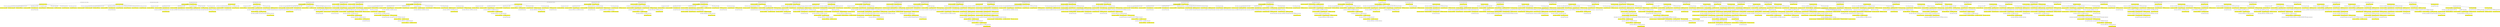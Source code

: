 digraph {nodecdf7cd9594ad44c6a8752987550eac6e [label="[], V: 0.003, N: 1500, P: 0.00, U: 0.000", shape="box", fillcolor=yellow, style=filled];
nodee95b338b366f48369d4457bb3c42c3ac [label="[35], V: -0.006, N: 21, P: 0.01, U: -0.004", shape="box"];
node033a544882e94cc6b141ce6250de973b [label="[29], V: 0.007, N: 20, P: 0.02, U: 0.049", shape="box", fillcolor=yellow, style=filled];
nodefc0414401228427580aaa09308bdd895 [label="[24], V: 0.011, N: 1, P: 0.00, U: 0.011", shape="box"];
node033a544882e94cc6b141ce6250de973b -> nodefc0414401228427580aaa09308bdd895;
node6ba6b271b671487b84a0b1602c125360 [label="[23], V: -0.003, N: 2, P: 0.02, U: 0.043", shape="box"];
node72d6010ae0bd4693a08241dbc2b0fdaa [label="[30], V: 0.011, N: 1, P: 0.00, U: 0.000", shape="box", fillcolor=yellow, style=filled];
node6ba6b271b671487b84a0b1602c125360 -> node72d6010ae0bd4693a08241dbc2b0fdaa;
node033a544882e94cc6b141ce6250de973b -> node6ba6b271b671487b84a0b1602c125360;
nodeb98e5c2f77d94c91a065ff0d52e83e57 [label="[41], V: -0.003, N: 3, P: 0.02, U: 0.044", shape="box"];
node92a81d8239ed47c9bd9c8ec787b199a0 [label="[24], V: 0.010, N: 1, P: 0.00, U: 0.010", shape="box", fillcolor=yellow, style=filled];
nodeb98e5c2f77d94c91a065ff0d52e83e57 -> node92a81d8239ed47c9bd9c8ec787b199a0;
nodee84d7579dada46749ab6d3d7776e606f [label="[17], V: 0.005, N: 1, P: 0.02, U: 0.082", shape="box", fillcolor=yellow, style=filled];
nodeb98e5c2f77d94c91a065ff0d52e83e57 -> nodee84d7579dada46749ab6d3d7776e606f;
node033a544882e94cc6b141ce6250de973b -> nodeb98e5c2f77d94c91a065ff0d52e83e57;
node4a8e97cf40a44d4b868d5501d9d4967e [label="[34], V: -0.005, N: 4, P: 0.02, U: 0.043", shape="box"];
node56cf8fd4955c4c81bc86e5ce2ad3b99d [label="[24], V: 0.009, N: 1, P: 0.00, U: 0.009", shape="box", fillcolor=yellow, style=filled];
node4a8e97cf40a44d4b868d5501d9d4967e -> node56cf8fd4955c4c81bc86e5ce2ad3b99d;
node263ae9b5f8b84abba3eba9fff9330269 [label="[40], V: 0.007, N: 2, P: 0.02, U: 0.091", shape="box", fillcolor=yellow, style=filled];
node28e82e51dbf74acead28e69213801d65 [label="[30], V: 0.011, N: 1, P: 0.00, U: 0.000", shape="box"];
node263ae9b5f8b84abba3eba9fff9330269 -> node28e82e51dbf74acead28e69213801d65;
node4a8e97cf40a44d4b868d5501d9d4967e -> node263ae9b5f8b84abba3eba9fff9330269;
node033a544882e94cc6b141ce6250de973b -> node4a8e97cf40a44d4b868d5501d9d4967e;
node35691e04a5ea429cbe404963dcab50d5 [label="[17], V: -0.003, N: 3, P: 0.02, U: 0.045", shape="box"];
nodec5012e0595104e129873b83c9097f189 [label="[30], V: 0.012, N: 1, P: 0.00, U: 0.012", shape="box", fillcolor=yellow, style=filled];
node35691e04a5ea429cbe404963dcab50d5 -> nodec5012e0595104e129873b83c9097f189;
node3a9bd3563eb14753a8529db0d4b12c26 [label="[34], V: 0.002, N: 1, P: 0.03, U: 0.084", shape="box", fillcolor=yellow, style=filled];
node35691e04a5ea429cbe404963dcab50d5 -> node3a9bd3563eb14753a8529db0d4b12c26;
node033a544882e94cc6b141ce6250de973b -> node35691e04a5ea429cbe404963dcab50d5;
node9601efe68e4f4dd48093cd75cc61caf6 [label="[22], V: -0.003, N: 2, P: 0.02, U: 0.045", shape="box"];
node58e8b1aa1a1942acbea2837ddfdaffff [label="[30], V: 0.011, N: 1, P: 0.00, U: 0.000", shape="box", fillcolor=yellow, style=filled];
node9601efe68e4f4dd48093cd75cc61caf6 -> node58e8b1aa1a1942acbea2837ddfdaffff;
node033a544882e94cc6b141ce6250de973b -> node9601efe68e4f4dd48093cd75cc61caf6;
node59380c0d99db43cc8efe793864f7eae9 [label="[16], V: -0.004, N: 2, P: 0.02, U: 0.042", shape="box"];
node23fefdbe02944d5b843046f959ac9bd7 [label="[30], V: 0.011, N: 1, P: 0.00, U: 0.000", shape="box", fillcolor=yellow, style=filled];
node59380c0d99db43cc8efe793864f7eae9 -> node23fefdbe02944d5b843046f959ac9bd7;
node033a544882e94cc6b141ce6250de973b -> node59380c0d99db43cc8efe793864f7eae9;
node56d7adfdc1e3449787de3878a664cb0f [label="[10], V: -0.002, N: 2, P: 0.02, U: 0.044", shape="box"];
node7873c07d5e2c4575b9c21b0fd462ae83 [label="[24], V: 0.009, N: 1, P: 0.00, U: 0.000", shape="box", fillcolor=yellow, style=filled];
node56d7adfdc1e3449787de3878a664cb0f -> node7873c07d5e2c4575b9c21b0fd462ae83;
node033a544882e94cc6b141ce6250de973b -> node56d7adfdc1e3449787de3878a664cb0f;
nodee95b338b366f48369d4457bb3c42c3ac -> node033a544882e94cc6b141ce6250de973b;
nodecdf7cd9594ad44c6a8752987550eac6e -> nodee95b338b366f48369d4457bb3c42c3ac;
node549a34b14b324918863501e28891f021 [label="[29], V: -0.007, N: 20, P: 0.01, U: -0.004", shape="box"];
node5cba7b42fd1e40de86eec371902554c3 [label="[35], V: 0.007, N: 19, P: 0.02, U: 0.052", shape="box", fillcolor=yellow, style=filled];
node3023520133304c84b8abc58fa09c4030 [label="[24], V: 0.011, N: 1, P: 0.00, U: 0.011", shape="box"];
node5cba7b42fd1e40de86eec371902554c3 -> node3023520133304c84b8abc58fa09c4030;
nodebf40c0eb851d4f3093d17ab05d817fc0 [label="[23], V: -0.003, N: 2, P: 0.02, U: 0.045", shape="box"];
nodeac6d9a1044804ab2ba2de7b618b14454 [label="[30], V: 0.011, N: 1, P: 0.00, U: 0.000", shape="box", fillcolor=yellow, style=filled];
nodebf40c0eb851d4f3093d17ab05d817fc0 -> nodeac6d9a1044804ab2ba2de7b618b14454;
node5cba7b42fd1e40de86eec371902554c3 -> nodebf40c0eb851d4f3093d17ab05d817fc0;
node98cad3e2525643488445eadab9bbf1a0 [label="[41], V: -0.003, N: 3, P: 0.02, U: 0.045", shape="box"];
nodea4e158f25d1344d6b4281f04ab8c7ef6 [label="[24], V: 0.010, N: 1, P: 0.00, U: 0.010", shape="box", fillcolor=yellow, style=filled];
node98cad3e2525643488445eadab9bbf1a0 -> nodea4e158f25d1344d6b4281f04ab8c7ef6;
nodee13d35089bac48b0902d7fcf59019c1c [label="[17], V: 0.005, N: 1, P: 0.02, U: 0.082", shape="box", fillcolor=yellow, style=filled];
node98cad3e2525643488445eadab9bbf1a0 -> nodee13d35089bac48b0902d7fcf59019c1c;
node5cba7b42fd1e40de86eec371902554c3 -> node98cad3e2525643488445eadab9bbf1a0;
node8d57a159d2174c0e84a963b91800af1f [label="[34], V: -0.005, N: 4, P: 0.02, U: 0.046", shape="box"];
node21fa004e8aaa4ac4a3a41ca2680d12d5 [label="[24], V: 0.009, N: 1, P: 0.00, U: 0.009", shape="box", fillcolor=yellow, style=filled];
node8d57a159d2174c0e84a963b91800af1f -> node21fa004e8aaa4ac4a3a41ca2680d12d5;
node33418969721e48e79e393158695ea768 [label="[40], V: 0.007, N: 2, P: 0.02, U: 0.091", shape="box", fillcolor=yellow, style=filled];
node9862e9e6f7ae4d8bbdfeb09abfe0492c [label="[30], V: 0.011, N: 1, P: 0.00, U: 0.000", shape="box"];
node33418969721e48e79e393158695ea768 -> node9862e9e6f7ae4d8bbdfeb09abfe0492c;
node8d57a159d2174c0e84a963b91800af1f -> node33418969721e48e79e393158695ea768;
node5cba7b42fd1e40de86eec371902554c3 -> node8d57a159d2174c0e84a963b91800af1f;
nodec983ffb3ef6a49b5a5ed5c71dc843067 [label="[17], V: -0.004, N: 2, P: 0.02, U: 0.046", shape="box"];
nodee13c576ed67e4a02baa668104828a0e6 [label="[30], V: 0.012, N: 1, P: 0.00, U: 0.000", shape="box", fillcolor=yellow, style=filled];
nodec983ffb3ef6a49b5a5ed5c71dc843067 -> nodee13c576ed67e4a02baa668104828a0e6;
node5cba7b42fd1e40de86eec371902554c3 -> nodec983ffb3ef6a49b5a5ed5c71dc843067;
node02bce7d3c40544bb8bfc47ac3b490249 [label="[22], V: -0.003, N: 2, P: 0.02, U: 0.046", shape="box"];
nodeb8e56900ca5740f7a1d62d43be7530cb [label="[30], V: 0.011, N: 1, P: 0.00, U: 0.000", shape="box", fillcolor=yellow, style=filled];
node02bce7d3c40544bb8bfc47ac3b490249 -> nodeb8e56900ca5740f7a1d62d43be7530cb;
node5cba7b42fd1e40de86eec371902554c3 -> node02bce7d3c40544bb8bfc47ac3b490249;
node279e042e221f4e28babdb9523df4d149 [label="[16], V: -0.004, N: 2, P: 0.02, U: 0.044", shape="box"];
node5228666dc36c479fbce1d81131239f22 [label="[30], V: 0.011, N: 1, P: 0.00, U: 0.000", shape="box", fillcolor=yellow, style=filled];
node279e042e221f4e28babdb9523df4d149 -> node5228666dc36c479fbce1d81131239f22;
node5cba7b42fd1e40de86eec371902554c3 -> node279e042e221f4e28babdb9523df4d149;
node85ed803a7cd8476a8a813be43fa93b02 [label="[10], V: -0.002, N: 2, P: 0.02, U: 0.045", shape="box"];
node63750d24ba0f4a90bfa25e9eb84cd368 [label="[24], V: 0.009, N: 1, P: 0.00, U: 0.000", shape="box", fillcolor=yellow, style=filled];
node85ed803a7cd8476a8a813be43fa93b02 -> node63750d24ba0f4a90bfa25e9eb84cd368;
node5cba7b42fd1e40de86eec371902554c3 -> node85ed803a7cd8476a8a813be43fa93b02;
node549a34b14b324918863501e28891f021 -> node5cba7b42fd1e40de86eec371902554c3;
nodecdf7cd9594ad44c6a8752987550eac6e -> node549a34b14b324918863501e28891f021;
node189e07c55a2547d69b224619276ad111 [label="[24], V: -0.005, N: 29, P: 0.08, U: 0.015", shape="box"];
nodea826195f61b443f78ce09f800ba20cb4 [label="[35], V: 0.007, N: 1, P: 0.02, U: 0.041", shape="box", fillcolor=yellow, style=filled];
node189e07c55a2547d69b224619276ad111 -> nodea826195f61b443f78ce09f800ba20cb4;
node4d1378940104458a85344fd06dc13658 [label="[17], V: 0.006, N: 27, P: 0.02, U: 0.045", shape="box", fillcolor=yellow, style=filled];
nodefe1a126ffcf7486fa045f8e36834ff51 [label="[30], V: -0.007, N: 2, P: 0.02, U: 0.034", shape="box"];
nodedbee94579efa40cbb10c908333f1cbfc [label="[29], V: 0.019, N: 1, P: 0.00, U: 0.000", shape="box", fillcolor=yellow, style=filled];
nodefe1a126ffcf7486fa045f8e36834ff51 -> nodedbee94579efa40cbb10c908333f1cbfc;
node4d1378940104458a85344fd06dc13658 -> nodefe1a126ffcf7486fa045f8e36834ff51;
nodeb4551f0b634b4777af147db92aab7a97 [label="[23], V: -0.003, N: 6, P: 0.02, U: 0.038", shape="box"];
node7e58da6c8a694a57b10acd0ff267f11b [label="[30], V: 0.002, N: 1, P: 0.02, U: 0.075", shape="box", fillcolor=yellow, style=filled];
nodeb4551f0b634b4777af147db92aab7a97 -> node7e58da6c8a694a57b10acd0ff267f11b;
node0a93c09887c643a497bc889966c7971b [label="[28], V: 0.005, N: 4, P: 0.02, U: 0.085", shape="box", fillcolor=yellow, style=filled];
nodea4d46d26c20a45ba812a8ad2ca4f53b8 [label="[30], V: 0.001, N: 1, P: 0.02, U: 0.085", shape="box"];
node0a93c09887c643a497bc889966c7971b -> nodea4d46d26c20a45ba812a8ad2ca4f53b8;
node4882c54ca1f342f088c1e0a88bbaf879 [label="[40], V: -0.006, N: 2, P: 0.03, U: 0.091", shape="box"];
node58c9fcf54b4047598361cb55a28f6cf1 [label="[29], V: 0.014, N: 1, P: 0.00, U: 0.000", shape="box", fillcolor=yellow, style=filled];
node4882c54ca1f342f088c1e0a88bbaf879 -> node58c9fcf54b4047598361cb55a28f6cf1;
node0a93c09887c643a497bc889966c7971b -> node4882c54ca1f342f088c1e0a88bbaf879;
nodeb4551f0b634b4777af147db92aab7a97 -> node0a93c09887c643a497bc889966c7971b;
node4d1378940104458a85344fd06dc13658 -> nodeb4551f0b634b4777af147db92aab7a97;
node40f9c0e155a44a869745f1d08f6d7acc [label="[18], V: -0.003, N: 5, P: 0.02, U: 0.037", shape="box"];
nodea00edd141963455793e11d9b2ac3585d [label="[30], V: 0.001, N: 1, P: 0.02, U: 0.085", shape="box", fillcolor=yellow, style=filled];
node40f9c0e155a44a869745f1d08f6d7acc -> nodea00edd141963455793e11d9b2ac3585d;
nodef88497fc729448a4a92bf04709e4997f [label="[28], V: 0.006, N: 3, P: 0.03, U: 0.091", shape="box", fillcolor=yellow, style=filled];
node89d7d68da6a34450ab99b44be9a10b83 [label="[30], V: -0.000, N: 1, P: 0.02, U: 0.082", shape="box"];
nodef88497fc729448a4a92bf04709e4997f -> node89d7d68da6a34450ab99b44be9a10b83;
node5bbd6a1bcef849fba799a1a16aa54d8c [label="[34], V: 0.017, N: 1, P: 0.03, U: 0.101", shape="box"];
nodef88497fc729448a4a92bf04709e4997f -> node5bbd6a1bcef849fba799a1a16aa54d8c;
node40f9c0e155a44a869745f1d08f6d7acc -> nodef88497fc729448a4a92bf04709e4997f;
node4d1378940104458a85344fd06dc13658 -> node40f9c0e155a44a869745f1d08f6d7acc;
node7bc80a5aaa23493ca99db41fc39e22ba [label="[28], V: -0.002, N: 5, P: 0.02, U: 0.040", shape="box"];
nodeecde574adcab42d68aa26b0a4cad6751 [label="[30], V: 0.004, N: 1, P: 0.02, U: 0.082", shape="box", fillcolor=yellow, style=filled];
node7bc80a5aaa23493ca99db41fc39e22ba -> nodeecde574adcab42d68aa26b0a4cad6751;
node92d5a4233659463fa8cace1b9d08c0cb [label="[34], V: 0.004, N: 3, P: 0.02, U: 0.091", shape="box", fillcolor=yellow, style=filled];
node0bed768c28594fe9af04cb1efa2b3c6a [label="[29], V: 0.009, N: 1, P: 0.00, U: 0.009", shape="box"];
node92d5a4233659463fa8cace1b9d08c0cb -> node0bed768c28594fe9af04cb1efa2b3c6a;
node39fe81a343cd491c9eb16413561a5a9b [label="[40], V: 0.001, N: 1, P: 0.02, U: 0.083", shape="box"];
node92d5a4233659463fa8cace1b9d08c0cb -> node39fe81a343cd491c9eb16413561a5a9b;
node7bc80a5aaa23493ca99db41fc39e22ba -> node92d5a4233659463fa8cace1b9d08c0cb;
node4d1378940104458a85344fd06dc13658 -> node7bc80a5aaa23493ca99db41fc39e22ba;
node6d5773b9824243099adbb60896f14757 [label="[6], V: -0.004, N: 5, P: 0.02, U: 0.037", shape="box"];
node4b732e18c32e43e1a6d3cd9a509086b0 [label="[30], V: 0.006, N: 4, P: 0.02, U: 0.085", shape="box", fillcolor=yellow, style=filled];
node912fcbe4e91641aab7c7bb0e5be84127 [label="[35], V: 0.006, N: 1, P: 0.00, U: 0.006", shape="box"];
node4b732e18c32e43e1a6d3cd9a509086b0 -> node912fcbe4e91641aab7c7bb0e5be84127;
node6bbfbbad01f54f6cba22025029886500 [label="[28], V: -0.006, N: 2, P: 0.03, U: 0.092", shape="box"];
node86ea98302f154054914642bb3060057d [label="[29], V: 0.014, N: 1, P: 0.00, U: 0.000", shape="box", fillcolor=yellow, style=filled];
node6bbfbbad01f54f6cba22025029886500 -> node86ea98302f154054914642bb3060057d;
node4b732e18c32e43e1a6d3cd9a509086b0 -> node6bbfbbad01f54f6cba22025029886500;
node6d5773b9824243099adbb60896f14757 -> node4b732e18c32e43e1a6d3cd9a509086b0;
node4d1378940104458a85344fd06dc13658 -> node6d5773b9824243099adbb60896f14757;
node4a601bca4d9746d6a9c4808cd5d48048 [label="[10], V: -0.005, N: 3, P: 0.02, U: 0.035", shape="box"];
nodee4a170d72ce34dcd95e6d6bdc5a759a7 [label="[30], V: 0.010, N: 2, P: 0.02, U: 0.077", shape="box", fillcolor=yellow, style=filled];
node792fee994d314c91922f84a468bb7566 [label="[29], V: 0.018, N: 1, P: 0.00, U: 0.000", shape="box"];
nodee4a170d72ce34dcd95e6d6bdc5a759a7 -> node792fee994d314c91922f84a468bb7566;
node4a601bca4d9746d6a9c4808cd5d48048 -> nodee4a170d72ce34dcd95e6d6bdc5a759a7;
node4d1378940104458a85344fd06dc13658 -> node4a601bca4d9746d6a9c4808cd5d48048;
node189e07c55a2547d69b224619276ad111 -> node4d1378940104458a85344fd06dc13658;
nodecdf7cd9594ad44c6a8752987550eac6e -> node189e07c55a2547d69b224619276ad111;
node8dd77e469d344fae8f363782d7f83b7e [label="[30], V: -0.003, N: 28, P: 0.01, U: -0.001", shape="box"];
node6a04d2effce64784988266c341c2081c [label="[35], V: 0.007, N: 8, P: 0.02, U: 0.043", shape="box", fillcolor=yellow, style=filled];
node2535601f5719420593e0e6347c7a8e35 [label="[24], V: 0.010, N: 1, P: 0.00, U: 0.010", shape="box"];
node6a04d2effce64784988266c341c2081c -> node2535601f5719420593e0e6347c7a8e35;
nodeffbcd9d5c8b84796850c152d1a1a439a [label="[41], V: -0.003, N: 4, P: 0.02, U: 0.067", shape="box"];
node662b4e5003594c58bc34a202b6746283 [label="[24], V: 0.008, N: 1, P: 0.00, U: 0.008", shape="box", fillcolor=yellow, style=filled];
nodeffbcd9d5c8b84796850c152d1a1a439a -> node662b4e5003594c58bc34a202b6746283;
node8a1b301014fd4e96a4523c043d7d794a [label="[17], V: 0.005, N: 2, P: 0.02, U: 0.091", shape="box", fillcolor=yellow, style=filled];
node68e2443d0ed047199f568913d2986ece [label="[24], V: 0.006, N: 1, P: 0.00, U: 0.000", shape="box"];
node8a1b301014fd4e96a4523c043d7d794a -> node68e2443d0ed047199f568913d2986ece;
nodeffbcd9d5c8b84796850c152d1a1a439a -> node8a1b301014fd4e96a4523c043d7d794a;
node6a04d2effce64784988266c341c2081c -> nodeffbcd9d5c8b84796850c152d1a1a439a;
node02eeea6c90694e77bb8da8c2faed1560 [label="[17], V: -0.004, N: 2, P: 0.02, U: 0.066", shape="box"];
node71b10a8e26ff43cf940397f485b28d79 [label="[29], V: 0.012, N: 1, P: 0.00, U: 0.000", shape="box", fillcolor=yellow, style=filled];
node02eeea6c90694e77bb8da8c2faed1560 -> node71b10a8e26ff43cf940397f485b28d79;
node6a04d2effce64784988266c341c2081c -> node02eeea6c90694e77bb8da8c2faed1560;
node8dd77e469d344fae8f363782d7f83b7e -> node6a04d2effce64784988266c341c2081c;
node64bcd8ec35e94debbc992c17e81ffed9 [label="[36], V: 0.002, N: 19, P: 0.02, U: 0.041", shape="box", fillcolor=yellow, style=filled];
nodec16ec801d71f4b149942d61ecadc352e [label="[35], V: -0.002, N: 2, P: 0.02, U: 0.047", shape="box"];
nodefac5753aaacd48eea0f7f64b0dd8b200 [label="[24], V: 0.007, N: 1, P: 0.00, U: 0.000", shape="box", fillcolor=yellow, style=filled];
nodec16ec801d71f4b149942d61ecadc352e -> nodefac5753aaacd48eea0f7f64b0dd8b200;
node64bcd8ec35e94debbc992c17e81ffed9 -> nodec16ec801d71f4b149942d61ecadc352e;
nodebe133c0bb01e4060b7cde7bcfc8406b1 [label="[42], V: 0.001, N: 11, P: 0.02, U: 0.049", shape="box"];
node43efe0f6461e44cca82695cd66db15c1 [label="[35], V: 0.002, N: 1, P: 0.02, U: 0.066", shape="box", fillcolor=yellow, style=filled];
nodebe133c0bb01e4060b7cde7bcfc8406b1 -> node43efe0f6461e44cca82695cd66db15c1;
node4dc705dd873e4d0c9c8f7ab149b2956e [label="[17], V: -0.000, N: 9, P: 0.02, U: 0.067", shape="box", fillcolor=yellow, style=filled];
node66ea3842421b400caf391287a0efdd58 [label="[35], V: -0.000, N: 1, P: 0.03, U: 0.076", shape="box"];
node4dc705dd873e4d0c9c8f7ab149b2956e -> node66ea3842421b400caf391287a0efdd58;
node550079417cfb4b6abcd9cdeb95698e14 [label="[28], V: 0.002, N: 7, P: 0.03, U: 0.078", shape="box"];
nodef5827f043a27456781a7259ca94092b5 [label="[35], V: -0.001, N: 1, P: 0.03, U: 0.083", shape="box", fillcolor=yellow, style=filled];
node550079417cfb4b6abcd9cdeb95698e14 -> nodef5827f043a27456781a7259ca94092b5;
node08fe742540a64603a2843372270cfe16 [label="[34], V: -0.002, N: 5, P: 0.03, U: 0.091", shape="box", fillcolor=yellow, style=filled];
nodea852da7a3bf848bcaa6483220ec4fc0e [label="[35], V: -0.006, N: 1, P: 0.03, U: 0.087", shape="box"];
node08fe742540a64603a2843372270cfe16 -> nodea852da7a3bf848bcaa6483220ec4fc0e;
node36d9599ef8e846db8ba49ead937d7ed7 [label="[40], V: -0.001, N: 1, P: 0.03, U: 0.099", shape="box"];
node08fe742540a64603a2843372270cfe16 -> node36d9599ef8e846db8ba49ead937d7ed7;
nodef21493a704a54c408f092215ebde65a3 [label="[33], V: 0.004, N: 2, P: 0.03, U: 0.102", shape="box"];
nodeeab18d97248f4415ba2d98cb66b51b33 [label="[35], V: -0.004, N: 1, P: 0.03, U: 0.000", shape="box", fillcolor=yellow, style=filled];
nodef21493a704a54c408f092215ebde65a3 -> nodeeab18d97248f4415ba2d98cb66b51b33;
node08fe742540a64603a2843372270cfe16 -> nodef21493a704a54c408f092215ebde65a3;
node550079417cfb4b6abcd9cdeb95698e14 -> node08fe742540a64603a2843372270cfe16;
node4dc705dd873e4d0c9c8f7ab149b2956e -> node550079417cfb4b6abcd9cdeb95698e14;
nodebe133c0bb01e4060b7cde7bcfc8406b1 -> node4dc705dd873e4d0c9c8f7ab149b2956e;
node64bcd8ec35e94debbc992c17e81ffed9 -> nodebe133c0bb01e4060b7cde7bcfc8406b1;
node43c5dd5fc55f469c898eedf91749cc72 [label="[17], V: -0.001, N: 5, P: 0.02, U: 0.049", shape="box"];
node791b1f5a67884e788f97ac1ae0bef043 [label="[29], V: 0.002, N: 1, P: 0.02, U: 0.072", shape="box", fillcolor=yellow, style=filled];
node43c5dd5fc55f469c898eedf91749cc72 -> node791b1f5a67884e788f97ac1ae0bef043;
node07ce876730b74a1c862e7a641c7976f1 [label="[42], V: 0.002, N: 3, P: 0.02, U: 0.086", shape="box", fillcolor=yellow, style=filled];
nodea54345744d6648b2951d3ae0108be3d7 [label="[35], V: -0.000, N: 1, P: 0.03, U: 0.086", shape="box"];
node07ce876730b74a1c862e7a641c7976f1 -> nodea54345744d6648b2951d3ae0108be3d7;
node965f7371e477426f88f899522593ecc2 [label="[28], V: 0.003, N: 1, P: 0.03, U: 0.087", shape="box"];
node07ce876730b74a1c862e7a641c7976f1 -> node965f7371e477426f88f899522593ecc2;
node43c5dd5fc55f469c898eedf91749cc72 -> node07ce876730b74a1c862e7a641c7976f1;
node64bcd8ec35e94debbc992c17e81ffed9 -> node43c5dd5fc55f469c898eedf91749cc72;
node8dd77e469d344fae8f363782d7f83b7e -> node64bcd8ec35e94debbc992c17e81ffed9;
nodecdf7cd9594ad44c6a8752987550eac6e -> node8dd77e469d344fae8f363782d7f83b7e;
nodebb81345ac7504506a0f0c0d23e08636e [label="[19], V: -0.004, N: 24, P: 0.01, U: -0.002", shape="box"];
node2c6c8003ff9b415dbdb24d3af7f4e947 [label="[35], V: 0.007, N: 1, P: 0.02, U: 0.041", shape="box", fillcolor=yellow, style=filled];
nodebb81345ac7504506a0f0c0d23e08636e -> node2c6c8003ff9b415dbdb24d3af7f4e947;
nodedf9d8549f9ed44ffb34ba16f35edd4af [label="[17], V: 0.005, N: 22, P: 0.02, U: 0.048", shape="box", fillcolor=yellow, style=filled];
nodebad7a9d9d9f742e39c448fa87f84f6a0 [label="[30], V: 0.005, N: 1, P: 0.02, U: 0.044", shape="box"];
nodedf9d8549f9ed44ffb34ba16f35edd4af -> nodebad7a9d9d9f742e39c448fa87f84f6a0;
node8dcd398149a84603861874163a38f66e [label="[25], V: -0.005, N: 5, P: 0.02, U: 0.043", shape="box"];
nodea6a5e1e594ae456baac395ae908206cd [label="[24], V: 0.007, N: 4, P: 0.02, U: 0.087", shape="box", fillcolor=yellow, style=filled];
nodeadc2c0c00ccb421f89e72713a68931b8 [label="[29], V: 0.003, N: 1, P: 0.02, U: 0.084", shape="box"];
nodea6a5e1e594ae456baac395ae908206cd -> nodeadc2c0c00ccb421f89e72713a68931b8;
nodeb77108a5cf494b7fb43fac447c428a84 [label="[30], V: -0.012, N: 2, P: 0.03, U: 0.097", shape="box"];
node4baac1bb186b4a7194d244620737145b [label="[35], V: 0.025, N: 1, P: 0.00, U: 0.000", shape="box", fillcolor=yellow, style=filled];
nodeb77108a5cf494b7fb43fac447c428a84 -> node4baac1bb186b4a7194d244620737145b;
nodea6a5e1e594ae456baac395ae908206cd -> nodeb77108a5cf494b7fb43fac447c428a84;
node8dcd398149a84603861874163a38f66e -> nodea6a5e1e594ae456baac395ae908206cd;
nodedf9d8549f9ed44ffb34ba16f35edd4af -> node8dcd398149a84603861874163a38f66e;
nodebdf77d19dff348d596567ee605e45bb4 [label="[28], V: -0.003, N: 4, P: 0.02, U: 0.043", shape="box"];
node70b1c6b45b1e4f8b81c80a4c0cdbbce3 [label="[30], V: 0.003, N: 1, P: 0.02, U: 0.074", shape="box", fillcolor=yellow, style=filled];
nodebdf77d19dff348d596567ee605e45bb4 -> node70b1c6b45b1e4f8b81c80a4c0cdbbce3;
nodeb9cbee89f99e42ddb8710937c9610aa3 [label="[34], V: 0.006, N: 2, P: 0.02, U: 0.086", shape="box", fillcolor=yellow, style=filled];
node8eebcf8162b643b2801476e4d658e799 [label="[29], V: 0.009, N: 1, P: 0.00, U: 0.000", shape="box"];
nodeb9cbee89f99e42ddb8710937c9610aa3 -> node8eebcf8162b643b2801476e4d658e799;
nodebdf77d19dff348d596567ee605e45bb4 -> nodeb9cbee89f99e42ddb8710937c9610aa3;
nodedf9d8549f9ed44ffb34ba16f35edd4af -> nodebdf77d19dff348d596567ee605e45bb4;
nodefc4ab2f947f742d7974a1b07493c72f9 [label="[13], V: -0.001, N: 3, P: 0.02, U: 0.044", shape="box"];
nodea11ab8869a78498a843c3bef7824e632 [label="[30], V: 0.004, N: 1, P: 0.02, U: 0.079", shape="box", fillcolor=yellow, style=filled];
nodefc4ab2f947f742d7974a1b07493c72f9 -> nodea11ab8869a78498a843c3bef7824e632;
node0c547721968f4bddb6a4d5add93fbfcb [label="[6], V: 0.003, N: 1, P: 0.02, U: 0.080", shape="box", fillcolor=yellow, style=filled];
nodefc4ab2f947f742d7974a1b07493c72f9 -> node0c547721968f4bddb6a4d5add93fbfcb;
nodedf9d8549f9ed44ffb34ba16f35edd4af -> nodefc4ab2f947f742d7974a1b07493c72f9;
node01392cad09524923bf3caf9c7457c216 [label="[6], V: -0.003, N: 7, P: 0.02, U: 0.043", shape="box"];
node702de49a8ab744c2b7474a4e01979dca [label="[30], V: 0.003, N: 1, P: 0.02, U: 0.068", shape="box", fillcolor=yellow, style=filled];
node01392cad09524923bf3caf9c7457c216 -> node702de49a8ab744c2b7474a4e01979dca;
nodeb5fa122b1d5c4a8fa5545504a292cdcf [label="[25], V: 0.004, N: 5, P: 0.02, U: 0.080", shape="box", fillcolor=yellow, style=filled];
node67f87e8b12f54cee94c48cbc83d9e1d6 [label="[35], V: 0.002, N: 1, P: 0.02, U: 0.081", shape="box"];
nodeb5fa122b1d5c4a8fa5545504a292cdcf -> node67f87e8b12f54cee94c48cbc83d9e1d6;
nodeed5624299cb44b82b8f221989bb36951 [label="[24], V: -0.005, N: 3, P: 0.03, U: 0.092", shape="box"];
nodef96abab378d5417ba5065afa0b99fab1 [label="[30], V: 0.007, N: 2, P: 0.03, U: 0.097", shape="box", fillcolor=yellow, style=filled];
node72d6e94bc67642779fa5380b4b686b57 [label="[29], V: 0.015, N: 1, P: 0.00, U: 0.000", shape="box"];
nodef96abab378d5417ba5065afa0b99fab1 -> node72d6e94bc67642779fa5380b4b686b57;
nodeed5624299cb44b82b8f221989bb36951 -> nodef96abab378d5417ba5065afa0b99fab1;
nodeb5fa122b1d5c4a8fa5545504a292cdcf -> nodeed5624299cb44b82b8f221989bb36951;
node01392cad09524923bf3caf9c7457c216 -> nodeb5fa122b1d5c4a8fa5545504a292cdcf;
nodedf9d8549f9ed44ffb34ba16f35edd4af -> node01392cad09524923bf3caf9c7457c216;
nodeab2b61b5ccb547df85be7a92ee707ee2 [label="[10], V: 0.004, N: 1, P: 0.02, U: 0.045", shape="box"];
nodedf9d8549f9ed44ffb34ba16f35edd4af -> nodeab2b61b5ccb547df85be7a92ee707ee2;
nodebb81345ac7504506a0f0c0d23e08636e -> nodedf9d8549f9ed44ffb34ba16f35edd4af;
nodecdf7cd9594ad44c6a8752987550eac6e -> nodebb81345ac7504506a0f0c0d23e08636e;
nodea5c991167d5b4064b2c7e67f4551dad0 [label="[23], V: -0.002, N: 27, P: 0.01, U: -0.000", shape="box"];
nodeb90e3e0d90984147ad2c21677d264ad3 [label="[35], V: 0.007, N: 1, P: 0.02, U: 0.041", shape="box", fillcolor=yellow, style=filled];
nodea5c991167d5b4064b2c7e67f4551dad0 -> nodeb90e3e0d90984147ad2c21677d264ad3;
node954126700a80442288db3beace6d0d04 [label="[17], V: 0.003, N: 25, P: 0.02, U: 0.047", shape="box", fillcolor=yellow, style=filled];
nodecae95850879d4aca8f1da6e023d0ba85 [label="[30], V: 0.004, N: 1, P: 0.02, U: 0.040", shape="box"];
node954126700a80442288db3beace6d0d04 -> nodecae95850879d4aca8f1da6e023d0ba85;
nodea257e22f5e864d2a83d658b9ce301bd3 [label="[28], V: -0.002, N: 23, P: 0.03, U: 0.046", shape="box"];
node2a38e5868c6d46f4ad6518f0686d8587 [label="[30], V: 0.003, N: 1, P: 0.02, U: 0.043", shape="box", fillcolor=yellow, style=filled];
nodea257e22f5e864d2a83d658b9ce301bd3 -> node2a38e5868c6d46f4ad6518f0686d8587;
node54ca9bdf4e35427f83915f50da22e97f [label="[10], V: 0.002, N: 21, P: 0.03, U: 0.052", shape="box", fillcolor=yellow, style=filled];
nodee81dbc286470473587d0a8a5255dd09f [label="[30], V: 0.001, N: 1, P: 0.02, U: 0.043", shape="box"];
node54ca9bdf4e35427f83915f50da22e97f -> nodee81dbc286470473587d0a8a5255dd09f;
node37940d24a84d4fab98fb8601af88fc57 [label="[40], V: -0.003, N: 4, P: 0.02, U: 0.048", shape="box"];
node127cceb821fa479d8698124311c292d6 [label="[35], V: 0.001, N: 1, P: 0.02, U: 0.073", shape="box", fillcolor=yellow, style=filled];
node37940d24a84d4fab98fb8601af88fc57 -> node127cceb821fa479d8698124311c292d6;
node93a8660a64a848b4ab724ed1f8d2edba [label="[46], V: 0.007, N: 2, P: 0.03, U: 0.096", shape="box", fillcolor=yellow, style=filled];
node6694dcfdaf2d4c57ba392cef295d6bc4 [label="[29], V: 0.012, N: 1, P: 0.00, U: 0.000", shape="box"];
node93a8660a64a848b4ab724ed1f8d2edba -> node6694dcfdaf2d4c57ba392cef295d6bc4;
node37940d24a84d4fab98fb8601af88fc57 -> node93a8660a64a848b4ab724ed1f8d2edba;
node54ca9bdf4e35427f83915f50da22e97f -> node37940d24a84d4fab98fb8601af88fc57;
node1a93b9d0710b49feaf110aa44cac5639 [label="[6], V: -0.001, N: 13, P: 0.02, U: 0.050", shape="box"];
nodea612a82118f947d7844e2b64a64adb60 [label="[24], V: -0.001, N: 1, P: 0.02, U: 0.052", shape="box", fillcolor=yellow, style=filled];
node1a93b9d0710b49feaf110aa44cac5639 -> nodea612a82118f947d7844e2b64a64adb60;
node42979c5d0e6741fdb1dc7f7213f0331e [label="[40], V: 0.001, N: 10, P: 0.03, U: 0.067", shape="box", fillcolor=yellow, style=filled];
node60fcbc411b57494c8dfa972247bb1afb [label="[35], V: -0.001, N: 1, P: 0.02, U: 0.060", shape="box"];
node42979c5d0e6741fdb1dc7f7213f0331e -> node60fcbc411b57494c8dfa972247bb1afb;
nodec06d1dacf3dd4e3cac302a369cf87dc6 [label="[46], V: -0.001, N: 8, P: 0.03, U: 0.078", shape="box"];
node41d7140e5d2d4e4e83ae933bd9a82b66 [label="[35], V: 0.003, N: 1, P: 0.00, U: 0.003", shape="box", fillcolor=yellow, style=filled];
nodec06d1dacf3dd4e3cac302a369cf87dc6 -> node41d7140e5d2d4e4e83ae933bd9a82b66;
node24228ffe94f644fb88c8f911248d41f7 [label="[52], V: 0.001, N: 6, P: 0.03, U: 0.095", shape="box", fillcolor=yellow, style=filled];
node294ddb515ffd40dc8b6c7250a8484702 [label="[29], V: 0.009, N: 1, P: 0.00, U: 0.009", shape="box"];
node24228ffe94f644fb88c8f911248d41f7 -> node294ddb515ffd40dc8b6c7250a8484702;
nodeefab8b229f1f499face034d8674dfedf [label="[45], V: 0.000, N: 4, P: 0.03, U: 0.111", shape="box"];
nodeb28be127b1fa4a5f9c6cdb5f847c7d97 [label="[35], V: 0.002, N: 1, P: 0.00, U: 0.002", shape="box", fillcolor=yellow, style=filled];
nodeefab8b229f1f499face034d8674dfedf -> nodeb28be127b1fa4a5f9c6cdb5f847c7d97;
node40caf1a5cc57402b93e7f90b7a013f92 [label="[21], V: -0.001, N: 2, P: 0.03, U: 0.117", shape="box", fillcolor=yellow, style=filled];
node02372ee7132a4f7aaa9884ca2e79a696 [label="[35], V: -0.000, N: 1, P: 0.00, U: 0.000", shape="box"];
node40caf1a5cc57402b93e7f90b7a013f92 -> node02372ee7132a4f7aaa9884ca2e79a696;
nodeefab8b229f1f499face034d8674dfedf -> node40caf1a5cc57402b93e7f90b7a013f92;
node24228ffe94f644fb88c8f911248d41f7 -> nodeefab8b229f1f499face034d8674dfedf;
nodec06d1dacf3dd4e3cac302a369cf87dc6 -> node24228ffe94f644fb88c8f911248d41f7;
node42979c5d0e6741fdb1dc7f7213f0331e -> nodec06d1dacf3dd4e3cac302a369cf87dc6;
node1a93b9d0710b49feaf110aa44cac5639 -> node42979c5d0e6741fdb1dc7f7213f0331e;
node6f1b8de4a03d4e56922844c36357e62c [label="[21], V: -0.001, N: 1, P: 0.03, U: 0.065", shape="box", fillcolor=yellow, style=filled];
node1a93b9d0710b49feaf110aa44cac5639 -> node6f1b8de4a03d4e56922844c36357e62c;
node54ca9bdf4e35427f83915f50da22e97f -> node1a93b9d0710b49feaf110aa44cac5639;
node46954d00dad445b799090e69affcabd3 [label="[21], V: -0.006, N: 2, P: 0.02, U: 0.045", shape="box"];
nodef098ee29febb4df4a03af5d3d64ed1e2 [label="[29], V: 0.014, N: 1, P: 0.00, U: 0.000", shape="box", fillcolor=yellow, style=filled];
node46954d00dad445b799090e69affcabd3 -> nodef098ee29febb4df4a03af5d3d64ed1e2;
node54ca9bdf4e35427f83915f50da22e97f -> node46954d00dad445b799090e69affcabd3;
nodea257e22f5e864d2a83d658b9ce301bd3 -> node54ca9bdf4e35427f83915f50da22e97f;
node954126700a80442288db3beace6d0d04 -> nodea257e22f5e864d2a83d658b9ce301bd3;
nodea5c991167d5b4064b2c7e67f4551dad0 -> node954126700a80442288db3beace6d0d04;
nodecdf7cd9594ad44c6a8752987550eac6e -> nodea5c991167d5b4064b2c7e67f4551dad0;
nodee6c3f3c1488d4f949a80b6b0d15f125f [label="[34], V: -0.001, N: 25, P: 0.01, U: 0.001", shape="box"];
node87b63b8c3acc4d338de4d393e20fa205 [label="[35], V: 0.007, N: 1, P: 0.02, U: 0.043", shape="box", fillcolor=yellow, style=filled];
nodee6c3f3c1488d4f949a80b6b0d15f125f -> node87b63b8c3acc4d338de4d393e20fa205;
node22d4f77d3c284825aae81c8c33021c1d [label="[17], V: 0.001, N: 23, P: 0.02, U: 0.044", shape="box", fillcolor=yellow, style=filled];
node6f5f22e7645944f19a4c59c5bd9b75f0 [label="[24], V: 0.005, N: 1, P: 0.02, U: 0.045", shape="box"];
node22d4f77d3c284825aae81c8c33021c1d -> node6f5f22e7645944f19a4c59c5bd9b75f0;
node5fb19cd424f84fe1a8ef489e4518c140 [label="[28], V: -0.001, N: 21, P: 0.02, U: 0.049", shape="box"];
nodedf2ced904099401388f6d378e6722b51 [label="[30], V: 0.002, N: 1, P: 0.02, U: 0.043", shape="box", fillcolor=yellow, style=filled];
node5fb19cd424f84fe1a8ef489e4518c140 -> nodedf2ced904099401388f6d378e6722b51;
nodea9d11ba6229c4dcda0e9c0bde346f36b [label="[33], V: 0.001, N: 19, P: 0.02, U: 0.052", shape="box", fillcolor=yellow, style=filled];
nodef140cb91e2a149f6b650cadf208aeddf [label="[35], V: 0.005, N: 1, P: 0.02, U: 0.051", shape="box"];
nodea9d11ba6229c4dcda0e9c0bde346f36b -> nodef140cb91e2a149f6b650cadf208aeddf;
nodeabcaf0e1ec2e40fb9c41ace9c472dacc [label="[39], V: 0.000, N: 17, P: 0.03, U: 0.058", shape="box"];
node855156b1d91b4979938f4213d7a6c49c [label="[24], V: 0.000, N: 1, P: 0.02, U: 0.055", shape="box", fillcolor=yellow, style=filled];
nodeabcaf0e1ec2e40fb9c41ace9c472dacc -> node855156b1d91b4979938f4213d7a6c49c;
node7cc1e039192f4371b11a0388740be8e6 [label="[6], V: 0.000, N: 15, P: 0.03, U: 0.067", shape="box", fillcolor=yellow, style=filled];
node9a908b3e728b485abb2ce9da7ff5ad48 [label="[35], V: -0.003, N: 1, P: 0.02, U: 0.054", shape="box"];
node7cc1e039192f4371b11a0388740be8e6 -> node9a908b3e728b485abb2ce9da7ff5ad48;
node46b2d959945047d98deadb01aac48d4a [label="[10], V: -0.000, N: 13, P: 0.03, U: 0.072", shape="box"];
node8d7b2b3995a146c28ccdcd23067a24ae [label="[35], V: -0.004, N: 1, P: 0.02, U: 0.056", shape="box", fillcolor=yellow, style=filled];
node46b2d959945047d98deadb01aac48d4a -> node8d7b2b3995a146c28ccdcd23067a24ae;
node21d6c0cfd1e749c48d71c002ae2b5fcf [label="[50], V: -0.002, N: 2, P: 0.03, U: 0.073", shape="box", fillcolor=yellow, style=filled];
node20cf00d24c2b43ea8fc66a36a0afc12b [label="[24], V: -0.004, N: 1, P: 0.03, U: 0.000", shape="box"];
node21d6c0cfd1e749c48d71c002ae2b5fcf -> node20cf00d24c2b43ea8fc66a36a0afc12b;
node46b2d959945047d98deadb01aac48d4a -> node21d6c0cfd1e749c48d71c002ae2b5fcf;
nodefa5e469514424735af4f1a5ef687d753 [label="[21], V: 0.001, N: 9, P: 0.03, U: 0.077", shape="box", fillcolor=yellow, style=filled];
node40eb46f367604b19afec2b539381b40e [label="[29], V: -0.000, N: 1, P: 0.00, U: -0.000", shape="box"];
nodefa5e469514424735af4f1a5ef687d753 -> node40eb46f367604b19afec2b539381b40e;
nodebace7758160b49dbb8dbb43144cd7610 [label="[15], V: -0.002, N: 7, P: 0.04, U: 0.102", shape="box"];
nodea83fe405f7dd44d6b2f1e9ae8c971e6f [label="[29], V: 0.001, N: 1, P: 0.00, U: 0.001", shape="box", fillcolor=yellow, style=filled];
nodebace7758160b49dbb8dbb43144cd7610 -> nodea83fe405f7dd44d6b2f1e9ae8c971e6f;
node4762126e46814286b884628eb3e51bfa [label="[32], V: 0.002, N: 5, P: 0.04, U: 0.126", shape="box", fillcolor=yellow, style=filled];
nodef13de44f0c3d48ff907fae9ac877e4cf [label="[29], V: 0.007, N: 1, P: 0.00, U: 0.007", shape="box"];
node4762126e46814286b884628eb3e51bfa -> nodef13de44f0c3d48ff907fae9ac877e4cf;
nodec22a6d50eacb44518a826919570b182e [label="[43], V: 0.001, N: 3, P: 0.04, U: 0.130", shape="box"];
node9fe606656af6412bb4b4399f7b580b72 [label="[24], V: -0.001, N: 1, P: 0.03, U: 0.104", shape="box", fillcolor=yellow, style=filled];
nodec22a6d50eacb44518a826919570b182e -> node9fe606656af6412bb4b4399f7b580b72;
nodec5072b09b477481cad54ca3064a8da41 [label="[36], V: -0.000, N: 1, P: 0.04, U: 0.130", shape="box", fillcolor=yellow, style=filled];
nodec22a6d50eacb44518a826919570b182e -> nodec5072b09b477481cad54ca3064a8da41;
node4762126e46814286b884628eb3e51bfa -> nodec22a6d50eacb44518a826919570b182e;
nodebace7758160b49dbb8dbb43144cd7610 -> node4762126e46814286b884628eb3e51bfa;
nodefa5e469514424735af4f1a5ef687d753 -> nodebace7758160b49dbb8dbb43144cd7610;
node46b2d959945047d98deadb01aac48d4a -> nodefa5e469514424735af4f1a5ef687d753;
node7cc1e039192f4371b11a0388740be8e6 -> node46b2d959945047d98deadb01aac48d4a;
nodeabcaf0e1ec2e40fb9c41ace9c472dacc -> node7cc1e039192f4371b11a0388740be8e6;
nodea9d11ba6229c4dcda0e9c0bde346f36b -> nodeabcaf0e1ec2e40fb9c41ace9c472dacc;
node5fb19cd424f84fe1a8ef489e4518c140 -> nodea9d11ba6229c4dcda0e9c0bde346f36b;
node22d4f77d3c284825aae81c8c33021c1d -> node5fb19cd424f84fe1a8ef489e4518c140;
nodee6c3f3c1488d4f949a80b6b0d15f125f -> node22d4f77d3c284825aae81c8c33021c1d;
nodecdf7cd9594ad44c6a8752987550eac6e -> nodee6c3f3c1488d4f949a80b6b0d15f125f;
node095276b46f2f4bdaa2f10233cd0cbc30 [label="[18], V: -0.004, N: 34, P: 0.01, U: -0.001", shape="box"];
nodeba92194bf81b4ce39e79d66bedfacef2 [label="[35], V: 0.006, N: 1, P: 0.02, U: 0.036", shape="box", fillcolor=yellow, style=filled];
node095276b46f2f4bdaa2f10233cd0cbc30 -> nodeba92194bf81b4ce39e79d66bedfacef2;
node635e9ea3368d41f591ebea54beb51f2a [label="[17], V: 0.004, N: 32, P: 0.02, U: 0.041", shape="box", fillcolor=yellow, style=filled];
nodee4536e9923154f33afa4aea8ce40ca06 [label="[30], V: 0.003, N: 1, P: 0.02, U: 0.036", shape="box"];
node635e9ea3368d41f591ebea54beb51f2a -> nodee4536e9923154f33afa4aea8ce40ca06;
node79a4e07f007847cfa0050fa7d503a16e [label="[29], V: -0.003, N: 3, P: 0.02, U: 0.035", shape="box"];
nodef83a82113eb048969c9c73a06a846123 [label="[24], V: 0.003, N: 1, P: 0.02, U: 0.070", shape="box", fillcolor=yellow, style=filled];
node79a4e07f007847cfa0050fa7d503a16e -> nodef83a82113eb048969c9c73a06a846123;
node85d80361088547f9bf6ba80c16b2dbde [label="[28], V: 0.010, N: 1, P: 0.03, U: 0.086", shape="box", fillcolor=yellow, style=filled];
node79a4e07f007847cfa0050fa7d503a16e -> node85d80361088547f9bf6ba80c16b2dbde;
node635e9ea3368d41f591ebea54beb51f2a -> node79a4e07f007847cfa0050fa7d503a16e;
node47a5df41496b479f8ab82f6de30833f0 [label="[28], V: -0.006, N: 5, P: 0.02, U: 0.037", shape="box"];
node06502f8f5e7c4b75a846088dba1b75fa [label="[30], V: 0.002, N: 1, P: 0.02, U: 0.072", shape="box", fillcolor=yellow, style=filled];
node47a5df41496b479f8ab82f6de30833f0 -> node06502f8f5e7c4b75a846088dba1b75fa;
node8a39c768a7a24a97bd6cbf9f461d6a5f [label="[34], V: 0.010, N: 3, P: 0.03, U: 0.101", shape="box", fillcolor=yellow, style=filled];
node56e3fe8d8b594913ad9baec4364b64f2 [label="[35], V: 0.009, N: 1, P: 0.02, U: 0.085", shape="box"];
node8a39c768a7a24a97bd6cbf9f461d6a5f -> node56e3fe8d8b594913ad9baec4364b64f2;
node7ddd432d06e347af8b315d0d6f265c51 [label="[6], V: 0.010, N: 1, P: 0.03, U: 0.092", shape="box"];
node8a39c768a7a24a97bd6cbf9f461d6a5f -> node7ddd432d06e347af8b315d0d6f265c51;
node47a5df41496b479f8ab82f6de30833f0 -> node8a39c768a7a24a97bd6cbf9f461d6a5f;
node635e9ea3368d41f591ebea54beb51f2a -> node47a5df41496b479f8ab82f6de30833f0;
nodee46ffc5779ca413d89144d76cdf6cfa9 [label="[32], V: -0.001, N: 3, P: 0.02, U: 0.038", shape="box"];
node94506f1bdf4d4f7ba6843a40a7c18f86 [label="[35], V: 0.001, N: 1, P: 0.02, U: 0.071", shape="box", fillcolor=yellow, style=filled];
nodee46ffc5779ca413d89144d76cdf6cfa9 -> node94506f1bdf4d4f7ba6843a40a7c18f86;
nodeeea750485b61428f9623d390bd6f441a [label="[28], V: 0.002, N: 1, P: 0.03, U: 0.084", shape="box", fillcolor=yellow, style=filled];
nodee46ffc5779ca413d89144d76cdf6cfa9 -> nodeeea750485b61428f9623d390bd6f441a;
node635e9ea3368d41f591ebea54beb51f2a -> nodee46ffc5779ca413d89144d76cdf6cfa9;
node8803384d6b3b429fb66aedf7853c9172 [label="[6], V: -0.002, N: 5, P: 0.02, U: 0.037", shape="box"];
node284b20e338b949fbbcabaaee6bba4b2a [label="[30], V: 0.001, N: 1, P: 0.02, U: 0.072", shape="box", fillcolor=yellow, style=filled];
node8803384d6b3b429fb66aedf7853c9172 -> node284b20e338b949fbbcabaaee6bba4b2a;
node3a043052c1374304a239b422d0a12587 [label="[28], V: 0.004, N: 3, P: 0.03, U: 0.090", shape="box", fillcolor=yellow, style=filled];
node175d6445bf4c4b2583b2e87981e9cb18 [label="[24], V: -0.000, N: 1, P: 0.02, U: 0.076", shape="box"];
node3a043052c1374304a239b422d0a12587 -> node175d6445bf4c4b2583b2e87981e9cb18;
node1f0e8c07b6c74879823c3e9771338d16 [label="[34], V: 0.010, N: 1, P: 0.03, U: 0.092", shape="box"];
node3a043052c1374304a239b422d0a12587 -> node1f0e8c07b6c74879823c3e9771338d16;
node8803384d6b3b429fb66aedf7853c9172 -> node3a043052c1374304a239b422d0a12587;
node635e9ea3368d41f591ebea54beb51f2a -> node8803384d6b3b429fb66aedf7853c9172;
node5983b59710c44c85ad0842106753e44d [label="[21], V: -0.000, N: 3, P: 0.02, U: 0.037", shape="box"];
nodeceb8f7efb8c646ee99a8615eb7c3ae31 [label="[24], V: 0.001, N: 1, P: 0.02, U: 0.069", shape="box", fillcolor=yellow, style=filled];
node5983b59710c44c85ad0842106753e44d -> nodeceb8f7efb8c646ee99a8615eb7c3ae31;
node106a1d29c8994e9f8124a76207c1250c [label="[28], V: 0.002, N: 1, P: 0.03, U: 0.084", shape="box", fillcolor=yellow, style=filled];
node5983b59710c44c85ad0842106753e44d -> node106a1d29c8994e9f8124a76207c1250c;
node635e9ea3368d41f591ebea54beb51f2a -> node5983b59710c44c85ad0842106753e44d;
node61753f7eff814661b16c29bf88f0f194 [label="[10], V: -0.003, N: 6, P: 0.02, U: 0.037", shape="box"];
nodea21219937fc2419f88a019c1f50ffb61 [label="[30], V: 0.001, N: 1, P: 0.02, U: 0.065", shape="box", fillcolor=yellow, style=filled];
node61753f7eff814661b16c29bf88f0f194 -> nodea21219937fc2419f88a019c1f50ffb61;
node779b7d091a5c46e2a8bbdfd63cc51b8a [label="[28], V: 0.005, N: 4, P: 0.02, U: 0.087", shape="box", fillcolor=yellow, style=filled];
nodeb37f88fca5bf4abda7dcc90666f8d54f [label="[30], V: 0.000, N: 1, P: 0.02, U: 0.072", shape="box"];
node779b7d091a5c46e2a8bbdfd63cc51b8a -> nodeb37f88fca5bf4abda7dcc90666f8d54f;
node23fe70831d814c1d965afb92a5a9e982 [label="[34], V: 0.002, N: 2, P: 0.03, U: 0.103", shape="box"];
noded2d8b98278a641c3aa5949427ff878c6 [label="[35], V: 0.007, N: 1, P: 0.02, U: 0.000", shape="box", fillcolor=yellow, style=filled];
node23fe70831d814c1d965afb92a5a9e982 -> noded2d8b98278a641c3aa5949427ff878c6;
node779b7d091a5c46e2a8bbdfd63cc51b8a -> node23fe70831d814c1d965afb92a5a9e982;
node61753f7eff814661b16c29bf88f0f194 -> node779b7d091a5c46e2a8bbdfd63cc51b8a;
node635e9ea3368d41f591ebea54beb51f2a -> node61753f7eff814661b16c29bf88f0f194;
node124b2b1ab4be47289e816a40137f6181 [label="[5], V: -0.002, N: 5, P: 0.02, U: 0.035", shape="box"];
node379d9a32d18d426fb4363fb134cd059c [label="[30], V: 0.001, N: 1, P: 0.02, U: 0.073", shape="box", fillcolor=yellow, style=filled];
node124b2b1ab4be47289e816a40137f6181 -> node379d9a32d18d426fb4363fb134cd059c;
node0ab606ead4954365a26a23f44f36fde0 [label="[28], V: 0.005, N: 3, P: 0.03, U: 0.092", shape="box", fillcolor=yellow, style=filled];
node3383f8c4cd6143d99135ef339f7ba363 [label="[30], V: 0.000, N: 1, P: 0.02, U: 0.072", shape="box"];
node0ab606ead4954365a26a23f44f36fde0 -> node3383f8c4cd6143d99135ef339f7ba363;
nodef5758675f90842c090876d8500c73c2e [label="[34], V: 0.011, N: 1, P: 0.03, U: 0.093", shape="box"];
node0ab606ead4954365a26a23f44f36fde0 -> nodef5758675f90842c090876d8500c73c2e;
node124b2b1ab4be47289e816a40137f6181 -> node0ab606ead4954365a26a23f44f36fde0;
node635e9ea3368d41f591ebea54beb51f2a -> node124b2b1ab4be47289e816a40137f6181;
node095276b46f2f4bdaa2f10233cd0cbc30 -> node635e9ea3368d41f591ebea54beb51f2a;
nodecdf7cd9594ad44c6a8752987550eac6e -> node095276b46f2f4bdaa2f10233cd0cbc30;
nodef2bc89db10a547409bd6991c98633267 [label="[41], V: -0.003, N: 33, P: 0.01, U: -0.001", shape="box"];
node02d4d31de715435aba53e2c82d406c06 [label="[35], V: 0.004, N: 32, P: 0.02, U: 0.039", shape="box", fillcolor=yellow, style=filled];
nodeadc96c90513a4ef09322534bb25118ec [label="[30], V: -0.001, N: 2, P: 0.02, U: 0.033", shape="box"];
node8f20b42e232d4b6d93c50cbfb7e6e12b [label="[24], V: 0.008, N: 1, P: 0.00, U: 0.000", shape="box", fillcolor=yellow, style=filled];
nodeadc96c90513a4ef09322534bb25118ec -> node8f20b42e232d4b6d93c50cbfb7e6e12b;
node02d4d31de715435aba53e2c82d406c06 -> nodeadc96c90513a4ef09322534bb25118ec;
node423a0624c83e4c7cbe4c7e57a39bb108 [label="[17], V: -0.003, N: 12, P: 0.02, U: 0.036", shape="box"];
nodea4ea2e0a457f466c868e8caa599ea2a8 [label="[29], V: 0.005, N: 1, P: 0.02, U: 0.059", shape="box", fillcolor=yellow, style=filled];
node423a0624c83e4c7cbe4c7e57a39bb108 -> nodea4ea2e0a457f466c868e8caa599ea2a8;
nodedea22af7a79142a7931d21b8bacebc6f [label="[28], V: 0.004, N: 10, P: 0.02, U: 0.067", shape="box", fillcolor=yellow, style=filled];
node4bdb7ecd99e941528efb43aac89af969 [label="[29], V: -0.000, N: 1, P: 0.02, U: 0.062", shape="box"];
nodedea22af7a79142a7931d21b8bacebc6f -> node4bdb7ecd99e941528efb43aac89af969;
node2bd3f54e31a64585967d7827b780c024 [label="[34], V: -0.004, N: 8, P: 0.03, U: 0.077", shape="box"];
node22ede3223c1f4487881a07aedad79271 [label="[29], V: 0.007, N: 1, P: 0.00, U: 0.007", shape="box", fillcolor=yellow, style=filled];
node2bd3f54e31a64585967d7827b780c024 -> node22ede3223c1f4487881a07aedad79271;
node42d97b7ce9f44c2497226444ca263054 [label="[33], V: 0.005, N: 6, P: 0.03, U: 0.082", shape="box", fillcolor=yellow, style=filled];
node7b88b7021e634918b824d5bf24ef0138 [label="[30], V: -0.002, N: 1, P: 0.02, U: 0.076", shape="box"];
node42d97b7ce9f44c2497226444ca263054 -> node7b88b7021e634918b824d5bf24ef0138;
node5562bca46f0044fbbc74a322790f1b0c [label="[39], V: -0.005, N: 4, P: 0.03, U: 0.094", shape="box"];
nodee3ec278487774de89b97ba7921c1c814 [label="[24], V: 0.011, N: 1, P: 0.02, U: 0.096", shape="box", fillcolor=yellow, style=filled];
node5562bca46f0044fbbc74a322790f1b0c -> nodee3ec278487774de89b97ba7921c1c814;
node2de3430bf33c497d94cc84ba8e341253 [label="[51], V: 0.006, N: 2, P: 0.03, U: 0.111", shape="box", fillcolor=yellow, style=filled];
nodef08dfe92f76748759b9db2f687ef3ead [label="[24], V: 0.013, N: 1, P: 0.02, U: 0.000", shape="box"];
node2de3430bf33c497d94cc84ba8e341253 -> nodef08dfe92f76748759b9db2f687ef3ead;
node5562bca46f0044fbbc74a322790f1b0c -> node2de3430bf33c497d94cc84ba8e341253;
node42d97b7ce9f44c2497226444ca263054 -> node5562bca46f0044fbbc74a322790f1b0c;
node2bd3f54e31a64585967d7827b780c024 -> node42d97b7ce9f44c2497226444ca263054;
nodedea22af7a79142a7931d21b8bacebc6f -> node2bd3f54e31a64585967d7827b780c024;
node423a0624c83e4c7cbe4c7e57a39bb108 -> nodedea22af7a79142a7931d21b8bacebc6f;
node02d4d31de715435aba53e2c82d406c06 -> node423a0624c83e4c7cbe4c7e57a39bb108;
node87df37b5c8424c0cbc1b1a4f869ef4c2 [label="[52], V: -0.001, N: 3, P: 0.02, U: 0.036", shape="box"];
nodec3676427c23943cc9b278fe9f80cfece [label="[24], V: 0.003, N: 1, P: 0.02, U: 0.071", shape="box", fillcolor=yellow, style=filled];
node87df37b5c8424c0cbc1b1a4f869ef4c2 -> nodec3676427c23943cc9b278fe9f80cfece;
node368843fc37644e628285e3bfa06da701 [label="[17], V: 0.004, N: 1, P: 0.02, U: 0.077", shape="box", fillcolor=yellow, style=filled];
node87df37b5c8424c0cbc1b1a4f869ef4c2 -> node368843fc37644e628285e3bfa06da701;
node02d4d31de715435aba53e2c82d406c06 -> node87df37b5c8424c0cbc1b1a4f869ef4c2;
nodea989509433354e1b8bcd3dd6f96b570b [label="[22], V: -0.000, N: 4, P: 0.02, U: 0.036", shape="box"];
noded5d9e926d1dc44c78cae31f4807732d8 [label="[29], V: 0.004, N: 1, P: 0.02, U: 0.076", shape="box", fillcolor=yellow, style=filled];
nodea989509433354e1b8bcd3dd6f96b570b -> noded5d9e926d1dc44c78cae31f4807732d8;
node269a03d1160b4a86b089ef6c5f89e34d [label="[28], V: 0.001, N: 2, P: 0.03, U: 0.095", shape="box", fillcolor=yellow, style=filled];
noded88f596205ce49f190f483afdc1278b2 [label="[29], V: -0.001, N: 1, P: 0.02, U: 0.000", shape="box"];
node269a03d1160b4a86b089ef6c5f89e34d -> noded88f596205ce49f190f483afdc1278b2;
nodea989509433354e1b8bcd3dd6f96b570b -> node269a03d1160b4a86b089ef6c5f89e34d;
node02d4d31de715435aba53e2c82d406c06 -> nodea989509433354e1b8bcd3dd6f96b570b;
node86ee7581620144ec8d5bd1cd56070ddc [label="[16], V: -0.001, N: 6, P: 0.02, U: 0.036", shape="box"];
node0527a552aa8e4f8eb108df9f8ba48a61 [label="[24], V: 0.002, N: 1, P: 0.02, U: 0.077", shape="box", fillcolor=yellow, style=filled];
node86ee7581620144ec8d5bd1cd56070ddc -> node0527a552aa8e4f8eb108df9f8ba48a61;
node0cea2f8aec474e42a6c593fc4a72dbab [label="[28], V: 0.003, N: 4, P: 0.02, U: 0.083", shape="box", fillcolor=yellow, style=filled];
nodefafb0912edee4163b30d82cb49d0d6c6 [label="[29], V: -0.001, N: 1, P: 0.02, U: 0.076", shape="box"];
node0cea2f8aec474e42a6c593fc4a72dbab -> nodefafb0912edee4163b30d82cb49d0d6c6;
nodeba8826436ae749d89ae308b2cbb01476 [label="[34], V: -0.004, N: 2, P: 0.03, U: 0.100", shape="box"];
nodedc67596b146a4577b1d2a21e160bb0e0 [label="[29], V: 0.008, N: 1, P: 0.00, U: 0.000", shape="box", fillcolor=yellow, style=filled];
nodeba8826436ae749d89ae308b2cbb01476 -> nodedc67596b146a4577b1d2a21e160bb0e0;
node0cea2f8aec474e42a6c593fc4a72dbab -> nodeba8826436ae749d89ae308b2cbb01476;
node86ee7581620144ec8d5bd1cd56070ddc -> node0cea2f8aec474e42a6c593fc4a72dbab;
node02d4d31de715435aba53e2c82d406c06 -> node86ee7581620144ec8d5bd1cd56070ddc;
nodedc7cd64a4a4c44e783781438372ad453 [label="[10], V: -0.001, N: 4, P: 0.02, U: 0.036", shape="box"];
node4069c310ee7f461abb2de40100ad8f06 [label="[30], V: 0.004, N: 1, P: 0.02, U: 0.075", shape="box", fillcolor=yellow, style=filled];
nodedc7cd64a4a4c44e783781438372ad453 -> node4069c310ee7f461abb2de40100ad8f06;
nodeb465f34b721149fc9ea9bd8086894c4a [label="[17], V: 0.003, N: 2, P: 0.02, U: 0.084", shape="box", fillcolor=yellow, style=filled];
nodebd8db9d22e8846968a595da603984f41 [label="[29], V: 0.003, N: 1, P: 0.02, U: 0.000", shape="box"];
nodeb465f34b721149fc9ea9bd8086894c4a -> nodebd8db9d22e8846968a595da603984f41;
nodedc7cd64a4a4c44e783781438372ad453 -> nodeb465f34b721149fc9ea9bd8086894c4a;
node02d4d31de715435aba53e2c82d406c06 -> nodedc7cd64a4a4c44e783781438372ad453;
nodef2bc89db10a547409bd6991c98633267 -> node02d4d31de715435aba53e2c82d406c06;
nodecdf7cd9594ad44c6a8752987550eac6e -> nodef2bc89db10a547409bd6991c98633267;
node86cb6e80e09b4acfbc79fd92ec992f85 [label="[36], V: -0.003, N: 24, P: 0.01, U: -0.001", shape="box"];
node5b48d98432ba49adbcfc2dd25d4b6c27 [label="[35], V: 0.007, N: 1, P: 0.02, U: 0.043", shape="box", fillcolor=yellow, style=filled];
node86cb6e80e09b4acfbc79fd92ec992f85 -> node5b48d98432ba49adbcfc2dd25d4b6c27;
node91692c94465749bebfc084bc1f99a407 [label="[17], V: 0.003, N: 22, P: 0.02, U: 0.045", shape="box", fillcolor=yellow, style=filled];
node3070daa6c9054a03bb83c414316ee7a8 [label="[24], V: 0.001, N: 2, P: 0.02, U: 0.041", shape="box"];
nodef06be1abded549f891e2f36227957643 [label="[30], V: 0.003, N: 1, P: 0.02, U: 0.000", shape="box", fillcolor=yellow, style=filled];
node3070daa6c9054a03bb83c414316ee7a8 -> nodef06be1abded549f891e2f36227957643;
node91692c94465749bebfc084bc1f99a407 -> node3070daa6c9054a03bb83c414316ee7a8;
nodec23cef6b862a4aefa8f072a02f951b8e [label="[28], V: -0.002, N: 5, P: 0.02, U: 0.044", shape="box"];
node433a97bc402944599aed05d53d4108e3 [label="[30], V: 0.003, N: 1, P: 0.02, U: 0.078", shape="box", fillcolor=yellow, style=filled];
nodec23cef6b862a4aefa8f072a02f951b8e -> node433a97bc402944599aed05d53d4108e3;
node7f9404dc75e74c7eae8c6631b91c8757 [label="[34], V: 0.003, N: 3, P: 0.02, U: 0.084", shape="box", fillcolor=yellow, style=filled];
node9fb25e7dcc1d4f20b2aac26d39b3bc4e [label="[35], V: 0.001, N: 1, P: 0.02, U: 0.072", shape="box"];
node7f9404dc75e74c7eae8c6631b91c8757 -> node9fb25e7dcc1d4f20b2aac26d39b3bc4e;
node60b7b9ad1edf4d1abbcace6a80d985f8 [label="[33], V: 0.005, N: 1, P: 0.02, U: 0.082", shape="box"];
node7f9404dc75e74c7eae8c6631b91c8757 -> node60b7b9ad1edf4d1abbcace6a80d985f8;
nodec23cef6b862a4aefa8f072a02f951b8e -> node7f9404dc75e74c7eae8c6631b91c8757;
node91692c94465749bebfc084bc1f99a407 -> nodec23cef6b862a4aefa8f072a02f951b8e;
noded0378ccbbb4542a98b183dcf81333d58 [label="[42], V: -0.001, N: 4, P: 0.02, U: 0.044", shape="box"];
nodea0083992ae174984923b89917edf6fad [label="[35], V: 0.003, N: 1, P: 0.02, U: 0.080", shape="box", fillcolor=yellow, style=filled];
noded0378ccbbb4542a98b183dcf81333d58 -> nodea0083992ae174984923b89917edf6fad;
node060e7a862e2c4b82bd39481c3b4eadf9 [label="[28], V: 0.002, N: 2, P: 0.02, U: 0.088", shape="box", fillcolor=yellow, style=filled];
nodea00dca04825f4b4eadf48ab6052607cf [label="[35], V: 0.002, N: 1, P: 0.02, U: 0.000", shape="box"];
node060e7a862e2c4b82bd39481c3b4eadf9 -> nodea00dca04825f4b4eadf48ab6052607cf;
noded0378ccbbb4542a98b183dcf81333d58 -> node060e7a862e2c4b82bd39481c3b4eadf9;
node91692c94465749bebfc084bc1f99a407 -> noded0378ccbbb4542a98b183dcf81333d58;
node3b64f3f605da43e7966e36a14d082381 [label="[6], V: -0.001, N: 7, P: 0.02, U: 0.045", shape="box"];
nodea0905243a8f44d218587291c33a3add7 [label="[24], V: 0.003, N: 1, P: 0.02, U: 0.069", shape="box", fillcolor=yellow, style=filled];
node3b64f3f605da43e7966e36a14d082381 -> nodea0905243a8f44d218587291c33a3add7;
nodef017a9c3b1a340d3b9e41653600e16db [label="[42], V: 0.001, N: 5, P: 0.02, U: 0.077", shape="box", fillcolor=yellow, style=filled];
node4c765030f0804905b69bbec9b2aabb1e [label="[24], V: 0.001, N: 1, P: 0.02, U: 0.079", shape="box"];
nodef017a9c3b1a340d3b9e41653600e16db -> node4c765030f0804905b69bbec9b2aabb1e;
nodeabcb9c1b948e459b9e1519c20605c526 [label="[28], V: 0.000, N: 3, P: 0.03, U: 0.087", shape="box"];
noded8d1220bed6b4dbc9f152c3e372184d1 [label="[30], V: 0.001, N: 1, P: 0.02, U: 0.076", shape="box", fillcolor=yellow, style=filled];
nodeabcb9c1b948e459b9e1519c20605c526 -> noded8d1220bed6b4dbc9f152c3e372184d1;
nodea0c08bea87fd4720bc3d9c68157de4b4 [label="[34], V: -0.001, N: 1, P: 0.03, U: 0.090", shape="box", fillcolor=yellow, style=filled];
nodeabcb9c1b948e459b9e1519c20605c526 -> nodea0c08bea87fd4720bc3d9c68157de4b4;
nodef017a9c3b1a340d3b9e41653600e16db -> nodeabcb9c1b948e459b9e1519c20605c526;
node3b64f3f605da43e7966e36a14d082381 -> nodef017a9c3b1a340d3b9e41653600e16db;
node91692c94465749bebfc084bc1f99a407 -> node3b64f3f605da43e7966e36a14d082381;
node3498fddd468e4e69ad90134d9a97289c [label="[10], V: -0.001, N: 3, P: 0.02, U: 0.044", shape="box"];
node01326323674a48a086e60a62fdbd69e9 [label="[24], V: 0.003, N: 1, P: 0.02, U: 0.068", shape="box", fillcolor=yellow, style=filled];
node3498fddd468e4e69ad90134d9a97289c -> node01326323674a48a086e60a62fdbd69e9;
nodec4f0683f6fe3453a9fcb4c067a36d35b [label="[28], V: 0.003, N: 1, P: 0.02, U: 0.075", shape="box", fillcolor=yellow, style=filled];
node3498fddd468e4e69ad90134d9a97289c -> nodec4f0683f6fe3453a9fcb4c067a36d35b;
node91692c94465749bebfc084bc1f99a407 -> node3498fddd468e4e69ad90134d9a97289c;
node86cb6e80e09b4acfbc79fd92ec992f85 -> node91692c94465749bebfc084bc1f99a407;
nodecdf7cd9594ad44c6a8752987550eac6e -> node86cb6e80e09b4acfbc79fd92ec992f85;
node9440a6f15c8f4574a04c72dfb4d1db77 [label="[40], V: -0.002, N: 20, P: 0.01, U: 0.001", shape="box"];
nodeb12289b3717743ed870cd59094ce4279 [label="[35], V: 0.007, N: 1, P: 0.02, U: 0.043", shape="box", fillcolor=yellow, style=filled];
node9440a6f15c8f4574a04c72dfb4d1db77 -> nodeb12289b3717743ed870cd59094ce4279;
node4c953b44e1934ec1bd737ad476c00e00 [label="[17], V: 0.002, N: 18, P: 0.02, U: 0.048", shape="box", fillcolor=yellow, style=filled];
node0a6f4fdbc3344e56853a72f41b6a8c72 [label="[24], V: 0.005, N: 1, P: 0.02, U: 0.047", shape="box"];
node4c953b44e1934ec1bd737ad476c00e00 -> node0a6f4fdbc3344e56853a72f41b6a8c72;
node31867fe2357449adb10bde5973ad7af3 [label="[34], V: 0.000, N: 10, P: 0.02, U: 0.051", shape="box"];
node7dc39bb9570e49799be7e24720fdb0a3 [label="[35], V: 0.002, N: 1, P: 0.02, U: 0.053", shape="box", fillcolor=yellow, style=filled];
node31867fe2357449adb10bde5973ad7af3 -> node7dc39bb9570e49799be7e24720fdb0a3;
node67c93698dc32414482be46b7f780ed14 [label="[28], V: -0.000, N: 8, P: 0.02, U: 0.070", shape="box", fillcolor=yellow, style=filled];
node1b7c362e4d294f228a0f2d4f075cd7fe [label="[35], V: -0.000, N: 1, P: 0.02, U: 0.056", shape="box"];
node67c93698dc32414482be46b7f780ed14 -> node1b7c362e4d294f228a0f2d4f075cd7fe;
nodec8ffbe47909d40e8a8655b62416492c9 [label="[33], V: 0.001, N: 6, P: 0.03, U: 0.082", shape="box"];
node26f138deadf14c22b094a600e029212a [label="[24], V: 0.003, N: 1, P: 0.02, U: 0.076", shape="box", fillcolor=yellow, style=filled];
nodec8ffbe47909d40e8a8655b62416492c9 -> node26f138deadf14c22b094a600e029212a;
nodeb829ce09dcf44c999cddaa567533d23f [label="[6], V: -0.002, N: 4, P: 0.03, U: 0.092", shape="box", fillcolor=yellow, style=filled];
nodeea3635dbd2684208a1ee08f292e19e51 [label="[35], V: -0.003, N: 1, P: 0.02, U: 0.073", shape="box"];
nodeb829ce09dcf44c999cddaa567533d23f -> nodeea3635dbd2684208a1ee08f292e19e51;
node14ebb9da7d6147cc92241e91e395cb64 [label="[10], V: 0.001, N: 2, P: 0.03, U: 0.100", shape="box"];
node8d606b50b37841d381df35dffe7186ad [label="[35], V: -0.004, N: 1, P: 0.02, U: 0.000", shape="box", fillcolor=yellow, style=filled];
node14ebb9da7d6147cc92241e91e395cb64 -> node8d606b50b37841d381df35dffe7186ad;
nodeb829ce09dcf44c999cddaa567533d23f -> node14ebb9da7d6147cc92241e91e395cb64;
nodec8ffbe47909d40e8a8655b62416492c9 -> nodeb829ce09dcf44c999cddaa567533d23f;
node67c93698dc32414482be46b7f780ed14 -> nodec8ffbe47909d40e8a8655b62416492c9;
node31867fe2357449adb10bde5973ad7af3 -> node67c93698dc32414482be46b7f780ed14;
node4c953b44e1934ec1bd737ad476c00e00 -> node31867fe2357449adb10bde5973ad7af3;
nodeadec6e831d794788b55def57cb1ae8aa [label="[28], V: -0.001, N: 6, P: 0.02, U: 0.050", shape="box"];
node18c21ad132314f61904087ddca97c368 [label="[30], V: 0.003, N: 1, P: 0.02, U: 0.068", shape="box", fillcolor=yellow, style=filled];
nodeadec6e831d794788b55def57cb1ae8aa -> node18c21ad132314f61904087ddca97c368;
node295ca1c850e247878f4398e89e388229 [label="[34], V: 0.002, N: 4, P: 0.03, U: 0.094", shape="box", fillcolor=yellow, style=filled];
noded8df34c072394e0e9d7c42d04a605dfb [label="[35], V: -0.000, N: 1, P: 0.02, U: 0.064", shape="box"];
node295ca1c850e247878f4398e89e388229 -> noded8df34c072394e0e9d7c42d04a605dfb;
nodee5b564c5f6a14f818aee6f2ed69aa8e2 [label="[33], V: 0.000, N: 2, P: 0.03, U: 0.096", shape="box"];
node920fc2b64a1044f1b714eb4b3845fb7f [label="[24], V: 0.003, N: 1, P: 0.02, U: 0.000", shape="box", fillcolor=yellow, style=filled];
nodee5b564c5f6a14f818aee6f2ed69aa8e2 -> node920fc2b64a1044f1b714eb4b3845fb7f;
node295ca1c850e247878f4398e89e388229 -> nodee5b564c5f6a14f818aee6f2ed69aa8e2;
nodeadec6e831d794788b55def57cb1ae8aa -> node295ca1c850e247878f4398e89e388229;
node4c953b44e1934ec1bd737ad476c00e00 -> nodeadec6e831d794788b55def57cb1ae8aa;
node9440a6f15c8f4574a04c72dfb4d1db77 -> node4c953b44e1934ec1bd737ad476c00e00;
nodecdf7cd9594ad44c6a8752987550eac6e -> node9440a6f15c8f4574a04c72dfb4d1db77;
node6c7cfd6c1c5f4e66a2b516156aabfb15 [label="[25], V: -0.004, N: 33, P: 0.01, U: -0.001", shape="box"];
nodecaf2dae76712481e943240a5abafd907 [label="[29], V: 0.007, N: 1, P: 0.02, U: 0.036", shape="box", fillcolor=yellow, style=filled];
node6c7cfd6c1c5f4e66a2b516156aabfb15 -> nodecaf2dae76712481e943240a5abafd907;
node8b1518e50e0948b4b17ef41218e176e0 [label="[17], V: 0.004, N: 31, P: 0.02, U: 0.040", shape="box", fillcolor=yellow, style=filled];
nodea5e90898b71a4e28a5071b24fac42b11 [label="[24], V: 0.002, N: 2, P: 0.02, U: 0.036", shape="box"];
node5639885a010242449e3c202ad35f3b77 [label="[30], V: 0.002, N: 1, P: 0.02, U: 0.000", shape="box", fillcolor=yellow, style=filled];
nodea5e90898b71a4e28a5071b24fac42b11 -> node5639885a010242449e3c202ad35f3b77;
node8b1518e50e0948b4b17ef41218e176e0 -> nodea5e90898b71a4e28a5071b24fac42b11;
node5ee41bd9c60a4b0ea4f1ee2a705286e8 [label="[28], V: -0.003, N: 4, P: 0.02, U: 0.036", shape="box"];
node9fd60b6cb9f74ccdb20f296eee909921 [label="[35], V: 0.004, N: 1, P: 0.02, U: 0.078", shape="box", fillcolor=yellow, style=filled];
node5ee41bd9c60a4b0ea4f1ee2a705286e8 -> node9fd60b6cb9f74ccdb20f296eee909921;
node588693c7b6a04aefbe52e198b288d61e [label="[34], V: 0.006, N: 2, P: 0.02, U: 0.086", shape="box", fillcolor=yellow, style=filled];
node83d5712861474f679eee723a2856ca5d [label="[29], V: 0.009, N: 1, P: 0.00, U: 0.000", shape="box"];
node588693c7b6a04aefbe52e198b288d61e -> node83d5712861474f679eee723a2856ca5d;
node5ee41bd9c60a4b0ea4f1ee2a705286e8 -> node588693c7b6a04aefbe52e198b288d61e;
node8b1518e50e0948b4b17ef41218e176e0 -> node5ee41bd9c60a4b0ea4f1ee2a705286e8;
node8d93cc1cc4fb498095c11e6afebf8143 [label="[31], V: -0.002, N: 13, P: 0.02, U: 0.037", shape="box"];
node3e36ca5c17164c498f7ff1f550d02bae [label="[29], V: 0.004, N: 1, P: 0.02, U: 0.055", shape="box", fillcolor=yellow, style=filled];
node8d93cc1cc4fb498095c11e6afebf8143 -> node3e36ca5c17164c498f7ff1f550d02bae;
node4d837c5c120f42db95eb722f368e2a4c [label="[28], V: 0.003, N: 11, P: 0.02, U: 0.064", shape="box", fillcolor=yellow, style=filled];
node9c0b0d8b67a94791a88ed4e6090b7119 [label="[35], V: 0.002, N: 1, P: 0.02, U: 0.062", shape="box"];
node4d837c5c120f42db95eb722f368e2a4c -> node9c0b0d8b67a94791a88ed4e6090b7119;
node25b42cc720784af0907980a5fd1154a9 [label="[34], V: -0.003, N: 3, P: 0.03, U: 0.065", shape="box"];
node15dc69308a87494a81033f8139442a27 [label="[29], V: 0.008, N: 1, P: 0.00, U: 0.008", shape="box", fillcolor=yellow, style=filled];
node25b42cc720784af0907980a5fd1154a9 -> node15dc69308a87494a81033f8139442a27;
node8dd932949a004043a7b98bc374b240c4 [label="[33], V: 0.003, N: 1, P: 0.03, U: 0.088", shape="box", fillcolor=yellow, style=filled];
node25b42cc720784af0907980a5fd1154a9 -> node8dd932949a004043a7b98bc374b240c4;
node4d837c5c120f42db95eb722f368e2a4c -> node25b42cc720784af0907980a5fd1154a9;
node2869f7777dca446ea2eb7cca32d3d9f9 [label="[6], V: -0.002, N: 6, P: 0.02, U: 0.065", shape="box"];
nodeb8ae35f666b84d76a139b62cefc9a0fe [label="[35], V: 0.001, N: 1, P: 0.02, U: 0.078", shape="box", fillcolor=yellow, style=filled];
node2869f7777dca446ea2eb7cca32d3d9f9 -> nodeb8ae35f666b84d76a139b62cefc9a0fe;
node22108bb724a3464ebbd2416f815cb23c [label="[34], V: 0.003, N: 4, P: 0.03, U: 0.090", shape="box", fillcolor=yellow, style=filled];
nodedd6c909a1e044f3e82891f1ccf32a5ec [label="[29], V: 0.006, N: 1, P: 0.00, U: 0.006", shape="box"];
node22108bb724a3464ebbd2416f815cb23c -> nodedd6c909a1e044f3e82891f1ccf32a5ec;
node294349b312924023a5d85f1a2c90a044 [label="[33], V: -0.003, N: 2, P: 0.03, U: 0.100", shape="box"];
node99520bbc77984b7083048a7d84172dfe [label="[29], V: 0.006, N: 1, P: 0.00, U: 0.000", shape="box", fillcolor=yellow, style=filled];
node294349b312924023a5d85f1a2c90a044 -> node99520bbc77984b7083048a7d84172dfe;
node22108bb724a3464ebbd2416f815cb23c -> node294349b312924023a5d85f1a2c90a044;
node2869f7777dca446ea2eb7cca32d3d9f9 -> node22108bb724a3464ebbd2416f815cb23c;
node4d837c5c120f42db95eb722f368e2a4c -> node2869f7777dca446ea2eb7cca32d3d9f9;
node8d93cc1cc4fb498095c11e6afebf8143 -> node4d837c5c120f42db95eb722f368e2a4c;
node8b1518e50e0948b4b17ef41218e176e0 -> node8d93cc1cc4fb498095c11e6afebf8143;
node5e335119647f47da9cef27bd847fbde4 [label="[14], V: -0.000, N: 3, P: 0.02, U: 0.037", shape="box"];
node434f182b82f546bba5c2c8deedcb0ee4 [label="[30], V: 0.003, N: 1, P: 0.02, U: 0.075", shape="box", fillcolor=yellow, style=filled];
node5e335119647f47da9cef27bd847fbde4 -> node434f182b82f546bba5c2c8deedcb0ee4;
nodefa2af3af92154b97954b6c0f1ae1f2fe [label="[31], V: 0.003, N: 1, P: 0.02, U: 0.083", shape="box", fillcolor=yellow, style=filled];
node5e335119647f47da9cef27bd847fbde4 -> nodefa2af3af92154b97954b6c0f1ae1f2fe;
node8b1518e50e0948b4b17ef41218e176e0 -> node5e335119647f47da9cef27bd847fbde4;
node5b2dfb6c036743b0899b16af26a0ea9c [label="[6], V: -0.005, N: 4, P: 0.02, U: 0.034", shape="box"];
node32d41d9a42a04237be852b61b97d2906 [label="[30], V: 0.004, N: 1, P: 0.02, U: 0.076", shape="box", fillcolor=yellow, style=filled];
node5b2dfb6c036743b0899b16af26a0ea9c -> node32d41d9a42a04237be852b61b97d2906;
node736932d55e924173bfe9a099c79ad37f [label="[31], V: 0.010, N: 2, P: 0.02, U: 0.087", shape="box", fillcolor=yellow, style=filled];
node13268ac6c1ab452ab58cfdb4af2fbc12 [label="[30], V: 0.018, N: 1, P: 0.00, U: 0.000", shape="box"];
node736932d55e924173bfe9a099c79ad37f -> node13268ac6c1ab452ab58cfdb4af2fbc12;
node5b2dfb6c036743b0899b16af26a0ea9c -> node736932d55e924173bfe9a099c79ad37f;
node8b1518e50e0948b4b17ef41218e176e0 -> node5b2dfb6c036743b0899b16af26a0ea9c;
node0b27c6a097a542ac9bf2bbbfade1ef89 [label="[10], V: -0.001, N: 4, P: 0.02, U: 0.037", shape="box"];
nodead7cf635e6b843679ef0fd30763b15f1 [label="[24], V: 0.003, N: 1, P: 0.02, U: 0.074", shape="box", fillcolor=yellow, style=filled];
node0b27c6a097a542ac9bf2bbbfade1ef89 -> nodead7cf635e6b843679ef0fd30763b15f1;
nodebfa233b6eebe4d63849d783230bdcdb4 [label="[28], V: 0.003, N: 2, P: 0.02, U: 0.083", shape="box", fillcolor=yellow, style=filled];
node40f5ace6c9d848349462873e32fc5626 [label="[35], V: 0.002, N: 1, P: 0.02, U: 0.000", shape="box"];
nodebfa233b6eebe4d63849d783230bdcdb4 -> node40f5ace6c9d848349462873e32fc5626;
node0b27c6a097a542ac9bf2bbbfade1ef89 -> nodebfa233b6eebe4d63849d783230bdcdb4;
node8b1518e50e0948b4b17ef41218e176e0 -> node0b27c6a097a542ac9bf2bbbfade1ef89;
node6c7cfd6c1c5f4e66a2b516156aabfb15 -> node8b1518e50e0948b4b17ef41218e176e0;
nodecdf7cd9594ad44c6a8752987550eac6e -> node6c7cfd6c1c5f4e66a2b516156aabfb15;
nodeba00a741f3154ae7b452a3637802d22a [label="[28], V: -0.001, N: 21, P: 0.01, U: 0.001", shape="box"];
nodeaccaab8a91c4482fa965a4a67efd11c9 [label="[29], V: 0.005, N: 1, P: 0.02, U: 0.045", shape="box", fillcolor=yellow, style=filled];
nodeba00a741f3154ae7b452a3637802d22a -> nodeaccaab8a91c4482fa965a4a67efd11c9;
nodecdf637085b3a49c096ef0568bb67ccd6 [label="[22], V: 0.002, N: 19, P: 0.02, U: 0.050", shape="box", fillcolor=yellow, style=filled];
node4afda97663f149178514688dc28bc6bf [label="[35], V: 0.004, N: 1, P: 0.02, U: 0.048", shape="box"];
nodecdf637085b3a49c096ef0568bb67ccd6 -> node4afda97663f149178514688dc28bc6bf;
node951e36d82c9346e79eee450edca2a97b [label="[39], V: -0.000, N: 4, P: 0.02, U: 0.050", shape="box"];
nodef32588df469a4b6d90905cd751b4c2d0 [label="[29], V: 0.002, N: 1, P: 0.02, U: 0.076", shape="box", fillcolor=yellow, style=filled];
node951e36d82c9346e79eee450edca2a97b -> nodef32588df469a4b6d90905cd751b4c2d0;
node37f1fc78a55d45b8bfcbb20b38bb488c [label="[45], V: 0.001, N: 2, P: 0.02, U: 0.089", shape="box", fillcolor=yellow, style=filled];
node2e31426898204e24a1bc1948cd9fd1bf [label="[35], V: 0.000, N: 1, P: 0.02, U: 0.000", shape="box"];
node37f1fc78a55d45b8bfcbb20b38bb488c -> node2e31426898204e24a1bc1948cd9fd1bf;
node951e36d82c9346e79eee450edca2a97b -> node37f1fc78a55d45b8bfcbb20b38bb488c;
nodecdf637085b3a49c096ef0568bb67ccd6 -> node951e36d82c9346e79eee450edca2a97b;
node530a12e5a30c45079b8db023be38e03f [label="[10], V: -0.001, N: 13, P: 0.02, U: 0.050", shape="box"];
node7e44f3fa26ab4ec2b6d646706a6f204b [label="[35], V: 0.003, N: 1, P: 0.02, U: 0.054", shape="box", fillcolor=yellow, style=filled];
node530a12e5a30c45079b8db023be38e03f -> node7e44f3fa26ab4ec2b6d646706a6f204b;
node29d602042472401db4f614dd76fdb9bb [label="[39], V: -0.000, N: 5, P: 0.02, U: 0.059", shape="box", fillcolor=yellow, style=filled];
node1254f580c7df47c993328d12abf2b2b0 [label="[29], V: 0.001, N: 1, P: 0.02, U: 0.072", shape="box"];
node29d602042472401db4f614dd76fdb9bb -> node1254f580c7df47c993328d12abf2b2b0;
nodeeca07680e1734a78b6dfc7297ebfb196 [label="[45], V: 0.001, N: 3, P: 0.02, U: 0.086", shape="box"];
node83071c440ae34b0c859252dd0e0b79a8 [label="[35], V: -0.001, N: 1, P: 0.02, U: 0.071", shape="box", fillcolor=yellow, style=filled];
nodeeca07680e1734a78b6dfc7297ebfb196 -> node83071c440ae34b0c859252dd0e0b79a8;
node9df4c0e2797246b78731ecd4edac35af [label="[51], V: -0.001, N: 1, P: 0.03, U: 0.090", shape="box", fillcolor=yellow, style=filled];
nodeeca07680e1734a78b6dfc7297ebfb196 -> node9df4c0e2797246b78731ecd4edac35af;
node29d602042472401db4f614dd76fdb9bb -> nodeeca07680e1734a78b6dfc7297ebfb196;
node530a12e5a30c45079b8db023be38e03f -> node29d602042472401db4f614dd76fdb9bb;
nodebe8b85e11a85482bb3b6c69efe4289e5 [label="[6], V: 0.002, N: 6, P: 0.02, U: 0.059", shape="box", fillcolor=yellow, style=filled];
nodea9154be1e46f47c7a5ccc1304db6e610 [label="[35], V: 0.001, N: 1, P: 0.02, U: 0.072", shape="box"];
nodebe8b85e11a85482bb3b6c69efe4289e5 -> nodea9154be1e46f47c7a5ccc1304db6e610;
nodecc73a90636d54b08842418fa400a3613 [label="[39], V: -0.001, N: 4, P: 0.02, U: 0.082", shape="box"];
node4e3a2c8d093b49f69dfeea85519b6f11 [label="[35], V: -0.000, N: 1, P: 0.02, U: 0.078", shape="box", fillcolor=yellow, style=filled];
nodecc73a90636d54b08842418fa400a3613 -> node4e3a2c8d093b49f69dfeea85519b6f11;
node7e6a8cafce364b7190563b16b93fe2e5 [label="[45], V: 0.003, N: 2, P: 0.03, U: 0.090", shape="box", fillcolor=yellow, style=filled];
node8d79162ff3ea4a1e8e5699cd23e1d7d2 [label="[29], V: 0.008, N: 1, P: 0.02, U: 0.000", shape="box"];
node7e6a8cafce364b7190563b16b93fe2e5 -> node8d79162ff3ea4a1e8e5699cd23e1d7d2;
nodecc73a90636d54b08842418fa400a3613 -> node7e6a8cafce364b7190563b16b93fe2e5;
nodebe8b85e11a85482bb3b6c69efe4289e5 -> nodecc73a90636d54b08842418fa400a3613;
node530a12e5a30c45079b8db023be38e03f -> nodebe8b85e11a85482bb3b6c69efe4289e5;
nodecdf637085b3a49c096ef0568bb67ccd6 -> node530a12e5a30c45079b8db023be38e03f;
nodeba00a741f3154ae7b452a3637802d22a -> nodecdf637085b3a49c096ef0568bb67ccd6;
nodecdf7cd9594ad44c6a8752987550eac6e -> nodeba00a741f3154ae7b452a3637802d22a;
node0dd199c28bcf4c90921eba194056f6b4 [label="[13], V: -0.001, N: 26, P: 0.01, U: 0.001", shape="box"];
node6e893749362d45fdbd59beee74cddaf3 [label="[35], V: 0.007, N: 1, P: 0.02, U: 0.040", shape="box", fillcolor=yellow, style=filled];
node0dd199c28bcf4c90921eba194056f6b4 -> node6e893749362d45fdbd59beee74cddaf3;
node064dbb2873d741428baaad5b2ea8b6d1 [label="[17], V: 0.001, N: 24, P: 0.02, U: 0.043", shape="box", fillcolor=yellow, style=filled];
nodedc18f18827524d6aa65f905944949cd4 [label="[30], V: 0.005, N: 1, P: 0.02, U: 0.042", shape="box"];
node064dbb2873d741428baaad5b2ea8b6d1 -> nodedc18f18827524d6aa65f905944949cd4;
nodec36402894bcf4a7d8e7db6b8c2094a1a [label="[28], V: -0.001, N: 3, P: 0.02, U: 0.043", shape="box"];
nodee481c42ccc604e20880df416136e1fc3 [label="[35], V: 0.004, N: 1, P: 0.02, U: 0.069", shape="box", fillcolor=yellow, style=filled];
nodec36402894bcf4a7d8e7db6b8c2094a1a -> nodee481c42ccc604e20880df416136e1fc3;
nodec72222a4a6654bd59e2857d3dc7dcac4 [label="[6], V: 0.003, N: 1, P: 0.02, U: 0.079", shape="box", fillcolor=yellow, style=filled];
nodec36402894bcf4a7d8e7db6b8c2094a1a -> nodec72222a4a6654bd59e2857d3dc7dcac4;
node064dbb2873d741428baaad5b2ea8b6d1 -> nodec36402894bcf4a7d8e7db6b8c2094a1a;
node1058ec041ebf46e082b143b9338b68ec [label="[6], V: -0.000, N: 19, P: 0.02, U: 0.045", shape="box"];
node5384df6fd96a4009b9047a7c8445b676 [label="[24], V: 0.003, N: 1, P: 0.02, U: 0.051", shape="box", fillcolor=yellow, style=filled];
node1058ec041ebf46e082b143b9338b68ec -> node5384df6fd96a4009b9047a7c8445b676;
nodeebe35962d9d84e448059ad75ea4306ef [label="[10], V: 0.000, N: 17, P: 0.02, U: 0.051", shape="box", fillcolor=yellow, style=filled];
node69bc1f01b4c44f1f80ec319c060ea5ce [label="[24], V: 0.001, N: 1, P: 0.02, U: 0.051", shape="box"];
nodeebe35962d9d84e448059ad75ea4306ef -> node69bc1f01b4c44f1f80ec319c060ea5ce;
node15eb312f970a445585569e9d60b7bfa0 [label="[19], V: -0.002, N: 4, P: 0.02, U: 0.051", shape="box"];
nodec895b7805f0e4b62803796f9f73f8db0 [label="[35], V: 0.002, N: 1, P: 0.02, U: 0.081", shape="box", fillcolor=yellow, style=filled];
node15eb312f970a445585569e9d60b7bfa0 -> nodec895b7805f0e4b62803796f9f73f8db0;
node8f7b0ba3198e43c1a8328148e4d7964b [label="[8], V: 0.004, N: 2, P: 0.03, U: 0.090", shape="box", fillcolor=yellow, style=filled];
node0d9dab296472415da924b7d213e3ae30 [label="[24], V: 0.009, N: 1, P: 0.00, U: 0.000", shape="box"];
node8f7b0ba3198e43c1a8328148e4d7964b -> node0d9dab296472415da924b7d213e3ae30;
node15eb312f970a445585569e9d60b7bfa0 -> node8f7b0ba3198e43c1a8328148e4d7964b;
nodeebe35962d9d84e448059ad75ea4306ef -> node15eb312f970a445585569e9d60b7bfa0;
node2e29c78cf450424997587eb17b84848f [label="[28], V: 0.001, N: 11, P: 0.02, U: 0.055", shape="box"];
nodeda5fd168e17042459566203021b31012 [label="[30], V: -0.000, N: 1, P: 0.02, U: 0.058", shape="box", fillcolor=yellow, style=filled];
node2e29c78cf450424997587eb17b84848f -> nodeda5fd168e17042459566203021b31012;
node77904abd30d24f23ae429af03c5f3e70 [label="[34], V: -0.001, N: 9, P: 0.02, U: 0.067", shape="box", fillcolor=yellow, style=filled];
node8d064865900f4a249cdaa002f29214f1 [label="[35], V: -0.002, N: 1, P: 0.02, U: 0.063", shape="box"];
node77904abd30d24f23ae429af03c5f3e70 -> node8d064865900f4a249cdaa002f29214f1;
node7357671ec11b4244b7fa639f434f7f2e [label="[33], V: 0.002, N: 7, P: 0.03, U: 0.079", shape="box"];
node1dcead8463f34db6b1e6ed61570355d9 [label="[35], V: -0.001, N: 1, P: 0.02, U: 0.073", shape="box", fillcolor=yellow, style=filled];
node7357671ec11b4244b7fa639f434f7f2e -> node1dcead8463f34db6b1e6ed61570355d9;
node82f55c407c68402caaea3e528045fd0f [label="[39], V: -0.002, N: 5, P: 0.03, U: 0.088", shape="box", fillcolor=yellow, style=filled];
node77e815dc26e34b4886571a30efa8a995 [label="[30], V: -0.006, N: 1, P: 0.03, U: 0.083", shape="box"];
node82f55c407c68402caaea3e528045fd0f -> node77e815dc26e34b4886571a30efa8a995;
nodeaa2f00ccf1984716bb0ab5387ca445e7 [label="[19], V: -0.001, N: 3, P: 0.03, U: 0.105", shape="box"];
node0b45ed5c02d94024a8b697bb0566f0ce [label="[29], V: 0.002, N: 1, P: 0.00, U: 0.002", shape="box", fillcolor=yellow, style=filled];
nodeaa2f00ccf1984716bb0ab5387ca445e7 -> node0b45ed5c02d94024a8b697bb0566f0ce;
node7a6b8abc2642438e90c353ce1ad567ab [label="[8], V: -0.002, N: 1, P: 0.04, U: 0.118", shape="box", fillcolor=yellow, style=filled];
nodeaa2f00ccf1984716bb0ab5387ca445e7 -> node7a6b8abc2642438e90c353ce1ad567ab;
node82f55c407c68402caaea3e528045fd0f -> nodeaa2f00ccf1984716bb0ab5387ca445e7;
node7357671ec11b4244b7fa639f434f7f2e -> node82f55c407c68402caaea3e528045fd0f;
node77904abd30d24f23ae429af03c5f3e70 -> node7357671ec11b4244b7fa639f434f7f2e;
node2e29c78cf450424997587eb17b84848f -> node77904abd30d24f23ae429af03c5f3e70;
nodeebe35962d9d84e448059ad75ea4306ef -> node2e29c78cf450424997587eb17b84848f;
node1058ec041ebf46e082b143b9338b68ec -> nodeebe35962d9d84e448059ad75ea4306ef;
node064dbb2873d741428baaad5b2ea8b6d1 -> node1058ec041ebf46e082b143b9338b68ec;
node0dd199c28bcf4c90921eba194056f6b4 -> node064dbb2873d741428baaad5b2ea8b6d1;
nodecdf7cd9594ad44c6a8752987550eac6e -> node0dd199c28bcf4c90921eba194056f6b4;
nodeaf9c189c53174aafb14e59665819577f [label="[46], V: -0.001, N: 25, P: 0.06, U: 0.015", shape="box"];
node273bd3ef02444f7ba5a2796f57000f30 [label="[35], V: 0.006, N: 3, P: 0.02, U: 0.042", shape="box", fillcolor=yellow, style=filled];
node581f55dffd8a4039b310c0f33c3c60a8 [label="[30], V: 0.006, N: 1, P: 0.02, U: 0.071", shape="box"];
node273bd3ef02444f7ba5a2796f57000f30 -> node581f55dffd8a4039b310c0f33c3c60a8;
nodefc3c16b16bc741308f220d399db71662 [label="[52], V: 0.005, N: 1, P: 0.02, U: 0.079", shape="box"];
node273bd3ef02444f7ba5a2796f57000f30 -> nodefc3c16b16bc741308f220d399db71662;
nodeaf9c189c53174aafb14e59665819577f -> node273bd3ef02444f7ba5a2796f57000f30;
node7eb28375f20543e18bbfc978f39db2d4 [label="[17], V: 0.001, N: 21, P: 0.02, U: 0.042", shape="box", fillcolor=yellow, style=filled];
node53a598d8b8954c6a8e8198bb8582fb8b [label="[35], V: 0.005, N: 1, P: 0.02, U: 0.047", shape="box"];
node7eb28375f20543e18bbfc978f39db2d4 -> node53a598d8b8954c6a8e8198bb8582fb8b;
node8da531b1abd14625b4c643616605df10 [label="[28], V: 0.001, N: 16, P: 0.02, U: 0.048", shape="box"];
nodebc742a2b281d420bbd8d4bc0e1eaafa1 [label="[29], V: 0.002, N: 1, P: 0.02, U: 0.050", shape="box", fillcolor=yellow, style=filled];
node8da531b1abd14625b4c643616605df10 -> nodebc742a2b281d420bbd8d4bc0e1eaafa1;
nodefde393107a334a2fa5990cf7e5ebddb1 [label="[34], V: -0.001, N: 14, P: 0.02, U: 0.057", shape="box", fillcolor=yellow, style=filled];
nodea13a6784c7c348bf97106e7d922e1184 [label="[35], V: 0.000, N: 1, P: 0.02, U: 0.052", shape="box"];
nodefde393107a334a2fa5990cf7e5ebddb1 -> nodea13a6784c7c348bf97106e7d922e1184;
node1fbf697f90be4492a9401d88049be2f9 [label="[40], V: 0.001, N: 12, P: 0.03, U: 0.067", shape="box"];
nodee0efd852b6ed4404bbdccfcb43554a6b [label="[24], V: -0.001, N: 1, P: 0.02, U: 0.060", shape="box", fillcolor=yellow, style=filled];
node1fbf697f90be4492a9401d88049be2f9 -> nodee0efd852b6ed4404bbdccfcb43554a6b;
node2dde910526eb4413af7c36768a209f49 [label="[52], V: -0.001, N: 1, P: 0.03, U: 0.072", shape="box", fillcolor=yellow, style=filled];
node1fbf697f90be4492a9401d88049be2f9 -> node2dde910526eb4413af7c36768a209f49;
nodeeede601124a04e41b8417be90a677f20 [label="[33], V: -0.001, N: 8, P: 0.03, U: 0.072", shape="box", fillcolor=yellow, style=filled];
noded955356afdd94631a83f1ae102840070 [label="[24], V: 0.001, N: 1, P: 0.02, U: 0.072", shape="box"];
nodeeede601124a04e41b8417be90a677f20 -> noded955356afdd94631a83f1ae102840070;
node7773bd27c8f54641ab79d88de59dfea8 [label="[6], V: 0.002, N: 6, P: 0.03, U: 0.092", shape="box"];
nodea2d639f1c65940bf9145edd5f03e6a5a [label="[24], V: -0.002, N: 1, P: 0.02, U: 0.080", shape="box", fillcolor=yellow, style=filled];
node7773bd27c8f54641ab79d88de59dfea8 -> nodea2d639f1c65940bf9145edd5f03e6a5a;
node06e9c0ac023146b0abb62f2519eb5bf1 [label="[52], V: -0.002, N: 1, P: 0.03, U: 0.102", shape="box", fillcolor=yellow, style=filled];
node7773bd27c8f54641ab79d88de59dfea8 -> node06e9c0ac023146b0abb62f2519eb5bf1;
node1ff0cdd53b5e458c8db17083538e235b [label="[51], V: -0.002, N: 1, P: 0.03, U: 0.102", shape="box", fillcolor=yellow, style=filled];
node7773bd27c8f54641ab79d88de59dfea8 -> node1ff0cdd53b5e458c8db17083538e235b;
node47f9fe1c9ed84ca3bfd5d46b2ee7d1b4 [label="[57], V: -0.003, N: 2, P: 0.03, U: 0.103", shape="box", fillcolor=yellow, style=filled];
noded39fcb2d6f8345c8a1445480bf0786e1 [label="[24], V: -0.004, N: 1, P: 0.03, U: 0.000", shape="box"];
node47f9fe1c9ed84ca3bfd5d46b2ee7d1b4 -> noded39fcb2d6f8345c8a1445480bf0786e1;
node7773bd27c8f54641ab79d88de59dfea8 -> node47f9fe1c9ed84ca3bfd5d46b2ee7d1b4;
nodeeede601124a04e41b8417be90a677f20 -> node7773bd27c8f54641ab79d88de59dfea8;
node1fbf697f90be4492a9401d88049be2f9 -> nodeeede601124a04e41b8417be90a677f20;
node7c56f707db4947d5800085a615a9b846 [label="[57], V: -0.000, N: 1, P: 0.03, U: 0.072", shape="box", fillcolor=yellow, style=filled];
node1fbf697f90be4492a9401d88049be2f9 -> node7c56f707db4947d5800085a615a9b846;
nodefde393107a334a2fa5990cf7e5ebddb1 -> node1fbf697f90be4492a9401d88049be2f9;
node8da531b1abd14625b4c643616605df10 -> nodefde393107a334a2fa5990cf7e5ebddb1;
node7eb28375f20543e18bbfc978f39db2d4 -> node8da531b1abd14625b4c643616605df10;
node18cb7f39697e4d8492c76f61913882c8 [label="[52], V: -0.001, N: 3, P: 0.02, U: 0.047", shape="box"];
node67d089d631f548b7a084ee4898fac81f [label="[35], V: 0.003, N: 1, P: 0.02, U: 0.076", shape="box", fillcolor=yellow, style=filled];
node18cb7f39697e4d8492c76f61913882c8 -> node67d089d631f548b7a084ee4898fac81f;
nodeccc9d2d3cd6d4e2fac97318fe88d68b1 [label="[28], V: 0.003, N: 1, P: 0.02, U: 0.081", shape="box", fillcolor=yellow, style=filled];
node18cb7f39697e4d8492c76f61913882c8 -> nodeccc9d2d3cd6d4e2fac97318fe88d68b1;
node7eb28375f20543e18bbfc978f39db2d4 -> node18cb7f39697e4d8492c76f61913882c8;
nodeaf9c189c53174aafb14e59665819577f -> node7eb28375f20543e18bbfc978f39db2d4;
nodecdf7cd9594ad44c6a8752987550eac6e -> nodeaf9c189c53174aafb14e59665819577f;
node1924cdc00e394b6a949badf45bd98631 [label="[31], V: -0.003, N: 29, P: 0.01, U: -0.001", shape="box"];
node2963769f25f64e3cb26ae413391d066e [label="[35], V: 0.007, N: 1, P: 0.02, U: 0.040", shape="box", fillcolor=yellow, style=filled];
node1924cdc00e394b6a949badf45bd98631 -> node2963769f25f64e3cb26ae413391d066e;
node76a034268b004045b1338e853f4868e6 [label="[37], V: 0.003, N: 27, P: 0.02, U: 0.043", shape="box", fillcolor=yellow, style=filled];
node15bea217407c431199c6ce34498ed93e [label="[35], V: 0.001, N: 2, P: 0.02, U: 0.038", shape="box"];
node82410ad7de57499d960da5904c4f8316 [label="[24], V: 0.003, N: 1, P: 0.02, U: 0.000", shape="box", fillcolor=yellow, style=filled];
node15bea217407c431199c6ce34498ed93e -> node82410ad7de57499d960da5904c4f8316;
node76a034268b004045b1338e853f4868e6 -> node15bea217407c431199c6ce34498ed93e;
nodedae5c747535b4e18bdca34a5cc9f47f9 [label="[17], V: -0.001, N: 4, P: 0.02, U: 0.041", shape="box"];
nodea7494c54ddf14b27929980d5d9837692 [label="[35], V: 0.003, N: 1, P: 0.02, U: 0.079", shape="box", fillcolor=yellow, style=filled];
nodedae5c747535b4e18bdca34a5cc9f47f9 -> nodea7494c54ddf14b27929980d5d9837692;
nodedddcf89da4004203ba3aa98998355a70 [label="[43], V: 0.002, N: 2, P: 0.03, U: 0.092", shape="box", fillcolor=yellow, style=filled];
node5f903189540e4dd6bca2e2ac4917f4f8 [label="[35], V: 0.002, N: 1, P: 0.02, U: 0.000", shape="box"];
nodedddcf89da4004203ba3aa98998355a70 -> node5f903189540e4dd6bca2e2ac4917f4f8;
nodedae5c747535b4e18bdca34a5cc9f47f9 -> nodedddcf89da4004203ba3aa98998355a70;
node76a034268b004045b1338e853f4868e6 -> nodedae5c747535b4e18bdca34a5cc9f47f9;
noded19a19363b3b4e68b1e51be6c4613284 [label="[43], V: -0.002, N: 20, P: 0.02, U: 0.041", shape="box"];
node13370860021e41eca364be622a698e96 [label="[35], V: 0.003, N: 1, P: 0.02, U: 0.048", shape="box", fillcolor=yellow, style=filled];
noded19a19363b3b4e68b1e51be6c4613284 -> node13370860021e41eca364be622a698e96;
node41301f6a31e34df9a6a212d7721e2af2 [label="[54], V: 0.003, N: 18, P: 0.03, U: 0.057", shape="box", fillcolor=yellow, style=filled];
node61ed6d53d62d4f508fcb96d1b9bd61b1 [label="[35], V: 0.004, N: 1, P: 0.02, U: 0.052", shape="box"];
node41301f6a31e34df9a6a212d7721e2af2 -> node61ed6d53d62d4f508fcb96d1b9bd61b1;
node7f42392ca2084a988fd3bdf5de22e7fd [label="[36], V: -0.002, N: 11, P: 0.02, U: 0.053", shape="box"];
nodedebca402de2e40fd9d12c141d1fee782 [label="[29], V: 0.004, N: 1, P: 0.02, U: 0.064", shape="box", fillcolor=yellow, style=filled];
node7f42392ca2084a988fd3bdf5de22e7fd -> nodedebca402de2e40fd9d12c141d1fee782;
node0c464e909fbb4509adc485ccf0900024 [label="[17], V: 0.002, N: 9, P: 0.03, U: 0.073", shape="box", fillcolor=yellow, style=filled];
node0e6088b072f5446d88763539a950d4b0 [label="[35], V: 0.002, N: 1, P: 0.02, U: 0.075", shape="box"];
node0c464e909fbb4509adc485ccf0900024 -> node0e6088b072f5446d88763539a950d4b0;
node62795f0b7932441182336809d23adf00 [label="[28], V: -0.001, N: 6, P: 0.03, U: 0.080", shape="box"];
node27382347ab72494695a68db9f4b7ccf5 [label="[35], V: 0.001, N: 1, P: 0.03, U: 0.086", shape="box", fillcolor=yellow, style=filled];
node62795f0b7932441182336809d23adf00 -> node27382347ab72494695a68db9f4b7ccf5;
nodebcb2533d71f24517bf41c442e48e8093 [label="[34], V: 0.002, N: 4, P: 0.03, U: 0.097", shape="box", fillcolor=yellow, style=filled];
node537af23b04bb45ea8a213514259c1e66 [label="[24], V: -0.002, N: 1, P: 0.03, U: 0.091", shape="box"];
nodebcb2533d71f24517bf41c442e48e8093 -> node537af23b04bb45ea8a213514259c1e66;
node3040bb0e4e014f0e94695bf8a0c6a429 [label="[33], V: -0.003, N: 2, P: 0.03, U: 0.112", shape="box"];
node6bbb1ea3c79843a0a689cc2bb5df26de [label="[29], V: 0.009, N: 1, P: 0.00, U: 0.000", shape="box", fillcolor=yellow, style=filled];
node3040bb0e4e014f0e94695bf8a0c6a429 -> node6bbb1ea3c79843a0a689cc2bb5df26de;
nodebcb2533d71f24517bf41c442e48e8093 -> node3040bb0e4e014f0e94695bf8a0c6a429;
node62795f0b7932441182336809d23adf00 -> nodebcb2533d71f24517bf41c442e48e8093;
node0c464e909fbb4509adc485ccf0900024 -> node62795f0b7932441182336809d23adf00;
node82bb7c3407b2415d9f1204de57f7b332 [label="[6], V: 0.002, N: 1, P: 0.03, U: 0.081", shape="box"];
node0c464e909fbb4509adc485ccf0900024 -> node82bb7c3407b2415d9f1204de57f7b332;
node7f42392ca2084a988fd3bdf5de22e7fd -> node0c464e909fbb4509adc485ccf0900024;
node41301f6a31e34df9a6a212d7721e2af2 -> node7f42392ca2084a988fd3bdf5de22e7fd;
node26f6e33b89764ca692a760d9056807cb [label="[17], V: -0.001, N: 5, P: 0.02, U: 0.053", shape="box"];
node147d27f590f14f6cb9e63011b7a5269c [label="[35], V: 0.003, N: 1, P: 0.02, U: 0.084", shape="box", fillcolor=yellow, style=filled];
node26f6e33b89764ca692a760d9056807cb -> node147d27f590f14f6cb9e63011b7a5269c;
node4198b648fc29451fb9472dc2d1cee85c [label="[36], V: 0.002, N: 3, P: 0.03, U: 0.095", shape="box", fillcolor=yellow, style=filled];
node5c842600f6b449b9aa87022048fce3d5 [label="[35], V: 0.002, N: 1, P: 0.02, U: 0.084", shape="box"];
node4198b648fc29451fb9472dc2d1cee85c -> node5c842600f6b449b9aa87022048fce3d5;
nodea2b99c0ae65a4c55a6af6af087078f1f [label="[28], V: 0.002, N: 1, P: 0.03, U: 0.093", shape="box"];
node4198b648fc29451fb9472dc2d1cee85c -> nodea2b99c0ae65a4c55a6af6af087078f1f;
node26f6e33b89764ca692a760d9056807cb -> node4198b648fc29451fb9472dc2d1cee85c;
node41301f6a31e34df9a6a212d7721e2af2 -> node26f6e33b89764ca692a760d9056807cb;
noded19a19363b3b4e68b1e51be6c4613284 -> node41301f6a31e34df9a6a212d7721e2af2;
node76a034268b004045b1338e853f4868e6 -> noded19a19363b3b4e68b1e51be6c4613284;
node1924cdc00e394b6a949badf45bd98631 -> node76a034268b004045b1338e853f4868e6;
nodecdf7cd9594ad44c6a8752987550eac6e -> node1924cdc00e394b6a949badf45bd98631;
node710eae5f07274140ac4b93fced118f7b [label="[47], V: -0.000, N: 24, P: 0.01, U: 0.002", shape="box"];
node1746d250bf8043aaad35139c7469c84b [label="[35], V: 0.007, N: 1, P: 0.02, U: 0.042", shape="box", fillcolor=yellow, style=filled];
node710eae5f07274140ac4b93fced118f7b -> node1746d250bf8043aaad35139c7469c84b;
node34c137fdc4a148bbbd6aee131a6f8135 [label="[53], V: 0.000, N: 22, P: 0.02, U: 0.043", shape="box", fillcolor=yellow, style=filled];
node82ee235871a04fe49abcacc547ea175f [label="[35], V: 0.004, N: 1, P: 0.02, U: 0.045", shape="box"];
node34c137fdc4a148bbbd6aee131a6f8135 -> node82ee235871a04fe49abcacc547ea175f;
node02b9ed67e1b64a72b423c109dba4db8e [label="[17], V: 0.001, N: 20, P: 0.02, U: 0.048", shape="box"];
node57af24bd10de44d4986d94daa6ad8f13 [label="[35], V: 0.003, N: 1, P: 0.02, U: 0.048", shape="box", fillcolor=yellow, style=filled];
node02b9ed67e1b64a72b423c109dba4db8e -> node57af24bd10de44d4986d94daa6ad8f13;
noded3068dd5730647a6ac9b057971d4613c [label="[28], V: -0.001, N: 14, P: 0.02, U: 0.051", shape="box", fillcolor=yellow, style=filled];
node0071c747c4f74344990d53d1f179169a [label="[35], V: 0.001, N: 1, P: 0.02, U: 0.056", shape="box"];
noded3068dd5730647a6ac9b057971d4613c -> node0071c747c4f74344990d53d1f179169a;
node871b7bb2f02b4b389ee4c8fbe12a1df2 [label="[34], V: 0.002, N: 12, P: 0.03, U: 0.065", shape="box"];
node5056d38f966e4f06acd21e1f4ef3825b [label="[24], V: -0.001, N: 1, P: 0.02, U: 0.058", shape="box", fillcolor=yellow, style=filled];
node871b7bb2f02b4b389ee4c8fbe12a1df2 -> node5056d38f966e4f06acd21e1f4ef3825b;
node86b3e328701144a78dab093f7c4177fb [label="[40], V: -0.001, N: 1, P: 0.03, U: 0.069", shape="box", fillcolor=yellow, style=filled];
node871b7bb2f02b4b389ee4c8fbe12a1df2 -> node86b3e328701144a78dab093f7c4177fb;
node9b2a4e63f9b048debf2a4f925657dfc2 [label="[33], V: -0.002, N: 9, P: 0.03, U: 0.069", shape="box", fillcolor=yellow, style=filled];
node4263bf1e607a439aa3ecafe521333132 [label="[24], V: 0.002, N: 1, P: 0.02, U: 0.070", shape="box"];
node9b2a4e63f9b048debf2a4f925657dfc2 -> node4263bf1e607a439aa3ecafe521333132;
nodeab11f7bab2cf48c28cde63faff0a90d8 [label="[39], V: 0.003, N: 7, P: 0.03, U: 0.087", shape="box"];
node4f960b37dd5a4cc9b207d4b5dcfa463c [label="[30], V: -0.003, N: 1, P: 0.03, U: 0.079", shape="box", fillcolor=yellow, style=filled];
nodeab11f7bab2cf48c28cde63faff0a90d8 -> node4f960b37dd5a4cc9b207d4b5dcfa463c;
node284887df7726454ab6e9ece0edcbd6c9 [label="[6], V: -0.004, N: 5, P: 0.03, U: 0.100", shape="box", fillcolor=yellow, style=filled];
node50eee8ee1c9b41baa956cd168e9fd58e [label="[24], V: -0.005, N: 1, P: 0.03, U: 0.091", shape="box"];
node284887df7726454ab6e9ece0edcbd6c9 -> node50eee8ee1c9b41baa956cd168e9fd58e;
node08b6908d6971480b80e4789be3a60da9 [label="[36], V: -0.003, N: 1, P: 0.03, U: 0.111", shape="box"];
node284887df7726454ab6e9ece0edcbd6c9 -> node08b6908d6971480b80e4789be3a60da9;
node554e2552bf5d40e682a793b8c590dbf8 [label="[10], V: 0.002, N: 2, P: 0.03, U: 0.113", shape="box"];
node540a41f85fbf4b8382946650d04cb1ef [label="[24], V: -0.007, N: 1, P: 0.03, U: 0.000", shape="box", fillcolor=yellow, style=filled];
node554e2552bf5d40e682a793b8c590dbf8 -> node540a41f85fbf4b8382946650d04cb1ef;
node284887df7726454ab6e9ece0edcbd6c9 -> node554e2552bf5d40e682a793b8c590dbf8;
nodeab11f7bab2cf48c28cde63faff0a90d8 -> node284887df7726454ab6e9ece0edcbd6c9;
node9b2a4e63f9b048debf2a4f925657dfc2 -> nodeab11f7bab2cf48c28cde63faff0a90d8;
node871b7bb2f02b4b389ee4c8fbe12a1df2 -> node9b2a4e63f9b048debf2a4f925657dfc2;
noded3068dd5730647a6ac9b057971d4613c -> node871b7bb2f02b4b389ee4c8fbe12a1df2;
node02b9ed67e1b64a72b423c109dba4db8e -> noded3068dd5730647a6ac9b057971d4613c;
noded3771c2821094baaaf2c7c455b171336 [label="[6], V: 0.001, N: 4, P: 0.02, U: 0.053", shape="box", fillcolor=yellow, style=filled];
node334e486c688f42d09c56de3b89b4572a [label="[35], V: 0.001, N: 1, P: 0.02, U: 0.082", shape="box"];
noded3771c2821094baaaf2c7c455b171336 -> node334e486c688f42d09c56de3b89b4572a;
node73149649cc3a489393c5a3ceb0bc9899 [label="[28], V: 0.001, N: 2, P: 0.03, U: 0.091", shape="box"];
nodec69d9737210d45f19058987d52c47a4e [label="[35], V: -0.000, N: 1, P: 0.02, U: 0.000", shape="box", fillcolor=yellow, style=filled];
node73149649cc3a489393c5a3ceb0bc9899 -> nodec69d9737210d45f19058987d52c47a4e;
noded3771c2821094baaaf2c7c455b171336 -> node73149649cc3a489393c5a3ceb0bc9899;
node02b9ed67e1b64a72b423c109dba4db8e -> noded3771c2821094baaaf2c7c455b171336;
node34c137fdc4a148bbbd6aee131a6f8135 -> node02b9ed67e1b64a72b423c109dba4db8e;
node710eae5f07274140ac4b93fced118f7b -> node34c137fdc4a148bbbd6aee131a6f8135;
nodecdf7cd9594ad44c6a8752987550eac6e -> node710eae5f07274140ac4b93fced118f7b;
node2595df36b23848f4a8a0789016e26c6e [label="[39], V: -0.002, N: 21, P: 0.01, U: 0.001", shape="box"];
nodee466719e899f47b89cd2d4c1e2121f62 [label="[35], V: 0.007, N: 1, P: 0.02, U: 0.043", shape="box", fillcolor=yellow, style=filled];
node2595df36b23848f4a8a0789016e26c6e -> nodee466719e899f47b89cd2d4c1e2121f62;
node4b979390c66e4af699194e601fd716f1 [label="[33], V: 0.002, N: 19, P: 0.02, U: 0.047", shape="box", fillcolor=yellow, style=filled];
nodecf2fdb2fad3f463ca36ec85f14dd8bca [label="[35], V: 0.005, N: 1, P: 0.02, U: 0.046", shape="box"];
node4b979390c66e4af699194e601fd716f1 -> nodecf2fdb2fad3f463ca36ec85f14dd8bca;
nodeafe1f89aef6a4d55b335d452e89c50cc [label="[17], V: -0.003, N: 4, P: 0.02, U: 0.048", shape="box"];
nodefd03943111fc4689ae5bcfaea9f78f86 [label="[35], V: 0.003, N: 1, P: 0.02, U: 0.075", shape="box", fillcolor=yellow, style=filled];
nodeafe1f89aef6a4d55b335d452e89c50cc -> nodefd03943111fc4689ae5bcfaea9f78f86;
node3481b4f46b064991bb194466e7e20d4d [label="[28], V: 0.006, N: 2, P: 0.03, U: 0.097", shape="box", fillcolor=yellow, style=filled];
node718cd14bcb2f4069a41d429e36243cd6 [label="[35], V: 0.005, N: 1, P: 0.02, U: 0.000", shape="box"];
node3481b4f46b064991bb194466e7e20d4d -> node718cd14bcb2f4069a41d429e36243cd6;
nodeafe1f89aef6a4d55b335d452e89c50cc -> node3481b4f46b064991bb194466e7e20d4d;
node4b979390c66e4af699194e601fd716f1 -> nodeafe1f89aef6a4d55b335d452e89c50cc;
node8523208e0ec0432fbf30bd5f86920562 [label="[22], V: 0.000, N: 13, P: 0.02, U: 0.049", shape="box"];
node25cb0691d3e24c1fa3c3c2aa72f2a465 [label="[35], V: 0.002, N: 1, P: 0.02, U: 0.057", shape="box", fillcolor=yellow, style=filled];
node8523208e0ec0432fbf30bd5f86920562 -> node25cb0691d3e24c1fa3c3c2aa72f2a465;
node859f76fc59ed4e7e80d2f768f0555236 [label="[6], V: 0.001, N: 3, P: 0.02, U: 0.065", shape="box", fillcolor=yellow, style=filled];
node171669c076b34736a01e20231304bacb [label="[35], V: 0.001, N: 1, P: 0.02, U: 0.077", shape="box"];
node859f76fc59ed4e7e80d2f768f0555236 -> node171669c076b34736a01e20231304bacb;
nodea05f30c68e5c4cb59ce29b4237c49e1d [label="[12], V: 0.000, N: 1, P: 0.03, U: 0.088", shape="box"];
node859f76fc59ed4e7e80d2f768f0555236 -> nodea05f30c68e5c4cb59ce29b4237c49e1d;
node8523208e0ec0432fbf30bd5f86920562 -> node859f76fc59ed4e7e80d2f768f0555236;
nodec116ce9f799e4b899718ee6570603426 [label="[10], V: -0.001, N: 8, P: 0.02, U: 0.063", shape="box", fillcolor=yellow, style=filled];
nodeb608b59849da4f58a6c3fa7fef86be7a [label="[35], V: 0.001, N: 1, P: 0.02, U: 0.066", shape="box"];
nodec116ce9f799e4b899718ee6570603426 -> nodeb608b59849da4f58a6c3fa7fef86be7a;
node1b013a071a744eb6ad5240c351d293f2 [label="[6], V: 0.002, N: 6, P: 0.02, U: 0.077", shape="box"];
node307ddde375e94d65b7c45ffba8cbb0da [label="[35], V: -0.001, N: 1, P: 0.02, U: 0.075", shape="box", fillcolor=yellow, style=filled];
node1b013a071a744eb6ad5240c351d293f2 -> node307ddde375e94d65b7c45ffba8cbb0da;
node368cb9b538804411b0c2de121970855d [label="[12], V: -0.002, N: 3, P: 0.03, U: 0.086", shape="box", fillcolor=yellow, style=filled];
nodedc75482ce0b34a338a51efcaf6b46535 [label="[35], V: -0.002, N: 1, P: 0.02, U: 0.079", shape="box"];
node368cb9b538804411b0c2de121970855d -> nodedc75482ce0b34a338a51efcaf6b46535;
nodecb3d575d772f472dbb7c8e493c324309 [label="[23], V: -0.003, N: 1, P: 0.03, U: 0.098", shape="box"];
node368cb9b538804411b0c2de121970855d -> nodecb3d575d772f472dbb7c8e493c324309;
node1b013a071a744eb6ad5240c351d293f2 -> node368cb9b538804411b0c2de121970855d;
node4ae8739635f4432385328fb31eba18fa [label="[7], V: -0.002, N: 1, P: 0.03, U: 0.085", shape="box", fillcolor=yellow, style=filled];
node1b013a071a744eb6ad5240c351d293f2 -> node4ae8739635f4432385328fb31eba18fa;
nodec116ce9f799e4b899718ee6570603426 -> node1b013a071a744eb6ad5240c351d293f2;
node8523208e0ec0432fbf30bd5f86920562 -> nodec116ce9f799e4b899718ee6570603426;
node4b979390c66e4af699194e601fd716f1 -> node8523208e0ec0432fbf30bd5f86920562;
node2595df36b23848f4a8a0789016e26c6e -> node4b979390c66e4af699194e601fd716f1;
nodecdf7cd9594ad44c6a8752987550eac6e -> node2595df36b23848f4a8a0789016e26c6e;
nodeb36d6e879df14746bea1366d09e48896 [label="[45], V: -0.002, N: 30, P: 0.01, U: 0.001", shape="box"];
node6da665313de442f8a78c6ae0c5a67768 [label="[35], V: 0.007, N: 1, P: 0.02, U: 0.038", shape="box", fillcolor=yellow, style=filled];
nodeb36d6e879df14746bea1366d09e48896 -> node6da665313de442f8a78c6ae0c5a67768;
nodec5532c19096a4036aefbd3662b7c1ed8 [label="[17], V: 0.002, N: 28, P: 0.02, U: 0.039", shape="box", fillcolor=yellow, style=filled];
node4c4b8330d8eb443297ecb614e98c2576 [label="[35], V: 0.005, N: 1, P: 0.02, U: 0.040", shape="box"];
nodec5532c19096a4036aefbd3662b7c1ed8 -> node4c4b8330d8eb443297ecb614e98c2576;
node773f13ac63454a58aa33a4f4e79d8656 [label="[28], V: -0.001, N: 22, P: 0.02, U: 0.041", shape="box"];
nodefa7685d0bdfc4141881e03c9ed420388 [label="[29], V: 0.004, N: 1, P: 0.02, U: 0.045", shape="box", fillcolor=yellow, style=filled];
node773f13ac63454a58aa33a4f4e79d8656 -> nodefa7685d0bdfc4141881e03c9ed420388;
nodee1f019124d664901bf4141414375a095 [label="[34], V: 0.001, N: 20, P: 0.03, U: 0.052", shape="box", fillcolor=yellow, style=filled];
nodee932064781374cbb9f41a3e80f751e07 [label="[35], V: 0.001, N: 1, P: 0.02, U: 0.046", shape="box"];
nodee1f019124d664901bf4141414375a095 -> nodee932064781374cbb9f41a3e80f751e07;
node0223b9e5f08847e8b480e0a668de7a60 [label="[51], V: -0.001, N: 18, P: 0.03, U: 0.057", shape="box"];
nodef951e038b64245c6a9c16b1089c3a0b2 [label="[24], V: -0.000, N: 1, P: 0.02, U: 0.052", shape="box", fillcolor=yellow, style=filled];
node0223b9e5f08847e8b480e0a668de7a60 -> nodef951e038b64245c6a9c16b1089c3a0b2;
nodee31a79bc1cf44effa24dd50a20c6af10 [label="[33], V: 0.001, N: 16, P: 0.03, U: 0.066", shape="box", fillcolor=yellow, style=filled];
nodee45fd313cb4d4e51b4d0d56f036c695f [label="[24], V: 0.002, N: 1, P: 0.02, U: 0.060", shape="box"];
nodee31a79bc1cf44effa24dd50a20c6af10 -> nodee45fd313cb4d4e51b4d0d56f036c695f;
node05009fd743ae40449cc7373ca8948261 [label="[6], V: -0.001, N: 14, P: 0.03, U: 0.070", shape="box"];
node63ac39c0aea7471f95f8d0fd1a093f9f [label="[24], V: -0.001, N: 1, P: 0.03, U: 0.064", shape="box", fillcolor=yellow, style=filled];
node05009fd743ae40449cc7373ca8948261 -> node63ac39c0aea7471f95f8d0fd1a093f9f;
node76fd5a5fcd8b490383ef24a9eb997f9c [label="[10], V: 0.001, N: 12, P: 0.03, U: 0.076", shape="box", fillcolor=yellow, style=filled];
node990ad0c7215d4939a11ee60606101f03 [label="[24], V: -0.003, N: 1, P: 0.03, U: 0.067", shape="box"];
node76fd5a5fcd8b490383ef24a9eb997f9c -> node990ad0c7215d4939a11ee60606101f03;
node719fac36ed634fb8876bb8f204821953 [label="[21], V: -0.002, N: 10, P: 0.03, U: 0.079", shape="box"];
nodebc0f5dc942924d0696db0176b194c577 [label="[35], V: -0.005, N: 1, P: 0.03, U: 0.070", shape="box", fillcolor=yellow, style=filled];
node719fac36ed634fb8876bb8f204821953 -> nodebc0f5dc942924d0696db0176b194c577;
node8c78f8b0d7dd4e99bdcd1387c1c6bddf [label="[15], V: 0.003, N: 8, P: 0.04, U: 0.105", shape="box", fillcolor=yellow, style=filled];
node9a64c1e68f6b44909870819a998d35f7 [label="[35], V: -0.004, N: 1, P: 0.03, U: 0.093", shape="box"];
node8c78f8b0d7dd4e99bdcd1387c1c6bddf -> node9a64c1e68f6b44909870819a998d35f7;
node61dfd03a961f44a79c5717b87c13b8fb [label="[32], V: -0.004, N: 6, P: 0.04, U: 0.120", shape="box"];
nodebc3c64265e104eb89902477a47c3b385 [label="[35], V: 0.002, N: 1, P: 0.03, U: 0.111", shape="box", fillcolor=yellow, style=filled];
node61dfd03a961f44a79c5717b87c13b8fb -> nodebc3c64265e104eb89902477a47c3b385;
node421cd0ab44d947319a0b7483be5d37a4 [label="[43], V: 0.006, N: 4, P: 0.04, U: 0.132", shape="box", fillcolor=yellow, style=filled];
nodee12054b5215c47a5b0f049e2b7c827f5 [label="[35], V: -0.000, N: 1, P: 0.03, U: 0.119", shape="box"];
node421cd0ab44d947319a0b7483be5d37a4 -> nodee12054b5215c47a5b0f049e2b7c827f5;
node0cf9523a75894949af40e181665cf2ae [label="[37], V: 0.000, N: 2, P: 0.04, U: 0.155", shape="box"];
nodef0ff5a684eb64732943befbb8974c1f2 [label="[35], V: 0.012, N: 1, P: 0.04, U: 0.000", shape="box", fillcolor=yellow, style=filled];
node0cf9523a75894949af40e181665cf2ae -> nodef0ff5a684eb64732943befbb8974c1f2;
node421cd0ab44d947319a0b7483be5d37a4 -> node0cf9523a75894949af40e181665cf2ae;
node61dfd03a961f44a79c5717b87c13b8fb -> node421cd0ab44d947319a0b7483be5d37a4;
node8c78f8b0d7dd4e99bdcd1387c1c6bddf -> node61dfd03a961f44a79c5717b87c13b8fb;
node719fac36ed634fb8876bb8f204821953 -> node8c78f8b0d7dd4e99bdcd1387c1c6bddf;
node76fd5a5fcd8b490383ef24a9eb997f9c -> node719fac36ed634fb8876bb8f204821953;
node05009fd743ae40449cc7373ca8948261 -> node76fd5a5fcd8b490383ef24a9eb997f9c;
nodee31a79bc1cf44effa24dd50a20c6af10 -> node05009fd743ae40449cc7373ca8948261;
node0223b9e5f08847e8b480e0a668de7a60 -> nodee31a79bc1cf44effa24dd50a20c6af10;
nodee1f019124d664901bf4141414375a095 -> node0223b9e5f08847e8b480e0a668de7a60;
node773f13ac63454a58aa33a4f4e79d8656 -> nodee1f019124d664901bf4141414375a095;
nodec5532c19096a4036aefbd3662b7c1ed8 -> node773f13ac63454a58aa33a4f4e79d8656;
node4cd88152f0b64b37afc2d8b8ba223465 [label="[51], V: -0.001, N: 4, P: 0.02, U: 0.041", shape="box"];
node044a91996fe94968bba65ad51581041e [label="[35], V: 0.003, N: 1, P: 0.02, U: 0.074", shape="box", fillcolor=yellow, style=filled];
node4cd88152f0b64b37afc2d8b8ba223465 -> node044a91996fe94968bba65ad51581041e;
nodecc8cb661079849b8b23d2d361958a86f [label="[28], V: 0.002, N: 2, P: 0.02, U: 0.090", shape="box", fillcolor=yellow, style=filled];
node768f8152b4a040b0be818b394c15d8a1 [label="[35], V: 0.002, N: 1, P: 0.02, U: 0.000", shape="box"];
nodecc8cb661079849b8b23d2d361958a86f -> node768f8152b4a040b0be818b394c15d8a1;
node4cd88152f0b64b37afc2d8b8ba223465 -> nodecc8cb661079849b8b23d2d361958a86f;
nodec5532c19096a4036aefbd3662b7c1ed8 -> node4cd88152f0b64b37afc2d8b8ba223465;
nodeb36d6e879df14746bea1366d09e48896 -> nodec5532c19096a4036aefbd3662b7c1ed8;
nodecdf7cd9594ad44c6a8752987550eac6e -> nodeb36d6e879df14746bea1366d09e48896;
nodea4a0485b7a09402a881052bfd579a494 [label="[42], V: 0.000, N: 30, P: 0.01, U: 0.003", shape="box"];
node61bd83df81de444989fc68347340a762 [label="[35], V: 0.005, N: 3, P: 0.02, U: 0.039", shape="box", fillcolor=yellow, style=filled];
node48f80194dd474ceca0c115caaab7c56e [label="[30], V: 0.005, N: 1, P: 0.02, U: 0.064", shape="box"];
node61bd83df81de444989fc68347340a762 -> node48f80194dd474ceca0c115caaab7c56e;
node36b62d96b5de447db15207ae38dc8d5a [label="[48], V: 0.005, N: 1, P: 0.02, U: 0.075", shape="box"];
node61bd83df81de444989fc68347340a762 -> node36b62d96b5de447db15207ae38dc8d5a;
nodea4a0485b7a09402a881052bfd579a494 -> node61bd83df81de444989fc68347340a762;
nodeebde6779088645dc8c040f59e02d5200 [label="[48], V: -0.001, N: 26, P: 0.02, U: 0.039", shape="box", fillcolor=yellow, style=filled];
node4224e44c69c44fd891f5fec76a04e7c1 [label="[35], V: 0.005, N: 1, P: 0.02, U: 0.043", shape="box"];
nodeebde6779088645dc8c040f59e02d5200 -> node4224e44c69c44fd891f5fec76a04e7c1;
nodec09e3362419d4982acb4c2df8f9c6ec5 [label="[54], V: 0.001, N: 24, P: 0.03, U: 0.050", shape="box"];
node346cd8b377dd4ce0a03f55866cfbd021 [label="[35], V: 0.003, N: 1, P: 0.02, U: 0.045", shape="box", fillcolor=yellow, style=filled];
nodec09e3362419d4982acb4c2df8f9c6ec5 -> node346cd8b377dd4ce0a03f55866cfbd021;
node12cb9ec7f0ff4711a88ccc87daa80743 [label="[17], V: -0.002, N: 20, P: 0.02, U: 0.045", shape="box", fillcolor=yellow, style=filled];
nodefe7009bb37c14754a5da6aeca5165229 [label="[35], V: 0.002, N: 1, P: 0.02, U: 0.051", shape="box"];
node12cb9ec7f0ff4711a88ccc87daa80743 -> nodefe7009bb37c14754a5da6aeca5165229;
node4144a46498794c73b6f29bb08f886146 [label="[28], V: 0.002, N: 18, P: 0.03, U: 0.056", shape="box"];
node0940b584cd2e4eb4b229ebcf373f091b [label="[35], V: 0.000, N: 1, P: 0.02, U: 0.053", shape="box", fillcolor=yellow, style=filled];
node4144a46498794c73b6f29bb08f886146 -> node0940b584cd2e4eb4b229ebcf373f091b;
node5764eba8dffe4dd3a17c2860b3296034 [label="[34], V: -0.003, N: 14, P: 0.03, U: 0.057", shape="box", fillcolor=yellow, style=filled];
nodebd19c853f0004af4945b61e500102811 [label="[35], V: -0.002, N: 1, P: 0.02, U: 0.059", shape="box"];
node5764eba8dffe4dd3a17c2860b3296034 -> nodebd19c853f0004af4945b61e500102811;
nodeb6e4f14743184cfa9f2991d310b1f263 [label="[33], V: 0.003, N: 12, P: 0.03, U: 0.073", shape="box"];
nodeffccf5e887e1463a85db080ceac57013 [label="[24], V: 0.001, N: 1, P: 0.02, U: 0.066", shape="box", fillcolor=yellow, style=filled];
nodeb6e4f14743184cfa9f2991d310b1f263 -> nodeffccf5e887e1463a85db080ceac57013;
node36e496c481c74facb3cb86447c4f20cc [label="[39], V: -0.004, N: 9, P: 0.03, U: 0.076", shape="box", fillcolor=yellow, style=filled];
nodee981604a25bd413abebb5b6f3a8b5c87 [label="[24], V: -0.004, N: 1, P: 0.03, U: 0.079", shape="box"];
node36e496c481c74facb3cb86447c4f20cc -> nodee981604a25bd413abebb5b6f3a8b5c87;
node6beef2f0b6bb44b599655157553d5c51 [label="[36], V: -0.003, N: 1, P: 0.03, U: 0.096", shape="box"];
node36e496c481c74facb3cb86447c4f20cc -> node6beef2f0b6bb44b599655157553d5c51;
nodeabe86ff5a7ec4fa2a6560cad5a6c50bb [label="[47], V: -0.004, N: 1, P: 0.03, U: 0.096", shape="box"];
node36e496c481c74facb3cb86447c4f20cc -> nodeabe86ff5a7ec4fa2a6560cad5a6c50bb;
node3eb6b88e1d2a4a2cb4f48478d4dba6ca [label="[6], V: 0.004, N: 5, P: 0.03, U: 0.104", shape="box"];
node7d352e52aad1449f80a449047a5ba94b [label="[24], V: -0.007, N: 1, P: 0.03, U: 0.097", shape="box", fillcolor=yellow, style=filled];
node3eb6b88e1d2a4a2cb4f48478d4dba6ca -> node7d352e52aad1449f80a449047a5ba94b;
nodee90dc67309ff481d931854e1b2872789 [label="[36], V: -0.005, N: 1, P: 0.04, U: 0.122", shape="box", fillcolor=yellow, style=filled];
node3eb6b88e1d2a4a2cb4f48478d4dba6ca -> nodee90dc67309ff481d931854e1b2872789;
nodeb1bfb3af9b5a4abda2a545eadf468141 [label="[47], V: -0.006, N: 1, P: 0.04, U: 0.122", shape="box", fillcolor=yellow, style=filled];
node3eb6b88e1d2a4a2cb4f48478d4dba6ca -> nodeb1bfb3af9b5a4abda2a545eadf468141;
node6e691b4c380b4e27894603f29497e181 [label="[10], V: -0.005, N: 1, P: 0.04, U: 0.124", shape="box", fillcolor=yellow, style=filled];
node3eb6b88e1d2a4a2cb4f48478d4dba6ca -> node6e691b4c380b4e27894603f29497e181;
node36e496c481c74facb3cb86447c4f20cc -> node3eb6b88e1d2a4a2cb4f48478d4dba6ca;
nodeb6e4f14743184cfa9f2991d310b1f263 -> node36e496c481c74facb3cb86447c4f20cc;
node5245fc1433204c3e88de65cf69fc83dc [label="[6], V: -0.001, N: 1, P: 0.03, U: 0.075", shape="box", fillcolor=yellow, style=filled];
nodeb6e4f14743184cfa9f2991d310b1f263 -> node5245fc1433204c3e88de65cf69fc83dc;
node5764eba8dffe4dd3a17c2860b3296034 -> nodeb6e4f14743184cfa9f2991d310b1f263;
node4144a46498794c73b6f29bb08f886146 -> node5764eba8dffe4dd3a17c2860b3296034;
node8d45255252194ede9d1ad1f631573915 [label="[6], V: -0.001, N: 2, P: 0.03, U: 0.056", shape="box", fillcolor=yellow, style=filled];
node4a5d7e18380f4cb889d32b307c82fd5f [label="[35], V: -0.002, N: 1, P: 0.03, U: 0.000", shape="box"];
node8d45255252194ede9d1ad1f631573915 -> node4a5d7e18380f4cb889d32b307c82fd5f;
node4144a46498794c73b6f29bb08f886146 -> node8d45255252194ede9d1ad1f631573915;
node12cb9ec7f0ff4711a88ccc87daa80743 -> node4144a46498794c73b6f29bb08f886146;
nodec09e3362419d4982acb4c2df8f9c6ec5 -> node12cb9ec7f0ff4711a88ccc87daa80743;
nodeaf31ab1145ff4371a1557ee2bc270bf5 [label="[47], V: 0.001, N: 2, P: 0.02, U: 0.047", shape="box", fillcolor=yellow, style=filled];
node8ae76831e1d44b6a8a12a9b080629e93 [label="[35], V: 0.000, N: 1, P: 0.02, U: 0.000", shape="box"];
nodeaf31ab1145ff4371a1557ee2bc270bf5 -> node8ae76831e1d44b6a8a12a9b080629e93;
nodec09e3362419d4982acb4c2df8f9c6ec5 -> nodeaf31ab1145ff4371a1557ee2bc270bf5;
nodeebde6779088645dc8c040f59e02d5200 -> nodec09e3362419d4982acb4c2df8f9c6ec5;
nodea4a0485b7a09402a881052bfd579a494 -> nodeebde6779088645dc8c040f59e02d5200;
nodecdf7cd9594ad44c6a8752987550eac6e -> nodea4a0485b7a09402a881052bfd579a494;
nodee2a31228ebc94a019d1d4a405b5f4590 [label="[14], V: -0.003, N: 21, P: 0.01, U: -0.001", shape="box"];
node832f6c5b6f054cc391a7f9f0ef057842 [label="[35], V: 0.007, N: 1, P: 0.02, U: 0.044", shape="box", fillcolor=yellow, style=filled];
nodee2a31228ebc94a019d1d4a405b5f4590 -> node832f6c5b6f054cc391a7f9f0ef057842;
node79dc3330ac654943a05d38b69e3d554c [label="[17], V: 0.004, N: 19, P: 0.02, U: 0.048", shape="box", fillcolor=yellow, style=filled];
nodeb75342599fd34e5b9e1300e3daeda5a3 [label="[30], V: 0.005, N: 1, P: 0.02, U: 0.046", shape="box"];
node79dc3330ac654943a05d38b69e3d554c -> nodeb75342599fd34e5b9e1300e3daeda5a3;
node17749d2352e94da6a6f03b3a431887f9 [label="[28], V: -0.002, N: 5, P: 0.02, U: 0.047", shape="box"];
nodeec395762040343659fdced7e031191bb [label="[35], V: 0.004, N: 1, P: 0.02, U: 0.072", shape="box", fillcolor=yellow, style=filled];
node17749d2352e94da6a6f03b3a431887f9 -> nodeec395762040343659fdced7e031191bb;
nodeaf3f8c3e0af94fcaa8c4770c6a87c2d7 [label="[34], V: 0.003, N: 3, P: 0.02, U: 0.084", shape="box", fillcolor=yellow, style=filled];
node86d2de6afd4e45b3a397ad0e7cc5c9da [label="[35], V: 0.001, N: 1, P: 0.02, U: 0.070", shape="box"];
nodeaf3f8c3e0af94fcaa8c4770c6a87c2d7 -> node86d2de6afd4e45b3a397ad0e7cc5c9da;
node9bececde5588408cb57788d4c06e35cb [label="[33], V: 0.005, N: 1, P: 0.02, U: 0.082", shape="box"];
nodeaf3f8c3e0af94fcaa8c4770c6a87c2d7 -> node9bececde5588408cb57788d4c06e35cb;
node17749d2352e94da6a6f03b3a431887f9 -> nodeaf3f8c3e0af94fcaa8c4770c6a87c2d7;
node79dc3330ac654943a05d38b69e3d554c -> node17749d2352e94da6a6f03b3a431887f9;
node3f0c7e374ab84fb9910740804e88f575 [label="[20], V: -0.001, N: 2, P: 0.02, U: 0.048", shape="box"];
node0dc82a5888a74c3c961dc86915d3e8eb [label="[30], V: 0.006, N: 1, P: 0.02, U: 0.000", shape="box", fillcolor=yellow, style=filled];
node3f0c7e374ab84fb9910740804e88f575 -> node0dc82a5888a74c3c961dc86915d3e8eb;
node79dc3330ac654943a05d38b69e3d554c -> node3f0c7e374ab84fb9910740804e88f575;
nodefb474a3c687e47748467edf4dadbd683 [label="[8], V: 0.000, N: 2, P: 0.02, U: 0.052", shape="box"];
node65a6b52ade3c497791ddfae9ab05a3e4 [label="[24], V: 0.003, N: 1, P: 0.02, U: 0.000", shape="box", fillcolor=yellow, style=filled];
nodefb474a3c687e47748467edf4dadbd683 -> node65a6b52ade3c497791ddfae9ab05a3e4;
node79dc3330ac654943a05d38b69e3d554c -> nodefb474a3c687e47748467edf4dadbd683;
node7c60c622a52042428f21b651745f6367 [label="[6], V: -0.001, N: 4, P: 0.02, U: 0.048", shape="box"];
node885d4a272689470ab2a14bbe9afcf8f6 [label="[24], V: 0.003, N: 1, P: 0.02, U: 0.079", shape="box", fillcolor=yellow, style=filled];
node7c60c622a52042428f21b651745f6367 -> node885d4a272689470ab2a14bbe9afcf8f6;
nodef2896e7d10f64129afeb6496e45b7bc5 [label="[10], V: 0.002, N: 2, P: 0.02, U: 0.087", shape="box", fillcolor=yellow, style=filled];
nodeaffd40babf68446abc48ded9f7173600 [label="[24], V: 0.002, N: 1, P: 0.02, U: 0.000", shape="box"];
nodef2896e7d10f64129afeb6496e45b7bc5 -> nodeaffd40babf68446abc48ded9f7173600;
node7c60c622a52042428f21b651745f6367 -> nodef2896e7d10f64129afeb6496e45b7bc5;
node79dc3330ac654943a05d38b69e3d554c -> node7c60c622a52042428f21b651745f6367;
node1c272ffc60b14ac88ebbdf9cf9a01234 [label="[10], V: -0.001, N: 4, P: 0.02, U: 0.048", shape="box"];
node0113e1eda69443c5b677282809d8d331 [label="[30], V: 0.003, N: 1, P: 0.02, U: 0.071", shape="box", fillcolor=yellow, style=filled];
node1c272ffc60b14ac88ebbdf9cf9a01234 -> node0113e1eda69443c5b677282809d8d331;
nodeee82de0b966c45a3953150708602b82d [label="[28], V: 0.003, N: 2, P: 0.02, U: 0.083", shape="box", fillcolor=yellow, style=filled];
node0b01178f597a400b8d1dc54fcaf05fea [label="[35], V: 0.002, N: 1, P: 0.02, U: 0.000", shape="box"];
nodeee82de0b966c45a3953150708602b82d -> node0b01178f597a400b8d1dc54fcaf05fea;
node1c272ffc60b14ac88ebbdf9cf9a01234 -> nodeee82de0b966c45a3953150708602b82d;
node79dc3330ac654943a05d38b69e3d554c -> node1c272ffc60b14ac88ebbdf9cf9a01234;
nodee2a31228ebc94a019d1d4a405b5f4590 -> node79dc3330ac654943a05d38b69e3d554c;
nodecdf7cd9594ad44c6a8752987550eac6e -> nodee2a31228ebc94a019d1d4a405b5f4590;
node26c83350cda74ff495eb309a100f0479 [label="[20], V: -0.004, N: 26, P: 0.01, U: -0.002", shape="box"];
node471659bde726434bb4f36f0f5307adab [label="[35], V: 0.006, N: 1, P: 0.02, U: 0.040", shape="box", fillcolor=yellow, style=filled];
node26c83350cda74ff495eb309a100f0479 -> node471659bde726434bb4f36f0f5307adab;
node5882654bcafb4259adddbe1e268bad20 [label="[26], V: 0.004, N: 24, P: 0.02, U: 0.046", shape="box", fillcolor=yellow, style=filled];
node904252f1c98c42499ba0ecfb1ae29ac9 [label="[35], V: 0.005, N: 1, P: 0.02, U: 0.042", shape="box"];
node5882654bcafb4259adddbe1e268bad20 -> node904252f1c98c42499ba0ecfb1ae29ac9;
node06a4b27f665f4ad984f59a13739f4dd8 [label="[25], V: 0.004, N: 1, P: 0.02, U: 0.043", shape="box"];
node5882654bcafb4259adddbe1e268bad20 -> node06a4b27f665f4ad984f59a13739f4dd8;
nodeb446369454e541be83fd3569cd76fc14 [label="[17], V: -0.001, N: 5, P: 0.02, U: 0.043", shape="box"];
node4f1f7a06f3f741c0b0372ac5ce73c7fa [label="[29], V: 0.003, N: 1, P: 0.02, U: 0.072", shape="box", fillcolor=yellow, style=filled];
nodeb446369454e541be83fd3569cd76fc14 -> node4f1f7a06f3f741c0b0372ac5ce73c7fa;
nodebf408876c0614d46b1d9e72344e8b2e3 [label="[32], V: 0.003, N: 3, P: 0.03, U: 0.091", shape="box", fillcolor=yellow, style=filled];
nodee52ee34da6314c3b8066ac2acd11585c [label="[35], V: 0.002, N: 1, P: 0.02, U: 0.073", shape="box"];
nodebf408876c0614d46b1d9e72344e8b2e3 -> nodee52ee34da6314c3b8066ac2acd11585c;
nodee68c37ecf2eb44b69f88af2e0ba84764 [label="[43], V: 0.004, N: 1, P: 0.03, U: 0.090", shape="box"];
nodebf408876c0614d46b1d9e72344e8b2e3 -> nodee68c37ecf2eb44b69f88af2e0ba84764;
nodeb446369454e541be83fd3569cd76fc14 -> nodebf408876c0614d46b1d9e72344e8b2e3;
node5882654bcafb4259adddbe1e268bad20 -> nodeb446369454e541be83fd3569cd76fc14;
node8bd6c0503fb449fabf087f5bc8f0831a [label="[32], V: -0.004, N: 16, P: 0.02, U: 0.043", shape="box"];
nodede2a69d21c5c40b29e78ba0cd1ea3aaf [label="[30], V: 0.003, N: 1, P: 0.02, U: 0.051", shape="box", fillcolor=yellow, style=filled];
node8bd6c0503fb449fabf087f5bc8f0831a -> nodede2a69d21c5c40b29e78ba0cd1ea3aaf;
nodea7ac15cd10c145018cc887f5ce776e4d [label="[43], V: 0.005, N: 14, P: 0.03, U: 0.063", shape="box", fillcolor=yellow, style=filled];
node5ca14f2779f1497a87509efe15970f57 [label="[35], V: 0.005, N: 1, P: 0.02, U: 0.055", shape="box"];
nodea7ac15cd10c145018cc887f5ce776e4d -> node5ca14f2779f1497a87509efe15970f57;
node0fd3cdf29c5848a19fb2d7c54902f59f [label="[25], V: -0.003, N: 4, P: 0.02, U: 0.059", shape="box"];
node8ab9b1cddb7e4233bf2447501105da9e [label="[30], V: 0.008, N: 1, P: 0.02, U: 0.090", shape="box", fillcolor=yellow, style=filled];
node0fd3cdf29c5848a19fb2d7c54902f59f -> node8ab9b1cddb7e4233bf2447501105da9e;
nodee7aa6bdad4b44aaba160d6a40a86b5ad [label="[17], V: 0.005, N: 2, P: 0.03, U: 0.097", shape="box", fillcolor=yellow, style=filled];
nodecdd7496c239546bbb61765bcdfabf21d [label="[30], V: 0.006, N: 1, P: 0.03, U: 0.000", shape="box"];
nodee7aa6bdad4b44aaba160d6a40a86b5ad -> nodecdd7496c239546bbb61765bcdfabf21d;
node0fd3cdf29c5848a19fb2d7c54902f59f -> nodee7aa6bdad4b44aaba160d6a40a86b5ad;
nodea7ac15cd10c145018cc887f5ce776e4d -> node0fd3cdf29c5848a19fb2d7c54902f59f;
node17a69e3b788342878096bbabc749820b [label="[17], V: -0.002, N: 4, P: 0.02, U: 0.059", shape="box"];
nodeda89e641d4a848b58e200d0cb1791e6c [label="[35], V: 0.003, N: 1, P: 0.02, U: 0.081", shape="box", fillcolor=yellow, style=filled];
node17a69e3b788342878096bbabc749820b -> nodeda89e641d4a848b58e200d0cb1791e6c;
node744c3534dff849a1b98adab5e49eb6f1 [label="[25], V: 0.005, N: 2, P: 0.03, U: 0.099", shape="box", fillcolor=yellow, style=filled];
nodefc8056ddccd24b2e8ea6fc8a8f59d4c2 [label="[30], V: 0.006, N: 1, P: 0.03, U: 0.000", shape="box"];
node744c3534dff849a1b98adab5e49eb6f1 -> nodefc8056ddccd24b2e8ea6fc8a8f59d4c2;
node17a69e3b788342878096bbabc749820b -> node744c3534dff849a1b98adab5e49eb6f1;
nodea7ac15cd10c145018cc887f5ce776e4d -> node17a69e3b788342878096bbabc749820b;
node0ca4b5ecf40f49438df7a5b528a0b6be [label="[54], V: -0.002, N: 4, P: 0.02, U: 0.060", shape="box"];
nodef1024f7781e14b8d973ba976e93014ad [label="[35], V: 0.003, N: 1, P: 0.02, U: 0.075", shape="box", fillcolor=yellow, style=filled];
node0ca4b5ecf40f49438df7a5b528a0b6be -> nodef1024f7781e14b8d973ba976e93014ad;
node260925382edf4ac9a9fe367680f5a585 [label="[25], V: 0.005, N: 2, P: 0.03, U: 0.092", shape="box", fillcolor=yellow, style=filled];
node4e10eef7e67043cbb7480026da12e6f1 [label="[30], V: 0.007, N: 1, P: 0.02, U: 0.000", shape="box"];
node260925382edf4ac9a9fe367680f5a585 -> node4e10eef7e67043cbb7480026da12e6f1;
node0ca4b5ecf40f49438df7a5b528a0b6be -> node260925382edf4ac9a9fe367680f5a585;
nodea7ac15cd10c145018cc887f5ce776e4d -> node0ca4b5ecf40f49438df7a5b528a0b6be;
node8bd6c0503fb449fabf087f5bc8f0831a -> nodea7ac15cd10c145018cc887f5ce776e4d;
node5882654bcafb4259adddbe1e268bad20 -> node8bd6c0503fb449fabf087f5bc8f0831a;
node26c83350cda74ff495eb309a100f0479 -> node5882654bcafb4259adddbe1e268bad20;
nodecdf7cd9594ad44c6a8752987550eac6e -> node26c83350cda74ff495eb309a100f0479;
nodec76c3da500b648ae9d7213d6de3fbce0 [label="[17], V: -0.001, N: 30, P: 0.01, U: 0.001", shape="box"];
node18eab48ba4f846bf93c18e97ff35c71b [label="[35], V: 0.006, N: 1, P: 0.02, U: 0.040", shape="box", fillcolor=yellow, style=filled];
nodec76c3da500b648ae9d7213d6de3fbce0 -> node18eab48ba4f846bf93c18e97ff35c71b;
node1a1af3223c9d4c81b24707e446e6eacc [label="[28], V: 0.002, N: 28, P: 0.02, U: 0.042", shape="box", fillcolor=yellow, style=filled];
nodecb3e7c2bbac9494981b9ed39f460a781 [label="[35], V: 0.005, N: 1, P: 0.02, U: 0.041", shape="box"];
node1a1af3223c9d4c81b24707e446e6eacc -> nodecb3e7c2bbac9494981b9ed39f460a781;
node581b79f5bbcc4a67a5f29238a9e4410a [label="[34], V: -0.001, N: 21, P: 0.02, U: 0.042", shape="box"];
nodea552c8be80f4464fac00de48997d4e54 [label="[30], V: 0.002, N: 1, P: 0.02, U: 0.043", shape="box", fillcolor=yellow, style=filled];
node581b79f5bbcc4a67a5f29238a9e4410a -> nodea552c8be80f4464fac00de48997d4e54;
node4b9620d022b24ddea32f7b4f78dd581b [label="[33], V: 0.001, N: 19, P: 0.02, U: 0.052", shape="box", fillcolor=yellow, style=filled];
node25cb93ebf208482fb9d401be61920a32 [label="[35], V: 0.005, N: 1, P: 0.02, U: 0.051", shape="box"];
node4b9620d022b24ddea32f7b4f78dd581b -> node25cb93ebf208482fb9d401be61920a32;
node7aa7baab1185418bbe5dedfd121225cc [label="[39], V: 0.000, N: 17, P: 0.03, U: 0.058", shape="box"];
node8f60b0d10556418aba2512292cd6f43c [label="[24], V: 0.000, N: 1, P: 0.02, U: 0.055", shape="box", fillcolor=yellow, style=filled];
node7aa7baab1185418bbe5dedfd121225cc -> node8f60b0d10556418aba2512292cd6f43c;
node2a6cb67a859d460cbcef9ef105b45237 [label="[6], V: 0.000, N: 15, P: 0.03, U: 0.067", shape="box", fillcolor=yellow, style=filled];
node703cb4c0b61641a5b720a0c6c2db2a52 [label="[35], V: -0.003, N: 1, P: 0.02, U: 0.054", shape="box"];
node2a6cb67a859d460cbcef9ef105b45237 -> node703cb4c0b61641a5b720a0c6c2db2a52;
nodeec4d0ed39ee14e40801a1fedf6b1cbd2 [label="[10], V: -0.000, N: 13, P: 0.03, U: 0.072", shape="box"];
node0cef795af04243519a3a5d98c8f2b67c [label="[35], V: -0.004, N: 1, P: 0.02, U: 0.056", shape="box", fillcolor=yellow, style=filled];
nodeec4d0ed39ee14e40801a1fedf6b1cbd2 -> node0cef795af04243519a3a5d98c8f2b67c;
node82a1478314aa4a2bb142c98db12eda41 [label="[50], V: -0.002, N: 2, P: 0.03, U: 0.073", shape="box", fillcolor=yellow, style=filled];
node2795bd1ef0514756bd4bd20db27d8e7b [label="[24], V: -0.004, N: 1, P: 0.03, U: 0.000", shape="box"];
node82a1478314aa4a2bb142c98db12eda41 -> node2795bd1ef0514756bd4bd20db27d8e7b;
nodeec4d0ed39ee14e40801a1fedf6b1cbd2 -> node82a1478314aa4a2bb142c98db12eda41;
nodea10a57b471b44a8e90dcbc893d42e5f0 [label="[21], V: 0.001, N: 9, P: 0.03, U: 0.077", shape="box", fillcolor=yellow, style=filled];
nodedd564e8ca9794d88bd962ece811b2d32 [label="[29], V: -0.000, N: 1, P: 0.00, U: -0.000", shape="box"];
nodea10a57b471b44a8e90dcbc893d42e5f0 -> nodedd564e8ca9794d88bd962ece811b2d32;
noded780694e7dcb48a6bcf099720d6a4efb [label="[15], V: -0.002, N: 7, P: 0.04, U: 0.102", shape="box"];
node405d9cafe70a40b98eb1d9524b97995c [label="[29], V: 0.001, N: 1, P: 0.00, U: 0.001", shape="box", fillcolor=yellow, style=filled];
noded780694e7dcb48a6bcf099720d6a4efb -> node405d9cafe70a40b98eb1d9524b97995c;
nodee6f3ff439c4643d287a5c8012ca2c300 [label="[32], V: 0.002, N: 5, P: 0.04, U: 0.126", shape="box", fillcolor=yellow, style=filled];
nodec08def05af224434930c4a7345337561 [label="[29], V: 0.007, N: 1, P: 0.00, U: 0.007", shape="box"];
nodee6f3ff439c4643d287a5c8012ca2c300 -> nodec08def05af224434930c4a7345337561;
noded15844aa063145bb9c9ff27fb77255e9 [label="[43], V: 0.001, N: 3, P: 0.04, U: 0.130", shape="box"];
nodec20d2911de6e49c797ac14dec546a3fb [label="[24], V: -0.001, N: 1, P: 0.03, U: 0.104", shape="box", fillcolor=yellow, style=filled];
noded15844aa063145bb9c9ff27fb77255e9 -> nodec20d2911de6e49c797ac14dec546a3fb;
node608b5bcfe6494856ab0318a169d7d922 [label="[36], V: -0.000, N: 1, P: 0.04, U: 0.130", shape="box", fillcolor=yellow, style=filled];
noded15844aa063145bb9c9ff27fb77255e9 -> node608b5bcfe6494856ab0318a169d7d922;
nodee6f3ff439c4643d287a5c8012ca2c300 -> noded15844aa063145bb9c9ff27fb77255e9;
noded780694e7dcb48a6bcf099720d6a4efb -> nodee6f3ff439c4643d287a5c8012ca2c300;
nodea10a57b471b44a8e90dcbc893d42e5f0 -> noded780694e7dcb48a6bcf099720d6a4efb;
nodeec4d0ed39ee14e40801a1fedf6b1cbd2 -> nodea10a57b471b44a8e90dcbc893d42e5f0;
node2a6cb67a859d460cbcef9ef105b45237 -> nodeec4d0ed39ee14e40801a1fedf6b1cbd2;
node7aa7baab1185418bbe5dedfd121225cc -> node2a6cb67a859d460cbcef9ef105b45237;
node4b9620d022b24ddea32f7b4f78dd581b -> node7aa7baab1185418bbe5dedfd121225cc;
node581b79f5bbcc4a67a5f29238a9e4410a -> node4b9620d022b24ddea32f7b4f78dd581b;
node1a1af3223c9d4c81b24707e446e6eacc -> node581b79f5bbcc4a67a5f29238a9e4410a;
node491cc91710234f6ea30ef85438b6f52c [label="[6], V: -0.001, N: 5, P: 0.02, U: 0.041", shape="box"];
nodedda8aa632a3440f08db9b149651e7a8c [label="[35], V: 0.003, N: 1, P: 0.02, U: 0.075", shape="box", fillcolor=yellow, style=filled];
node491cc91710234f6ea30ef85438b6f52c -> nodedda8aa632a3440f08db9b149651e7a8c;
node325e58d1a10547ba85a5931725b74bf5 [label="[34], V: 0.002, N: 3, P: 0.02, U: 0.088", shape="box", fillcolor=yellow, style=filled];
nodeb89fda56b1d8441f8a7bef69fe6a9679 [label="[35], V: 0.001, N: 1, P: 0.02, U: 0.073", shape="box"];
node325e58d1a10547ba85a5931725b74bf5 -> nodeb89fda56b1d8441f8a7bef69fe6a9679;
nodef89e5a931773469f9d3c4996a7f6cd6f [label="[33], V: 0.003, N: 1, P: 0.03, U: 0.087", shape="box"];
node325e58d1a10547ba85a5931725b74bf5 -> nodef89e5a931773469f9d3c4996a7f6cd6f;
node491cc91710234f6ea30ef85438b6f52c -> node325e58d1a10547ba85a5931725b74bf5;
node1a1af3223c9d4c81b24707e446e6eacc -> node491cc91710234f6ea30ef85438b6f52c;
nodec76c3da500b648ae9d7213d6de3fbce0 -> node1a1af3223c9d4c81b24707e446e6eacc;
nodecdf7cd9594ad44c6a8752987550eac6e -> nodec76c3da500b648ae9d7213d6de3fbce0;
node4de8634cd07b4b15ac93b50d3e4de16d [label="[12], V: -0.004, N: 34, P: 0.01, U: -0.001", shape="box"];
nodef102bc00bf2b452d8997b813a7eace45 [label="[35], V: 0.006, N: 1, P: 0.02, U: 0.036", shape="box", fillcolor=yellow, style=filled];
node4de8634cd07b4b15ac93b50d3e4de16d -> nodef102bc00bf2b452d8997b813a7eace45;
node61f2c87a8edc41f68c8a28e7eba90873 [label="[17], V: 0.005, N: 32, P: 0.02, U: 0.045", shape="box", fillcolor=yellow, style=filled];
node71d6e11cad984b8a9fcc45e1ee605dda [label="[30], V: 0.003, N: 1, P: 0.02, U: 0.035", shape="box"];
node61f2c87a8edc41f68c8a28e7eba90873 -> node71d6e11cad984b8a9fcc45e1ee605dda;
nodedd63c10fbca5499e88350beb371441f2 [label="[29], V: -0.003, N: 3, P: 0.02, U: 0.036", shape="box"];
node3ee4423396d84d2db0c1e7ba7e91061b [label="[30], V: 0.002, N: 1, P: 0.02, U: 0.068", shape="box", fillcolor=yellow, style=filled];
nodedd63c10fbca5499e88350beb371441f2 -> node3ee4423396d84d2db0c1e7ba7e91061b;
node16df495146ea43568870b279015fdb6a [label="[28], V: 0.010, N: 1, P: 0.03, U: 0.087", shape="box", fillcolor=yellow, style=filled];
nodedd63c10fbca5499e88350beb371441f2 -> node16df495146ea43568870b279015fdb6a;
node61f2c87a8edc41f68c8a28e7eba90873 -> nodedd63c10fbca5499e88350beb371441f2;
node96ae1a56c65846a3ada98ce0baab4446 [label="[28], V: -0.006, N: 4, P: 0.03, U: 0.036", shape="box"];
node169e13dce8474701849ef46e1f790748 [label="[35], V: 0.003, N: 1, P: 0.02, U: 0.078", shape="box", fillcolor=yellow, style=filled];
node96ae1a56c65846a3ada98ce0baab4446 -> node169e13dce8474701849ef46e1f790748;
noded29d17fd2def4eef864dd709bc8233b5 [label="[34], V: 0.013, N: 2, P: 0.03, U: 0.110", shape="box", fillcolor=yellow, style=filled];
node444c2031c26f4977bdd0f2796cac2a38 [label="[35], V: 0.012, N: 1, P: 0.02, U: 0.000", shape="box"];
noded29d17fd2def4eef864dd709bc8233b5 -> node444c2031c26f4977bdd0f2796cac2a38;
node96ae1a56c65846a3ada98ce0baab4446 -> noded29d17fd2def4eef864dd709bc8233b5;
node61f2c87a8edc41f68c8a28e7eba90873 -> node96ae1a56c65846a3ada98ce0baab4446;
nodedc72093adc604806a74096d0c2340137 [label="[7], V: -0.001, N: 4, P: 0.02, U: 0.037", shape="box"];
node1146722ca78346bd8d9eb45d301d8a7a [label="[24], V: 0.002, N: 1, P: 0.02, U: 0.068", shape="box", fillcolor=yellow, style=filled];
nodedc72093adc604806a74096d0c2340137 -> node1146722ca78346bd8d9eb45d301d8a7a;
node2e3bfdb14bec47d1888c2c9db0c92f81 [label="[28], V: 0.002, N: 2, P: 0.03, U: 0.096", shape="box", fillcolor=yellow, style=filled];
node0c07738754884ffc99e4c517a2cc5528 [label="[30], V: 0.001, N: 1, P: 0.02, U: 0.000", shape="box"];
node2e3bfdb14bec47d1888c2c9db0c92f81 -> node0c07738754884ffc99e4c517a2cc5528;
nodedc72093adc604806a74096d0c2340137 -> node2e3bfdb14bec47d1888c2c9db0c92f81;
node61f2c87a8edc41f68c8a28e7eba90873 -> nodedc72093adc604806a74096d0c2340137;
node0503b4ff26cb4a9eb09a969a3af66706 [label="[32], V: -0.001, N: 3, P: 0.02, U: 0.037", shape="box"];
nodefd6adb57918c4eae934b7b88e3fb3612 [label="[35], V: 0.002, N: 1, P: 0.02, U: 0.073", shape="box", fillcolor=yellow, style=filled];
node0503b4ff26cb4a9eb09a969a3af66706 -> nodefd6adb57918c4eae934b7b88e3fb3612;
node3f87c5b9e1ed4c9bac87229390c93f0d [label="[28], V: 0.003, N: 1, P: 0.03, U: 0.085", shape="box", fillcolor=yellow, style=filled];
node0503b4ff26cb4a9eb09a969a3af66706 -> node3f87c5b9e1ed4c9bac87229390c93f0d;
node61f2c87a8edc41f68c8a28e7eba90873 -> node0503b4ff26cb4a9eb09a969a3af66706;
node52da9ccb4a3744d2976bc7135cb09532 [label="[6], V: -0.004, N: 5, P: 0.02, U: 0.034", shape="box"];
node837fe8f5a16a4d6a83aaa6deb617365e [label="[24], V: 0.001, N: 1, P: 0.02, U: 0.068", shape="box", fillcolor=yellow, style=filled];
node52da9ccb4a3744d2976bc7135cb09532 -> node837fe8f5a16a4d6a83aaa6deb617365e;
nodea70f943dec364389918745010c685eaf [label="[28], V: 0.008, N: 3, P: 0.03, U: 0.093", shape="box", fillcolor=yellow, style=filled];
node31b5ebc37b1a44f7b10c128c8fa2035e [label="[30], V: -0.001, N: 1, P: 0.02, U: 0.072", shape="box"];
nodea70f943dec364389918745010c685eaf -> node31b5ebc37b1a44f7b10c128c8fa2035e;
node05f58d9b7f3c44fa9b63a810e04f68d6 [label="[34], V: 0.025, N: 1, P: 0.03, U: 0.099", shape="box"];
nodea70f943dec364389918745010c685eaf -> node05f58d9b7f3c44fa9b63a810e04f68d6;
node52da9ccb4a3744d2976bc7135cb09532 -> nodea70f943dec364389918745010c685eaf;
node61f2c87a8edc41f68c8a28e7eba90873 -> node52da9ccb4a3744d2976bc7135cb09532;
noded72b907d3d5a493087f2f86126b4f9cc [label="[21], V: 0.002, N: 1, P: 0.02, U: 0.037", shape="box"];
node61f2c87a8edc41f68c8a28e7eba90873 -> noded72b907d3d5a493087f2f86126b4f9cc;
nodeb6e406df4d7c4a0bb3ced52f46495082 [label="[10], V: -0.003, N: 5, P: 0.02, U: 0.036", shape="box"];
noded2b4549043b640458200e92544ff597e [label="[30], V: 0.001, N: 1, P: 0.02, U: 0.066", shape="box", fillcolor=yellow, style=filled];
nodeb6e406df4d7c4a0bb3ced52f46495082 -> noded2b4549043b640458200e92544ff597e;
nodebfd38946dc734e17b0157df180032473 [label="[28], V: 0.006, N: 3, P: 0.03, U: 0.089", shape="box", fillcolor=yellow, style=filled];
node6191fb826604480aae6591d4c44f9ce4 [label="[35], V: 0.001, N: 1, P: 0.02, U: 0.072", shape="box"];
nodebfd38946dc734e17b0157df180032473 -> node6191fb826604480aae6591d4c44f9ce4;
node84e9723f1f76434abea9dc0b29ab46ae [label="[34], V: 0.014, N: 1, P: 0.03, U: 0.089", shape="box"];
nodebfd38946dc734e17b0157df180032473 -> node84e9723f1f76434abea9dc0b29ab46ae;
nodeb6e406df4d7c4a0bb3ced52f46495082 -> nodebfd38946dc734e17b0157df180032473;
node61f2c87a8edc41f68c8a28e7eba90873 -> nodeb6e406df4d7c4a0bb3ced52f46495082;
nodea8f3a51e74fb4a8abf6f0da58e94c4b3 [label="[5], V: -0.004, N: 5, P: 0.02, U: 0.035", shape="box"];
node41c8cd9b568d4934bb01fe3bf73d60bc [label="[30], V: 0.002, N: 1, P: 0.02, U: 0.071", shape="box", fillcolor=yellow, style=filled];
nodea8f3a51e74fb4a8abf6f0da58e94c4b3 -> node41c8cd9b568d4934bb01fe3bf73d60bc;
nodefc87c775f6f749f3804284917984b5df [label="[28], V: 0.007, N: 3, P: 0.03, U: 0.094", shape="box", fillcolor=yellow, style=filled];
nodec19ab6cdfbd44b389e086f6fdd855eaa [label="[35], V: 0.002, N: 1, P: 0.02, U: 0.077", shape="box"];
nodefc87c775f6f749f3804284917984b5df -> nodec19ab6cdfbd44b389e086f6fdd855eaa;
nodeb4ca3462a6cc49d2ba8e4da1ef0f695c [label="[34], V: 0.014, N: 1, P: 0.03, U: 0.096", shape="box"];
nodefc87c775f6f749f3804284917984b5df -> nodeb4ca3462a6cc49d2ba8e4da1ef0f695c;
nodea8f3a51e74fb4a8abf6f0da58e94c4b3 -> nodefc87c775f6f749f3804284917984b5df;
node61f2c87a8edc41f68c8a28e7eba90873 -> nodea8f3a51e74fb4a8abf6f0da58e94c4b3;
node4de8634cd07b4b15ac93b50d3e4de16d -> node61f2c87a8edc41f68c8a28e7eba90873;
nodecdf7cd9594ad44c6a8752987550eac6e -> node4de8634cd07b4b15ac93b50d3e4de16d;
node986d9d5b629b4148b84876b4e0d6bfc4 [label="[7], V: -0.002, N: 36, P: 0.03, U: 0.004", shape="box"];
node20284d39960543e4875e661d3b104aa8 [label="[35], V: 0.007, N: 1, P: 0.02, U: 0.036", shape="box", fillcolor=yellow, style=filled];
node986d9d5b629b4148b84876b4e0d6bfc4 -> node20284d39960543e4875e661d3b104aa8;
node988da54348534b42b1be20b8ad7ed332 [label="[17], V: 0.003, N: 34, P: 0.02, U: 0.039", shape="box", fillcolor=yellow, style=filled];
node3ff6c94c50e54900918a688ddf33643b [label="[30], V: 0.005, N: 1, P: 0.02, U: 0.035", shape="box"];
node988da54348534b42b1be20b8ad7ed332 -> node3ff6c94c50e54900918a688ddf33643b;
node820f5ef15f2c4046806b0f6e0ea79288 [label="[28], V: -0.001, N: 5, P: 0.02, U: 0.036", shape="box"];
node5b940300c3134ac39a1c041c93ec55f7 [label="[35], V: 0.004, N: 1, P: 0.02, U: 0.072", shape="box", fillcolor=yellow, style=filled];
node820f5ef15f2c4046806b0f6e0ea79288 -> node5b940300c3134ac39a1c041c93ec55f7;
nodece2f15c080ab42c6a4e467126c305c8e [label="[34], V: 0.003, N: 3, P: 0.02, U: 0.084", shape="box", fillcolor=yellow, style=filled];
nodec1a1230d5337453fb830cf96e82b84b0 [label="[35], V: 0.001, N: 1, P: 0.02, U: 0.069", shape="box"];
nodece2f15c080ab42c6a4e467126c305c8e -> nodec1a1230d5337453fb830cf96e82b84b0;
node99d2122fe1e945b59f204a99aff89ee0 [label="[33], V: 0.005, N: 1, P: 0.02, U: 0.083", shape="box"];
nodece2f15c080ab42c6a4e467126c305c8e -> node99d2122fe1e945b59f204a99aff89ee0;
node820f5ef15f2c4046806b0f6e0ea79288 -> nodece2f15c080ab42c6a4e467126c305c8e;
node988da54348534b42b1be20b8ad7ed332 -> node820f5ef15f2c4046806b0f6e0ea79288;
node775c7bc4392f418e9075c27f1ca21d4d [label="[13], V: -0.002, N: 10, P: 0.02, U: 0.036", shape="box"];
nodecba64b6892b441489f645a7b6028a813 [label="[24], V: 0.003, N: 1, P: 0.02, U: 0.067", shape="box", fillcolor=yellow, style=filled];
node775c7bc4392f418e9075c27f1ca21d4d -> nodecba64b6892b441489f645a7b6028a813;
nodecbc45d25302d46c7b85246ca2e4935e7 [label="[19], V: 0.003, N: 8, P: 0.02, U: 0.072", shape="box", fillcolor=yellow, style=filled];
node9946713884d848bc8ddc002e104e51b7 [label="[30], V: 0.002, N: 1, P: 0.02, U: 0.078", shape="box"];
nodecbc45d25302d46c7b85246ca2e4935e7 -> node9946713884d848bc8ddc002e104e51b7;
node0945a08117994583b99bc4653dbf3e88 [label="[28], V: -0.003, N: 2, P: 0.03, U: 0.080", shape="box"];
nodee022387d6f90429f9967f709622bd592 [label="[24], V: 0.009, N: 1, P: 0.00, U: 0.000", shape="box", fillcolor=yellow, style=filled];
node0945a08117994583b99bc4653dbf3e88 -> nodee022387d6f90429f9967f709622bd592;
nodecbc45d25302d46c7b85246ca2e4935e7 -> node0945a08117994583b99bc4653dbf3e88;
nodeb93cde7764f04b7d9d82fea03683a2ca [label="[10], V: -0.002, N: 4, P: 0.03, U: 0.077", shape="box"];
nodeafbd0833e61b49339a324c1d6ed458d0 [label="[30], V: 0.000, N: 1, P: 0.02, U: 0.088", shape="box", fillcolor=yellow, style=filled];
nodeb93cde7764f04b7d9d82fea03683a2ca -> nodeafbd0833e61b49339a324c1d6ed458d0;
nodecd2ce0aef2ed4b9d85b34e625eb562c5 [label="[28], V: 0.004, N: 2, P: 0.03, U: 0.090", shape="box", fillcolor=yellow, style=filled];
node57ca7fb3a6d64e22a0030f53191c2f08 [label="[24], V: 0.007, N: 1, P: 0.00, U: 0.000", shape="box"];
nodecd2ce0aef2ed4b9d85b34e625eb562c5 -> node57ca7fb3a6d64e22a0030f53191c2f08;
nodeb93cde7764f04b7d9d82fea03683a2ca -> nodecd2ce0aef2ed4b9d85b34e625eb562c5;
nodecbc45d25302d46c7b85246ca2e4935e7 -> nodeb93cde7764f04b7d9d82fea03683a2ca;
node775c7bc4392f418e9075c27f1ca21d4d -> nodecbc45d25302d46c7b85246ca2e4935e7;
node988da54348534b42b1be20b8ad7ed332 -> node775c7bc4392f418e9075c27f1ca21d4d;
nodeef181758b383496a9ac2580d3fcb8d45 [label="[6], V: -0.000, N: 11, P: 0.02, U: 0.037", shape="box"];
node6195112342d44ac397fdb4bff3c78a27 [label="[24], V: 0.003, N: 1, P: 0.02, U: 0.061", shape="box", fillcolor=yellow, style=filled];
nodeef181758b383496a9ac2580d3fcb8d45 -> node6195112342d44ac397fdb4bff3c78a27;
node17e670b2e7844419b65e29a7791224e9 [label="[10], V: 0.000, N: 9, P: 0.02, U: 0.068", shape="box", fillcolor=yellow, style=filled];
node3d2b55478fc447c8a1c6f3d542495acc [label="[24], V: 0.001, N: 1, P: 0.02, U: 0.064", shape="box"];
node17e670b2e7844419b65e29a7791224e9 -> node3d2b55478fc447c8a1c6f3d542495acc;
node1a943ca189af4789bd260bee93843f08 [label="[28], V: 0.001, N: 7, P: 0.02, U: 0.073", shape="box"];
node65372a7fc66d40da9ab2184a8faac43f [label="[24], V: 0.000, N: 1, P: 0.02, U: 0.071", shape="box", fillcolor=yellow, style=filled];
node1a943ca189af4789bd260bee93843f08 -> node65372a7fc66d40da9ab2184a8faac43f;
nodeeb8a773f933e4168a57f8dae02d84539 [label="[34], V: -0.001, N: 5, P: 0.03, U: 0.084", shape="box", fillcolor=yellow, style=filled];
node617b875619f242338cd92640fe612787 [label="[35], V: -0.002, N: 1, P: 0.02, U: 0.078", shape="box"];
nodeeb8a773f933e4168a57f8dae02d84539 -> node617b875619f242338cd92640fe612787;
nodedc8807ac58804789bdfa7477f4d8620c [label="[40], V: -0.002, N: 1, P: 0.03, U: 0.093", shape="box"];
nodeeb8a773f933e4168a57f8dae02d84539 -> nodedc8807ac58804789bdfa7477f4d8620c;
node7c67feba7f10431397ab39c720b46cb0 [label="[33], V: 0.002, N: 2, P: 0.03, U: 0.096", shape="box"];
node2c4e046625fe4136a20bb81c8f439ad6 [label="[35], V: -0.000, N: 1, P: 0.02, U: 0.000", shape="box", fillcolor=yellow, style=filled];
node7c67feba7f10431397ab39c720b46cb0 -> node2c4e046625fe4136a20bb81c8f439ad6;
nodeeb8a773f933e4168a57f8dae02d84539 -> node7c67feba7f10431397ab39c720b46cb0;
node1a943ca189af4789bd260bee93843f08 -> nodeeb8a773f933e4168a57f8dae02d84539;
node17e670b2e7844419b65e29a7791224e9 -> node1a943ca189af4789bd260bee93843f08;
nodeef181758b383496a9ac2580d3fcb8d45 -> node17e670b2e7844419b65e29a7791224e9;
node988da54348534b42b1be20b8ad7ed332 -> nodeef181758b383496a9ac2580d3fcb8d45;
node5d8c60a5198b4dba8bee13450c960d5c [label="[1], V: -0.000, N: 3, P: 0.02, U: 0.037", shape="box"];
node7037e60f013140c0817fb739f8787d3a [label="[30], V: 0.003, N: 1, P: 0.02, U: 0.069", shape="box", fillcolor=yellow, style=filled];
node5d8c60a5198b4dba8bee13450c960d5c -> node7037e60f013140c0817fb739f8787d3a;
node1a19e084b34e4a95a34c7a869bf6fd77 [label="[8], V: 0.002, N: 1, P: 0.02, U: 0.082", shape="box", fillcolor=yellow, style=filled];
node5d8c60a5198b4dba8bee13450c960d5c -> node1a19e084b34e4a95a34c7a869bf6fd77;
node988da54348534b42b1be20b8ad7ed332 -> node5d8c60a5198b4dba8bee13450c960d5c;
node8ff75feda7c04c6d84779a424a1929cd [label="[10], V: -0.000, N: 3, P: 0.02, U: 0.037", shape="box"];
noded7d8bb9a3330457294471e94cb98cfee [label="[30], V: 0.003, N: 1, P: 0.02, U: 0.064", shape="box", fillcolor=yellow, style=filled];
node8ff75feda7c04c6d84779a424a1929cd -> noded7d8bb9a3330457294471e94cb98cfee;
node65de4e6ec9ce4832b47bea65a7d18e88 [label="[13], V: 0.002, N: 1, P: 0.02, U: 0.077", shape="box", fillcolor=yellow, style=filled];
node8ff75feda7c04c6d84779a424a1929cd -> node65de4e6ec9ce4832b47bea65a7d18e88;
node988da54348534b42b1be20b8ad7ed332 -> node8ff75feda7c04c6d84779a424a1929cd;
node986d9d5b629b4148b84876b4e0d6bfc4 -> node988da54348534b42b1be20b8ad7ed332;
nodecdf7cd9594ad44c6a8752987550eac6e -> node986d9d5b629b4148b84876b4e0d6bfc4;
node85208ffa6987456f924fef2c3fbcaaed [label="[37], V: 0.000, N: 20, P: 0.01, U: 0.002", shape="box"];
nodeddb26f8606314ea2b98242c5ed2c3ae0 [label="[35], V: 0.007, N: 1, P: 0.02, U: 0.045", shape="box", fillcolor=yellow, style=filled];
node85208ffa6987456f924fef2c3fbcaaed -> nodeddb26f8606314ea2b98242c5ed2c3ae0;
node06c6d2eb75cb4114a07e1898ba13e32d [label="[17], V: 0.006, N: 1, P: 0.02, U: 0.046", shape="box", fillcolor=yellow, style=filled];
node85208ffa6987456f924fef2c3fbcaaed -> node06c6d2eb75cb4114a07e1898ba13e32d;
node2f2b22fdedfc405cad2e97958ccc07cd [label="[43], V: -0.000, N: 17, P: 0.02, U: 0.046", shape="box", fillcolor=yellow, style=filled];
node937f1c4ffbd34dfc964b5168b109be5d [label="[35], V: 0.004, N: 1, P: 0.02, U: 0.048", shape="box"];
node2f2b22fdedfc405cad2e97958ccc07cd -> node937f1c4ffbd34dfc964b5168b109be5d;
node65948336c5cd42f5a463efdf46fde542 [label="[54], V: 0.001, N: 15, P: 0.02, U: 0.055", shape="box"];
node19f811ec0c7d4bdc8d52b27f42c6a951 [label="[35], V: 0.002, N: 1, P: 0.02, U: 0.049", shape="box", fillcolor=yellow, style=filled];
node65948336c5cd42f5a463efdf46fde542 -> node19f811ec0c7d4bdc8d52b27f42c6a951;
node393431a1a71e40deadcba4e437eb696d [label="[17], V: -0.002, N: 13, P: 0.02, U: 0.054", shape="box", fillcolor=yellow, style=filled];
nodef1deb09e8c524148b125ebcd38438c9a [label="[35], V: 0.001, N: 1, P: 0.02, U: 0.054", shape="box"];
node393431a1a71e40deadcba4e437eb696d -> nodef1deb09e8c524148b125ebcd38438c9a;
node2fc016a6f6f147ab9a6b99bed3f5cc13 [label="[28], V: 0.002, N: 11, P: 0.02, U: 0.064", shape="box"];
nodee8126d1365864004ad620688fc1bc603 [label="[35], V: -0.001, N: 1, P: 0.02, U: 0.058", shape="box", fillcolor=yellow, style=filled];
node2fc016a6f6f147ab9a6b99bed3f5cc13 -> nodee8126d1365864004ad620688fc1bc603;
nodeb0c78cf5187f42a58e8c642face989d6 [label="[34], V: -0.003, N: 8, P: 0.03, U: 0.067", shape="box", fillcolor=yellow, style=filled];
node25e24228f21447d596facf59735af1af [label="[35], V: -0.003, N: 1, P: 0.02, U: 0.066", shape="box"];
nodeb0c78cf5187f42a58e8c642face989d6 -> node25e24228f21447d596facf59735af1af;
node6e235a0a96154269acf488aa462bb9ac [label="[33], V: 0.003, N: 6, P: 0.03, U: 0.085", shape="box"];
node6070f1055464489d9bb457f91f0326f7 [label="[35], V: -0.001, N: 1, P: 0.02, U: 0.078", shape="box", fillcolor=yellow, style=filled];
node6e235a0a96154269acf488aa462bb9ac -> node6070f1055464489d9bb457f91f0326f7;
noded8fdf1da56b449c3b0001751a27e842c [label="[39], V: -0.004, N: 3, P: 0.03, U: 0.093", shape="box", fillcolor=yellow, style=filled];
nodebbd9295ae4194d17b06e8f6d1135a20d [label="[24], V: -0.005, N: 1, P: 0.03, U: 0.085", shape="box"];
noded8fdf1da56b449c3b0001751a27e842c -> nodebbd9295ae4194d17b06e8f6d1135a20d;
node029631f283cf4930866ce5cb8a7988f5 [label="[6], V: -0.004, N: 1, P: 0.03, U: 0.108", shape="box"];
noded8fdf1da56b449c3b0001751a27e842c -> node029631f283cf4930866ce5cb8a7988f5;
node6e235a0a96154269acf488aa462bb9ac -> noded8fdf1da56b449c3b0001751a27e842c;
node889345e8e47e43c29617b6094061beb5 [label="[6], V: -0.003, N: 1, P: 0.03, U: 0.090", shape="box", fillcolor=yellow, style=filled];
node6e235a0a96154269acf488aa462bb9ac -> node889345e8e47e43c29617b6094061beb5;
nodeb0c78cf5187f42a58e8c642face989d6 -> node6e235a0a96154269acf488aa462bb9ac;
node2fc016a6f6f147ab9a6b99bed3f5cc13 -> nodeb0c78cf5187f42a58e8c642face989d6;
noded5b91b761e074b79b053d374ac47b1e8 [label="[6], V: -0.002, N: 1, P: 0.02, U: 0.066", shape="box", fillcolor=yellow, style=filled];
node2fc016a6f6f147ab9a6b99bed3f5cc13 -> noded5b91b761e074b79b053d374ac47b1e8;
node393431a1a71e40deadcba4e437eb696d -> node2fc016a6f6f147ab9a6b99bed3f5cc13;
node65948336c5cd42f5a463efdf46fde542 -> node393431a1a71e40deadcba4e437eb696d;
node2f2b22fdedfc405cad2e97958ccc07cd -> node65948336c5cd42f5a463efdf46fde542;
node85208ffa6987456f924fef2c3fbcaaed -> node2f2b22fdedfc405cad2e97958ccc07cd;
nodecdf7cd9594ad44c6a8752987550eac6e -> node85208ffa6987456f924fef2c3fbcaaed;
node8821364e87e84b169a484da84547c44b [label="[33], V: -0.003, N: 26, P: 0.01, U: -0.000", shape="box"];
node172d3618a5374a95bbaa009187825f10 [label="[35], V: 0.007, N: 1, P: 0.02, U: 0.041", shape="box", fillcolor=yellow, style=filled];
node8821364e87e84b169a484da84547c44b -> node172d3618a5374a95bbaa009187825f10;
nodef24b1fed10f7460f8426ff1f17150bbd [label="[17], V: 0.003, N: 24, P: 0.02, U: 0.044", shape="box", fillcolor=yellow, style=filled];
node12a38813cf014a4bafc47eaeb7bcf1da [label="[35], V: 0.005, N: 1, P: 0.02, U: 0.043", shape="box"];
nodef24b1fed10f7460f8426ff1f17150bbd -> node12a38813cf014a4bafc47eaeb7bcf1da;
nodeb7f99a102b6440369cd72fc4625bc813 [label="[39], V: -0.002, N: 3, P: 0.02, U: 0.042", shape="box"];
nodec1edbf22b1c14716863202bed5d4d6ac [label="[35], V: 0.003, N: 1, P: 0.02, U: 0.071", shape="box", fillcolor=yellow, style=filled];
nodeb7f99a102b6440369cd72fc4625bc813 -> nodec1edbf22b1c14716863202bed5d4d6ac;
node4ec474a05d004e8b8a4bd707fe582fac [label="[28], V: 0.007, N: 1, P: 0.03, U: 0.085", shape="box", fillcolor=yellow, style=filled];
nodeb7f99a102b6440369cd72fc4625bc813 -> node4ec474a05d004e8b8a4bd707fe582fac;
nodef24b1fed10f7460f8426ff1f17150bbd -> nodeb7f99a102b6440369cd72fc4625bc813;
node72d906d94ca3459a995bf7cb1f7f9e22 [label="[6], V: -0.002, N: 17, P: 0.02, U: 0.042", shape="box"];
node036efac246b641d88ebef3e9e58320db [label="[35], V: 0.003, N: 1, P: 0.02, U: 0.050", shape="box", fillcolor=yellow, style=filled];
node72d906d94ca3459a995bf7cb1f7f9e22 -> node036efac246b641d88ebef3e9e58320db;
node0ef4124c406e4d79a010b89796d99c58 [label="[39], V: 0.002, N: 15, P: 0.02, U: 0.056", shape="box", fillcolor=yellow, style=filled];
noded38bdda854614b00a3c7bb0d3fbc6aa9 [label="[35], V: 0.001, N: 1, P: 0.02, U: 0.053", shape="box"];
node0ef4124c406e4d79a010b89796d99c58 -> noded38bdda854614b00a3c7bb0d3fbc6aa9;
node66d8876a740f43d0b73327f8c705e30d [label="[28], V: -0.002, N: 13, P: 0.03, U: 0.064", shape="box"];
node2314869c79a54eca9aa2b93203acf3ec [label="[29], V: -0.000, N: 1, P: 0.02, U: 0.058", shape="box", fillcolor=yellow, style=filled];
node66d8876a740f43d0b73327f8c705e30d -> node2314869c79a54eca9aa2b93203acf3ec;
node856a344e97df4b98a46e841c2f9e4263 [label="[10], V: 0.003, N: 11, P: 0.03, U: 0.069", shape="box", fillcolor=yellow, style=filled];
node5dbc1b3322c44925a578a958397873d6 [label="[29], V: -0.002, N: 1, P: 0.02, U: 0.060", shape="box"];
node856a344e97df4b98a46e841c2f9e4263 -> node5dbc1b3322c44925a578a958397873d6;
node466e6eb803ee4dc292a605549ebdab8f [label="[21], V: -0.003, N: 9, P: 0.03, U: 0.070", shape="box"];
node6a786b05f0b24d88afb8384be43fb307 [label="[30], V: -0.002, N: 1, P: 0.02, U: 0.067", shape="box", fillcolor=yellow, style=filled];
node466e6eb803ee4dc292a605549ebdab8f -> node6a786b05f0b24d88afb8384be43fb307;
node5db56215f6094ea98a8c8ea267311da8 [label="[15], V: 0.004, N: 7, P: 0.03, U: 0.094", shape="box", fillcolor=yellow, style=filled];
node815d78baf56444aba9a07215a92a5ab3 [label="[29], V: -0.003, N: 1, P: 0.03, U: 0.082", shape="box"];
node5db56215f6094ea98a8c8ea267311da8 -> node815d78baf56444aba9a07215a92a5ab3;
nodebd01b6cd02664710b2157069c71f4358 [label="[32], V: -0.004, N: 5, P: 0.03, U: 0.106", shape="box"];
node5e4b33f19ff1453b96dcfcb7920ceb97 [label="[30], V: 0.003, N: 1, P: 0.03, U: 0.100", shape="box", fillcolor=yellow, style=filled];
nodebd01b6cd02664710b2157069c71f4358 -> node5e4b33f19ff1453b96dcfcb7920ceb97;
nodedb5d826759ef4f239c380278f1abf6c5 [label="[43], V: 0.007, N: 3, P: 0.03, U: 0.113", shape="box", fillcolor=yellow, style=filled];
nodec4f7a9ae36174e55855b01bb76e3f2dd [label="[30], V: 0.002, N: 1, P: 0.03, U: 0.097", shape="box"];
nodedb5d826759ef4f239c380278f1abf6c5 -> nodec4f7a9ae36174e55855b01bb76e3f2dd;
node129ab16c95f64290bd5bdb965387dfbf [label="[37], V: 0.016, N: 1, P: 0.03, U: 0.111", shape="box"];
nodedb5d826759ef4f239c380278f1abf6c5 -> node129ab16c95f64290bd5bdb965387dfbf;
nodebd01b6cd02664710b2157069c71f4358 -> nodedb5d826759ef4f239c380278f1abf6c5;
node5db56215f6094ea98a8c8ea267311da8 -> nodebd01b6cd02664710b2157069c71f4358;
node466e6eb803ee4dc292a605549ebdab8f -> node5db56215f6094ea98a8c8ea267311da8;
node856a344e97df4b98a46e841c2f9e4263 -> node466e6eb803ee4dc292a605549ebdab8f;
node66d8876a740f43d0b73327f8c705e30d -> node856a344e97df4b98a46e841c2f9e4263;
node0ef4124c406e4d79a010b89796d99c58 -> node66d8876a740f43d0b73327f8c705e30d;
node72d906d94ca3459a995bf7cb1f7f9e22 -> node0ef4124c406e4d79a010b89796d99c58;
nodef24b1fed10f7460f8426ff1f17150bbd -> node72d906d94ca3459a995bf7cb1f7f9e22;
node6bc597c9c17144b69d418f8170d8b8df [label="[10], V: 0.000, N: 2, P: 0.02, U: 0.047", shape="box"];
nodec559f34ac5614723b49554dd4f2d56ba [label="[35], V: 0.003, N: 1, P: 0.02, U: 0.000", shape="box", fillcolor=yellow, style=filled];
node6bc597c9c17144b69d418f8170d8b8df -> nodec559f34ac5614723b49554dd4f2d56ba;
nodef24b1fed10f7460f8426ff1f17150bbd -> node6bc597c9c17144b69d418f8170d8b8df;
node8821364e87e84b169a484da84547c44b -> nodef24b1fed10f7460f8426ff1f17150bbd;
nodecdf7cd9594ad44c6a8752987550eac6e -> node8821364e87e84b169a484da84547c44b;
node6c73e4167d0c483b9cceacca8bbb1dd1 [label="[52], V: -0.003, N: 23, P: 0.02, U: 0.002", shape="box"];
node641a6fc920c24f11b901e4a89a5afda9 [label="[35], V: 0.006, N: 1, P: 0.02, U: 0.042", shape="box", fillcolor=yellow, style=filled];
node6c73e4167d0c483b9cceacca8bbb1dd1 -> node641a6fc920c24f11b901e4a89a5afda9;
node77ce5be78bec4d358b186e58ae0f3df6 [label="[17], V: 0.003, N: 21, P: 0.02, U: 0.046", shape="box", fillcolor=yellow, style=filled];
nodeebd166cfbd854fffb325d0ea6fe7af0f [label="[35], V: 0.005, N: 1, P: 0.02, U: 0.044", shape="box"];
node77ce5be78bec4d358b186e58ae0f3df6 -> nodeebd166cfbd854fffb325d0ea6fe7af0f;
noded31014e3bdd94e2ea2534a27771a6fc7 [label="[28], V: -0.002, N: 6, P: 0.02, U: 0.046", shape="box"];
nodee54b4b9073634743ad032a73204c667e [label="[35], V: 0.003, N: 1, P: 0.02, U: 0.068", shape="box", fillcolor=yellow, style=filled];
noded31014e3bdd94e2ea2534a27771a6fc7 -> nodee54b4b9073634743ad032a73204c667e;
node822518071bf9409f943871e28c7f0d8c [label="[34], V: 0.003, N: 4, P: 0.02, U: 0.082", shape="box", fillcolor=yellow, style=filled];
node74fd80adf1cc447081f0d79fb9fd2ed1 [label="[35], V: 0.001, N: 1, P: 0.02, U: 0.072", shape="box"];
node822518071bf9409f943871e28c7f0d8c -> node74fd80adf1cc447081f0d79fb9fd2ed1;
nodef8e92ba5a274438cacfb028f0911ee19 [label="[33], V: 0.001, N: 2, P: 0.02, U: 0.093", shape="box"];
nodebfcd4d1d6ab946b8b86fdb2a34265664 [label="[24], V: 0.003, N: 1, P: 0.02, U: 0.000", shape="box", fillcolor=yellow, style=filled];
nodef8e92ba5a274438cacfb028f0911ee19 -> nodebfcd4d1d6ab946b8b86fdb2a34265664;
node822518071bf9409f943871e28c7f0d8c -> nodef8e92ba5a274438cacfb028f0911ee19;
noded31014e3bdd94e2ea2534a27771a6fc7 -> node822518071bf9409f943871e28c7f0d8c;
node77ce5be78bec4d358b186e58ae0f3df6 -> noded31014e3bdd94e2ea2534a27771a6fc7;
node98434eebf30c4793894499cc5f23e181 [label="[46], V: 0.004, N: 1, P: 0.02, U: 0.046", shape="box"];
node77ce5be78bec4d358b186e58ae0f3df6 -> node98434eebf30c4793894499cc5f23e181;
nodef6252947f808491bbfa4afc25d135a21 [label="[6], V: -0.002, N: 6, P: 0.02, U: 0.045", shape="box"];
node8629dacffd1247109da04cbf22549305 [label="[35], V: 0.003, N: 1, P: 0.02, U: 0.070", shape="box", fillcolor=yellow, style=filled];
nodef6252947f808491bbfa4afc25d135a21 -> node8629dacffd1247109da04cbf22549305;
node0fa5c367a4e54e9e915b4ce573fcb266 [label="[28], V: 0.003, N: 4, P: 0.02, U: 0.080", shape="box", fillcolor=yellow, style=filled];
node310d00c763864807aa340c4b8c1d220a [label="[30], V: 0.001, N: 1, P: 0.02, U: 0.072", shape="box"];
node0fa5c367a4e54e9e915b4ce573fcb266 -> node310d00c763864807aa340c4b8c1d220a;
node094d6caddb264d9788a21dc995685f5b [label="[34], V: -0.003, N: 2, P: 0.03, U: 0.089", shape="box"];
node935236a3df51413c892adee086b2e797 [label="[29], V: 0.007, N: 1, P: 0.00, U: 0.000", shape="box", fillcolor=yellow, style=filled];
node094d6caddb264d9788a21dc995685f5b -> node935236a3df51413c892adee086b2e797;
node0fa5c367a4e54e9e915b4ce573fcb266 -> node094d6caddb264d9788a21dc995685f5b;
nodef6252947f808491bbfa4afc25d135a21 -> node0fa5c367a4e54e9e915b4ce573fcb266;
node77ce5be78bec4d358b186e58ae0f3df6 -> nodef6252947f808491bbfa4afc25d135a21;
node0b90f8e0de6e438a9b1e806085aa07c8 [label="[58], V: -0.001, N: 3, P: 0.02, U: 0.045", shape="box"];
node9c6c43c47d6e4235890aabb17783bbc5 [label="[29], V: 0.003, N: 1, P: 0.02, U: 0.070", shape="box", fillcolor=yellow, style=filled];
node0b90f8e0de6e438a9b1e806085aa07c8 -> node9c6c43c47d6e4235890aabb17783bbc5;
node461f61ba6a5b4c21b82663275fecae50 [label="[28], V: 0.003, N: 1, P: 0.02, U: 0.081", shape="box", fillcolor=yellow, style=filled];
node0b90f8e0de6e438a9b1e806085aa07c8 -> node461f61ba6a5b4c21b82663275fecae50;
node77ce5be78bec4d358b186e58ae0f3df6 -> node0b90f8e0de6e438a9b1e806085aa07c8;
node3dd98b9520494d388ac85b4b844abe7f [label="[10], V: -0.001, N: 3, P: 0.02, U: 0.045", shape="box"];
node16fb592b93a6469b8d813fded2cf022e [label="[35], V: 0.003, N: 1, P: 0.02, U: 0.067", shape="box", fillcolor=yellow, style=filled];
node3dd98b9520494d388ac85b4b844abe7f -> node16fb592b93a6469b8d813fded2cf022e;
node1e7965cabce54352956112ce6293d5fe [label="[28], V: 0.002, N: 1, P: 0.02, U: 0.076", shape="box", fillcolor=yellow, style=filled];
node3dd98b9520494d388ac85b4b844abe7f -> node1e7965cabce54352956112ce6293d5fe;
node77ce5be78bec4d358b186e58ae0f3df6 -> node3dd98b9520494d388ac85b4b844abe7f;
node6c73e4167d0c483b9cceacca8bbb1dd1 -> node77ce5be78bec4d358b186e58ae0f3df6;
nodecdf7cd9594ad44c6a8752987550eac6e -> node6c73e4167d0c483b9cceacca8bbb1dd1;
nodeb560be8329c644088a427cbda0f2fedf [label="[22], V: -0.001, N: 30, P: 0.01, U: 0.001", shape="box"];
nodeaafe1efc6d94401fb1183c74416c812f [label="[35], V: 0.006, N: 1, P: 0.02, U: 0.039", shape="box", fillcolor=yellow, style=filled];
nodeb560be8329c644088a427cbda0f2fedf -> nodeaafe1efc6d94401fb1183c74416c812f;
nodea590e346a9f94c758e04ba406bce500f [label="[28], V: 0.001, N: 28, P: 0.02, U: 0.044", shape="box", fillcolor=yellow, style=filled];
node36b03c98f4dc4cd3be93dc1417d118a1 [label="[35], V: 0.004, N: 1, P: 0.02, U: 0.041", shape="box"];
nodea590e346a9f94c758e04ba406bce500f -> node36b03c98f4dc4cd3be93dc1417d118a1;
node1e09492bd83a4083bb2b520b9aa3c00c [label="[39], V: 0.000, N: 10, P: 0.02, U: 0.043", shape="box"];
noded1b9bb3ce50944e093755e3bf9977299 [label="[29], V: 0.002, N: 1, P: 0.02, U: 0.061", shape="box", fillcolor=yellow, style=filled];
node1e09492bd83a4083bb2b520b9aa3c00c -> noded1b9bb3ce50944e093755e3bf9977299;
node374e191007c7423d8bfb03809e1c004a [label="[45], V: -0.000, N: 8, P: 0.02, U: 0.069", shape="box", fillcolor=yellow, style=filled];
node7c208e2946674dc585794c17b18486e2 [label="[35], V: 0.000, N: 1, P: 0.02, U: 0.067", shape="box"];
node374e191007c7423d8bfb03809e1c004a -> node7c208e2946674dc585794c17b18486e2;
nodee91562d51b114b0fae69776c30dce1de [label="[51], V: 0.001, N: 6, P: 0.03, U: 0.084", shape="box"];
nodeaecdbefcb7c046cc88cf19f546898752 [label="[35], V: -0.001, N: 1, P: 0.02, U: 0.077", shape="box", fillcolor=yellow, style=filled];
nodee91562d51b114b0fae69776c30dce1de -> nodeaecdbefcb7c046cc88cf19f546898752;
node40bbed3cddd64e7f8a3ed3cd06c97c9d [label="[6], V: -0.001, N: 1, P: 0.03, U: 0.089", shape="box", fillcolor=yellow, style=filled];
nodee91562d51b114b0fae69776c30dce1de -> node40bbed3cddd64e7f8a3ed3cd06c97c9d;
nodeb4b7f32a81674edab1e2ef1abc67b567 [label="[44], V: -0.001, N: 2, P: 0.03, U: 0.090", shape="box", fillcolor=yellow, style=filled];
node6886d62ffa734c249f042fe38bc945f8 [label="[35], V: -0.001, N: 1, P: 0.02, U: 0.000", shape="box"];
nodeb4b7f32a81674edab1e2ef1abc67b567 -> node6886d62ffa734c249f042fe38bc945f8;
nodee91562d51b114b0fae69776c30dce1de -> nodeb4b7f32a81674edab1e2ef1abc67b567;
node5e310904524a4a798473c265d52cd772 [label="[10], V: -0.001, N: 1, P: 0.03, U: 0.090", shape="box", fillcolor=yellow, style=filled];
nodee91562d51b114b0fae69776c30dce1de -> node5e310904524a4a798473c265d52cd772;
node374e191007c7423d8bfb03809e1c004a -> nodee91562d51b114b0fae69776c30dce1de;
node1e09492bd83a4083bb2b520b9aa3c00c -> node374e191007c7423d8bfb03809e1c004a;
nodea590e346a9f94c758e04ba406bce500f -> node1e09492bd83a4083bb2b520b9aa3c00c;
nodeb6812295758846a19eee1deeb6718055 [label="[6], V: -0.000, N: 3, P: 0.02, U: 0.042", shape="box"];
nodeb2c5e9217c5c4e12a81f6c989c3f92bf [label="[35], V: 0.003, N: 1, P: 0.02, U: 0.074", shape="box", fillcolor=yellow, style=filled];
nodeb6812295758846a19eee1deeb6718055 -> nodeb2c5e9217c5c4e12a81f6c989c3f92bf;
node8223edd4e6bd4d82bea3e8b9c868f520 [label="[10], V: 0.002, N: 1, P: 0.02, U: 0.082", shape="box", fillcolor=yellow, style=filled];
nodeb6812295758846a19eee1deeb6718055 -> node8223edd4e6bd4d82bea3e8b9c868f520;
nodea590e346a9f94c758e04ba406bce500f -> nodeb6812295758846a19eee1deeb6718055;
node6fdcfb359ff7439fb94cacad58c19991 [label="[10], V: -0.001, N: 13, P: 0.02, U: 0.042", shape="box"];
node971257bfb8ea44288c410fcfcc7ca377 [label="[35], V: 0.003, N: 1, P: 0.02, U: 0.054", shape="box", fillcolor=yellow, style=filled];
node6fdcfb359ff7439fb94cacad58c19991 -> node971257bfb8ea44288c410fcfcc7ca377;
node70064a6c62484bd9abc23e074b609057 [label="[39], V: -0.000, N: 5, P: 0.02, U: 0.059", shape="box", fillcolor=yellow, style=filled];
node66bb844a217f4742a90d589edda33d5f [label="[29], V: 0.001, N: 1, P: 0.02, U: 0.072", shape="box"];
node70064a6c62484bd9abc23e074b609057 -> node66bb844a217f4742a90d589edda33d5f;
nodea76500807aaa45a9b410c33f1f0e027b [label="[45], V: 0.001, N: 3, P: 0.02, U: 0.086", shape="box"];
node8941d792166b46bdb3d5ad5d730716ce [label="[35], V: -0.001, N: 1, P: 0.02, U: 0.071", shape="box", fillcolor=yellow, style=filled];
nodea76500807aaa45a9b410c33f1f0e027b -> node8941d792166b46bdb3d5ad5d730716ce;
node3988d45c4f4b4ef78d1ca670a6841287 [label="[51], V: -0.001, N: 1, P: 0.03, U: 0.090", shape="box", fillcolor=yellow, style=filled];
nodea76500807aaa45a9b410c33f1f0e027b -> node3988d45c4f4b4ef78d1ca670a6841287;
node70064a6c62484bd9abc23e074b609057 -> nodea76500807aaa45a9b410c33f1f0e027b;
node6fdcfb359ff7439fb94cacad58c19991 -> node70064a6c62484bd9abc23e074b609057;
node7f411da372dc4da3b73d7871ca763169 [label="[6], V: 0.002, N: 6, P: 0.02, U: 0.059", shape="box", fillcolor=yellow, style=filled];
nodef3ec40b360da4db385abefc46b1ca0ec [label="[35], V: 0.001, N: 1, P: 0.02, U: 0.072", shape="box"];
node7f411da372dc4da3b73d7871ca763169 -> nodef3ec40b360da4db385abefc46b1ca0ec;
nodea7d2ba9de06f41f7afd472afbeb00b8d [label="[39], V: -0.001, N: 4, P: 0.02, U: 0.082", shape="box"];
nodef26f831318614f028b94ca8c0f7f7379 [label="[35], V: -0.000, N: 1, P: 0.02, U: 0.078", shape="box", fillcolor=yellow, style=filled];
nodea7d2ba9de06f41f7afd472afbeb00b8d -> nodef26f831318614f028b94ca8c0f7f7379;
node03c0838d09e844b99343eec8905ddc39 [label="[45], V: 0.003, N: 2, P: 0.03, U: 0.090", shape="box", fillcolor=yellow, style=filled];
nodec36b13d654de40cda5729f55686371a0 [label="[29], V: 0.008, N: 1, P: 0.02, U: 0.000", shape="box"];
node03c0838d09e844b99343eec8905ddc39 -> nodec36b13d654de40cda5729f55686371a0;
nodea7d2ba9de06f41f7afd472afbeb00b8d -> node03c0838d09e844b99343eec8905ddc39;
node7f411da372dc4da3b73d7871ca763169 -> nodea7d2ba9de06f41f7afd472afbeb00b8d;
node6fdcfb359ff7439fb94cacad58c19991 -> node7f411da372dc4da3b73d7871ca763169;
nodea590e346a9f94c758e04ba406bce500f -> node6fdcfb359ff7439fb94cacad58c19991;
nodeb560be8329c644088a427cbda0f2fedf -> nodea590e346a9f94c758e04ba406bce500f;
nodecdf7cd9594ad44c6a8752987550eac6e -> nodeb560be8329c644088a427cbda0f2fedf;
nodef94693d5647942e3b49ffa696e3decb8 [label="[8], V: -0.001, N: 29, P: 0.01, U: 0.001", shape="box"];
nodef3e81f382416443fbdd825da80f72e35 [label="[35], V: 0.007, N: 1, P: 0.02, U: 0.039", shape="box", fillcolor=yellow, style=filled];
nodef94693d5647942e3b49ffa696e3decb8 -> nodef3e81f382416443fbdd825da80f72e35;
node26673516a9144f318690377624a40028 [label="[14], V: 0.001, N: 27, P: 0.02, U: 0.041", shape="box", fillcolor=yellow, style=filled];
node4346fef537a3471cbdfff34a020197eb [label="[30], V: 0.004, N: 1, P: 0.02, U: 0.039", shape="box"];
node26673516a9144f318690377624a40028 -> node4346fef537a3471cbdfff34a020197eb;
nodef61c9830c70a40eeb9ce9c81854208cb [label="[13], V: -0.004, N: 5, P: 0.02, U: 0.040", shape="box"];
nodea9cb7e60883e4429b8a0e511c6ca6f51 [label="[24], V: 0.002, N: 1, P: 0.02, U: 0.084", shape="box", fillcolor=yellow, style=filled];
nodef61c9830c70a40eeb9ce9c81854208cb -> nodea9cb7e60883e4429b8a0e511c6ca6f51;
node875da1a4620947479bd5ed9bad3059a8 [label="[19], V: 0.007, N: 3, P: 0.03, U: 0.091", shape="box", fillcolor=yellow, style=filled];
node7a13115b3fcf4088a9ee37f123339f7a [label="[30], V: -0.008, N: 2, P: 0.03, U: 0.091", shape="box"];
nodebb93e35f70374ebfaba890b727644423 [label="[29], V: 0.017, N: 1, P: 0.02, U: 0.000", shape="box", fillcolor=yellow, style=filled];
node7a13115b3fcf4088a9ee37f123339f7a -> nodebb93e35f70374ebfaba890b727644423;
node875da1a4620947479bd5ed9bad3059a8 -> node7a13115b3fcf4088a9ee37f123339f7a;
nodef61c9830c70a40eeb9ce9c81854208cb -> node875da1a4620947479bd5ed9bad3059a8;
node26673516a9144f318690377624a40028 -> nodef61c9830c70a40eeb9ce9c81854208cb;
node57ecc10fcae04aae9dcadb264699c22a [label="[20], V: 0.000, N: 20, P: 0.02, U: 0.043", shape="box"];
node01372160931d44ddb634d9153af7759f [label="[35], V: 0.003, N: 1, P: 0.02, U: 0.047", shape="box", fillcolor=yellow, style=filled];
node57ecc10fcae04aae9dcadb264699c22a -> node01372160931d44ddb634d9153af7759f;
nodee22a87c2d6194209acefc185b374f4ff [label="[13], V: -0.001, N: 12, P: 0.02, U: 0.052", shape="box", fillcolor=yellow, style=filled];
node93716f2dc9834d229d0ec9690b5dbbba [label="[30], V: 0.002, N: 1, P: 0.02, U: 0.065", shape="box"];
nodee22a87c2d6194209acefc185b374f4ff -> node93716f2dc9834d229d0ec9690b5dbbba;
node69ffe8a569a14140b16950f3f6bcb91e [label="[17], V: 0.001, N: 10, P: 0.03, U: 0.071", shape="box"];
node3bd7f263fcb44e688879966107eeafa0 [label="[30], V: 0.001, N: 1, P: 0.03, U: 0.073", shape="box", fillcolor=yellow, style=filled];
node69ffe8a569a14140b16950f3f6bcb91e -> node3bd7f263fcb44e688879966107eeafa0;
node0cf502a706f840c9ac1c5b5c98ea6d26 [label="[23], V: -0.002, N: 4, P: 0.03, U: 0.078", shape="box", fillcolor=yellow, style=filled];
node5d8cb60a65154c12b1b347479eefee7f [label="[29], V: -0.002, N: 1, P: 0.03, U: 0.103", shape="box"];
node0cf502a706f840c9ac1c5b5c98ea6d26 -> node5d8cb60a65154c12b1b347479eefee7f;
node98dba0bddbb64487bef62c085cad4fb7 [label="[28], V: 0.001, N: 2, P: 0.03, U: 0.112", shape="box"];
node0ed3dee0636b4fa9ba0d8fa9f121c0ac [label="[35], V: -0.003, N: 1, P: 0.03, U: 0.000", shape="box", fillcolor=yellow, style=filled];
node98dba0bddbb64487bef62c085cad4fb7 -> node0ed3dee0636b4fa9ba0d8fa9f121c0ac;
node0cf502a706f840c9ac1c5b5c98ea6d26 -> node98dba0bddbb64487bef62c085cad4fb7;
node69ffe8a569a14140b16950f3f6bcb91e -> node0cf502a706f840c9ac1c5b5c98ea6d26;
node6fddfdbf5e0b4888a73006860172d490 [label="[28], V: -0.002, N: 3, P: 0.03, U: 0.078", shape="box", fillcolor=yellow, style=filled];
node713fee20c3b44ab5a45221385a1ed779 [label="[30], V: -0.001, N: 1, P: 0.03, U: 0.088", shape="box"];
node6fddfdbf5e0b4888a73006860172d490 -> node713fee20c3b44ab5a45221385a1ed779;
node17a29e8b6f9a4002b8180cb37e8711df [label="[34], V: -0.003, N: 1, P: 0.03, U: 0.098", shape="box"];
node6fddfdbf5e0b4888a73006860172d490 -> node17a29e8b6f9a4002b8180cb37e8711df;
node69ffe8a569a14140b16950f3f6bcb91e -> node6fddfdbf5e0b4888a73006860172d490;
node0b4caf46148f41168f725cf421e84c65 [label="[6], V: -0.001, N: 1, P: 0.03, U: 0.077", shape="box", fillcolor=yellow, style=filled];
node69ffe8a569a14140b16950f3f6bcb91e -> node0b4caf46148f41168f725cf421e84c65;
nodee22a87c2d6194209acefc185b374f4ff -> node69ffe8a569a14140b16950f3f6bcb91e;
node57ecc10fcae04aae9dcadb264699c22a -> nodee22a87c2d6194209acefc185b374f4ff;
nodee7ea333cb43c472cb360157226f944d7 [label="[17], V: 0.000, N: 6, P: 0.02, U: 0.053", shape="box", fillcolor=yellow, style=filled];
nodea66318aa58154dd7b8560c4781e90687 [label="[30], V: 0.003, N: 1, P: 0.02, U: 0.078", shape="box"];
nodee7ea333cb43c472cb360157226f944d7 -> nodea66318aa58154dd7b8560c4781e90687;
nodef91f8dcd57224100aee762481518e211 [label="[6], V: 0.001, N: 4, P: 0.03, U: 0.089", shape="box"];
node4464d8714c5f485495d4f31d05170b09 [label="[24], V: 0.000, N: 1, P: 0.02, U: 0.088", shape="box", fillcolor=yellow, style=filled];
nodef91f8dcd57224100aee762481518e211 -> node4464d8714c5f485495d4f31d05170b09;
node995a5bca5457494cbcd8db1bfece9e1d [label="[13], V: -0.002, N: 2, P: 0.03, U: 0.098", shape="box", fillcolor=yellow, style=filled];
node08f5edb8248a48abb374e2fbfe971281 [label="[24], V: -0.003, N: 1, P: 0.03, U: 0.000", shape="box"];
node995a5bca5457494cbcd8db1bfece9e1d -> node08f5edb8248a48abb374e2fbfe971281;
nodef91f8dcd57224100aee762481518e211 -> node995a5bca5457494cbcd8db1bfece9e1d;
nodee7ea333cb43c472cb360157226f944d7 -> nodef91f8dcd57224100aee762481518e211;
node57ecc10fcae04aae9dcadb264699c22a -> nodee7ea333cb43c472cb360157226f944d7;
node26673516a9144f318690377624a40028 -> node57ecc10fcae04aae9dcadb264699c22a;
nodef94693d5647942e3b49ffa696e3decb8 -> node26673516a9144f318690377624a40028;
nodecdf7cd9594ad44c6a8752987550eac6e -> nodef94693d5647942e3b49ffa696e3decb8;
node68446b2025934d678c1bb148f5725477 [label="[26], V: -0.000, N: 29, P: 0.01, U: 0.002", shape="box"];
nodefa76dd56bf7542f38f7386a060ef28a3 [label="[30], V: 0.006, N: 1, P: 0.02, U: 0.037", shape="box", fillcolor=yellow, style=filled];
node68446b2025934d678c1bb148f5725477 -> nodefa76dd56bf7542f38f7386a060ef28a3;
nodee0c12a37be504f1fad10ea27fdb7501d [label="[32], V: 0.000, N: 27, P: 0.02, U: 0.040", shape="box", fillcolor=yellow, style=filled];
nodeb69e21bd39d049cf87611cdc0e9d5e28 [label="[35], V: 0.004, N: 1, P: 0.02, U: 0.039", shape="box"];
nodee0c12a37be504f1fad10ea27fdb7501d -> nodeb69e21bd39d049cf87611cdc0e9d5e28;
nodebda085e296c34f209e93c2d908450e09 [label="[17], V: 0.001, N: 21, P: 0.02, U: 0.043", shape="box"];
node13ce2d25e4534dbdb8846fdab4efb2d6 [label="[30], V: 0.002, N: 1, P: 0.02, U: 0.044", shape="box", fillcolor=yellow, style=filled];
nodebda085e296c34f209e93c2d908450e09 -> node13ce2d25e4534dbdb8846fdab4efb2d6;
node7797e74448b14585afb1d5790025f412 [label="[28], V: 0.000, N: 8, P: 0.02, U: 0.051", shape="box", fillcolor=yellow, style=filled];
node443768078db941e2bf622a650dc82eb8 [label="[29], V: -0.000, N: 1, P: 0.02, U: 0.065", shape="box"];
node7797e74448b14585afb1d5790025f412 -> node443768078db941e2bf622a650dc82eb8;
nodeffbb5d5b6cf748a9b0eb46e3cbd7dceb [label="[34], V: 0.000, N: 6, P: 0.03, U: 0.077", shape="box"];
node0e16e23a5e06478987e947e225848074 [label="[35], V: -0.001, N: 1, P: 0.02, U: 0.072", shape="box", fillcolor=yellow, style=filled];
nodeffbb5d5b6cf748a9b0eb46e3cbd7dceb -> node0e16e23a5e06478987e947e225848074;
node104e26f3ee274d88bfd1165726a6e0b9 [label="[33], V: 0.000, N: 4, P: 0.03, U: 0.090", shape="box", fillcolor=yellow, style=filled];
node1c82e2143d624b179cd9cc3e01a13ea0 [label="[24], V: 0.001, N: 1, P: 0.02, U: 0.085", shape="box"];
node104e26f3ee274d88bfd1165726a6e0b9 -> node1c82e2143d624b179cd9cc3e01a13ea0;
nodedb926306c1884f10a844f2cffa0dcff1 [label="[39], V: 0.002, N: 2, P: 0.03, U: 0.101", shape="box"];
node7a64d206d6094dfeb1b5daf3800b0a94 [label="[24], V: -0.003, N: 1, P: 0.03, U: 0.000", shape="box", fillcolor=yellow, style=filled];
nodedb926306c1884f10a844f2cffa0dcff1 -> node7a64d206d6094dfeb1b5daf3800b0a94;
node104e26f3ee274d88bfd1165726a6e0b9 -> nodedb926306c1884f10a844f2cffa0dcff1;
nodeffbb5d5b6cf748a9b0eb46e3cbd7dceb -> node104e26f3ee274d88bfd1165726a6e0b9;
node7797e74448b14585afb1d5790025f412 -> nodeffbb5d5b6cf748a9b0eb46e3cbd7dceb;
nodebda085e296c34f209e93c2d908450e09 -> node7797e74448b14585afb1d5790025f412;
nodecce7eda7c45445b698013f4d85006f18 [label="[43], V: -0.001, N: 11, P: 0.02, U: 0.050", shape="box", fillcolor=yellow, style=filled];
node1460d91dc0c04c9f9d0897200a66ee11 [label="[35], V: 0.001, N: 1, P: 0.02, U: 0.057", shape="box"];
nodecce7eda7c45445b698013f4d85006f18 -> node1460d91dc0c04c9f9d0897200a66ee11;
node97d8e00ad2b544768e1e016175097482 [label="[28], V: 0.002, N: 8, P: 0.02, U: 0.069", shape="box"];
node9d2b747d28014b5c8d76d4bd26f26ce3 [label="[35], V: -0.001, N: 1, P: 0.02, U: 0.065", shape="box", fillcolor=yellow, style=filled];
node97d8e00ad2b544768e1e016175097482 -> node9d2b747d28014b5c8d76d4bd26f26ce3;
node2075721b293240e2820ecd62516523e0 [label="[34], V: -0.002, N: 6, P: 0.03, U: 0.078", shape="box", fillcolor=yellow, style=filled];
noded12e48a349a845a39b3ea63f08918ead [label="[24], V: -0.003, N: 1, P: 0.02, U: 0.073", shape="box"];
node2075721b293240e2820ecd62516523e0 -> noded12e48a349a845a39b3ea63f08918ead;
node4db2ad2cafe84166acc121b79df52f06 [label="[33], V: 0.002, N: 4, P: 0.03, U: 0.092", shape="box"];
node8412f11c6b9847be87dcdd7df7836072 [label="[24], V: -0.000, N: 1, P: 0.02, U: 0.085", shape="box", fillcolor=yellow, style=filled];
node4db2ad2cafe84166acc121b79df52f06 -> node8412f11c6b9847be87dcdd7df7836072;
node2b4d9450e5ed4cc9b297face4ac3ddfd [label="[39], V: -0.004, N: 2, P: 0.03, U: 0.101", shape="box", fillcolor=yellow, style=filled];
node9df6a3ad3107483b913416c3a1487951 [label="[30], V: -0.006, N: 1, P: 0.03, U: 0.000", shape="box"];
node2b4d9450e5ed4cc9b297face4ac3ddfd -> node9df6a3ad3107483b913416c3a1487951;
node4db2ad2cafe84166acc121b79df52f06 -> node2b4d9450e5ed4cc9b297face4ac3ddfd;
node2075721b293240e2820ecd62516523e0 -> node4db2ad2cafe84166acc121b79df52f06;
node97d8e00ad2b544768e1e016175097482 -> node2075721b293240e2820ecd62516523e0;
nodecce7eda7c45445b698013f4d85006f18 -> node97d8e00ad2b544768e1e016175097482;
node116c3e7b72434289bff74b6d2f1bfcbe [label="[54], V: -0.000, N: 1, P: 0.02, U: 0.067", shape="box"];
nodecce7eda7c45445b698013f4d85006f18 -> node116c3e7b72434289bff74b6d2f1bfcbe;
nodebda085e296c34f209e93c2d908450e09 -> nodecce7eda7c45445b698013f4d85006f18;
nodee0c12a37be504f1fad10ea27fdb7501d -> nodebda085e296c34f209e93c2d908450e09;
node63e98b935319411b90eb9e8391cfdea1 [label="[43], V: -0.000, N: 4, P: 0.02, U: 0.042", shape="box"];
node15f44cbdfd494b4aa3561d3eb3e00efe [label="[35], V: 0.002, N: 1, P: 0.02, U: 0.070", shape="box", fillcolor=yellow, style=filled];
node63e98b935319411b90eb9e8391cfdea1 -> node15f44cbdfd494b4aa3561d3eb3e00efe;
nodedcac23082fa8498e9943b5b509e826b0 [label="[17], V: 0.001, N: 2, P: 0.02, U: 0.084", shape="box", fillcolor=yellow, style=filled];
nodefc5b20ec5f544334b69105ccb79ab936 [label="[35], V: 0.001, N: 1, P: 0.02, U: 0.000", shape="box"];
nodedcac23082fa8498e9943b5b509e826b0 -> nodefc5b20ec5f544334b69105ccb79ab936;
node63e98b935319411b90eb9e8391cfdea1 -> nodedcac23082fa8498e9943b5b509e826b0;
nodee0c12a37be504f1fad10ea27fdb7501d -> node63e98b935319411b90eb9e8391cfdea1;
node68446b2025934d678c1bb148f5725477 -> nodee0c12a37be504f1fad10ea27fdb7501d;
nodecdf7cd9594ad44c6a8752987550eac6e -> node68446b2025934d678c1bb148f5725477;
node12ce46c7cacc4ae1972f80245c7ea037 [label="[51], V: -0.002, N: 23, P: 0.01, U: -0.000", shape="box"];
node13b67c46dddb4f81adc729ddc20edade [label="[35], V: 0.006, N: 1, P: 0.02, U: 0.041", shape="box", fillcolor=yellow, style=filled];
node12ce46c7cacc4ae1972f80245c7ea037 -> node13b67c46dddb4f81adc729ddc20edade;
node59571198ab8b4d71beb506324403ec76 [label="[17], V: 0.003, N: 21, P: 0.02, U: 0.046", shape="box", fillcolor=yellow, style=filled];
nodea09c2fa3b6664e2da29c31a3115a3864 [label="[35], V: 0.005, N: 1, P: 0.02, U: 0.044", shape="box"];
node59571198ab8b4d71beb506324403ec76 -> nodea09c2fa3b6664e2da29c31a3115a3864;
nodec0d902a075f94a16a9d23625091bca5e [label="[28], V: -0.001, N: 8, P: 0.02, U: 0.046", shape="box"];
node2b7c121deb484647bf5ef9452ab0dfe3 [label="[35], V: 0.003, N: 1, P: 0.02, U: 0.063", shape="box", fillcolor=yellow, style=filled];
nodec0d902a075f94a16a9d23625091bca5e -> node2b7c121deb484647bf5ef9452ab0dfe3;
node3b47d21b7a7a4448a069ba9f97fb3cd7 [label="[34], V: 0.001, N: 6, P: 0.02, U: 0.074", shape="box", fillcolor=yellow, style=filled];
nodec25bd7a4e95c4727b72d60228b72fb88 [label="[35], V: 0.001, N: 1, P: 0.02, U: 0.070", shape="box"];
node3b47d21b7a7a4448a069ba9f97fb3cd7 -> nodec25bd7a4e95c4727b72d60228b72fb88;
node38916a6f0f1a4105aa889d0b81e5d065 [label="[45], V: -0.001, N: 4, P: 0.03, U: 0.088", shape="box"];
node45efac9a455b4a768a8ba2c7a16a25a8 [label="[24], V: -0.000, N: 1, P: 0.02, U: 0.084", shape="box", fillcolor=yellow, style=filled];
node38916a6f0f1a4105aa889d0b81e5d065 -> node45efac9a455b4a768a8ba2c7a16a25a8;
node71724c1c302f41a599b3c89a1f0cbf51 [label="[33], V: 0.003, N: 2, P: 0.03, U: 0.107", shape="box", fillcolor=yellow, style=filled];
node3252b5bdec1742e8913f87be12bd9be0 [label="[24], V: 0.002, N: 1, P: 0.02, U: 0.000", shape="box"];
node71724c1c302f41a599b3c89a1f0cbf51 -> node3252b5bdec1742e8913f87be12bd9be0;
node38916a6f0f1a4105aa889d0b81e5d065 -> node71724c1c302f41a599b3c89a1f0cbf51;
node3b47d21b7a7a4448a069ba9f97fb3cd7 -> node38916a6f0f1a4105aa889d0b81e5d065;
nodec0d902a075f94a16a9d23625091bca5e -> node3b47d21b7a7a4448a069ba9f97fb3cd7;
node59571198ab8b4d71beb506324403ec76 -> nodec0d902a075f94a16a9d23625091bca5e;
node72b5771ac34b4602957234dc95ec0a0d [label="[57], V: -0.001, N: 4, P: 0.02, U: 0.046", shape="box"];
nodee5510aa9ccad4c5eb4cd274f9655123e [label="[35], V: 0.003, N: 1, P: 0.02, U: 0.076", shape="box", fillcolor=yellow, style=filled];
node72b5771ac34b4602957234dc95ec0a0d -> nodee5510aa9ccad4c5eb4cd274f9655123e;
nodeb6cb952c352b429e8722b26187161c21 [label="[28], V: 0.002, N: 2, P: 0.02, U: 0.089", shape="box", fillcolor=yellow, style=filled];
node9da6706d85b747be9f0bae2c7aa43449 [label="[35], V: 0.002, N: 1, P: 0.02, U: 0.000", shape="box"];
nodeb6cb952c352b429e8722b26187161c21 -> node9da6706d85b747be9f0bae2c7aa43449;
node72b5771ac34b4602957234dc95ec0a0d -> nodeb6cb952c352b429e8722b26187161c21;
node59571198ab8b4d71beb506324403ec76 -> node72b5771ac34b4602957234dc95ec0a0d;
node3efccefa9e1d429ca96128ff6761e14d [label="[6], V: -0.001, N: 4, P: 0.02, U: 0.046", shape="box"];
nodec5b6851047034af68a81160330597d15 [label="[35], V: 0.003, N: 1, P: 0.02, U: 0.074", shape="box", fillcolor=yellow, style=filled];
node3efccefa9e1d429ca96128ff6761e14d -> nodec5b6851047034af68a81160330597d15;
node2423fdb564144d3e87bb296d82973643 [label="[57], V: 0.002, N: 2, P: 0.02, U: 0.087", shape="box", fillcolor=yellow, style=filled];
node22296069932744bf9a48b3b589f0b638 [label="[35], V: 0.001, N: 1, P: 0.02, U: 0.000", shape="box"];
node2423fdb564144d3e87bb296d82973643 -> node22296069932744bf9a48b3b589f0b638;
node3efccefa9e1d429ca96128ff6761e14d -> node2423fdb564144d3e87bb296d82973643;
node59571198ab8b4d71beb506324403ec76 -> node3efccefa9e1d429ca96128ff6761e14d;
node542a4f256d3c4f80b02f1ef5e0222d61 [label="[10], V: -0.001, N: 3, P: 0.02, U: 0.046", shape="box"];
node2519f8bff5e74390afb79576399a6f35 [label="[35], V: 0.003, N: 1, P: 0.02, U: 0.067", shape="box", fillcolor=yellow, style=filled];
node542a4f256d3c4f80b02f1ef5e0222d61 -> node2519f8bff5e74390afb79576399a6f35;
node7b7b9408f8a24544809802ed7c4187a4 [label="[28], V: 0.002, N: 1, P: 0.02, U: 0.075", shape="box", fillcolor=yellow, style=filled];
node542a4f256d3c4f80b02f1ef5e0222d61 -> node7b7b9408f8a24544809802ed7c4187a4;
node59571198ab8b4d71beb506324403ec76 -> node542a4f256d3c4f80b02f1ef5e0222d61;
node12ce46c7cacc4ae1972f80245c7ea037 -> node59571198ab8b4d71beb506324403ec76;
nodecdf7cd9594ad44c6a8752987550eac6e -> node12ce46c7cacc4ae1972f80245c7ea037;
nodee1f0e4e9c8104c80881e56373e8c30c7 [label="[44], V: -0.000, N: 29, P: 0.01, U: 0.002", shape="box"];
node32e2d8cc5f524a8da2859665763aad99 [label="[35], V: 0.007, N: 1, P: 0.02, U: 0.038", shape="box", fillcolor=yellow, style=filled];
nodee1f0e4e9c8104c80881e56373e8c30c7 -> node32e2d8cc5f524a8da2859665763aad99;
node63d1d19b6c6d4170a2dbd44147569876 [label="[17], V: 0.000, N: 27, P: 0.02, U: 0.039", shape="box", fillcolor=yellow, style=filled];
node145ca8fd88d94121a321f2717ad98850 [label="[35], V: 0.005, N: 1, P: 0.02, U: 0.040", shape="box"];
node63d1d19b6c6d4170a2dbd44147569876 -> node145ca8fd88d94121a321f2717ad98850;
node687c2443ba3246fcb72fe475edd696d1 [label="[28], V: 0.001, N: 25, P: 0.02, U: 0.043", shape="box"];
node4b9636757abd44278bc8149afcf55081 [label="[29], V: 0.002, N: 1, P: 0.02, U: 0.041", shape="box", fillcolor=yellow, style=filled];
node687c2443ba3246fcb72fe475edd696d1 -> node4b9636757abd44278bc8149afcf55081;
node0d2b73bb62dc4a289ce7217c732d7bce [label="[34], V: -0.000, N: 23, P: 0.02, U: 0.046", shape="box", fillcolor=yellow, style=filled];
nodef1a284c4c0824158a36874bf22067bf0 [label="[35], V: 0.000, N: 1, P: 0.02, U: 0.042", shape="box"];
node0d2b73bb62dc4a289ce7217c732d7bce -> nodef1a284c4c0824158a36874bf22067bf0;
nodec54c3e77042547a0b1a04b1e2429c62f [label="[33], V: 0.001, N: 21, P: 0.03, U: 0.052", shape="box"];
node318263613c354ca7b5f529d72a6e088a [label="[24], V: 0.002, N: 1, P: 0.02, U: 0.048", shape="box", fillcolor=yellow, style=filled];
nodec54c3e77042547a0b1a04b1e2429c62f -> node318263613c354ca7b5f529d72a6e088a;
node7e3189f152ee4aa98ae0d3188349c52e [label="[50], V: -0.001, N: 19, P: 0.03, U: 0.059", shape="box", fillcolor=yellow, style=filled];
node54a5abedfebc46ca99ce8c2479790e51 [label="[24], V: 0.001, N: 1, P: 0.02, U: 0.052", shape="box"];
node7e3189f152ee4aa98ae0d3188349c52e -> node54a5abedfebc46ca99ce8c2479790e51;
node57f91a13d1a44abdb1f365a7a9ceae46 [label="[6], V: 0.001, N: 17, P: 0.03, U: 0.063", shape="box"];
node9aff1567b5b84b1f80c19e3f3c1723a3 [label="[24], V: -0.003, N: 1, P: 0.02, U: 0.054", shape="box", fillcolor=yellow, style=filled];
node57f91a13d1a44abdb1f365a7a9ceae46 -> node9aff1567b5b84b1f80c19e3f3c1723a3;
nodeba0e729d4ec04fe8aff2d526f8442506 [label="[10], V: -0.001, N: 15, P: 0.03, U: 0.066", shape="box", fillcolor=yellow, style=filled];
noded43f9044781842ff894aada338bc0f9d [label="[24], V: -0.004, N: 1, P: 0.02, U: 0.056", shape="box"];
nodeba0e729d4ec04fe8aff2d526f8442506 -> noded43f9044781842ff894aada338bc0f9d;
node7f3481bf822e4f99bbed614eeb14d1a7 [label="[40], V: -0.001, N: 10, P: 0.03, U: 0.066", shape="box"];
node2749070d0a034688a999ac8aab1cb20a [label="[24], V: -0.002, N: 1, P: 0.02, U: 0.066", shape="box", fillcolor=yellow, style=filled];
node7f3481bf822e4f99bbed614eeb14d1a7 -> node2749070d0a034688a999ac8aab1cb20a;
nodefa7a8e24f5d948a59c05d45412dca554 [label="[21], V: 0.001, N: 8, P: 0.03, U: 0.088", shape="box", fillcolor=yellow, style=filled];
node565dfea0b7df4ebbafa96ced1ac67bf3 [label="[35], V: -0.001, N: 1, P: 0.03, U: 0.078", shape="box"];
nodefa7a8e24f5d948a59c05d45412dca554 -> node565dfea0b7df4ebbafa96ced1ac67bf3;
node403aa3cf73aa449caad26677395585e2 [label="[15], V: -0.003, N: 6, P: 0.04, U: 0.110", shape="box"];
node3f4e47c6019e4402abbe26e5b07f847f [label="[35], V: -0.001, N: 1, P: 0.03, U: 0.103", shape="box", fillcolor=yellow, style=filled];
node403aa3cf73aa449caad26677395585e2 -> node3f4e47c6019e4402abbe26e5b07f847f;
node1702542d29ac4db1b9b6aac3eaa672b7 [label="[32], V: 0.004, N: 4, P: 0.04, U: 0.139", shape="box", fillcolor=yellow, style=filled];
node29057dd0b1e046a18ec70108f6fb5356 [label="[35], V: 0.005, N: 1, P: 0.03, U: 0.118", shape="box"];
node1702542d29ac4db1b9b6aac3eaa672b7 -> node29057dd0b1e046a18ec70108f6fb5356;
node38f7d5a51c63472bbc13be23bb36353d [label="[43], V: -0.000, N: 2, P: 0.04, U: 0.140", shape="box"];
nodebff7f2b1633543ab8e85882ee8710d29 [label="[35], V: 0.003, N: 1, P: 0.03, U: 0.000", shape="box", fillcolor=yellow, style=filled];
node38f7d5a51c63472bbc13be23bb36353d -> nodebff7f2b1633543ab8e85882ee8710d29;
node1702542d29ac4db1b9b6aac3eaa672b7 -> node38f7d5a51c63472bbc13be23bb36353d;
node403aa3cf73aa449caad26677395585e2 -> node1702542d29ac4db1b9b6aac3eaa672b7;
nodefa7a8e24f5d948a59c05d45412dca554 -> node403aa3cf73aa449caad26677395585e2;
node7f3481bf822e4f99bbed614eeb14d1a7 -> nodefa7a8e24f5d948a59c05d45412dca554;
nodeba0e729d4ec04fe8aff2d526f8442506 -> node7f3481bf822e4f99bbed614eeb14d1a7;
node834ec0ff0bd248398aadc74008aa9aca [label="[51], V: -0.006, N: 1, P: 0.03, U: 0.060", shape="box"];
nodeba0e729d4ec04fe8aff2d526f8442506 -> node834ec0ff0bd248398aadc74008aa9aca;
nodeeceffe9245cb4338b277c16443e6fd2c [label="[15], V: -0.005, N: 1, P: 0.03, U: 0.061", shape="box"];
nodeba0e729d4ec04fe8aff2d526f8442506 -> nodeeceffe9245cb4338b277c16443e6fd2c;
nodedcec5031f5e84e2398691626b2e15b47 [label="[21], V: -0.005, N: 1, P: 0.03, U: 0.064", shape="box"];
nodeba0e729d4ec04fe8aff2d526f8442506 -> nodedcec5031f5e84e2398691626b2e15b47;
node57f91a13d1a44abdb1f365a7a9ceae46 -> nodeba0e729d4ec04fe8aff2d526f8442506;
node7e3189f152ee4aa98ae0d3188349c52e -> node57f91a13d1a44abdb1f365a7a9ceae46;
nodec54c3e77042547a0b1a04b1e2429c62f -> node7e3189f152ee4aa98ae0d3188349c52e;
node0d2b73bb62dc4a289ce7217c732d7bce -> nodec54c3e77042547a0b1a04b1e2429c62f;
node687c2443ba3246fcb72fe475edd696d1 -> node0d2b73bb62dc4a289ce7217c732d7bce;
node63d1d19b6c6d4170a2dbd44147569876 -> node687c2443ba3246fcb72fe475edd696d1;
nodee1f0e4e9c8104c80881e56373e8c30c7 -> node63d1d19b6c6d4170a2dbd44147569876;
nodecdf7cd9594ad44c6a8752987550eac6e -> nodee1f0e4e9c8104c80881e56373e8c30c7;
node8611ab0943f742e4b791168f841461ab [label="[2], V: 0.000, N: 31, P: 0.01, U: 0.003", shape="box"];
node2a8e492be5d846319ced51dc3a991096 [label="[35], V: 0.004, N: 1, P: 0.02, U: 0.035", shape="box", fillcolor=yellow, style=filled];
node8611ab0943f742e4b791168f841461ab -> node2a8e492be5d846319ced51dc3a991096;
node7b6ebf6057b743e18f36229d977c3713 [label="[8], V: -0.000, N: 29, P: 0.02, U: 0.040", shape="box", fillcolor=yellow, style=filled];
noded8cfc8ab0f1646dd888371d417145da2 [label="[30], V: 0.004, N: 1, P: 0.02, U: 0.037", shape="box"];
node7b6ebf6057b743e18f36229d977c3713 -> noded8cfc8ab0f1646dd888371d417145da2;
nodea52eb04d85664b90940788c3bae0c326 [label="[17], V: 0.001, N: 27, P: 0.02, U: 0.043", shape="box"];
node8bf2721cde454c87b86201c1be7e0004 [label="[24], V: 0.003, N: 1, P: 0.02, U: 0.043", shape="box", fillcolor=yellow, style=filled];
nodea52eb04d85664b90940788c3bae0c326 -> node8bf2721cde454c87b86201c1be7e0004;
node6ba16c3feaef43db9780c310d03c6bd0 [label="[6], V: -0.001, N: 25, P: 0.03, U: 0.046", shape="box", fillcolor=yellow, style=filled];
node20d61ba13146442dbaa4f7d65d7ab8ec [label="[24], V: 0.001, N: 1, P: 0.02, U: 0.045", shape="box"];
node6ba16c3feaef43db9780c310d03c6bd0 -> node20d61ba13146442dbaa4f7d65d7ab8ec;
node5891e85ed7a846cab6b4ccb0ba56a925 [label="[28], V: 0.001, N: 23, P: 0.03, U: 0.051", shape="box"];
node95e888e61955451cb8058d8f2f790177 [label="[35], V: 0.000, N: 1, P: 0.02, U: 0.045", shape="box", fillcolor=yellow, style=filled];
node5891e85ed7a846cab6b4ccb0ba56a925 -> node95e888e61955451cb8058d8f2f790177;
node4f2a5eeb94d643559add3f3f5fb14ba3 [label="[34], V: -0.001, N: 20, P: 0.03, U: 0.052", shape="box", fillcolor=yellow, style=filled];
node72286205dfbd430689b223c455c456ea [label="[24], V: -0.002, N: 1, P: 0.02, U: 0.048", shape="box"];
node4f2a5eeb94d643559add3f3f5fb14ba3 -> node72286205dfbd430689b223c455c456ea;
node8debe93e499b4a7e95ea7e11da62eb2b [label="[33], V: 0.001, N: 18, P: 0.03, U: 0.063", shape="box"];
node08831355c24d4a1aa5932e35cf89b5ee [label="[35], V: -0.001, N: 1, P: 0.02, U: 0.054", shape="box", fillcolor=yellow, style=filled];
node8debe93e499b4a7e95ea7e11da62eb2b -> node08831355c24d4a1aa5932e35cf89b5ee;
node5f842cc2387846f0bcbbf03d266c95db [label="[39], V: -0.001, N: 16, P: 0.03, U: 0.067", shape="box", fillcolor=yellow, style=filled];
node928fdbb1e9684e88850facecd06fafc9 [label="[35], V: -0.004, N: 1, P: 0.03, U: 0.057", shape="box"];
node5f842cc2387846f0bcbbf03d266c95db -> node928fdbb1e9684e88850facecd06fafc9;
noded51d593a98e54e07849402ac03a960dc [label="[9], V: -0.002, N: 1, P: 0.03, U: 0.076", shape="box"];
node5f842cc2387846f0bcbbf03d266c95db -> noded51d593a98e54e07849402ac03a960dc;
nodec546363feadd4028958cc71cffa7342b [label="[10], V: 0.001, N: 13, P: 0.03, U: 0.081", shape="box"];
node00bec0de91314a6da56c361bf27ac00f [label="[35], V: -0.005, N: 1, P: 0.03, U: 0.061", shape="box", fillcolor=yellow, style=filled];
nodec546363feadd4028958cc71cffa7342b -> node00bec0de91314a6da56c361bf27ac00f;
nodee366466356ef45618ca830dc531afb20 [label="[19], V: -0.004, N: 1, P: 0.03, U: 0.080", shape="box", fillcolor=yellow, style=filled];
nodec546363feadd4028958cc71cffa7342b -> nodee366466356ef45618ca830dc531afb20;
nodede95098623a9489d93aef45fdaf8223b [label="[14], V: -0.005, N: 2, P: 0.03, U: 0.081", shape="box", fillcolor=yellow, style=filled];
nodec4e401944f6b4019996cbbf288da5996 [label="[35], V: -0.007, N: 1, P: 0.03, U: 0.000", shape="box"];
nodede95098623a9489d93aef45fdaf8223b -> nodec4e401944f6b4019996cbbf288da5996;
nodec546363feadd4028958cc71cffa7342b -> nodede95098623a9489d93aef45fdaf8223b;
node39f139612e384a918588f794fce816b1 [label="[9], V: -0.007, N: 2, P: 0.03, U: 0.081", shape="box", fillcolor=yellow, style=filled];
node637634822fe54352b1177a924d8ba3ca [label="[35], V: -0.009, N: 1, P: 0.03, U: 0.000", shape="box"];
node39f139612e384a918588f794fce816b1 -> node637634822fe54352b1177a924d8ba3ca;
nodec546363feadd4028958cc71cffa7342b -> node39f139612e384a918588f794fce816b1;
nodef547c546db704b798efc316788b0d82e [label="[50], V: 0.008, N: 4, P: 0.03, U: 0.090", shape="box", fillcolor=yellow, style=filled];
node798d1c7c9ac04fb991e930e59c2f5916 [label="[29], V: -0.003, N: 1, P: 0.00, U: -0.003", shape="box"];
nodef547c546db704b798efc316788b0d82e -> node798d1c7c9ac04fb991e930e59c2f5916;
node5928f27404ce4ae593426349f38eef23 [label="[56], V: 0.003, N: 2, P: 0.04, U: 0.153", shape="box"];
node51e5be44bd8e417d9174be7b79267ef9 [label="[35], V: 0.015, N: 1, P: 0.04, U: 0.000", shape="box", fillcolor=yellow, style=filled];
node5928f27404ce4ae593426349f38eef23 -> node51e5be44bd8e417d9174be7b79267ef9;
nodef547c546db704b798efc316788b0d82e -> node5928f27404ce4ae593426349f38eef23;
nodec546363feadd4028958cc71cffa7342b -> nodef547c546db704b798efc316788b0d82e;
nodebd25b70f87ff45cbb3348442293e85c8 [label="[21], V: -0.005, N: 2, P: 0.03, U: 0.081", shape="box", fillcolor=yellow, style=filled];
node9178b3fc08d340bf9921f42109e7ecf6 [label="[24], V: -0.007, N: 1, P: 0.03, U: 0.000", shape="box"];
nodebd25b70f87ff45cbb3348442293e85c8 -> node9178b3fc08d340bf9921f42109e7ecf6;
nodec546363feadd4028958cc71cffa7342b -> nodebd25b70f87ff45cbb3348442293e85c8;
node5f842cc2387846f0bcbbf03d266c95db -> nodec546363feadd4028958cc71cffa7342b;
node8debe93e499b4a7e95ea7e11da62eb2b -> node5f842cc2387846f0bcbbf03d266c95db;
node4f2a5eeb94d643559add3f3f5fb14ba3 -> node8debe93e499b4a7e95ea7e11da62eb2b;
node5891e85ed7a846cab6b4ccb0ba56a925 -> node4f2a5eeb94d643559add3f3f5fb14ba3;
node6db15bb79fa54d5fa21f3ad87ac15f9b [label="[10], V: -0.001, N: 1, P: 0.03, U: 0.050", shape="box", fillcolor=yellow, style=filled];
node5891e85ed7a846cab6b4ccb0ba56a925 -> node6db15bb79fa54d5fa21f3ad87ac15f9b;
node6ba16c3feaef43db9780c310d03c6bd0 -> node5891e85ed7a846cab6b4ccb0ba56a925;
nodea52eb04d85664b90940788c3bae0c326 -> node6ba16c3feaef43db9780c310d03c6bd0;
node7b6ebf6057b743e18f36229d977c3713 -> nodea52eb04d85664b90940788c3bae0c326;
node8611ab0943f742e4b791168f841461ab -> node7b6ebf6057b743e18f36229d977c3713;
nodecdf7cd9594ad44c6a8752987550eac6e -> node8611ab0943f742e4b791168f841461ab;
node51b8922c58af4272a133a3f0876f6eee [label="[57], V: -0.004, N: 21, P: 0.02, U: 0.000", shape="box"];
node0f9e99733a504d70be6d46ac487656f7 [label="[35], V: 0.007, N: 1, P: 0.02, U: 0.044", shape="box", fillcolor=yellow, style=filled];
node51b8922c58af4272a133a3f0876f6eee -> node0f9e99733a504d70be6d46ac487656f7;
nodeffb1588494e6447cb040d2fa5a2fee5d [label="[17], V: 0.004, N: 19, P: 0.02, U: 0.049", shape="box", fillcolor=yellow, style=filled];
nodecdd7b05d4ea443eea0b70f677e14128b [label="[35], V: 0.001, N: 2, P: 0.02, U: 0.048", shape="box"];
node1425ac0532cb4b10968fbd309531ac07 [label="[29], V: 0.004, N: 1, P: 0.02, U: 0.000", shape="box", fillcolor=yellow, style=filled];
nodecdd7b05d4ea443eea0b70f677e14128b -> node1425ac0532cb4b10968fbd309531ac07;
nodeffb1588494e6447cb040d2fa5a2fee5d -> nodecdd7b05d4ea443eea0b70f677e14128b;
nodebf81b57218a344a1a02f1c80d7128abd [label="[28], V: -0.002, N: 6, P: 0.02, U: 0.047", shape="box"];
node648d157d40764eb2a2ef2b6e4c52fb2b [label="[35], V: 0.004, N: 1, P: 0.02, U: 0.070", shape="box", fillcolor=yellow, style=filled];
nodebf81b57218a344a1a02f1c80d7128abd -> node648d157d40764eb2a2ef2b6e4c52fb2b;
nodedcd46fbc77dc4b2e80fe816394c6f90a [label="[34], V: 0.004, N: 4, P: 0.02, U: 0.083", shape="box", fillcolor=yellow, style=filled];
nodec2d7f169a6e943a798737812364d0029 [label="[35], V: 0.002, N: 1, P: 0.02, U: 0.074", shape="box"];
nodedcd46fbc77dc4b2e80fe816394c6f90a -> nodec2d7f169a6e943a798737812364d0029;
noded1507b9fc75d46b09b1661e40c075ac7 [label="[33], V: 0.001, N: 2, P: 0.03, U: 0.094", shape="box"];
node49541b3aaa9f4130a7ea34ce2ea52b19 [label="[24], V: 0.004, N: 1, P: 0.02, U: 0.000", shape="box", fillcolor=yellow, style=filled];
noded1507b9fc75d46b09b1661e40c075ac7 -> node49541b3aaa9f4130a7ea34ce2ea52b19;
nodedcd46fbc77dc4b2e80fe816394c6f90a -> noded1507b9fc75d46b09b1661e40c075ac7;
nodebf81b57218a344a1a02f1c80d7128abd -> nodedcd46fbc77dc4b2e80fe816394c6f90a;
nodeffb1588494e6447cb040d2fa5a2fee5d -> nodebf81b57218a344a1a02f1c80d7128abd;
nodedc85a6c2614d4ded9cbe1b9760874ffb [label="[6], V: -0.002, N: 6, P: 0.02, U: 0.047", shape="box"];
node8b0bab6a0468470baa99e0fc0e5bf7a8 [label="[35], V: 0.004, N: 1, P: 0.02, U: 0.072", shape="box", fillcolor=yellow, style=filled];
nodedc85a6c2614d4ded9cbe1b9760874ffb -> node8b0bab6a0468470baa99e0fc0e5bf7a8;
node9eb1a9e5c17f4bc1a7e2b0d8693255ad [label="[28], V: 0.004, N: 4, P: 0.02, U: 0.081", shape="box", fillcolor=yellow, style=filled];
node8a637448362f4eb1a5c7cce23706a7ef [label="[30], V: 0.002, N: 1, P: 0.02, U: 0.074", shape="box"];
node9eb1a9e5c17f4bc1a7e2b0d8693255ad -> node8a637448362f4eb1a5c7cce23706a7ef;
node227aff87cc9247799f16fd4cd27aa2da [label="[34], V: -0.003, N: 2, P: 0.03, U: 0.090", shape="box"];
nodeb94b8812291a41e5babcb1200e5c9ddf [label="[29], V: 0.008, N: 1, P: 0.00, U: 0.000", shape="box", fillcolor=yellow, style=filled];
node227aff87cc9247799f16fd4cd27aa2da -> nodeb94b8812291a41e5babcb1200e5c9ddf;
node9eb1a9e5c17f4bc1a7e2b0d8693255ad -> node227aff87cc9247799f16fd4cd27aa2da;
nodedc85a6c2614d4ded9cbe1b9760874ffb -> node9eb1a9e5c17f4bc1a7e2b0d8693255ad;
nodeffb1588494e6447cb040d2fa5a2fee5d -> nodedc85a6c2614d4ded9cbe1b9760874ffb;
node5398adfe8b624c93aa3ffc66177a192a [label="[10], V: -0.001, N: 4, P: 0.02, U: 0.047", shape="box"];
node5b2e74046ae740b9aa97bb59b96c63cf [label="[35], V: 0.004, N: 1, P: 0.02, U: 0.072", shape="box", fillcolor=yellow, style=filled];
node5398adfe8b624c93aa3ffc66177a192a -> node5b2e74046ae740b9aa97bb59b96c63cf;
node582cf5fa6a624d669dd8566c1b61ceef [label="[28], V: 0.003, N: 2, P: 0.02, U: 0.084", shape="box", fillcolor=yellow, style=filled];
node6abeec66b799432e9955570e4dd5918c [label="[35], V: 0.003, N: 1, P: 0.02, U: 0.000", shape="box"];
node582cf5fa6a624d669dd8566c1b61ceef -> node6abeec66b799432e9955570e4dd5918c;
node5398adfe8b624c93aa3ffc66177a192a -> node582cf5fa6a624d669dd8566c1b61ceef;
nodeffb1588494e6447cb040d2fa5a2fee5d -> node5398adfe8b624c93aa3ffc66177a192a;
node51b8922c58af4272a133a3f0876f6eee -> nodeffb1588494e6447cb040d2fa5a2fee5d;
nodecdf7cd9594ad44c6a8752987550eac6e -> node51b8922c58af4272a133a3f0876f6eee;
nodebe95e1d071df48018183e09938b550da [label="[6], V: -0.001, N: 39, P: 0.01, U: 0.001", shape="box"];
nodeecdcf2d9a5f94edb8baccd1013c0a6c9 [label="[35], V: 0.007, N: 1, P: 0.02, U: 0.036", shape="box", fillcolor=yellow, style=filled];
nodebe95e1d071df48018183e09938b550da -> nodeecdcf2d9a5f94edb8baccd1013c0a6c9;
node84c547d7a98249a8b735be61ca4d9222 [label="[17], V: 0.001, N: 37, P: 0.02, U: 0.037", shape="box", fillcolor=yellow, style=filled];
node155e5714eefd49a18ad8be331b56a202 [label="[30], V: 0.004, N: 1, P: 0.02, U: 0.035", shape="box"];
node84c547d7a98249a8b735be61ca4d9222 -> node155e5714eefd49a18ad8be331b56a202;
nodef558971f3413476c934279c404098c2c [label="[28], V: -0.001, N: 6, P: 0.02, U: 0.036", shape="box"];
node81cc588f338f49b18584d6673e502120 [label="[35], V: 0.003, N: 1, P: 0.02, U: 0.072", shape="box", fillcolor=yellow, style=filled];
nodef558971f3413476c934279c404098c2c -> node81cc588f338f49b18584d6673e502120;
node6fd55732cf7b4233ac326c279fda466d [label="[34], V: 0.002, N: 4, P: 0.02, U: 0.085", shape="box", fillcolor=yellow, style=filled];
node6844bfc6e43b411a95e77c80c51b5ae3 [label="[35], V: 0.001, N: 1, P: 0.02, U: 0.077", shape="box"];
node6fd55732cf7b4233ac326c279fda466d -> node6844bfc6e43b411a95e77c80c51b5ae3;
node38c49a3ca9d4453cb9389c5a6a246b78 [label="[33], V: 0.001, N: 2, P: 0.03, U: 0.096", shape="box"];
node973d92f9976b4b55a179014cd0fa4818 [label="[30], V: 0.002, N: 1, P: 0.02, U: 0.000", shape="box", fillcolor=yellow, style=filled];
node38c49a3ca9d4453cb9389c5a6a246b78 -> node973d92f9976b4b55a179014cd0fa4818;
node6fd55732cf7b4233ac326c279fda466d -> node38c49a3ca9d4453cb9389c5a6a246b78;
nodef558971f3413476c934279c404098c2c -> node6fd55732cf7b4233ac326c279fda466d;
node84c547d7a98249a8b735be61ca4d9222 -> nodef558971f3413476c934279c404098c2c;
nodee381e5b195f541a49f5bbdef0f3234b7 [label="[10], V: -0.000, N: 29, P: 0.02, U: 0.037", shape="box"];
node5af14602a83d4f3299efccd3e82a219d [label="[30], V: 0.002, N: 1, P: 0.02, U: 0.037", shape="box", fillcolor=yellow, style=filled];
nodee381e5b195f541a49f5bbdef0f3234b7 -> node5af14602a83d4f3299efccd3e82a219d;
node99850ae84a604ef691329752fd806547 [label="[28], V: 0.000, N: 27, P: 0.02, U: 0.042", shape="box", fillcolor=yellow, style=filled];
nodea1082238430c4cb985fd22bf31d5ad4f [label="[35], V: 0.001, N: 1, P: 0.02, U: 0.040", shape="box"];
node99850ae84a604ef691329752fd806547 -> nodea1082238430c4cb985fd22bf31d5ad4f;
nodead3b4f2831c74d83be3e9fb62c27a1a6 [label="[34], V: -0.000, N: 25, P: 0.02, U: 0.046", shape="box"];
node77f16b2eea0c4c7081b5e6964741674c [label="[35], V: -0.001, N: 1, P: 0.02, U: 0.041", shape="box", fillcolor=yellow, style=filled];
nodead3b4f2831c74d83be3e9fb62c27a1a6 -> node77f16b2eea0c4c7081b5e6964741674c;
nodef1c1b66233b44d7c9096006598c45e1e [label="[33], V: 0.000, N: 23, P: 0.03, U: 0.051", shape="box", fillcolor=yellow, style=filled];
node61b2051201e64db8ac9cf8c502c03675 [label="[30], V: -0.000, N: 1, P: 0.02, U: 0.044", shape="box"];
nodef1c1b66233b44d7c9096006598c45e1e -> node61b2051201e64db8ac9cf8c502c03675;
node5cf669579cf9438cb74f233847b8d851 [label="[39], V: -0.000, N: 21, P: 0.03, U: 0.055", shape="box"];
nodee2bbfa34ab234b09bbfb1d2fe0dac957 [label="[35], V: -0.004, N: 1, P: 0.02, U: 0.044", shape="box", fillcolor=yellow, style=filled];
node5cf669579cf9438cb74f233847b8d851 -> nodee2bbfa34ab234b09bbfb1d2fe0dac957;
node6f8053e8da524418884a48f0f2799262 [label="[50], V: -0.002, N: 2, P: 0.03, U: 0.059", shape="box", fillcolor=yellow, style=filled];
nodedb805530418442fcb756222b2ad769eb [label="[24], V: -0.004, N: 1, P: 0.03, U: 0.000", shape="box"];
node6f8053e8da524418884a48f0f2799262 -> nodedb805530418442fcb756222b2ad769eb;
node5cf669579cf9438cb74f233847b8d851 -> node6f8053e8da524418884a48f0f2799262;
node06f3d983209b4ea68e8821e3aa97dce7 [label="[21], V: 0.001, N: 17, P: 0.03, U: 0.062", shape="box", fillcolor=yellow, style=filled];
nodeb47209411155453cbad9f2831e2f07e0 [label="[29], V: -0.000, N: 1, P: 0.00, U: -0.000", shape="box"];
node06f3d983209b4ea68e8821e3aa97dce7 -> nodeb47209411155453cbad9f2831e2f07e0;
node1f06cb7c3b984ad1a8bedb5f126597a9 [label="[15], V: -0.001, N: 15, P: 0.04, U: 0.079", shape="box"];
node2d67ff951f04425fb4e5289a362aa9bb [label="[29], V: 0.001, N: 1, P: 0.00, U: 0.001", shape="box", fillcolor=yellow, style=filled];
node1f06cb7c3b984ad1a8bedb5f126597a9 -> node2d67ff951f04425fb4e5289a362aa9bb;
node2af82435690f49a3a2b5ceb9c182366d [label="[32], V: 0.001, N: 13, P: 0.04, U: 0.094", shape="box", fillcolor=yellow, style=filled];
nodef2d0bca2dfa5466b941d06c85012b697 [label="[29], V: 0.007, N: 1, P: 0.00, U: 0.007", shape="box"];
node2af82435690f49a3a2b5ceb9c182366d -> nodef2d0bca2dfa5466b941d06c85012b697;
node056f80a6833e45d497991ff63879a3cd [label="[36], V: 0.002, N: 6, P: 0.04, U: 0.095", shape="box"];
noded3212a006f244d0dbcf78eb453cbf513 [label="[35], V: -0.002, N: 1, P: 0.03, U: 0.100", shape="box", fillcolor=yellow, style=filled];
node056f80a6833e45d497991ff63879a3cd -> noded3212a006f244d0dbcf78eb453cbf513;
node85cdf52d6ba243e9a77ccdf1c7ca43ae [label="[42], V: -0.001, N: 2, P: 0.04, U: 0.128", shape="box", fillcolor=yellow, style=filled];
node25bfe8b17be440799b5baa71c0720200 [label="[35], V: -0.003, N: 1, P: 0.03, U: 0.000", shape="box"];
node85cdf52d6ba243e9a77ccdf1c7ca43ae -> node25bfe8b17be440799b5baa71c0720200;
node056f80a6833e45d497991ff63879a3cd -> node85cdf52d6ba243e9a77ccdf1c7ca43ae;
node4667fa47ea1b442689cae6fc9684d597 [label="[43], V: -0.002, N: 2, P: 0.04, U: 0.126", shape="box", fillcolor=yellow, style=filled];
node03cd057034c04457900fd3e843e32a4b [label="[35], V: -0.004, N: 1, P: 0.03, U: 0.000", shape="box"];
node4667fa47ea1b442689cae6fc9684d597 -> node03cd057034c04457900fd3e843e32a4b;
node056f80a6833e45d497991ff63879a3cd -> node4667fa47ea1b442689cae6fc9684d597;
node2af82435690f49a3a2b5ceb9c182366d -> node056f80a6833e45d497991ff63879a3cd;
node4ac5a1f342714b6391a6c8af383a98c5 [label="[43], V: -0.001, N: 5, P: 0.04, U: 0.093", shape="box"];
node00dff246840849ab88c541c6b706556e [label="[24], V: -0.001, N: 1, P: 0.03, U: 0.109", shape="box", fillcolor=yellow, style=filled];
node4ac5a1f342714b6391a6c8af383a98c5 -> node00dff246840849ab88c541c6b706556e;
node70c7c0452c5b4aa79948e11f845b0d41 [label="[36], V: -0.002, N: 2, P: 0.04, U: 0.134", shape="box", fillcolor=yellow, style=filled];
node301fda0a70a24edaba1083e27c7c77da [label="[35], V: -0.004, N: 1, P: 0.03, U: 0.000", shape="box"];
node70c7c0452c5b4aa79948e11f845b0d41 -> node301fda0a70a24edaba1083e27c7c77da;
node4ac5a1f342714b6391a6c8af383a98c5 -> node70c7c0452c5b4aa79948e11f845b0d41;
node27b2d04ea76d43c5a812fcfb1ecdd1b0 [label="[37], V: 0.015, N: 1, P: 0.04, U: 0.135", shape="box", fillcolor=yellow, style=filled];
node4ac5a1f342714b6391a6c8af383a98c5 -> node27b2d04ea76d43c5a812fcfb1ecdd1b0;
node2af82435690f49a3a2b5ceb9c182366d -> node4ac5a1f342714b6391a6c8af383a98c5;
node1f06cb7c3b984ad1a8bedb5f126597a9 -> node2af82435690f49a3a2b5ceb9c182366d;
node06f3d983209b4ea68e8821e3aa97dce7 -> node1f06cb7c3b984ad1a8bedb5f126597a9;
node5cf669579cf9438cb74f233847b8d851 -> node06f3d983209b4ea68e8821e3aa97dce7;
nodef1c1b66233b44d7c9096006598c45e1e -> node5cf669579cf9438cb74f233847b8d851;
nodead3b4f2831c74d83be3e9fb62c27a1a6 -> nodef1c1b66233b44d7c9096006598c45e1e;
node99850ae84a604ef691329752fd806547 -> nodead3b4f2831c74d83be3e9fb62c27a1a6;
nodee381e5b195f541a49f5bbdef0f3234b7 -> node99850ae84a604ef691329752fd806547;
node84c547d7a98249a8b735be61ca4d9222 -> nodee381e5b195f541a49f5bbdef0f3234b7;
nodebe95e1d071df48018183e09938b550da -> node84c547d7a98249a8b735be61ca4d9222;
nodecdf7cd9594ad44c6a8752987550eac6e -> nodebe95e1d071df48018183e09938b550da;
nodec98bc5c0d8cf4903a471906d92d73bca [label="[9], V: -0.003, N: 25, P: 0.01, U: -0.000", shape="box"];
nodee95276ad47fb4bcca709841ed994f4c0 [label="[35], V: 0.007, N: 1, P: 0.02, U: 0.041", shape="box", fillcolor=yellow, style=filled];
nodec98bc5c0d8cf4903a471906d92d73bca -> nodee95276ad47fb4bcca709841ed994f4c0;
node8623dff43db941ebb060be411eb438c0 [label="[15], V: 0.003, N: 23, P: 0.02, U: 0.047", shape="box", fillcolor=yellow, style=filled];
node8bfa7e0be9df4da79a9d6cc571360e15 [label="[30], V: 0.006, N: 1, P: 0.02, U: 0.042", shape="box"];
node8623dff43db941ebb060be411eb438c0 -> node8bfa7e0be9df4da79a9d6cc571360e15;
node836f03ae8c5242a9be546487623afa83 [label="[21], V: -0.002, N: 21, P: 0.02, U: 0.046", shape="box"];
node07841a9392eb439587a20ca53a363d9f [label="[30], V: 0.005, N: 1, P: 0.02, U: 0.045", shape="box", fillcolor=yellow, style=filled];
node836f03ae8c5242a9be546487623afa83 -> node07841a9392eb439587a20ca53a363d9f;
node2c49b58254f74e5e91b1d158e0a7aa37 [label="[32], V: 0.002, N: 19, P: 0.03, U: 0.055", shape="box", fillcolor=yellow, style=filled];
node2611d2fbfd5d40f99ca8b1b5d2093306 [label="[30], V: 0.003, N: 1, P: 0.02, U: 0.046", shape="box"];
node2c49b58254f74e5e91b1d158e0a7aa37 -> node2611d2fbfd5d40f99ca8b1b5d2093306;
nodef4299e22f5ff46febec8cb0b95da13d5 [label="[17], V: -0.001, N: 13, P: 0.02, U: 0.052", shape="box"];
node748d20a6bdd444faa1198f5247dd5aca [label="[24], V: 0.003, N: 1, P: 0.02, U: 0.058", shape="box", fillcolor=yellow, style=filled];
nodef4299e22f5ff46febec8cb0b95da13d5 -> node748d20a6bdd444faa1198f5247dd5aca;
node8d9c1280c6af41f4bd17678ca760597c [label="[14], V: 0.002, N: 11, P: 0.03, U: 0.069", shape="box", fillcolor=yellow, style=filled];
node0264406eae4a49c7bd7101c403360e2c [label="[29], V: 0.002, N: 1, P: 0.02, U: 0.065", shape="box"];
node8d9c1280c6af41f4bd17678ca760597c -> node0264406eae4a49c7bd7101c403360e2c;
node214c78fee13b47da8f696a11315f9243 [label="[28], V: -0.001, N: 6, P: 0.03, U: 0.075", shape="box"];
node5972ad0ca5694093bea70579dd3c8a9d [label="[35], V: 0.001, N: 1, P: 0.02, U: 0.082", shape="box", fillcolor=yellow, style=filled];
node214c78fee13b47da8f696a11315f9243 -> node5972ad0ca5694093bea70579dd3c8a9d;
node3955e7315af24de3985bfc02fcd71ee7 [label="[34], V: 0.002, N: 4, P: 0.03, U: 0.098", shape="box", fillcolor=yellow, style=filled];
node1485102d99314b55a16f586e93568d5b [label="[24], V: -0.002, N: 1, P: 0.03, U: 0.099", shape="box"];
node3955e7315af24de3985bfc02fcd71ee7 -> node1485102d99314b55a16f586e93568d5b;
node463cddbf7ab14debab07dfcf727a236c [label="[33], V: -0.003, N: 2, P: 0.03, U: 0.112", shape="box"];
noded0b121cc01684e8ba16e5b97803f4418 [label="[29], V: 0.009, N: 1, P: 0.00, U: 0.000", shape="box", fillcolor=yellow, style=filled];
node463cddbf7ab14debab07dfcf727a236c -> noded0b121cc01684e8ba16e5b97803f4418;
node3955e7315af24de3985bfc02fcd71ee7 -> node463cddbf7ab14debab07dfcf727a236c;
node214c78fee13b47da8f696a11315f9243 -> node3955e7315af24de3985bfc02fcd71ee7;
node8d9c1280c6af41f4bd17678ca760597c -> node214c78fee13b47da8f696a11315f9243;
nodee1f827176a8842089946e553e26354c5 [label="[6], V: 0.000, N: 3, P: 0.03, U: 0.076", shape="box"];
node9e91d053f82b49ae8e189be79bf616fa [label="[35], V: 0.001, N: 1, P: 0.03, U: 0.085", shape="box", fillcolor=yellow, style=filled];
nodee1f827176a8842089946e553e26354c5 -> node9e91d053f82b49ae8e189be79bf616fa;
node6d9f0e9bc60e459bb9f68fc9a63cddaa [label="[28], V: 0.000, N: 1, P: 0.03, U: 0.098", shape="box", fillcolor=yellow, style=filled];
nodee1f827176a8842089946e553e26354c5 -> node6d9f0e9bc60e459bb9f68fc9a63cddaa;
node8d9c1280c6af41f4bd17678ca760597c -> nodee1f827176a8842089946e553e26354c5;
nodef4299e22f5ff46febec8cb0b95da13d5 -> node8d9c1280c6af41f4bd17678ca760597c;
node2c49b58254f74e5e91b1d158e0a7aa37 -> nodef4299e22f5ff46febec8cb0b95da13d5;
node6247799e282e4f8c931795b4782d82f7 [label="[14], V: -0.001, N: 4, P: 0.02, U: 0.052", shape="box"];
nodec000a614e4fc4d34b42f867c71264cca [label="[24], V: 0.004, N: 1, P: 0.02, U: 0.087", shape="box", fillcolor=yellow, style=filled];
node6247799e282e4f8c931795b4782d82f7 -> nodec000a614e4fc4d34b42f867c71264cca;
nodeda643c4e70e545628aff11135f02ed17 [label="[17], V: 0.002, N: 2, P: 0.03, U: 0.096", shape="box", fillcolor=yellow, style=filled];
node98496c8993ed4307a00dee5571097e5b [label="[29], V: 0.002, N: 1, P: 0.02, U: 0.000", shape="box"];
nodeda643c4e70e545628aff11135f02ed17 -> node98496c8993ed4307a00dee5571097e5b;
node6247799e282e4f8c931795b4782d82f7 -> nodeda643c4e70e545628aff11135f02ed17;
node2c49b58254f74e5e91b1d158e0a7aa37 -> node6247799e282e4f8c931795b4782d82f7;
node836f03ae8c5242a9be546487623afa83 -> node2c49b58254f74e5e91b1d158e0a7aa37;
node8623dff43db941ebb060be411eb438c0 -> node836f03ae8c5242a9be546487623afa83;
nodec98bc5c0d8cf4903a471906d92d73bca -> node8623dff43db941ebb060be411eb438c0;
nodecdf7cd9594ad44c6a8752987550eac6e -> nodec98bc5c0d8cf4903a471906d92d73bca;
nodee90b822efb8a410cbf0bfb5c536dbc24 [label="[27], V: -0.002, N: 32, P: 0.01, U: 0.000", shape="box"];
node6f9b45aeeb1d470db73f97307d808848 [label="[30], V: 0.006, N: 1, P: 0.02, U: 0.037", shape="box", fillcolor=yellow, style=filled];
nodee90b822efb8a410cbf0bfb5c536dbc24 -> node6f9b45aeeb1d470db73f97307d808848;
nodeb3097c5b941f454e8fad762db44dffba [label="[16], V: 0.003, N: 30, P: 0.02, U: 0.040", shape="box", fillcolor=yellow, style=filled];
node96dd30054aeb434dbb005e381affe13d [label="[35], V: 0.004, N: 1, P: 0.02, U: 0.038", shape="box"];
nodeb3097c5b941f454e8fad762db44dffba -> node96dd30054aeb434dbb005e381affe13d;
node0221f90492b14917b228fd1f85a9950e [label="[28], V: -0.001, N: 25, P: 0.02, U: 0.040", shape="box"];
node7b45d14a744f41ae90bc2503e44f371a [label="[30], V: 0.008, N: 1, P: 0.02, U: 0.046", shape="box", fillcolor=yellow, style=filled];
node0221f90492b14917b228fd1f85a9950e -> node7b45d14a744f41ae90bc2503e44f371a;
nodedbb92b28c6b7439ba9b043be65885103 [label="[6], V: 0.001, N: 23, P: 0.02, U: 0.048", shape="box", fillcolor=yellow, style=filled];
nodee2805f277fce4f52b9390fc09412ed18 [label="[30], V: 0.004, N: 1, P: 0.02, U: 0.046", shape="box"];
nodedbb92b28c6b7439ba9b043be65885103 -> nodee2805f277fce4f52b9390fc09412ed18;
node57f7c57f29a54f68902813d9415e0b83 [label="[39], V: -0.001, N: 6, P: 0.02, U: 0.049", shape="box"];
node7fbbc5ec7e124c6e8ac44777d35b6d34 [label="[30], V: 0.002, N: 1, P: 0.02, U: 0.074", shape="box", fillcolor=yellow, style=filled];
node57f7c57f29a54f68902813d9415e0b83 -> node7fbbc5ec7e124c6e8ac44777d35b6d34;
node16a39878b26e46ce9b880b9939ba61e1 [label="[45], V: 0.002, N: 4, P: 0.03, U: 0.087", shape="box", fillcolor=yellow, style=filled];
node0f6238a0066d4b09852cb477e18a9c68 [label="[35], V: 0.000, N: 1, P: 0.02, U: 0.083", shape="box"];
node16a39878b26e46ce9b880b9939ba61e1 -> node0f6238a0066d4b09852cb477e18a9c68;
node0257d7f6b6844b588ea771a91e3380a7 [label="[51], V: -0.002, N: 2, P: 0.03, U: 0.102", shape="box"];
node0d60dca9466a4eb8b0cdf8e4a8790df4 [label="[29], V: 0.004, N: 1, P: 0.03, U: 0.000", shape="box", fillcolor=yellow, style=filled];
node0257d7f6b6844b588ea771a91e3380a7 -> node0d60dca9466a4eb8b0cdf8e4a8790df4;
node16a39878b26e46ce9b880b9939ba61e1 -> node0257d7f6b6844b588ea771a91e3380a7;
node57f7c57f29a54f68902813d9415e0b83 -> node16a39878b26e46ce9b880b9939ba61e1;
nodedbb92b28c6b7439ba9b043be65885103 -> node57f7c57f29a54f68902813d9415e0b83;
node97ee8188cd0043b3903dd213be8a07d7 [label="[12], V: 0.000, N: 15, P: 0.02, U: 0.050", shape="box"];
node1cfb6aa7c0f741648f44f2587771456f [label="[35], V: 0.003, N: 1, P: 0.02, U: 0.059", shape="box", fillcolor=yellow, style=filled];
node97ee8188cd0043b3903dd213be8a07d7 -> node1cfb6aa7c0f741648f44f2587771456f;
node31683c8fa0304c94bb933f44003a51f8 [label="[39], V: -0.000, N: 7, P: 0.03, U: 0.064", shape="box", fillcolor=yellow, style=filled];
noded879fed903c04a2ca3026e6573c4c96e [label="[30], V: -0.000, N: 1, P: 0.02, U: 0.075", shape="box"];
node31683c8fa0304c94bb933f44003a51f8 -> noded879fed903c04a2ca3026e6573c4c96e;
nodef3f4d0bcd69745b7857eba50add69786 [label="[45], V: 0.001, N: 5, P: 0.03, U: 0.089", shape="box"];
node6a001b771b984f209546dc607b18b66d [label="[30], V: -0.001, N: 1, P: 0.02, U: 0.085", shape="box", fillcolor=yellow, style=filled];
nodef3f4d0bcd69745b7857eba50add69786 -> node6a001b771b984f209546dc607b18b66d;
node0dc5ac3c2cd244e18945eb2d8fa5d26b [label="[51], V: -0.001, N: 3, P: 0.03, U: 0.109", shape="box", fillcolor=yellow, style=filled];
node66243043e5ed4be7a90239586b6c0507 [label="[29], V: 0.002, N: 1, P: 0.03, U: 0.101", shape="box"];
node0dc5ac3c2cd244e18945eb2d8fa5d26b -> node66243043e5ed4be7a90239586b6c0507;
nodec186007ae67c4ddfa0bc7ed991c302d4 [label="[10], V: -0.003, N: 1, P: 0.03, U: 0.106", shape="box"];
node0dc5ac3c2cd244e18945eb2d8fa5d26b -> nodec186007ae67c4ddfa0bc7ed991c302d4;
nodef3f4d0bcd69745b7857eba50add69786 -> node0dc5ac3c2cd244e18945eb2d8fa5d26b;
node31683c8fa0304c94bb933f44003a51f8 -> nodef3f4d0bcd69745b7857eba50add69786;
node97ee8188cd0043b3903dd213be8a07d7 -> node31683c8fa0304c94bb933f44003a51f8;
node0b7a343f68234c8593219716624c88d8 [label="[10], V: -0.001, N: 6, P: 0.03, U: 0.063", shape="box", fillcolor=yellow, style=filled];
node846674d495a44c699d9af8becdf06d6d [label="[35], V: 0.001, N: 1, P: 0.02, U: 0.079", shape="box"];
node0b7a343f68234c8593219716624c88d8 -> node846674d495a44c699d9af8becdf06d6d;
node4c253bdb6cc142c8add7cee8eca49040 [label="[39], V: 0.002, N: 4, P: 0.03, U: 0.089", shape="box"];
nodebc2930ddcd56453a92ef39dfe7c4408e [label="[30], V: -0.002, N: 1, P: 0.02, U: 0.081", shape="box", fillcolor=yellow, style=filled];
node4c253bdb6cc142c8add7cee8eca49040 -> nodebc2930ddcd56453a92ef39dfe7c4408e;
node2271d3b2115940f5b4cdbec6dfda23fc [label="[45], V: -0.002, N: 2, P: 0.03, U: 0.097", shape="box", fillcolor=yellow, style=filled];
node285fe3443c1b401db6566614968ad644 [label="[30], V: -0.003, N: 1, P: 0.02, U: 0.000", shape="box"];
node2271d3b2115940f5b4cdbec6dfda23fc -> node285fe3443c1b401db6566614968ad644;
node4c253bdb6cc142c8add7cee8eca49040 -> node2271d3b2115940f5b4cdbec6dfda23fc;
node0b7a343f68234c8593219716624c88d8 -> node4c253bdb6cc142c8add7cee8eca49040;
node97ee8188cd0043b3903dd213be8a07d7 -> node0b7a343f68234c8593219716624c88d8;
nodedbb92b28c6b7439ba9b043be65885103 -> node97ee8188cd0043b3903dd213be8a07d7;
node0221f90492b14917b228fd1f85a9950e -> nodedbb92b28c6b7439ba9b043be65885103;
nodeb3097c5b941f454e8fad762db44dffba -> node0221f90492b14917b228fd1f85a9950e;
node0ef20bfbd64b4a70946917bae9a882a9 [label="[33], V: -0.003, N: 3, P: 0.02, U: 0.039", shape="box"];
node0266acf425f34d0fbf00d7942dc48248 [label="[35], V: 0.011, N: 1, P: 0.02, U: 0.078", shape="box", fillcolor=yellow, style=filled];
node0ef20bfbd64b4a70946917bae9a882a9 -> node0266acf425f34d0fbf00d7942dc48248;
nodec1fbcf6d5ea4483fae649f581ea1eb5d [label="[39], V: 0.010, N: 1, P: 0.02, U: 0.083", shape="box", fillcolor=yellow, style=filled];
node0ef20bfbd64b4a70946917bae9a882a9 -> nodec1fbcf6d5ea4483fae649f581ea1eb5d;
nodeb3097c5b941f454e8fad762db44dffba -> node0ef20bfbd64b4a70946917bae9a882a9;
nodee90b822efb8a410cbf0bfb5c536dbc24 -> nodeb3097c5b941f454e8fad762db44dffba;
nodecdf7cd9594ad44c6a8752987550eac6e -> nodee90b822efb8a410cbf0bfb5c536dbc24;
node16d2f4a633444da294666f044727d71f [label="[15], V: 0.000, N: 32, P: 0.01, U: 0.003", shape="box"];
noded9b649498bb848299299a0ae97eb800c [label="[35], V: 0.007, N: 1, P: 0.02, U: 0.038", shape="box", fillcolor=yellow, style=filled];
node16d2f4a633444da294666f044727d71f -> noded9b649498bb848299299a0ae97eb800c;
node4768199b52344383a1a5419c9b2c4334 [label="[21], V: -0.000, N: 30, P: 0.02, U: 0.038", shape="box", fillcolor=yellow, style=filled];
node3d25de33818a4d28a78ecb26d899eae2 [label="[30], V: 0.004, N: 1, P: 0.02, U: 0.037", shape="box"];
node4768199b52344383a1a5419c9b2c4334 -> node3d25de33818a4d28a78ecb26d899eae2;
node4c21efe5f55946809372a98917287913 [label="[32], V: 0.001, N: 28, P: 0.02, U: 0.043", shape="box"];
noded33ccd54c13c43e99e860788237689b6 [label="[30], V: 0.003, N: 1, P: 0.02, U: 0.037", shape="box", fillcolor=yellow, style=filled];
node4c21efe5f55946809372a98917287913 -> noded33ccd54c13c43e99e860788237689b6;
nodecb3fef56a29b4eee929479eb3385b766 [label="[17], V: -0.001, N: 26, P: 0.02, U: 0.042", shape="box", fillcolor=yellow, style=filled];
nodeedb7e201c9de45519dd427e9fabb5e9a [label="[30], V: 0.001, N: 1, P: 0.02, U: 0.039", shape="box"];
nodecb3fef56a29b4eee929479eb3385b766 -> nodeedb7e201c9de45519dd427e9fabb5e9a;
nodeda082653ba1e48d0a8969a83c240dd55 [label="[28], V: -0.002, N: 6, P: 0.02, U: 0.045", shape="box"];
node2dfe3e9ad0c94b24b2f47e13a7c4aea6 [label="[29], V: -0.002, N: 1, P: 0.02, U: 0.071", shape="box", fillcolor=yellow, style=filled];
nodeda082653ba1e48d0a8969a83c240dd55 -> node2dfe3e9ad0c94b24b2f47e13a7c4aea6;
node20b1fa708b014f298758d1c335c57f4d [label="[34], V: 0.003, N: 4, P: 0.03, U: 0.088", shape="box", fillcolor=yellow, style=filled];
node10302377266e4e58a18c2ca10afceaba [label="[29], V: 0.005, N: 1, P: 0.00, U: 0.005", shape="box"];
node20b1fa708b014f298758d1c335c57f4d -> node10302377266e4e58a18c2ca10afceaba;
node7e6e1692d93f44859faade2819a211e3 [label="[33], V: -0.003, N: 2, P: 0.03, U: 0.098", shape="box"];
node89e4e13d81b0405d974eaad82f0763d2 [label="[29], V: 0.007, N: 1, P: 0.00, U: 0.000", shape="box", fillcolor=yellow, style=filled];
node7e6e1692d93f44859faade2819a211e3 -> node89e4e13d81b0405d974eaad82f0763d2;
node20b1fa708b014f298758d1c335c57f4d -> node7e6e1692d93f44859faade2819a211e3;
nodeda082653ba1e48d0a8969a83c240dd55 -> node20b1fa708b014f298758d1c335c57f4d;
nodecb3fef56a29b4eee929479eb3385b766 -> nodeda082653ba1e48d0a8969a83c240dd55;
nodecc96896433044e8eac6f5da9df291bc0 [label="[6], V: 0.002, N: 18, P: 0.02, U: 0.049", shape="box"];
node6962740dbf9e400ca7ae9acb48f71a90 [label="[24], V: -0.001, N: 1, P: 0.02, U: 0.049", shape="box", fillcolor=yellow, style=filled];
nodecc96896433044e8eac6f5da9df291bc0 -> node6962740dbf9e400ca7ae9acb48f71a90;
node0f8a2707f37a4bbbba486d04e3e4b8c7 [label="[28], V: -0.002, N: 14, P: 0.03, U: 0.055", shape="box", fillcolor=yellow, style=filled];
node45ea76dabda445a9bf6666f6a44c6c1c [label="[29], V: -0.003, N: 1, P: 0.02, U: 0.054", shape="box"];
node0f8a2707f37a4bbbba486d04e3e4b8c7 -> node45ea76dabda445a9bf6666f6a44c6c1c;
node9238b401a95e49d49d2f42378c27df90 [label="[34], V: 0.002, N: 12, P: 0.03, U: 0.070", shape="box"];
noded4454ea70286496a8d45b238d7b3d65e [label="[24], V: -0.004, N: 1, P: 0.02, U: 0.059", shape="box", fillcolor=yellow, style=filled];
node9238b401a95e49d49d2f42378c27df90 -> noded4454ea70286496a8d45b238d7b3d65e;
node660c15f9fe81472ea428bea4cb137d51 [label="[40], V: -0.004, N: 1, P: 0.03, U: 0.070", shape="box", fillcolor=yellow, style=filled];
node9238b401a95e49d49d2f42378c27df90 -> node660c15f9fe81472ea428bea4cb137d51;
nodeb97eb4c31a404ed7b529a538b3a2b992 [label="[33], V: -0.002, N: 9, P: 0.03, U: 0.075", shape="box", fillcolor=yellow, style=filled];
nodeef665071185541bea776180d0be1364b [label="[29], V: 0.004, N: 1, P: 0.00, U: 0.004", shape="box"];
nodeb97eb4c31a404ed7b529a538b3a2b992 -> nodeef665071185541bea776180d0be1364b;
noded8dafbcde7884730a52ca7f1f16a6628 [label="[39], V: 0.001, N: 7, P: 0.03, U: 0.095", shape="box"];
noded21e5b47037c4b7ca1b82e8bde31fc28 [label="[29], V: -0.002, N: 1, P: 0.00, U: -0.002", shape="box", fillcolor=yellow, style=filled];
noded8dafbcde7884730a52ca7f1f16a6628 -> noded21e5b47037c4b7ca1b82e8bde31fc28;
node36c06869dd5543afadc7e9ba3348d7b6 [label="[36], V: -0.004, N: 1, P: 0.03, U: 0.104", shape="box", fillcolor=yellow, style=filled];
noded8dafbcde7884730a52ca7f1f16a6628 -> node36c06869dd5543afadc7e9ba3348d7b6;
node26a27a59f9b6490d916be3b901d0fbb8 [label="[9], V: -0.002, N: 1, P: 0.03, U: 0.103", shape="box", fillcolor=yellow, style=filled];
noded8dafbcde7884730a52ca7f1f16a6628 -> node26a27a59f9b6490d916be3b901d0fbb8;
nodeb688095e3415477bb23584e920e5e245 [label="[50], V: -0.003, N: 1, P: 0.03, U: 0.103", shape="box", fillcolor=yellow, style=filled];
noded8dafbcde7884730a52ca7f1f16a6628 -> nodeb688095e3415477bb23584e920e5e245;
node437bee72a538461b94171c1dfcb10484 [label="[43], V: -0.005, N: 1, P: 0.03, U: 0.103", shape="box", fillcolor=yellow, style=filled];
noded8dafbcde7884730a52ca7f1f16a6628 -> node437bee72a538461b94171c1dfcb10484;
node7f5af346bbcb4ed8bee92368d4448d83 [label="[10], V: 0.005, N: 1, P: 0.03, U: 0.104", shape="box", fillcolor=yellow, style=filled];
noded8dafbcde7884730a52ca7f1f16a6628 -> node7f5af346bbcb4ed8bee92368d4448d83;
nodeb97eb4c31a404ed7b529a538b3a2b992 -> noded8dafbcde7884730a52ca7f1f16a6628;
node9238b401a95e49d49d2f42378c27df90 -> nodeb97eb4c31a404ed7b529a538b3a2b992;
node0f8a2707f37a4bbbba486d04e3e4b8c7 -> node9238b401a95e49d49d2f42378c27df90;
nodecc96896433044e8eac6f5da9df291bc0 -> node0f8a2707f37a4bbbba486d04e3e4b8c7;
nodee89eb000e09a422a869b8b4b55415055 [label="[43], V: -0.002, N: 2, P: 0.03, U: 0.055", shape="box", fillcolor=yellow, style=filled];
node7473c755157c4b09acfda55a4978b7e9 [label="[30], V: -0.002, N: 1, P: 0.02, U: 0.000", shape="box"];
nodee89eb000e09a422a869b8b4b55415055 -> node7473c755157c4b09acfda55a4978b7e9;
nodecc96896433044e8eac6f5da9df291bc0 -> nodee89eb000e09a422a869b8b4b55415055;
nodecb3fef56a29b4eee929479eb3385b766 -> nodecc96896433044e8eac6f5da9df291bc0;
node4c21efe5f55946809372a98917287913 -> nodecb3fef56a29b4eee929479eb3385b766;
node4768199b52344383a1a5419c9b2c4334 -> node4c21efe5f55946809372a98917287913;
node16d2f4a633444da294666f044727d71f -> node4768199b52344383a1a5419c9b2c4334;
nodecdf7cd9594ad44c6a8752987550eac6e -> node16d2f4a633444da294666f044727d71f;
node64f76661c7b34376872aebddaa6a47e3 [label="[50], V: -0.001, N: 33, P: 0.01, U: 0.001", shape="box"];
node9189c54ff0ad4fa993d40cb0e0ae9253 [label="[35], V: 0.006, N: 1, P: 0.02, U: 0.036", shape="box", fillcolor=yellow, style=filled];
node64f76661c7b34376872aebddaa6a47e3 -> node9189c54ff0ad4fa993d40cb0e0ae9253;
node49f42b4add1c4346a01001567ba13f01 [label="[17], V: 0.001, N: 31, P: 0.02, U: 0.037", shape="box", fillcolor=yellow, style=filled];
node11a85d0a4f8a4e2ca59cc5522b616db3 [label="[35], V: 0.004, N: 1, P: 0.02, U: 0.037", shape="box"];
node49f42b4add1c4346a01001567ba13f01 -> node11a85d0a4f8a4e2ca59cc5522b616db3;
nodeed4698de0e144eccbf258af991c9b14f [label="[28], V: 0.001, N: 23, P: 0.02, U: 0.040", shape="box"];
nodeab40d4d593a4436e8e066b4a222bab64 [label="[35], V: 0.003, N: 1, P: 0.02, U: 0.042", shape="box", fillcolor=yellow, style=filled];
nodeed4698de0e144eccbf258af991c9b14f -> nodeab40d4d593a4436e8e066b4a222bab64;
nodec6f48720279947adb7bdd584d2ac65cf [label="[34], V: -0.001, N: 14, P: 0.02, U: 0.045", shape="box", fillcolor=yellow, style=filled];
node083e1b0a2e124f998235204347ebb5b7 [label="[35], V: 0.000, N: 1, P: 0.02, U: 0.052", shape="box"];
nodec6f48720279947adb7bdd584d2ac65cf -> node083e1b0a2e124f998235204347ebb5b7;
node33bda0f966364c27a312d1e683934484 [label="[44], V: 0.002, N: 12, P: 0.03, U: 0.064", shape="box"];
node742bc95fa7c94857b0ef8e43072b0f01 [label="[24], V: -0.002, N: 1, P: 0.02, U: 0.055", shape="box", fillcolor=yellow, style=filled];
node33bda0f966364c27a312d1e683934484 -> node742bc95fa7c94857b0ef8e43072b0f01;
noded5262a512ea64b7fa4a34889ac1f1dad [label="[40], V: -0.001, N: 1, P: 0.03, U: 0.067", shape="box", fillcolor=yellow, style=filled];
node33bda0f966364c27a312d1e683934484 -> noded5262a512ea64b7fa4a34889ac1f1dad;
node8ccf2292ef164908a88ffc9fbd26715d [label="[39], V: -0.003, N: 2, P: 0.03, U: 0.066", shape="box", fillcolor=yellow, style=filled];
nodebe634cb836c24aceb9a4453f1caa6847 [label="[24], V: -0.003, N: 1, P: 0.02, U: 0.000", shape="box"];
node8ccf2292ef164908a88ffc9fbd26715d -> nodebe634cb836c24aceb9a4453f1caa6847;
node33bda0f966364c27a312d1e683934484 -> node8ccf2292ef164908a88ffc9fbd26715d;
node6745cd0b64504024a39c6fa3e5a62f11 [label="[33], V: -0.002, N: 7, P: 0.03, U: 0.067", shape="box", fillcolor=yellow, style=filled];
nodea2e36885a53e466593185515b7a66581 [label="[24], V: 0.001, N: 1, P: 0.02, U: 0.076", shape="box"];
node6745cd0b64504024a39c6fa3e5a62f11 -> nodea2e36885a53e466593185515b7a66581;
nodebb1743983560473c81e170fcc7a108e3 [label="[6], V: 0.003, N: 5, P: 0.03, U: 0.093", shape="box"];
nodef03c99f3528640c0be8123fa1b9d0eff [label="[24], V: -0.003, N: 1, P: 0.02, U: 0.084", shape="box", fillcolor=yellow, style=filled];
nodebb1743983560473c81e170fcc7a108e3 -> nodef03c99f3528640c0be8123fa1b9d0eff;
node9b35a7d1138944bf93367df6472e3a46 [label="[10], V: -0.004, N: 3, P: 0.03, U: 0.098", shape="box", fillcolor=yellow, style=filled];
node9936bb79790e440ba7b1954c6174953c [label="[24], V: -0.004, N: 1, P: 0.02, U: 0.079", shape="box"];
node9b35a7d1138944bf93367df6472e3a46 -> node9936bb79790e440ba7b1954c6174953c;
nodedbb3a60c7398408b81219648dcbf0d65 [label="[21], V: -0.005, N: 1, P: 0.03, U: 0.096", shape="box"];
node9b35a7d1138944bf93367df6472e3a46 -> nodedbb3a60c7398408b81219648dcbf0d65;
nodebb1743983560473c81e170fcc7a108e3 -> node9b35a7d1138944bf93367df6472e3a46;
node6745cd0b64504024a39c6fa3e5a62f11 -> nodebb1743983560473c81e170fcc7a108e3;
node33bda0f966364c27a312d1e683934484 -> node6745cd0b64504024a39c6fa3e5a62f11;
nodec6f48720279947adb7bdd584d2ac65cf -> node33bda0f966364c27a312d1e683934484;
nodeed4698de0e144eccbf258af991c9b14f -> nodec6f48720279947adb7bdd584d2ac65cf;
node8bb5556e237f41f49e37d8314566bcab [label="[6], V: 0.001, N: 7, P: 0.02, U: 0.048", shape="box", fillcolor=yellow, style=filled];
nodebf085c83782d401eb79e04e0aa2220e2 [label="[30], V: 0.001, N: 1, P: 0.02, U: 0.066", shape="box"];
node8bb5556e237f41f49e37d8314566bcab -> nodebf085c83782d401eb79e04e0aa2220e2;
node79fbeda7bcb54399b4b9d1bf8decf7f6 [label="[34], V: -0.003, N: 2, P: 0.02, U: 0.076", shape="box"];
node35db9007d44347c895b5482a0f27dfc2 [label="[29], V: 0.007, N: 1, P: 0.00, U: 0.000", shape="box", fillcolor=yellow, style=filled];
node79fbeda7bcb54399b4b9d1bf8decf7f6 -> node35db9007d44347c895b5482a0f27dfc2;
node8bb5556e237f41f49e37d8314566bcab -> node79fbeda7bcb54399b4b9d1bf8decf7f6;
nodeecdabaa68cbc416289a2b9ead8124d5a [label="[56], V: 0.001, N: 3, P: 0.02, U: 0.077", shape="box"];
node33b0083a40494c1cad13e5871eaf4ff8 [label="[35], V: 0.000, N: 1, P: 0.02, U: 0.075", shape="box", fillcolor=yellow, style=filled];
nodeecdabaa68cbc416289a2b9ead8124d5a -> node33b0083a40494c1cad13e5871eaf4ff8;
nodec3a3e836c8fc46c09ec8fff2bdafb325 [label="[34], V: -0.001, N: 1, P: 0.03, U: 0.091", shape="box", fillcolor=yellow, style=filled];
nodeecdabaa68cbc416289a2b9ead8124d5a -> nodec3a3e836c8fc46c09ec8fff2bdafb325;
node8bb5556e237f41f49e37d8314566bcab -> nodeecdabaa68cbc416289a2b9ead8124d5a;
nodeed4698de0e144eccbf258af991c9b14f -> node8bb5556e237f41f49e37d8314566bcab;
node49f42b4add1c4346a01001567ba13f01 -> nodeed4698de0e144eccbf258af991c9b14f;
node202ea7d244d0421d9a030cb862f633be [label="[6], V: -0.001, N: 3, P: 0.02, U: 0.039", shape="box"];
node9ce7f661c5754cebbe8be89da83e7176 [label="[35], V: 0.003, N: 1, P: 0.02, U: 0.070", shape="box", fillcolor=yellow, style=filled];
node202ea7d244d0421d9a030cb862f633be -> node9ce7f661c5754cebbe8be89da83e7176;
node532a3abdaca04375b7930968d245d937 [label="[56], V: 0.003, N: 1, P: 0.02, U: 0.080", shape="box", fillcolor=yellow, style=filled];
node202ea7d244d0421d9a030cb862f633be -> node532a3abdaca04375b7930968d245d937;
node49f42b4add1c4346a01001567ba13f01 -> node202ea7d244d0421d9a030cb862f633be;
node2c01978fa143467f8893dcdcbcf8ea82 [label="[56], V: -0.001, N: 3, P: 0.02, U: 0.039", shape="box"];
node8a12934b1fed4d90a5d16e69ae630a3e [label="[35], V: 0.003, N: 1, P: 0.02, U: 0.072", shape="box", fillcolor=yellow, style=filled];
node2c01978fa143467f8893dcdcbcf8ea82 -> node8a12934b1fed4d90a5d16e69ae630a3e;
nodeb742c44e55954bf7b7a24a46373f4469 [label="[6], V: 0.003, N: 1, P: 0.02, U: 0.080", shape="box", fillcolor=yellow, style=filled];
node2c01978fa143467f8893dcdcbcf8ea82 -> nodeb742c44e55954bf7b7a24a46373f4469;
node49f42b4add1c4346a01001567ba13f01 -> node2c01978fa143467f8893dcdcbcf8ea82;
node64f76661c7b34376872aebddaa6a47e3 -> node49f42b4add1c4346a01001567ba13f01;
nodecdf7cd9594ad44c6a8752987550eac6e -> node64f76661c7b34376872aebddaa6a47e3;
noded282e29eea3a4f8285b26939f454fe58 [label="[53], V: -0.002, N: 30, P: 0.01, U: 0.000", shape="box"];
nodeafe1d2b760b946cb8be04fd5cebed9f3 [label="[35], V: 0.006, N: 1, P: 0.02, U: 0.038", shape="box", fillcolor=yellow, style=filled];
noded282e29eea3a4f8285b26939f454fe58 -> nodeafe1d2b760b946cb8be04fd5cebed9f3;
node1327c90ceac6456da554f518cf8bb6d3 [label="[17], V: 0.002, N: 28, P: 0.02, U: 0.041", shape="box", fillcolor=yellow, style=filled];
nodea547cfc723404cf6887f52d333bde579 [label="[35], V: 0.004, N: 1, P: 0.02, U: 0.040", shape="box"];
node1327c90ceac6456da554f518cf8bb6d3 -> nodea547cfc723404cf6887f52d333bde579;
nodeedd33ef770304cbda128a344e728285b [label="[28], V: -0.002, N: 6, P: 0.02, U: 0.040", shape="box"];
node2e788e46858c48e9ab050fcb1eb8bd48 [label="[35], V: 0.003, N: 1, P: 0.02, U: 0.069", shape="box", fillcolor=yellow, style=filled];
nodeedd33ef770304cbda128a344e728285b -> node2e788e46858c48e9ab050fcb1eb8bd48;
node9dada8aa83854087970950a52d9e277c [label="[34], V: 0.003, N: 4, P: 0.02, U: 0.082", shape="box", fillcolor=yellow, style=filled];
nodee97f0a03150e4f02a753198c19b97380 [label="[35], V: 0.000, N: 1, P: 0.02, U: 0.074", shape="box"];
node9dada8aa83854087970950a52d9e277c -> nodee97f0a03150e4f02a753198c19b97380;
node9296f7de6ada4d1ea681bea5cab8d960 [label="[33], V: 0.001, N: 2, P: 0.03, U: 0.093", shape="box"];
node0617b01c61fa45628469eee308d58e62 [label="[24], V: 0.003, N: 1, P: 0.02, U: 0.000", shape="box", fillcolor=yellow, style=filled];
node9296f7de6ada4d1ea681bea5cab8d960 -> node0617b01c61fa45628469eee308d58e62;
node9dada8aa83854087970950a52d9e277c -> node9296f7de6ada4d1ea681bea5cab8d960;
nodeedd33ef770304cbda128a344e728285b -> node9dada8aa83854087970950a52d9e277c;
node1327c90ceac6456da554f518cf8bb6d3 -> nodeedd33ef770304cbda128a344e728285b;
node1f66ce73d8f84812b5d1bb5bd7eb6f93 [label="[47], V: -0.000, N: 3, P: 0.02, U: 0.040", shape="box"];
nodeced894ef70f345629054dc58e842393c [label="[35], V: 0.003, N: 1, P: 0.02, U: 0.074", shape="box", fillcolor=yellow, style=filled];
node1f66ce73d8f84812b5d1bb5bd7eb6f93 -> nodeced894ef70f345629054dc58e842393c;
nodebc8fb4912b7f446f85918420d658d3f2 [label="[28], V: 0.003, N: 1, P: 0.02, U: 0.081", shape="box", fillcolor=yellow, style=filled];
node1f66ce73d8f84812b5d1bb5bd7eb6f93 -> nodebc8fb4912b7f446f85918420d658d3f2;
node1327c90ceac6456da554f518cf8bb6d3 -> node1f66ce73d8f84812b5d1bb5bd7eb6f93;
node2b6504246ced4fa1907ea989aef14e2a [label="[6], V: -0.001, N: 14, P: 0.02, U: 0.040", shape="box"];
node09279904843741f497acd920c6b00306 [label="[35], V: 0.003, N: 1, P: 0.02, U: 0.054", shape="box", fillcolor=yellow, style=filled];
node2b6504246ced4fa1907ea989aef14e2a -> node09279904843741f497acd920c6b00306;
node680907dcdd7949c1a48026643665eefe [label="[28], V: 0.003, N: 4, P: 0.02, U: 0.060", shape="box", fillcolor=yellow, style=filled];
nodec748d2ec189247148300404579c82dad [label="[30], V: 0.001, N: 1, P: 0.02, U: 0.072", shape="box"];
node680907dcdd7949c1a48026643665eefe -> nodec748d2ec189247148300404579c82dad;
node924bb484ff4746498ba0982b3ab02d1e [label="[34], V: -0.003, N: 2, P: 0.03, U: 0.090", shape="box"];
nodea611d3ffd92e4e37bdf80441af92db2d [label="[29], V: 0.007, N: 1, P: 0.00, U: 0.000", shape="box", fillcolor=yellow, style=filled];
node924bb484ff4746498ba0982b3ab02d1e -> nodea611d3ffd92e4e37bdf80441af92db2d;
node680907dcdd7949c1a48026643665eefe -> node924bb484ff4746498ba0982b3ab02d1e;
node2b6504246ced4fa1907ea989aef14e2a -> node680907dcdd7949c1a48026643665eefe;
node54bdc01e4fe34e7b8124de6821b4c153 [label="[47], V: -0.000, N: 8, P: 0.02, U: 0.059", shape="box", fillcolor=yellow, style=filled];
node0ee2bfc04dc94588861953ceae7c4724 [label="[35], V: 0.001, N: 1, P: 0.02, U: 0.071", shape="box"];
node54bdc01e4fe34e7b8124de6821b4c153 -> node0ee2bfc04dc94588861953ceae7c4724;
node147b47b315024780a1aa30c34106b815 [label="[28], V: 0.001, N: 6, P: 0.03, U: 0.079", shape="box"];
nodee982804f48d641e6b8a7bb3ccb4a404f [label="[35], V: -0.000, N: 1, P: 0.02, U: 0.077", shape="box", fillcolor=yellow, style=filled];
node147b47b315024780a1aa30c34106b815 -> nodee982804f48d641e6b8a7bb3ccb4a404f;
node0ef591be5de04e50adff01473f279018 [label="[34], V: -0.001, N: 4, P: 0.03, U: 0.090", shape="box", fillcolor=yellow, style=filled];
noded402215e621343bbac1e55a25f1a5fcd [label="[35], V: -0.003, N: 1, P: 0.02, U: 0.084", shape="box"];
node0ef591be5de04e50adff01473f279018 -> noded402215e621343bbac1e55a25f1a5fcd;
node50a753221b614b0abf1613598e5625cd [label="[33], V: 0.001, N: 2, P: 0.03, U: 0.101", shape="box"];
nodeae2266c68a274c7cbf4f538dedd5ca1a [label="[24], V: -0.001, N: 1, P: 0.02, U: 0.000", shape="box", fillcolor=yellow, style=filled];
node50a753221b614b0abf1613598e5625cd -> nodeae2266c68a274c7cbf4f538dedd5ca1a;
node0ef591be5de04e50adff01473f279018 -> node50a753221b614b0abf1613598e5625cd;
node147b47b315024780a1aa30c34106b815 -> node0ef591be5de04e50adff01473f279018;
node54bdc01e4fe34e7b8124de6821b4c153 -> node147b47b315024780a1aa30c34106b815;
node2b6504246ced4fa1907ea989aef14e2a -> node54bdc01e4fe34e7b8124de6821b4c153;
node1327c90ceac6456da554f518cf8bb6d3 -> node2b6504246ced4fa1907ea989aef14e2a;
nodebb0bc66bbbe44c8283dff945f799614a [label="[10], V: -0.000, N: 3, P: 0.02, U: 0.041", shape="box"];
node99a244e711d04e68a860b674a704e0f6 [label="[35], V: 0.003, N: 1, P: 0.02, U: 0.067", shape="box", fillcolor=yellow, style=filled];
nodebb0bc66bbbe44c8283dff945f799614a -> node99a244e711d04e68a860b674a704e0f6;
nodeb42d3cf10a874d799964078471f55eb8 [label="[28], V: 0.002, N: 1, P: 0.02, U: 0.076", shape="box", fillcolor=yellow, style=filled];
nodebb0bc66bbbe44c8283dff945f799614a -> nodeb42d3cf10a874d799964078471f55eb8;
node1327c90ceac6456da554f518cf8bb6d3 -> nodebb0bc66bbbe44c8283dff945f799614a;
noded282e29eea3a4f8285b26939f454fe58 -> node1327c90ceac6456da554f518cf8bb6d3;
nodecdf7cd9594ad44c6a8752987550eac6e -> noded282e29eea3a4f8285b26939f454fe58;
node505ba226faa44f65ba98a6841d952f7b [label="[48], V: -0.000, N: 24, P: 0.01, U: 0.002", shape="box"];
nodee0ebe9d508a549f58d6476a691fa0387 [label="[35], V: 0.007, N: 1, P: 0.02, U: 0.042", shape="box", fillcolor=yellow, style=filled];
node505ba226faa44f65ba98a6841d952f7b -> nodee0ebe9d508a549f58d6476a691fa0387;
nodef174ff33caf04359b2ecced8db3664ab [label="[54], V: 0.000, N: 22, P: 0.02, U: 0.046", shape="box", fillcolor=yellow, style=filled];
nodea491a48d436744d4846b5a78c0917e45 [label="[35], V: 0.004, N: 1, P: 0.02, U: 0.043", shape="box"];
nodef174ff33caf04359b2ecced8db3664ab -> nodea491a48d436744d4846b5a78c0917e45;
node1ec4e01743134d29bdb5c4a9eabca08b [label="[17], V: 0.001, N: 20, P: 0.02, U: 0.047", shape="box"];
node1e5b363f524046c2bdcbef29b57d3b8f [label="[35], V: 0.003, N: 1, P: 0.02, U: 0.046", shape="box", fillcolor=yellow, style=filled];
node1ec4e01743134d29bdb5c4a9eabca08b -> node1e5b363f524046c2bdcbef29b57d3b8f;
node18e0518c39aa4247956f353b711e5ada [label="[28], V: -0.001, N: 12, P: 0.02, U: 0.050", shape="box", fillcolor=yellow, style=filled];
node9ce11c118bce4bcc9a694aca3d8699eb [label="[35], V: 0.001, N: 1, P: 0.02, U: 0.057", shape="box"];
node18e0518c39aa4247956f353b711e5ada -> node9ce11c118bce4bcc9a694aca3d8699eb;
nodec1f66fac27bb446395cdc386a8e6677d [label="[34], V: 0.001, N: 10, P: 0.03, U: 0.067", shape="box"];
node58fb958ff8e749babf076fe2a9ac5d4d [label="[35], V: -0.001, N: 1, P: 0.02, U: 0.061", shape="box", fillcolor=yellow, style=filled];
nodec1f66fac27bb446395cdc386a8e6677d -> node58fb958ff8e749babf076fe2a9ac5d4d;
node3f861a7e430e49e999980141f9e02009 [label="[33], V: -0.002, N: 8, P: 0.03, U: 0.073", shape="box", fillcolor=yellow, style=filled];
node8fec4545b78746bc9fb90c8312c1c53e [label="[35], V: 0.002, N: 1, P: 0.02, U: 0.072", shape="box"];
node3f861a7e430e49e999980141f9e02009 -> node8fec4545b78746bc9fb90c8312c1c53e;
nodeab134bf6e67c49cca1b55800d0cca845 [label="[39], V: 0.003, N: 6, P: 0.03, U: 0.090", shape="box"];
node3d4afb21904f48ee8a6e2b6c3f285236 [label="[24], V: -0.003, N: 1, P: 0.03, U: 0.084", shape="box", fillcolor=yellow, style=filled];
nodeab134bf6e67c49cca1b55800d0cca845 -> node3d4afb21904f48ee8a6e2b6c3f285236;
node0dfa91147f34480aa34292aeb411bb27 [label="[6], V: -0.003, N: 4, P: 0.03, U: 0.101", shape="box", fillcolor=yellow, style=filled];
node44bfa6a0500d453ca0abbcde4c45bac5 [label="[35], V: -0.006, N: 1, P: 0.03, U: 0.085", shape="box"];
node0dfa91147f34480aa34292aeb411bb27 -> node44bfa6a0500d453ca0abbcde4c45bac5;
node681c72f0831d4084ae6c3263b2a6ea4c [label="[50], V: -0.002, N: 1, P: 0.03, U: 0.113", shape="box"];
node0dfa91147f34480aa34292aeb411bb27 -> node681c72f0831d4084ae6c3263b2a6ea4c;
nodece6e2532ac934c16b15bc197b3c468c5 [label="[10], V: -0.004, N: 1, P: 0.03, U: 0.112", shape="box"];
node0dfa91147f34480aa34292aeb411bb27 -> nodece6e2532ac934c16b15bc197b3c468c5;
nodeab134bf6e67c49cca1b55800d0cca845 -> node0dfa91147f34480aa34292aeb411bb27;
node3f861a7e430e49e999980141f9e02009 -> nodeab134bf6e67c49cca1b55800d0cca845;
nodec1f66fac27bb446395cdc386a8e6677d -> node3f861a7e430e49e999980141f9e02009;
node18e0518c39aa4247956f353b711e5ada -> nodec1f66fac27bb446395cdc386a8e6677d;
node1ec4e01743134d29bdb5c4a9eabca08b -> node18e0518c39aa4247956f353b711e5ada;
node27b534b37992409c892f37bf30c8879a [label="[6], V: -0.000, N: 6, P: 0.02, U: 0.050", shape="box", fillcolor=yellow, style=filled];
node718adece6a6f45899813a08df76047c5 [label="[30], V: 0.001, N: 1, P: 0.02, U: 0.070", shape="box"];
node27b534b37992409c892f37bf30c8879a -> node718adece6a6f45899813a08df76047c5;
nodef1b195efaed74447bcc6ce435d0cdca7 [label="[28], V: 0.001, N: 4, P: 0.03, U: 0.084", shape="box"];
nodea14f76846a01431393bc102951586543 [label="[35], V: -0.000, N: 1, P: 0.02, U: 0.079", shape="box", fillcolor=yellow, style=filled];
nodef1b195efaed74447bcc6ce435d0cdca7 -> nodea14f76846a01431393bc102951586543;
nodeb6dc8fd5e35b45e8a51760262b0f1ab9 [label="[34], V: -0.002, N: 2, P: 0.03, U: 0.092", shape="box", fillcolor=yellow, style=filled];
node9b0dc949dfc0419faec42740a99902e9 [label="[35], V: -0.003, N: 1, P: 0.02, U: 0.000", shape="box"];
nodeb6dc8fd5e35b45e8a51760262b0f1ab9 -> node9b0dc949dfc0419faec42740a99902e9;
nodef1b195efaed74447bcc6ce435d0cdca7 -> nodeb6dc8fd5e35b45e8a51760262b0f1ab9;
node27b534b37992409c892f37bf30c8879a -> nodef1b195efaed74447bcc6ce435d0cdca7;
node1ec4e01743134d29bdb5c4a9eabca08b -> node27b534b37992409c892f37bf30c8879a;
nodef174ff33caf04359b2ecced8db3664ab -> node1ec4e01743134d29bdb5c4a9eabca08b;
node505ba226faa44f65ba98a6841d952f7b -> nodef174ff33caf04359b2ecced8db3664ab;
nodecdf7cd9594ad44c6a8752987550eac6e -> node505ba226faa44f65ba98a6841d952f7b;
nodef8d658644e704c50a1ac4f9a56d6caea [label="[32], V: -0.001, N: 21, P: 0.01, U: 0.001", shape="box"];
nodec762a43ef44449e5b702158f27b375dc [label="[35], V: 0.006, N: 1, P: 0.02, U: 0.043", shape="box", fillcolor=yellow, style=filled];
nodef8d658644e704c50a1ac4f9a56d6caea -> nodec762a43ef44449e5b702158f27b375dc;
node87c6d469cff44d41803177c67e72ebed [label="[17], V: 0.001, N: 19, P: 0.02, U: 0.047", shape="box", fillcolor=yellow, style=filled];
node3b2c232612ac4c84aea85d00cd1eef99 [label="[35], V: 0.004, N: 1, P: 0.02, U: 0.046", shape="box"];
node87c6d469cff44d41803177c67e72ebed -> node3b2c232612ac4c84aea85d00cd1eef99;
node4f84db8047124930b14d5a3158c34bc5 [label="[28], V: 0.000, N: 13, P: 0.02, U: 0.050", shape="box"];
node24a86c2cd2904575b6f59e25ea62abaa [label="[29], V: 0.002, N: 1, P: 0.02, U: 0.053", shape="box", fillcolor=yellow, style=filled];
node4f84db8047124930b14d5a3158c34bc5 -> node24a86c2cd2904575b6f59e25ea62abaa;
node164b823ee8ef42a381d24b609250f475 [label="[34], V: 0.000, N: 11, P: 0.02, U: 0.061", shape="box", fillcolor=yellow, style=filled];
nodec1e21bc30c8b4031beac4302a22dbf3c [label="[35], V: 0.000, N: 1, P: 0.02, U: 0.057", shape="box"];
node164b823ee8ef42a381d24b609250f475 -> nodec1e21bc30c8b4031beac4302a22dbf3c;
node436815c32ada4c25b722c583cd4828ad [label="[33], V: 0.001, N: 9, P: 0.03, U: 0.070", shape="box"];
nodefd26f10b2f954f378c702fed841eafe5 [label="[24], V: 0.003, N: 1, P: 0.02, U: 0.068", shape="box", fillcolor=yellow, style=filled];
node436815c32ada4c25b722c583cd4828ad -> nodefd26f10b2f954f378c702fed841eafe5;
node74507d90e2ee4bffbf5d8bffd94d9a4c [label="[39], V: -0.001, N: 7, P: 0.03, U: 0.078", shape="box", fillcolor=yellow, style=filled];
node6364756698db49489f8cf06be75598fd [label="[24], V: -0.002, N: 1, P: 0.02, U: 0.077", shape="box"];
node74507d90e2ee4bffbf5d8bffd94d9a4c -> node6364756698db49489f8cf06be75598fd;
node63c39502063e409781e71745ec0c34b7 [label="[6], V: 0.002, N: 5, P: 0.03, U: 0.097", shape="box"];
nodee380ce9766d648a6b05dc47be018824a [label="[24], V: -0.004, N: 1, P: 0.03, U: 0.085", shape="box", fillcolor=yellow, style=filled];
node63c39502063e409781e71745ec0c34b7 -> nodee380ce9766d648a6b05dc47be018824a;
node307e53a269004e4c83ae048965a61dd3 [label="[26], V: -0.002, N: 1, P: 0.03, U: 0.102", shape="box", fillcolor=yellow, style=filled];
node63c39502063e409781e71745ec0c34b7 -> node307e53a269004e4c83ae048965a61dd3;
node9bd8e34ae94f453cbc76398e653268a5 [label="[50], V: -0.000, N: 1, P: 0.03, U: 0.103", shape="box", fillcolor=yellow, style=filled];
node63c39502063e409781e71745ec0c34b7 -> node9bd8e34ae94f453cbc76398e653268a5;
nodec1766a670e7041e68a5661a0a9b04c0f [label="[10], V: -0.002, N: 1, P: 0.03, U: 0.103", shape="box", fillcolor=yellow, style=filled];
node63c39502063e409781e71745ec0c34b7 -> nodec1766a670e7041e68a5661a0a9b04c0f;
node74507d90e2ee4bffbf5d8bffd94d9a4c -> node63c39502063e409781e71745ec0c34b7;
node436815c32ada4c25b722c583cd4828ad -> node74507d90e2ee4bffbf5d8bffd94d9a4c;
node164b823ee8ef42a381d24b609250f475 -> node436815c32ada4c25b722c583cd4828ad;
node4f84db8047124930b14d5a3158c34bc5 -> node164b823ee8ef42a381d24b609250f475;
node87c6d469cff44d41803177c67e72ebed -> node4f84db8047124930b14d5a3158c34bc5;
node8f30d43eb0c744f4af515e9b905e2c60 [label="[6], V: -0.001, N: 4, P: 0.02, U: 0.049", shape="box"];
nodec718256dc54d4783955e4b1a940e8cf8 [label="[35], V: 0.003, N: 1, P: 0.02, U: 0.075", shape="box", fillcolor=yellow, style=filled];
node8f30d43eb0c744f4af515e9b905e2c60 -> nodec718256dc54d4783955e4b1a940e8cf8;
node1b0dcd4e6c65490389e2cfc466ee8fee [label="[28], V: 0.002, N: 2, P: 0.02, U: 0.086", shape="box", fillcolor=yellow, style=filled];
node2db8382592c8457aa03c65584211a85d [label="[35], V: 0.001, N: 1, P: 0.02, U: 0.000", shape="box"];
node1b0dcd4e6c65490389e2cfc466ee8fee -> node2db8382592c8457aa03c65584211a85d;
node8f30d43eb0c744f4af515e9b905e2c60 -> node1b0dcd4e6c65490389e2cfc466ee8fee;
node87c6d469cff44d41803177c67e72ebed -> node8f30d43eb0c744f4af515e9b905e2c60;
nodef8d658644e704c50a1ac4f9a56d6caea -> node87c6d469cff44d41803177c67e72ebed;
nodecdf7cd9594ad44c6a8752987550eac6e -> nodef8d658644e704c50a1ac4f9a56d6caea;
node9ba0bf9af37d4e9fb80ae1045b699697 [label="[56], V: -0.003, N: 33, P: 0.17, U: 0.041", shape="box"];
node4b6db62c1c4046e39b22d24d3d97493f [label="[35], V: 0.007, N: 1, P: 0.02, U: 0.037", shape="box", fillcolor=yellow, style=filled];
node9ba0bf9af37d4e9fb80ae1045b699697 -> node4b6db62c1c4046e39b22d24d3d97493f;
node889efcdcb06a48de93b77020b35b8a5b [label="[17], V: 0.004, N: 31, P: 0.02, U: 0.040", shape="box", fillcolor=yellow, style=filled];
node43d612837587463fbde5e02570e68c25 [label="[35], V: 0.001, N: 2, P: 0.02, U: 0.034", shape="box"];
node538d9d5d05e740ec82365338d3c027e2 [label="[29], V: 0.004, N: 1, P: 0.02, U: 0.000", shape="box", fillcolor=yellow, style=filled];
node43d612837587463fbde5e02570e68c25 -> node538d9d5d05e740ec82365338d3c027e2;
node889efcdcb06a48de93b77020b35b8a5b -> node43d612837587463fbde5e02570e68c25;
node2570c08a1a4e4162a2454f14fa7d44a6 [label="[28], V: -0.003, N: 7, P: 0.02, U: 0.037", shape="box"];
node693d87e84ae24e6493cdb04ff9c69f1d [label="[35], V: 0.004, N: 1, P: 0.02, U: 0.068", shape="box", fillcolor=yellow, style=filled];
node2570c08a1a4e4162a2454f14fa7d44a6 -> node693d87e84ae24e6493cdb04ff9c69f1d;
node2cffd99e147c42e0a58665755c34394b [label="[34], V: 0.004, N: 5, P: 0.02, U: 0.080", shape="box", fillcolor=yellow, style=filled];
node8cf78f807b534e4780f291711fc1b1d2 [label="[35], V: 0.002, N: 1, P: 0.02, U: 0.074", shape="box"];
node2cffd99e147c42e0a58665755c34394b -> node8cf78f807b534e4780f291711fc1b1d2;
node7c8a412d09ab4fabbf223e5f9f4d98a3 [label="[33], V: -0.001, N: 3, P: 0.02, U: 0.087", shape="box"];
nodebdcc8ad2d7e243e2b0a16a80238088a0 [label="[24], V: 0.005, N: 1, P: 0.02, U: 0.077", shape="box", fillcolor=yellow, style=filled];
node7c8a412d09ab4fabbf223e5f9f4d98a3 -> nodebdcc8ad2d7e243e2b0a16a80238088a0;
nodec9efafb71b7c45b1bcd9a4ab50b58645 [label="[39], V: 0.005, N: 1, P: 0.03, U: 0.090", shape="box", fillcolor=yellow, style=filled];
node7c8a412d09ab4fabbf223e5f9f4d98a3 -> nodec9efafb71b7c45b1bcd9a4ab50b58645;
node2cffd99e147c42e0a58665755c34394b -> node7c8a412d09ab4fabbf223e5f9f4d98a3;
node2570c08a1a4e4162a2454f14fa7d44a6 -> node2cffd99e147c42e0a58665755c34394b;
node889efcdcb06a48de93b77020b35b8a5b -> node2570c08a1a4e4162a2454f14fa7d44a6;
nodedeb8f4892ad744e7a059c7e65fa4859c [label="[6], V: -0.003, N: 13, P: 0.02, U: 0.037", shape="box"];
node73e44f4770414fdab2728002d60ebdbf [label="[35], V: 0.004, N: 1, P: 0.02, U: 0.056", shape="box", fillcolor=yellow, style=filled];
nodedeb8f4892ad744e7a059c7e65fa4859c -> node73e44f4770414fdab2728002d60ebdbf;
node157d66689e774f078b5f5a9713eebd1a [label="[10], V: 0.003, N: 11, P: 0.02, U: 0.062", shape="box", fillcolor=yellow, style=filled];
nodedff051b44bc9404292a02cb3e4f56514 [label="[35], V: 0.002, N: 1, P: 0.02, U: 0.058", shape="box"];
node157d66689e774f078b5f5a9713eebd1a -> nodedff051b44bc9404292a02cb3e4f56514;
node023ff86aebd3416d9c4bb2cd97b28db8 [label="[28], V: -0.003, N: 9, P: 0.02, U: 0.064", shape="box"];
node0e64c60f215c4022b9594a7fb58be6ae [label="[30], V: 0.000, N: 1, P: 0.02, U: 0.060", shape="box", fillcolor=yellow, style=filled];
node023ff86aebd3416d9c4bb2cd97b28db8 -> node0e64c60f215c4022b9594a7fb58be6ae;
node0629534fbeaf47909b0c559e4207d3f0 [label="[34], V: 0.004, N: 7, P: 0.03, U: 0.075", shape="box", fillcolor=yellow, style=filled];
nodef8331f4bb1654ba7b5f11718d45092e7 [label="[29], V: 0.006, N: 1, P: 0.00, U: 0.006", shape="box"];
node0629534fbeaf47909b0c559e4207d3f0 -> nodef8331f4bb1654ba7b5f11718d45092e7;
node691679feed7143c7854954e4b595ee65 [label="[33], V: -0.004, N: 5, P: 0.03, U: 0.085", shape="box"];
node4e917416af6b400d892a835c4c59924c [label="[35], V: -0.000, N: 1, P: 0.02, U: 0.080", shape="box", fillcolor=yellow, style=filled];
node691679feed7143c7854954e4b595ee65 -> node4e917416af6b400d892a835c4c59924c;
node27d5ba599b704577b407bf91bfdae13b [label="[39], V: 0.007, N: 3, P: 0.03, U: 0.099", shape="box", fillcolor=yellow, style=filled];
node187aa69cf0364978bb499fa98f7aec83 [label="[24], V: -0.002, N: 1, P: 0.03, U: 0.084", shape="box"];
node27d5ba599b704577b407bf91bfdae13b -> node187aa69cf0364978bb499fa98f7aec83;
nodeb3ed39cd8a5d4a80b67d1c2d77646725 [label="[50], V: 0.022, N: 1, P: 0.03, U: 0.106", shape="box"];
node27d5ba599b704577b407bf91bfdae13b -> nodeb3ed39cd8a5d4a80b67d1c2d77646725;
node691679feed7143c7854954e4b595ee65 -> node27d5ba599b704577b407bf91bfdae13b;
node0629534fbeaf47909b0c559e4207d3f0 -> node691679feed7143c7854954e4b595ee65;
node023ff86aebd3416d9c4bb2cd97b28db8 -> node0629534fbeaf47909b0c559e4207d3f0;
node157d66689e774f078b5f5a9713eebd1a -> node023ff86aebd3416d9c4bb2cd97b28db8;
nodedeb8f4892ad744e7a059c7e65fa4859c -> node157d66689e774f078b5f5a9713eebd1a;
node889efcdcb06a48de93b77020b35b8a5b -> nodedeb8f4892ad744e7a059c7e65fa4859c;
node31559eabc163454a9c3f5dce875e3a0e [label="[10], V: -0.002, N: 8, P: 0.02, U: 0.037", shape="box"];
nodebe4e700331714761b338aa460bc726c7 [label="[35], V: 0.004, N: 1, P: 0.02, U: 0.063", shape="box", fillcolor=yellow, style=filled];
node31559eabc163454a9c3f5dce875e3a0e -> nodebe4e700331714761b338aa460bc726c7;
node98229d6a10a349fdb03bcab38789e71b [label="[28], V: 0.002, N: 6, P: 0.02, U: 0.072", shape="box", fillcolor=yellow, style=filled];
nodede2724de618d4e32ac70930410429bd2 [label="[35], V: 0.002, N: 1, P: 0.02, U: 0.069", shape="box"];
node98229d6a10a349fdb03bcab38789e71b -> nodede2724de618d4e32ac70930410429bd2;
nodeaa017a141e6d4b8797dc27737e8fe814 [label="[34], V: -0.001, N: 4, P: 0.02, U: 0.079", shape="box"];
node90965b7201794222a3d41da8855210b4 [label="[35], V: -0.000, N: 1, P: 0.02, U: 0.074", shape="box", fillcolor=yellow, style=filled];
nodeaa017a141e6d4b8797dc27737e8fe814 -> node90965b7201794222a3d41da8855210b4;
node18be5ab3bb944041a1d1ebde5770f1eb [label="[33], V: 0.003, N: 2, P: 0.02, U: 0.092", shape="box", fillcolor=yellow, style=filled];
nodec49a780573be4efda91b3c2440708314 [label="[24], V: 0.003, N: 1, P: 0.02, U: 0.000", shape="box"];
node18be5ab3bb944041a1d1ebde5770f1eb -> nodec49a780573be4efda91b3c2440708314;
nodeaa017a141e6d4b8797dc27737e8fe814 -> node18be5ab3bb944041a1d1ebde5770f1eb;
node98229d6a10a349fdb03bcab38789e71b -> nodeaa017a141e6d4b8797dc27737e8fe814;
node31559eabc163454a9c3f5dce875e3a0e -> node98229d6a10a349fdb03bcab38789e71b;
node889efcdcb06a48de93b77020b35b8a5b -> node31559eabc163454a9c3f5dce875e3a0e;
node9ba0bf9af37d4e9fb80ae1045b699697 -> node889efcdcb06a48de93b77020b35b8a5b;
nodecdf7cd9594ad44c6a8752987550eac6e -> node9ba0bf9af37d4e9fb80ae1045b699697;
node5fe03ab61e7d4429aa9c86078431800d [label="[1], V: -0.001, N: 19, P: 0.18, U: 0.045", shape="box"];
noded8c4942b2d6c4384a68735cd7b544c9e [label="[30], V: 0.004, N: 1, P: 0.02, U: 0.042", shape="box", fillcolor=yellow, style=filled];
node5fe03ab61e7d4429aa9c86078431800d -> noded8c4942b2d6c4384a68735cd7b544c9e;
node2d5c0b053459435abbf9301191e5ca2d [label="[7], V: 0.001, N: 17, P: 0.02, U: 0.054", shape="box", fillcolor=yellow, style=filled];
nodef8602b887fb546c6a46d5892495db6ed [label="[30], V: 0.004, N: 1, P: 0.02, U: 0.046", shape="box"];
node2d5c0b053459435abbf9301191e5ca2d -> nodef8602b887fb546c6a46d5892495db6ed;
node592bf9c3ec814c2694e143f00c27cf99 [label="[17], V: -0.000, N: 15, P: 0.02, U: 0.056", shape="box"];
node560331cccfff45819cc98a687ea96188 [label="[30], V: 0.003, N: 1, P: 0.02, U: 0.050", shape="box", fillcolor=yellow, style=filled];
node592bf9c3ec814c2694e143f00c27cf99 -> node560331cccfff45819cc98a687ea96188;
node6bffdb27523f45e6ac85248f1d082eba [label="[8], V: 0.000, N: 13, P: 0.02, U: 0.060", shape="box", fillcolor=yellow, style=filled];
nodeab30e1518e30415cb46c6877f97ef8a8 [label="[29], V: 0.001, N: 1, P: 0.02, U: 0.058", shape="box"];
node6bffdb27523f45e6ac85248f1d082eba -> nodeab30e1518e30415cb46c6877f97ef8a8;
node2544c811da574583913e0f7a55336e50 [label="[28], V: -0.000, N: 7, P: 0.03, U: 0.066", shape="box"];
node665c59d234634366bdbfb0464e099dfb [label="[30], V: -0.001, N: 1, P: 0.02, U: 0.070", shape="box", fillcolor=yellow, style=filled];
node2544c811da574583913e0f7a55336e50 -> node665c59d234634366bdbfb0464e099dfb;
node74508ab96503488b8a259fb71f3895e2 [label="[34], V: 0.001, N: 5, P: 0.03, U: 0.088", shape="box", fillcolor=yellow, style=filled];
nodec486a158daea4b0abfef970dfdc7a624 [label="[30], V: -0.003, N: 1, P: 0.02, U: 0.077", shape="box"];
node74508ab96503488b8a259fb71f3895e2 -> nodec486a158daea4b0abfef970dfdc7a624;
nodefa016a04f54e47a897e909cf50f6ce51 [label="[33], V: -0.001, N: 3, P: 0.03, U: 0.101", shape="box"];
node6b0523cd26054a36aa48e5d26dbdda2f [label="[24], V: 0.001, N: 1, P: 0.02, U: 0.084", shape="box", fillcolor=yellow, style=filled];
nodefa016a04f54e47a897e909cf50f6ce51 -> node6b0523cd26054a36aa48e5d26dbdda2f;
node38d6437bfd1f4e32b8f9d08e3d56dacc [label="[39], V: 0.004, N: 1, P: 0.03, U: 0.106", shape="box", fillcolor=yellow, style=filled];
nodefa016a04f54e47a897e909cf50f6ce51 -> node38d6437bfd1f4e32b8f9d08e3d56dacc;
node74508ab96503488b8a259fb71f3895e2 -> nodefa016a04f54e47a897e909cf50f6ce51;
node2544c811da574583913e0f7a55336e50 -> node74508ab96503488b8a259fb71f3895e2;
node6bffdb27523f45e6ac85248f1d082eba -> node2544c811da574583913e0f7a55336e50;
node3a46fe3706d24092a361f78d00e48019 [label="[10], V: 0.001, N: 4, P: 0.03, U: 0.067", shape="box"];
node792173ec15de4ccaaadeb4ba51859033 [label="[29], V: -0.001, N: 1, P: 0.02, U: 0.078", shape="box", fillcolor=yellow, style=filled];
node3a46fe3706d24092a361f78d00e48019 -> node792173ec15de4ccaaadeb4ba51859033;
node56618e1d0ce94c0980c634514c61caec [label="[28], V: -0.001, N: 1, P: 0.03, U: 0.091", shape="box", fillcolor=yellow, style=filled];
node3a46fe3706d24092a361f78d00e48019 -> node56618e1d0ce94c0980c634514c61caec;
noded93a7a77c31e4158a52af308a92c0ff2 [label="[21], V: -0.002, N: 1, P: 0.03, U: 0.091", shape="box", fillcolor=yellow, style=filled];
node3a46fe3706d24092a361f78d00e48019 -> noded93a7a77c31e4158a52af308a92c0ff2;
node6bffdb27523f45e6ac85248f1d082eba -> node3a46fe3706d24092a361f78d00e48019;
node592bf9c3ec814c2694e143f00c27cf99 -> node6bffdb27523f45e6ac85248f1d082eba;
node2d5c0b053459435abbf9301191e5ca2d -> node592bf9c3ec814c2694e143f00c27cf99;
node5fe03ab61e7d4429aa9c86078431800d -> node2d5c0b053459435abbf9301191e5ca2d;
nodecdf7cd9594ad44c6a8752987550eac6e -> node5fe03ab61e7d4429aa9c86078431800d;
node727bb5a26e934249a21da91af4bb84cb [label="[3], V: 0.000, N: 31, P: 0.01, U: 0.003", shape="box"];
nodeb4eaccfe73e3419daa6f44bdd6066f65 [label="[35], V: 0.005, N: 1, P: 0.02, U: 0.035", shape="box", fillcolor=yellow, style=filled];
node727bb5a26e934249a21da91af4bb84cb -> nodeb4eaccfe73e3419daa6f44bdd6066f65;
node6586810c7487414b82230d4620598610 [label="[9], V: -0.000, N: 29, P: 0.02, U: 0.040", shape="box", fillcolor=yellow, style=filled];
node2e6799eabe734d149542c36ec63109fd [label="[29], V: 0.004, N: 1, P: 0.02, U: 0.038", shape="box"];
node6586810c7487414b82230d4620598610 -> node2e6799eabe734d149542c36ec63109fd;
nodefafa080f93024ca0b7b4e86dbbb34ce9 [label="[17], V: 0.001, N: 27, P: 0.02, U: 0.042", shape="box"];
nodee4cee6b7ef0e4cc39e886cadf55c84ba [label="[29], V: 0.002, N: 1, P: 0.02, U: 0.040", shape="box", fillcolor=yellow, style=filled];
nodefafa080f93024ca0b7b4e86dbbb34ce9 -> nodee4cee6b7ef0e4cc39e886cadf55c84ba;
node82a60728f9964673bbd7eefbdc1c9a4d [label="[28], V: -0.001, N: 25, P: 0.02, U: 0.045", shape="box", fillcolor=yellow, style=filled];
node2b771099edab4e928b6b3ffc5fe3d580 [label="[35], V: 0.001, N: 1, P: 0.02, U: 0.042", shape="box"];
node82a60728f9964673bbd7eefbdc1c9a4d -> node2b771099edab4e928b6b3ffc5fe3d580;
node177c494b447e47b5aed21d6e383f830c [label="[34], V: 0.001, N: 23, P: 0.03, U: 0.050", shape="box"];
node85aa5d89aeb34b2ea5efa78d2932fc5e [label="[24], V: -0.001, N: 1, P: 0.02, U: 0.045", shape="box", fillcolor=yellow, style=filled];
node177c494b447e47b5aed21d6e383f830c -> node85aa5d89aeb34b2ea5efa78d2932fc5e;
nodee3b318f40b2c4cec89ebe41d554619cb [label="[33], V: -0.001, N: 21, P: 0.03, U: 0.053", shape="box", fillcolor=yellow, style=filled];
nodee1aa92a7033a4b5b95ccf59bce0268d9 [label="[29], V: 0.009, N: 1, P: 0.00, U: 0.009", shape="box"];
nodee3b318f40b2c4cec89ebe41d554619cb -> nodee1aa92a7033a4b5b95ccf59bce0268d9;
node8d4b56bfa545453da8b7b2bccd3d3cb9 [label="[39], V: 0.002, N: 19, P: 0.03, U: 0.061", shape="box"];
node576e35500a7a4aa9b93f14195412d16a [label="[29], V: 0.004, N: 1, P: 0.00, U: 0.004", shape="box", fillcolor=yellow, style=filled];
node8d4b56bfa545453da8b7b2bccd3d3cb9 -> node576e35500a7a4aa9b93f14195412d16a;
nodee63d06d05b5a40bdb5c8cf408121d90e [label="[6], V: -0.002, N: 17, P: 0.03, U: 0.068", shape="box", fillcolor=yellow, style=filled];
node25dbaf3e0fe240ca9cb04859f5923773 [label="[29], V: 0.000, N: 1, P: 0.00, U: 0.000", shape="box"];
nodee63d06d05b5a40bdb5c8cf408121d90e -> node25dbaf3e0fe240ca9cb04859f5923773;
node98650ad665be4e3da899b85f0c9f21c5 [label="[20], V: -0.003, N: 1, P: 0.03, U: 0.071", shape="box"];
nodee63d06d05b5a40bdb5c8cf408121d90e -> node98650ad665be4e3da899b85f0c9f21c5;
nodeb67e3fb15b054416a5262508411f1dcb [label="[7], V: 0.003, N: 12, P: 0.03, U: 0.076", shape="box"];
node6b4618a4887f4d1a8025522389ff1c26 [label="[24], V: -0.001, N: 1, P: 0.03, U: 0.075", shape="box", fillcolor=yellow, style=filled];
nodeb67e3fb15b054416a5262508411f1dcb -> node6b4618a4887f4d1a8025522389ff1c26;
node474bb8657df5465f8d5491ecb3246c58 [label="[20], V: -0.001, N: 2, P: 0.04, U: 0.097", shape="box", fillcolor=yellow, style=filled];
nodedb0cfa1ff3134b0399387d5eddfe3b76 [label="[24], V: -0.003, N: 1, P: 0.03, U: 0.000", shape="box"];
node474bb8657df5465f8d5491ecb3246c58 -> nodedb0cfa1ff3134b0399387d5eddfe3b76;
nodeb67e3fb15b054416a5262508411f1dcb -> node474bb8657df5465f8d5491ecb3246c58;
nodeab5ef6f159044560bd1c910d54dfd878 [label="[10], V: -0.003, N: 8, P: 0.04, U: 0.097", shape="box", fillcolor=yellow, style=filled];
node2eb5f873fd1543bfb2de0651ecaabe53 [label="[24], V: -0.004, N: 1, P: 0.03, U: 0.092", shape="box"];
nodeab5ef6f159044560bd1c910d54dfd878 -> node2eb5f873fd1543bfb2de0651ecaabe53;
node468f7f26859e42678da1a3e0a922a4d3 [label="[20], V: 0.003, N: 6, P: 0.04, U: 0.130", shape="box"];
node10c30960a3774b18a156517886904856 [label="[24], V: -0.005, N: 1, P: 0.03, U: 0.109", shape="box", fillcolor=yellow, style=filled];
node468f7f26859e42678da1a3e0a922a4d3 -> node10c30960a3774b18a156517886904856;
node8b2f3e5046e34cdeb017a3934564868c [label="[26], V: -0.004, N: 4, P: 0.05, U: 0.157", shape="box", fillcolor=yellow, style=filled];
node91c13dece99441668d3cf582155e1ab6 [label="[29], V: -0.002, N: 1, P: 0.00, U: -0.002", shape="box"];
node8b2f3e5046e34cdeb017a3934564868c -> node91c13dece99441668d3cf582155e1ab6;
nodea1eab7e2c2dc4b7ebdc5e63f8a3b98c5 [label="[32], V: 0.002, N: 2, P: 0.05, U: 0.176", shape="box"];
node1f9447ec5aff4759985f9dc0972821f4 [label="[24], V: -0.008, N: 1, P: 0.04, U: 0.000", shape="box", fillcolor=yellow, style=filled];
nodea1eab7e2c2dc4b7ebdc5e63f8a3b98c5 -> node1f9447ec5aff4759985f9dc0972821f4;
node8b2f3e5046e34cdeb017a3934564868c -> nodea1eab7e2c2dc4b7ebdc5e63f8a3b98c5;
node468f7f26859e42678da1a3e0a922a4d3 -> node8b2f3e5046e34cdeb017a3934564868c;
nodeab5ef6f159044560bd1c910d54dfd878 -> node468f7f26859e42678da1a3e0a922a4d3;
nodeb67e3fb15b054416a5262508411f1dcb -> nodeab5ef6f159044560bd1c910d54dfd878;
nodee63d06d05b5a40bdb5c8cf408121d90e -> nodeb67e3fb15b054416a5262508411f1dcb;
nodeba6576ab42da463794800e4fe0535bfc [label="[50], V: -0.002, N: 1, P: 0.03, U: 0.072", shape="box"];
nodee63d06d05b5a40bdb5c8cf408121d90e -> nodeba6576ab42da463794800e4fe0535bfc;
node93d4cf1f78fb4e48a1d4fd4b56968326 [label="[10], V: -0.005, N: 1, P: 0.03, U: 0.071", shape="box"];
nodee63d06d05b5a40bdb5c8cf408121d90e -> node93d4cf1f78fb4e48a1d4fd4b56968326;
node8d4b56bfa545453da8b7b2bccd3d3cb9 -> nodee63d06d05b5a40bdb5c8cf408121d90e;
nodee3b318f40b2c4cec89ebe41d554619cb -> node8d4b56bfa545453da8b7b2bccd3d3cb9;
node177c494b447e47b5aed21d6e383f830c -> nodee3b318f40b2c4cec89ebe41d554619cb;
node82a60728f9964673bbd7eefbdc1c9a4d -> node177c494b447e47b5aed21d6e383f830c;
nodefafa080f93024ca0b7b4e86dbbb34ce9 -> node82a60728f9964673bbd7eefbdc1c9a4d;
node6586810c7487414b82230d4620598610 -> nodefafa080f93024ca0b7b4e86dbbb34ce9;
node727bb5a26e934249a21da91af4bb84cb -> node6586810c7487414b82230d4620598610;
nodecdf7cd9594ad44c6a8752987550eac6e -> node727bb5a26e934249a21da91af4bb84cb;
node4b0f0e4799be456c9575efe3152f77d8 [label="[16], V: -0.005, N: 23, P: 0.01, U: -0.002", shape="box"];
noded9fe7ad4f15a43aca284ca6e6ef01e2c [label="[30], V: 0.005, N: 1, P: 0.02, U: 0.042", shape="box", fillcolor=yellow, style=filled];
node4b0f0e4799be456c9575efe3152f77d8 -> noded9fe7ad4f15a43aca284ca6e6ef01e2c;
node2ced7995bb284816a66d8a133065f6b4 [label="[28], V: 0.005, N: 21, P: 0.02, U: 0.051", shape="box", fillcolor=yellow, style=filled];
node6ebd5b4209d348a58497af57e8973b2e [label="[30], V: 0.004, N: 1, P: 0.02, U: 0.044", shape="box"];
node2ced7995bb284816a66d8a133065f6b4 -> node6ebd5b4209d348a58497af57e8973b2e;
node908c4c314a2d477c839d0d340b388681 [label="[34], V: -0.003, N: 8, P: 0.02, U: 0.045", shape="box"];
nodebe6de999ba4e48f3a4637d12c9becd22 [label="[29], V: 0.011, N: 1, P: 0.00, U: 0.011", shape="box", fillcolor=yellow, style=filled];
node908c4c314a2d477c839d0d340b388681 -> nodebe6de999ba4e48f3a4637d12c9becd22;
nodee4e08d789b1742eba008935a1231455d [label="[33], V: 0.003, N: 6, P: 0.03, U: 0.081", shape="box", fillcolor=yellow, style=filled];
node5079f10709e6413ba03b0da683c27cde [label="[35], V: 0.005, N: 1, P: 0.02, U: 0.075", shape="box"];
nodee4e08d789b1742eba008935a1231455d -> node5079f10709e6413ba03b0da683c27cde;
node27db86314eb244f6bb44526fd1d9499b [label="[39], V: 0.001, N: 4, P: 0.03, U: 0.091", shape="box"];
node650358f2e6e24ccba358f3bfea05acb9 [label="[35], V: 0.001, N: 1, P: 0.02, U: 0.076", shape="box", fillcolor=yellow, style=filled];
node27db86314eb244f6bb44526fd1d9499b -> node650358f2e6e24ccba358f3bfea05acb9;
node68794f247784445ba2b2a6440356cb5e [label="[6], V: 0.001, N: 2, P: 0.03, U: 0.105", shape="box", fillcolor=yellow, style=filled];
nodee70fcf2cc5ac4a9887792eed831a74cb [label="[35], V: -0.001, N: 1, P: 0.02, U: 0.000", shape="box"];
node68794f247784445ba2b2a6440356cb5e -> nodee70fcf2cc5ac4a9887792eed831a74cb;
node27db86314eb244f6bb44526fd1d9499b -> node68794f247784445ba2b2a6440356cb5e;
nodee4e08d789b1742eba008935a1231455d -> node27db86314eb244f6bb44526fd1d9499b;
node908c4c314a2d477c839d0d340b388681 -> nodee4e08d789b1742eba008935a1231455d;
node2ced7995bb284816a66d8a133065f6b4 -> node908c4c314a2d477c839d0d340b388681;
node70faa587207a42a883fd6009b05f8d4f [label="[33], V: -0.003, N: 4, P: 0.02, U: 0.043", shape="box"];
node26370bf846d8480b93875aec727c01fb [label="[30], V: 0.009, N: 1, P: 0.02, U: 0.080", shape="box", fillcolor=yellow, style=filled];
node70faa587207a42a883fd6009b05f8d4f -> node26370bf846d8480b93875aec727c01fb;
node8272e7a1fcea4278ba58a62cbf5fea4b [label="[39], V: 0.007, N: 2, P: 0.02, U: 0.096", shape="box", fillcolor=yellow, style=filled];
node0621e16b98524d888438ddc010b16347 [label="[35], V: 0.007, N: 1, P: 0.02, U: 0.000", shape="box"];
node8272e7a1fcea4278ba58a62cbf5fea4b -> node0621e16b98524d888438ddc010b16347;
node70faa587207a42a883fd6009b05f8d4f -> node8272e7a1fcea4278ba58a62cbf5fea4b;
node2ced7995bb284816a66d8a133065f6b4 -> node70faa587207a42a883fd6009b05f8d4f;
node92ace38a6f294631a7d95269030660a7 [label="[6], V: -0.001, N: 3, P: 0.02, U: 0.044", shape="box"];
noded4aa05d134984b5489aaeb73ac73441d [label="[35], V: 0.003, N: 1, P: 0.02, U: 0.072", shape="box", fillcolor=yellow, style=filled];
node92ace38a6f294631a7d95269030660a7 -> noded4aa05d134984b5489aaeb73ac73441d;
nodecc65866d2cb24cf08b3a9a45e949e4cd [label="[34], V: 0.003, N: 1, P: 0.02, U: 0.082", shape="box", fillcolor=yellow, style=filled];
node92ace38a6f294631a7d95269030660a7 -> nodecc65866d2cb24cf08b3a9a45e949e4cd;
node2ced7995bb284816a66d8a133065f6b4 -> node92ace38a6f294631a7d95269030660a7;
noded97544f41c954f86967e3170e7783742 [label="[10], V: -0.003, N: 4, P: 0.02, U: 0.044", shape="box"];
node80e2c0c154a546ebb3cb7cfd214a2a97 [label="[30], V: 0.002, N: 1, P: 0.02, U: 0.070", shape="box", fillcolor=yellow, style=filled];
noded97544f41c954f86967e3170e7783742 -> node80e2c0c154a546ebb3cb7cfd214a2a97;
node65c712df42bd4ea4a383b46934a0ea03 [label="[34], V: 0.006, N: 2, P: 0.02, U: 0.085", shape="box", fillcolor=yellow, style=filled];
node3cec40de181845ce9b7e00319954504d [label="[29], V: 0.009, N: 1, P: 0.00, U: 0.000", shape="box"];
node65c712df42bd4ea4a383b46934a0ea03 -> node3cec40de181845ce9b7e00319954504d;
noded97544f41c954f86967e3170e7783742 -> node65c712df42bd4ea4a383b46934a0ea03;
node2ced7995bb284816a66d8a133065f6b4 -> noded97544f41c954f86967e3170e7783742;
node4b0f0e4799be456c9575efe3152f77d8 -> node2ced7995bb284816a66d8a133065f6b4;
nodecdf7cd9594ad44c6a8752987550eac6e -> node4b0f0e4799be456c9575efe3152f77d8;
node76b547d8d94140158dd15451314b6dac [label="[43], V: -0.001, N: 30, P: 0.01, U: 0.001", shape="box"];
nodef48ec3abf0e04253bf93a9791a138b6b [label="[35], V: 0.006, N: 1, P: 0.02, U: 0.038", shape="box", fillcolor=yellow, style=filled];
node76b547d8d94140158dd15451314b6dac -> nodef48ec3abf0e04253bf93a9791a138b6b;
node4697002b1b994345b62fc13172784fa6 [label="[17], V: 0.001, N: 28, P: 0.02, U: 0.040", shape="box", fillcolor=yellow, style=filled];
nodeb5d853c5b7584552b0b0f3db2be9ded2 [label="[35], V: 0.004, N: 1, P: 0.02, U: 0.040", shape="box"];
node4697002b1b994345b62fc13172784fa6 -> nodeb5d853c5b7584552b0b0f3db2be9ded2;
node23004709e9d747e5a4145dc7a4b7924f [label="[28], V: 0.001, N: 17, P: 0.02, U: 0.042", shape="box"];
node6713fd281cf54d518aacb0f7af195050 [label="[30], V: 0.002, N: 1, P: 0.02, U: 0.047", shape="box", fillcolor=yellow, style=filled];
node23004709e9d747e5a4145dc7a4b7924f -> node6713fd281cf54d518aacb0f7af195050;
node2a068e5f6359473790ca6b243c241461 [label="[34], V: -0.001, N: 15, P: 0.02, U: 0.054", shape="box", fillcolor=yellow, style=filled];
nodea34f052aa32440ceace2fb006be0922b [label="[35], V: 0.000, N: 1, P: 0.02, U: 0.051", shape="box"];
node2a068e5f6359473790ca6b243c241461 -> nodea34f052aa32440ceace2fb006be0922b;
nodeb639edd17b5f45d8983540c7035cfc23 [label="[33], V: 0.002, N: 13, P: 0.03, U: 0.062", shape="box"];
node9d1347c05b104dfda8f1f4293eb5f90b [label="[35], V: 0.003, N: 1, P: 0.02, U: 0.058", shape="box", fillcolor=yellow, style=filled];
nodeb639edd17b5f45d8983540c7035cfc23 -> node9d1347c05b104dfda8f1f4293eb5f90b;
nodec6a05067ba2a4d289c3427923ea482a1 [label="[39], V: -0.003, N: 8, P: 0.03, U: 0.066", shape="box", fillcolor=yellow, style=filled];
nodea462c6ede04c49e69d317ce5da73ca23 [label="[24], V: -0.002, N: 1, P: 0.02, U: 0.074", shape="box"];
nodec6a05067ba2a4d289c3427923ea482a1 -> nodea462c6ede04c49e69d317ce5da73ca23;
nodeb263cde860fd4ca5a3fa8799fd11b8f8 [label="[6], V: 0.003, N: 6, P: 0.03, U: 0.094", shape="box"];
node7296197732fc4fb9b80d06f6328cc6ea [label="[35], V: -0.004, N: 1, P: 0.02, U: 0.076", shape="box", fillcolor=yellow, style=filled];
nodeb263cde860fd4ca5a3fa8799fd11b8f8 -> node7296197732fc4fb9b80d06f6328cc6ea;
node225edb67c7a34dbaac1a0ad685df884e [label="[10], V: -0.004, N: 2, P: 0.03, U: 0.098", shape="box", fillcolor=yellow, style=filled];
nodec7513b07c9c7485b94f4c5ac890a41e1 [label="[35], V: -0.006, N: 1, P: 0.02, U: 0.000", shape="box"];
node225edb67c7a34dbaac1a0ad685df884e -> nodec7513b07c9c7485b94f4c5ac890a41e1;
nodeb263cde860fd4ca5a3fa8799fd11b8f8 -> node225edb67c7a34dbaac1a0ad685df884e;
noded15c79838b994b009cd82de870ea3d67 [label="[54], V: -0.004, N: 2, P: 0.03, U: 0.100", shape="box", fillcolor=yellow, style=filled];
nodec6eee0c4b5604604882d4fb0e203935d [label="[35], V: -0.006, N: 1, P: 0.02, U: 0.000", shape="box"];
noded15c79838b994b009cd82de870ea3d67 -> nodec6eee0c4b5604604882d4fb0e203935d;
nodeb263cde860fd4ca5a3fa8799fd11b8f8 -> noded15c79838b994b009cd82de870ea3d67;
nodec6a05067ba2a4d289c3427923ea482a1 -> nodeb263cde860fd4ca5a3fa8799fd11b8f8;
nodeb639edd17b5f45d8983540c7035cfc23 -> nodec6a05067ba2a4d289c3427923ea482a1;
node196208eb903343e18f746373b7daa68b [label="[6], V: 0.000, N: 3, P: 0.03, U: 0.067", shape="box", fillcolor=yellow, style=filled];
node6bbf3addf6dd4c9f8507dd561f7cefde [label="[35], V: 0.000, N: 1, P: 0.02, U: 0.077", shape="box"];
node196208eb903343e18f746373b7daa68b -> node6bbf3addf6dd4c9f8507dd561f7cefde;
nodee1e444c9d83149b3ae849282e8efdaa5 [label="[39], V: -0.000, N: 1, P: 0.03, U: 0.095", shape="box"];
node196208eb903343e18f746373b7daa68b -> nodee1e444c9d83149b3ae849282e8efdaa5;
nodeb639edd17b5f45d8983540c7035cfc23 -> node196208eb903343e18f746373b7daa68b;
node2a068e5f6359473790ca6b243c241461 -> nodeb639edd17b5f45d8983540c7035cfc23;
node23004709e9d747e5a4145dc7a4b7924f -> node2a068e5f6359473790ca6b243c241461;
node4697002b1b994345b62fc13172784fa6 -> node23004709e9d747e5a4145dc7a4b7924f;
node80f87c5f67494a86898bb580d2ef246d [label="[6], V: -0.001, N: 6, P: 0.02, U: 0.040", shape="box"];
node7e52cf08c8c14f89a219a14c5c0eecbe [label="[35], V: 0.003, N: 1, P: 0.02, U: 0.071", shape="box", fillcolor=yellow, style=filled];
node80f87c5f67494a86898bb580d2ef246d -> node7e52cf08c8c14f89a219a14c5c0eecbe;
node2d1f55dc0f1a46b4ba5dbc78cc5397d1 [label="[28], V: 0.002, N: 4, P: 0.02, U: 0.080", shape="box", fillcolor=yellow, style=filled];
node5a7f0653f32447a7a45e07ae98b215a8 [label="[30], V: 0.001, N: 1, P: 0.02, U: 0.073", shape="box"];
node2d1f55dc0f1a46b4ba5dbc78cc5397d1 -> node5a7f0653f32447a7a45e07ae98b215a8;
node6518cef8d2834383a2958457db05997c [label="[34], V: -0.003, N: 2, P: 0.03, U: 0.089", shape="box"];
noded84c6125017b427dae985d985ae9e74e [label="[29], V: 0.007, N: 1, P: 0.00, U: 0.000", shape="box", fillcolor=yellow, style=filled];
node6518cef8d2834383a2958457db05997c -> noded84c6125017b427dae985d985ae9e74e;
node2d1f55dc0f1a46b4ba5dbc78cc5397d1 -> node6518cef8d2834383a2958457db05997c;
node80f87c5f67494a86898bb580d2ef246d -> node2d1f55dc0f1a46b4ba5dbc78cc5397d1;
node4697002b1b994345b62fc13172784fa6 -> node80f87c5f67494a86898bb580d2ef246d;
nodeb216815e5781470a8510ef68dbec7292 [label="[10], V: -0.000, N: 3, P: 0.02, U: 0.040", shape="box"];
node1e4397a2e9ba47d8a7d94f2a8285b813 [label="[35], V: 0.003, N: 1, P: 0.02, U: 0.067", shape="box", fillcolor=yellow, style=filled];
nodeb216815e5781470a8510ef68dbec7292 -> node1e4397a2e9ba47d8a7d94f2a8285b813;
node8fd0dec4ac414974bec27a6103857019 [label="[28], V: 0.002, N: 1, P: 0.02, U: 0.076", shape="box", fillcolor=yellow, style=filled];
nodeb216815e5781470a8510ef68dbec7292 -> node8fd0dec4ac414974bec27a6103857019;
node4697002b1b994345b62fc13172784fa6 -> nodeb216815e5781470a8510ef68dbec7292;
node76b547d8d94140158dd15451314b6dac -> node4697002b1b994345b62fc13172784fa6;
nodecdf7cd9594ad44c6a8752987550eac6e -> node76b547d8d94140158dd15451314b6dac;
node629d1c89f0f6484e83524c3674921de1 [label="[38], V: -0.002, N: 21, P: 0.01, U: 0.000", shape="box"];
node376bd3707c9a418b8b13c73ad23c8fe5 [label="[35], V: 0.007, N: 1, P: 0.02, U: 0.044", shape="box", fillcolor=yellow, style=filled];
node629d1c89f0f6484e83524c3674921de1 -> node376bd3707c9a418b8b13c73ad23c8fe5;
nodec03321be84a74e9a93f782fd189bb223 [label="[17], V: 0.003, N: 19, P: 0.02, U: 0.048", shape="box", fillcolor=yellow, style=filled];
node94f7d64ef98d4c09ac6c8ffc1cfc886f [label="[35], V: 0.005, N: 1, P: 0.02, U: 0.047", shape="box"];
nodec03321be84a74e9a93f782fd189bb223 -> node94f7d64ef98d4c09ac6c8ffc1cfc886f;
node56f331d81d6f4b9d938ae709894dc7dc [label="[28], V: -0.000, N: 6, P: 0.02, U: 0.048", shape="box"];
nodefb0b99bd51da4144a2c5bc98db3de0c5 [label="[30], V: 0.003, N: 1, P: 0.02, U: 0.068", shape="box", fillcolor=yellow, style=filled];
node56f331d81d6f4b9d938ae709894dc7dc -> nodefb0b99bd51da4144a2c5bc98db3de0c5;
node3411e1f9d0f94c0d971fa26c60fdb752 [label="[34], V: 0.001, N: 4, P: 0.02, U: 0.082", shape="box", fillcolor=yellow, style=filled];
node9e723d8aa8a742bcaffe1025498ab10b [label="[35], V: 0.001, N: 1, P: 0.02, U: 0.075", shape="box"];
node3411e1f9d0f94c0d971fa26c60fdb752 -> node9e723d8aa8a742bcaffe1025498ab10b;
nodeed5260981f4746a198fe9b61a96f714a [label="[40], V: 0.001, N: 2, P: 0.03, U: 0.091", shape="box"];
node5e23e226d2c2448a885ab402abcae824 [label="[35], V: -0.001, N: 1, P: 0.02, U: 0.000", shape="box", fillcolor=yellow, style=filled];
nodeed5260981f4746a198fe9b61a96f714a -> node5e23e226d2c2448a885ab402abcae824;
node3411e1f9d0f94c0d971fa26c60fdb752 -> nodeed5260981f4746a198fe9b61a96f714a;
node56f331d81d6f4b9d938ae709894dc7dc -> node3411e1f9d0f94c0d971fa26c60fdb752;
nodec03321be84a74e9a93f782fd189bb223 -> node56f331d81d6f4b9d938ae709894dc7dc;
node6374df6d6cb440a1be8f51c9d75f938f [label="[6], V: -0.001, N: 8, P: 0.02, U: 0.048", shape="box"];
node7d22929129274e759fb2628a4e3e4c3e [label="[35], V: 0.003, N: 1, P: 0.02, U: 0.067", shape="box", fillcolor=yellow, style=filled];
node6374df6d6cb440a1be8f51c9d75f938f -> node7d22929129274e759fb2628a4e3e4c3e;
nodefcdd8b8fa5c549178a7d745aaab50653 [label="[10], V: 0.002, N: 6, P: 0.02, U: 0.074", shape="box", fillcolor=yellow, style=filled];
node29c48e4c27c3424f8917cb4fcf68046a [label="[35], V: 0.001, N: 1, P: 0.02, U: 0.071", shape="box"];
nodefcdd8b8fa5c549178a7d745aaab50653 -> node29c48e4c27c3424f8917cb4fcf68046a;
node4403827784874233a5eb436f168467bd [label="[28], V: -0.001, N: 4, P: 0.02, U: 0.079", shape="box"];
nodeb3b2e5ce00fa4dc695af2a43066ba373 [label="[30], V: -0.000, N: 1, P: 0.02, U: 0.073", shape="box", fillcolor=yellow, style=filled];
node4403827784874233a5eb436f168467bd -> nodeb3b2e5ce00fa4dc695af2a43066ba373;
node13f6e9dee4344265a80ec3295cdc52c6 [label="[34], V: 0.002, N: 2, P: 0.03, U: 0.089", shape="box", fillcolor=yellow, style=filled];
nodea294984739294a09a3adcdfe37a1b61f [label="[29], V: 0.006, N: 1, P: 0.00, U: 0.000", shape="box"];
node13f6e9dee4344265a80ec3295cdc52c6 -> nodea294984739294a09a3adcdfe37a1b61f;
node4403827784874233a5eb436f168467bd -> node13f6e9dee4344265a80ec3295cdc52c6;
nodefcdd8b8fa5c549178a7d745aaab50653 -> node4403827784874233a5eb436f168467bd;
node6374df6d6cb440a1be8f51c9d75f938f -> nodefcdd8b8fa5c549178a7d745aaab50653;
nodec03321be84a74e9a93f782fd189bb223 -> node6374df6d6cb440a1be8f51c9d75f938f;
nodee5d9bb92134942dbae3cb2e511f6f8c2 [label="[10], V: -0.001, N: 3, P: 0.02, U: 0.048", shape="box"];
node9fbf34a256fe4070b612d6a6c846b60f [label="[35], V: 0.003, N: 1, P: 0.02, U: 0.068", shape="box", fillcolor=yellow, style=filled];
nodee5d9bb92134942dbae3cb2e511f6f8c2 -> node9fbf34a256fe4070b612d6a6c846b60f;
nodeac3f8735ef874e96a7ee13203109a6a7 [label="[6], V: 0.002, N: 1, P: 0.02, U: 0.076", shape="box", fillcolor=yellow, style=filled];
nodee5d9bb92134942dbae3cb2e511f6f8c2 -> nodeac3f8735ef874e96a7ee13203109a6a7;
nodec03321be84a74e9a93f782fd189bb223 -> nodee5d9bb92134942dbae3cb2e511f6f8c2;
node629d1c89f0f6484e83524c3674921de1 -> nodec03321be84a74e9a93f782fd189bb223;
nodecdf7cd9594ad44c6a8752987550eac6e -> node629d1c89f0f6484e83524c3674921de1;
node8c3575db897842919e00afb0d2a2e5ec [label="[21], V: -0.002, N: 28, P: 0.01, U: 0.001", shape="box"];
nodeccf51005c3fb48da88ea2a11a8824e1b [label="[30], V: 0.006, N: 1, P: 0.02, U: 0.038", shape="box", fillcolor=yellow, style=filled];
node8c3575db897842919e00afb0d2a2e5ec -> nodeccf51005c3fb48da88ea2a11a8824e1b;
nodebed277bd86f0479db7e0c6813235d023 [label="[17], V: 0.002, N: 26, P: 0.02, U: 0.042", shape="box", fillcolor=yellow, style=filled];
nodeda6ac06e63d24ac494a677ab1898d334 [label="[30], V: 0.004, N: 1, P: 0.02, U: 0.039", shape="box"];
nodebed277bd86f0479db7e0c6813235d023 -> nodeda6ac06e63d24ac494a677ab1898d334;
node32069032a4394a3b91500582f00f7e78 [label="[28], V: -0.002, N: 4, P: 0.02, U: 0.041", shape="box"];
nodef22848e4354f411b95644a28d898a03e [label="[29], V: 0.002, N: 1, P: 0.02, U: 0.073", shape="box", fillcolor=yellow, style=filled];
node32069032a4394a3b91500582f00f7e78 -> nodef22848e4354f411b95644a28d898a03e;
node2a1fcfec4d534a2f9fe78029832a584f [label="[34], V: 0.005, N: 2, P: 0.02, U: 0.086", shape="box", fillcolor=yellow, style=filled];
nodeb864900edcbf4856bfb54f25cf5379cf [label="[29], V: 0.008, N: 1, P: 0.00, U: 0.000", shape="box"];
node2a1fcfec4d534a2f9fe78029832a584f -> nodeb864900edcbf4856bfb54f25cf5379cf;
node32069032a4394a3b91500582f00f7e78 -> node2a1fcfec4d534a2f9fe78029832a584f;
nodebed277bd86f0479db7e0c6813235d023 -> node32069032a4394a3b91500582f00f7e78;
node2a6b09afc2414837ae391b6b3e46588f [label="[15], V: -0.001, N: 10, P: 0.02, U: 0.041", shape="box"];
nodea36dbefcd36245fbb01407de9bc0ae5d [label="[24], V: 0.003, N: 1, P: 0.02, U: 0.061", shape="box", fillcolor=yellow, style=filled];
node2a6b09afc2414837ae391b6b3e46588f -> nodea36dbefcd36245fbb01407de9bc0ae5d;
node942041df14a74ec78950fdefa26054e0 [label="[32], V: 0.002, N: 8, P: 0.03, U: 0.072", shape="box", fillcolor=yellow, style=filled];
nodefc6d56db71e34b77af8136f20ca172c6 [label="[30], V: 0.001, N: 1, P: 0.02, U: 0.063", shape="box"];
node942041df14a74ec78950fdefa26054e0 -> nodefc6d56db71e34b77af8136f20ca172c6;
node92615125e90d4b1e8b32366b471fde30 [label="[28], V: -0.002, N: 6, P: 0.02, U: 0.076", shape="box"];
nodeb9d75ff26b5047e48bef0a2b23e2a7b2 [label="[29], V: -0.002, N: 1, P: 0.02, U: 0.071", shape="box", fillcolor=yellow, style=filled];
node92615125e90d4b1e8b32366b471fde30 -> nodeb9d75ff26b5047e48bef0a2b23e2a7b2;
node127f1de9be07429fa819cbc73ee52573 [label="[34], V: 0.003, N: 4, P: 0.03, U: 0.088", shape="box", fillcolor=yellow, style=filled];
node050af3726a3b4d0f9d060c6ca430674e [label="[29], V: 0.005, N: 1, P: 0.00, U: 0.005", shape="box"];
node127f1de9be07429fa819cbc73ee52573 -> node050af3726a3b4d0f9d060c6ca430674e;
node4c4cd6cd9d8e4a46906d57b7007224ea [label="[33], V: -0.003, N: 2, P: 0.03, U: 0.098", shape="box"];
node5161341d3dbf43289a565375f8bf203e [label="[29], V: 0.007, N: 1, P: 0.00, U: 0.000", shape="box", fillcolor=yellow, style=filled];
node4c4cd6cd9d8e4a46906d57b7007224ea -> node5161341d3dbf43289a565375f8bf203e;
node127f1de9be07429fa819cbc73ee52573 -> node4c4cd6cd9d8e4a46906d57b7007224ea;
node92615125e90d4b1e8b32366b471fde30 -> node127f1de9be07429fa819cbc73ee52573;
node942041df14a74ec78950fdefa26054e0 -> node92615125e90d4b1e8b32366b471fde30;
node2a6b09afc2414837ae391b6b3e46588f -> node942041df14a74ec78950fdefa26054e0;
nodebed277bd86f0479db7e0c6813235d023 -> node2a6b09afc2414837ae391b6b3e46588f;
node817d09e05baa47ca9a5b5bc40dbfeabe [label="[6], V: 0.001, N: 10, P: 0.02, U: 0.043", shape="box"];
node4fd731087c264c71ba2e1dfd60d70273 [label="[24], V: 0.003, N: 1, P: 0.02, U: 0.060", shape="box", fillcolor=yellow, style=filled];
node817d09e05baa47ca9a5b5bc40dbfeabe -> node4fd731087c264c71ba2e1dfd60d70273;
nodef27db8e73d084e22b933a33ab2f8679a [label="[15], V: -0.001, N: 8, P: 0.02, U: 0.068", shape="box", fillcolor=yellow, style=filled];
node72515792ec8d47cd93ef691484f82d43 [label="[30], V: 0.001, N: 1, P: 0.02, U: 0.066", shape="box"];
nodef27db8e73d084e22b933a33ab2f8679a -> node72515792ec8d47cd93ef691484f82d43;
node36542f7f57ae49d39fd87d2a98c0a72d [label="[32], V: 0.002, N: 6, P: 0.03, U: 0.084", shape="box"];
node3f9cfa9bc9e04073b4c83d3f670fcd18 [label="[24], V: -0.001, N: 1, P: 0.02, U: 0.073", shape="box", fillcolor=yellow, style=filled];
node36542f7f57ae49d39fd87d2a98c0a72d -> node3f9cfa9bc9e04073b4c83d3f670fcd18;
node1dd19c1f96dc4f01af824296e7b6b76c [label="[28], V: -0.003, N: 3, P: 0.03, U: 0.084", shape="box", fillcolor=yellow, style=filled];
noded259fc19ea6349cb83a9a5b1b0886983 [label="[29], V: -0.003, N: 1, P: 0.02, U: 0.073", shape="box"];
node1dd19c1f96dc4f01af824296e7b6b76c -> noded259fc19ea6349cb83a9a5b1b0886983;
node8d6a81077bfb4ac89847e46f5304cf29 [label="[34], V: -0.003, N: 1, P: 0.03, U: 0.092", shape="box"];
node1dd19c1f96dc4f01af824296e7b6b76c -> node8d6a81077bfb4ac89847e46f5304cf29;
node36542f7f57ae49d39fd87d2a98c0a72d -> node1dd19c1f96dc4f01af824296e7b6b76c;
node0d1d586c993c4b46aaa362b764564c60 [label="[43], V: -0.001, N: 1, P: 0.03, U: 0.083", shape="box", fillcolor=yellow, style=filled];
node36542f7f57ae49d39fd87d2a98c0a72d -> node0d1d586c993c4b46aaa362b764564c60;
nodef27db8e73d084e22b933a33ab2f8679a -> node36542f7f57ae49d39fd87d2a98c0a72d;
node817d09e05baa47ca9a5b5bc40dbfeabe -> nodef27db8e73d084e22b933a33ab2f8679a;
nodebed277bd86f0479db7e0c6813235d023 -> node817d09e05baa47ca9a5b5bc40dbfeabe;
node8c3575db897842919e00afb0d2a2e5ec -> nodebed277bd86f0479db7e0c6813235d023;
nodecdf7cd9594ad44c6a8752987550eac6e -> node8c3575db897842919e00afb0d2a2e5ec;
node2559b07e5c514239ab41bf292b229725 [label="[58], V: -0.002, N: 31, P: 0.01, U: -0.000", shape="box"];
node65571d4ad3464532811e189d403e67b9 [label="[24], V: 0.007, N: 1, P: 0.02, U: 0.038", shape="box", fillcolor=yellow, style=filled];
node2559b07e5c514239ab41bf292b229725 -> node65571d4ad3464532811e189d403e67b9;
node6fc879f8d70f4faeb5d970b53a55b1ab [label="[17], V: 0.003, N: 29, P: 0.02, U: 0.041", shape="box", fillcolor=yellow, style=filled];
noded5a361cb65ba4833b47860a8c880722c [label="[24], V: 0.001, N: 2, P: 0.02, U: 0.035", shape="box"];
node213b2796e4c04dd6b4df6548d197d4b7 [label="[30], V: 0.004, N: 1, P: 0.02, U: 0.000", shape="box", fillcolor=yellow, style=filled];
noded5a361cb65ba4833b47860a8c880722c -> node213b2796e4c04dd6b4df6548d197d4b7;
node6fc879f8d70f4faeb5d970b53a55b1ab -> noded5a361cb65ba4833b47860a8c880722c;
node68f2987cabe048f287eef26a6d5205d7 [label="[28], V: -0.001, N: 15, P: 0.02, U: 0.040", shape="box"];
node4226e92bcd5245399eb1182476cebf1e [label="[29], V: 0.003, N: 1, P: 0.02, U: 0.051", shape="box", fillcolor=yellow, style=filled];
node68f2987cabe048f287eef26a6d5205d7 -> node4226e92bcd5245399eb1182476cebf1e;
nodedec9133045834573844a5ddb0c54a779 [label="[34], V: 0.001, N: 13, P: 0.02, U: 0.059", shape="box", fillcolor=yellow, style=filled];
nodec81556006891497b84b111703bab7a7f [label="[24], V: 0.002, N: 1, P: 0.02, U: 0.055", shape="box"];
nodedec9133045834573844a5ddb0c54a779 -> nodec81556006891497b84b111703bab7a7f;
nodec33a9166dfe94e98b673d3b4dc396f8d [label="[33], V: 0.000, N: 11, P: 0.02, U: 0.064", shape="box"];
nodec5aada8d543d4bf68787b05d17becdf5 [label="[24], V: 0.004, N: 1, P: 0.02, U: 0.064", shape="box", fillcolor=yellow, style=filled];
nodec33a9166dfe94e98b673d3b4dc396f8d -> nodec5aada8d543d4bf68787b05d17becdf5;
noded13084528bfc4f069be0cc03f63f090a [label="[39], V: -0.000, N: 9, P: 0.03, U: 0.073", shape="box", fillcolor=yellow, style=filled];
node1d48c73fc0bb4c5ead909dd1bb1a35cd [label="[30], V: -0.001, N: 1, P: 0.02, U: 0.067", shape="box"];
noded13084528bfc4f069be0cc03f63f090a -> node1d48c73fc0bb4c5ead909dd1bb1a35cd;
node99c93b8d64134e049e441dd17a637370 [label="[6], V: 0.001, N: 7, P: 0.03, U: 0.087", shape="box"];
node6301111f86e9475d9d32786c609db431 [label="[29], V: 0.003, N: 1, P: 0.00, U: 0.003", shape="box", fillcolor=yellow, style=filled];
node99c93b8d64134e049e441dd17a637370 -> node6301111f86e9475d9d32786c609db431;
node1788ee3bf944491a8802e37263334bf3 [label="[10], V: -0.001, N: 5, P: 0.03, U: 0.097", shape="box", fillcolor=yellow, style=filled];
nodeaee428c500274d79b76ac36d6b9144fe [label="[29], V: 0.001, N: 1, P: 0.00, U: 0.001", shape="box"];
node1788ee3bf944491a8802e37263334bf3 -> nodeaee428c500274d79b76ac36d6b9144fe;
node0b6e8b5fcc6d4061adcb180dfe3fc8b8 [label="[47], V: -0.002, N: 1, P: 0.03, U: 0.102", shape="box"];
node1788ee3bf944491a8802e37263334bf3 -> node0b6e8b5fcc6d4061adcb180dfe3fc8b8;
node698895e8f47641a8a5c080d4c60699e7 [label="[50], V: -0.001, N: 1, P: 0.03, U: 0.102", shape="box"];
node1788ee3bf944491a8802e37263334bf3 -> node698895e8f47641a8a5c080d4c60699e7;
node1510bc83555d4a2496d92754d3e75ec3 [label="[21], V: -0.003, N: 1, P: 0.03, U: 0.101", shape="box"];
node1788ee3bf944491a8802e37263334bf3 -> node1510bc83555d4a2496d92754d3e75ec3;
node99c93b8d64134e049e441dd17a637370 -> node1788ee3bf944491a8802e37263334bf3;
noded13084528bfc4f069be0cc03f63f090a -> node99c93b8d64134e049e441dd17a637370;
nodec33a9166dfe94e98b673d3b4dc396f8d -> noded13084528bfc4f069be0cc03f63f090a;
nodedec9133045834573844a5ddb0c54a779 -> nodec33a9166dfe94e98b673d3b4dc396f8d;
node68f2987cabe048f287eef26a6d5205d7 -> nodedec9133045834573844a5ddb0c54a779;
node6fc879f8d70f4faeb5d970b53a55b1ab -> node68f2987cabe048f287eef26a6d5205d7;
nodeaa1dcfdd66b5466099c98d64c1b397dd [label="[6], V: -0.002, N: 6, P: 0.02, U: 0.038", shape="box"];
nodecfe636ad796542dc9cacedae0b928879 [label="[30], V: 0.003, N: 1, P: 0.02, U: 0.068", shape="box", fillcolor=yellow, style=filled];
nodeaa1dcfdd66b5466099c98d64c1b397dd -> nodecfe636ad796542dc9cacedae0b928879;
node83c0033867234e33a4b9bffc43c9929a [label="[28], V: 0.004, N: 4, P: 0.02, U: 0.081", shape="box", fillcolor=yellow, style=filled];
nodec10f906def8f4b5ca5ab8dcd99f82664 [label="[24], V: 0.002, N: 1, P: 0.02, U: 0.077", shape="box"];
node83c0033867234e33a4b9bffc43c9929a -> nodec10f906def8f4b5ca5ab8dcd99f82664;
node8f4c03458f6642d786eeb1d9b3fd634d [label="[34], V: -0.003, N: 2, P: 0.03, U: 0.091", shape="box"];
nodee81b8e5ef62f4c79bdff7917cc19cede [label="[29], V: 0.008, N: 1, P: 0.00, U: 0.000", shape="box", fillcolor=yellow, style=filled];
node8f4c03458f6642d786eeb1d9b3fd634d -> nodee81b8e5ef62f4c79bdff7917cc19cede;
node83c0033867234e33a4b9bffc43c9929a -> node8f4c03458f6642d786eeb1d9b3fd634d;
nodeaa1dcfdd66b5466099c98d64c1b397dd -> node83c0033867234e33a4b9bffc43c9929a;
node6fc879f8d70f4faeb5d970b53a55b1ab -> nodeaa1dcfdd66b5466099c98d64c1b397dd;
nodeeed83a96bb2c4458bab55784f94ef34d [label="[10], V: -0.001, N: 5, P: 0.02, U: 0.039", shape="box"];
nodecd48b63e5a0b482c9e0987234e2b7c86 [label="[24], V: 0.004, N: 1, P: 0.02, U: 0.071", shape="box", fillcolor=yellow, style=filled];
nodeeed83a96bb2c4458bab55784f94ef34d -> nodecd48b63e5a0b482c9e0987234e2b7c86;
node648c6df67362465fa949ec3636d509f9 [label="[28], V: 0.002, N: 3, P: 0.02, U: 0.081", shape="box", fillcolor=yellow, style=filled];
noded4352509a3384a8989604b668b58193c [label="[29], V: 0.001, N: 1, P: 0.02, U: 0.069", shape="box"];
node648c6df67362465fa949ec3636d509f9 -> noded4352509a3384a8989604b668b58193c;
node5d0e862cfd5f44ad8eb2336924977ca5 [label="[34], V: 0.001, N: 1, P: 0.02, U: 0.080", shape="box"];
node648c6df67362465fa949ec3636d509f9 -> node5d0e862cfd5f44ad8eb2336924977ca5;
nodeeed83a96bb2c4458bab55784f94ef34d -> node648c6df67362465fa949ec3636d509f9;
node6fc879f8d70f4faeb5d970b53a55b1ab -> nodeeed83a96bb2c4458bab55784f94ef34d;
node2559b07e5c514239ab41bf292b229725 -> node6fc879f8d70f4faeb5d970b53a55b1ab;
nodecdf7cd9594ad44c6a8752987550eac6e -> node2559b07e5c514239ab41bf292b229725;
nodefde643fdf7d24229a20a6bc05eac15fa [label="[10], V: -0.001, N: 27, P: 0.01, U: 0.001", shape="box"];
node39e21a05b3dd47c9b519c825ecb11e14 [label="[35], V: 0.006, N: 1, P: 0.02, U: 0.039", shape="box", fillcolor=yellow, style=filled];
nodefde643fdf7d24229a20a6bc05eac15fa -> node39e21a05b3dd47c9b519c825ecb11e14;
noded9e7d1f569a046a2b18417be579c2230 [label="[17], V: 0.001, N: 25, P: 0.02, U: 0.041", shape="box", fillcolor=yellow, style=filled];
node639efa527bd34966988abd294876c7e4 [label="[35], V: 0.005, N: 1, P: 0.02, U: 0.041", shape="box"];
noded9e7d1f569a046a2b18417be579c2230 -> node639efa527bd34966988abd294876c7e4;
nodefdce1c4f79c7405d87faf64a90df7de2 [label="[28], V: -0.002, N: 6, P: 0.02, U: 0.042", shape="box"];
nodebbeb08ab752b48b0bd5d61616d96d04a [label="[35], V: 0.003, N: 1, P: 0.02, U: 0.068", shape="box", fillcolor=yellow, style=filled];
nodefdce1c4f79c7405d87faf64a90df7de2 -> nodebbeb08ab752b48b0bd5d61616d96d04a;
node7b0ac09398f94d3cae4bed9f361d7615 [label="[34], V: 0.003, N: 4, P: 0.02, U: 0.081", shape="box", fillcolor=yellow, style=filled];
nodeb16aeafc8bc346839935126fb1ed86eb [label="[30], V: 0.000, N: 1, P: 0.02, U: 0.070", shape="box"];
node7b0ac09398f94d3cae4bed9f361d7615 -> nodeb16aeafc8bc346839935126fb1ed86eb;
node2ba995a51cd34f96b2d6437209139f87 [label="[33], V: 0.001, N: 2, P: 0.02, U: 0.092", shape="box"];
nodea2bfd1e4a3b24ea0ae9223b60ec63874 [label="[35], V: 0.003, N: 1, P: 0.02, U: 0.000", shape="box", fillcolor=yellow, style=filled];
node2ba995a51cd34f96b2d6437209139f87 -> nodea2bfd1e4a3b24ea0ae9223b60ec63874;
node7b0ac09398f94d3cae4bed9f361d7615 -> node2ba995a51cd34f96b2d6437209139f87;
nodefdce1c4f79c7405d87faf64a90df7de2 -> node7b0ac09398f94d3cae4bed9f361d7615;
noded9e7d1f569a046a2b18417be579c2230 -> nodefdce1c4f79c7405d87faf64a90df7de2;
nodedc22fddb81c54c9fabc48c865f395269 [label="[6], V: 0.000, N: 17, P: 0.02, U: 0.043", shape="box"];
node2a90d85d581a483eb2f365ea55548a5e [label="[30], V: 0.002, N: 1, P: 0.02, U: 0.047", shape="box", fillcolor=yellow, style=filled];
nodedc22fddb81c54c9fabc48c865f395269 -> node2a90d85d581a483eb2f365ea55548a5e;
node3175ccb62bc0406c956f11d7a4d701e8 [label="[28], V: -0.000, N: 15, P: 0.02, U: 0.053", shape="box", fillcolor=yellow, style=filled];
node4bd9f789471a443fb4d08ed1122a1a38 [label="[35], V: 0.001, N: 1, P: 0.02, U: 0.051", shape="box"];
node3175ccb62bc0406c956f11d7a4d701e8 -> node4bd9f789471a443fb4d08ed1122a1a38;
node5408ff61111b4e8bab2feda08ab35cbf [label="[34], V: 0.000, N: 13, P: 0.02, U: 0.061", shape="box"];
node609498a0b83b454e93b23b26bb164fca [label="[35], V: -0.001, N: 1, P: 0.02, U: 0.054", shape="box", fillcolor=yellow, style=filled];
node5408ff61111b4e8bab2feda08ab35cbf -> node609498a0b83b454e93b23b26bb164fca;
node3d94f4e3258d47e0a0f86b299e4e5b2c [label="[33], V: -0.000, N: 11, P: 0.03, U: 0.066", shape="box", fillcolor=yellow, style=filled];
nodec947bfb802934650bf1d1f7bd609f11b [label="[30], V: -0.000, N: 1, P: 0.02, U: 0.060", shape="box"];
node3d94f4e3258d47e0a0f86b299e4e5b2c -> nodec947bfb802934650bf1d1f7bd609f11b;
node40789d7cdd9948789cddce4825fab2f0 [label="[39], V: 0.001, N: 9, P: 0.03, U: 0.078", shape="box"];
node608b83a2e18f4e83a9e10517d16642e1 [label="[35], V: -0.004, N: 1, P: 0.02, U: 0.065", shape="box", fillcolor=yellow, style=filled];
node40789d7cdd9948789cddce4825fab2f0 -> node608b83a2e18f4e83a9e10517d16642e1;
node03f8f80074e14dd6a74faec76ac1ab62 [label="[50], V: -0.002, N: 2, P: 0.03, U: 0.084", shape="box", fillcolor=yellow, style=filled];
node7924561992044ba39d4d37dfadbd064f [label="[24], V: -0.004, N: 1, P: 0.03, U: 0.000", shape="box"];
node03f8f80074e14dd6a74faec76ac1ab62 -> node7924561992044ba39d4d37dfadbd064f;
node40789d7cdd9948789cddce4825fab2f0 -> node03f8f80074e14dd6a74faec76ac1ab62;
node745f389bd3d241ea9046975c5ced426f [label="[21], V: 0.000, N: 5, P: 0.03, U: 0.086", shape="box", fillcolor=yellow, style=filled];
node5c93c6dce2884f699044805ee8ba16b0 [label="[29], V: -0.000, N: 1, P: 0.00, U: -0.000", shape="box"];
node745f389bd3d241ea9046975c5ced426f -> node5c93c6dce2884f699044805ee8ba16b0;
node19e5968588874aa99790b7c120f30b5e [label="[15], V: -0.002, N: 3, P: 0.04, U: 0.122", shape="box"];
nodef17176b9720c451eb9abcc1a997743f9 [label="[29], V: 0.001, N: 1, P: 0.00, U: 0.001", shape="box", fillcolor=yellow, style=filled];
node19e5968588874aa99790b7c120f30b5e -> nodef17176b9720c451eb9abcc1a997743f9;
nodec481a8b4302741199c8e709ba861eca1 [label="[32], V: 0.005, N: 1, P: 0.04, U: 0.128", shape="box", fillcolor=yellow, style=filled];
node19e5968588874aa99790b7c120f30b5e -> nodec481a8b4302741199c8e709ba861eca1;
node745f389bd3d241ea9046975c5ced426f -> node19e5968588874aa99790b7c120f30b5e;
node40789d7cdd9948789cddce4825fab2f0 -> node745f389bd3d241ea9046975c5ced426f;
node3d94f4e3258d47e0a0f86b299e4e5b2c -> node40789d7cdd9948789cddce4825fab2f0;
node5408ff61111b4e8bab2feda08ab35cbf -> node3d94f4e3258d47e0a0f86b299e4e5b2c;
node3175ccb62bc0406c956f11d7a4d701e8 -> node5408ff61111b4e8bab2feda08ab35cbf;
nodedc22fddb81c54c9fabc48c865f395269 -> node3175ccb62bc0406c956f11d7a4d701e8;
noded9e7d1f569a046a2b18417be579c2230 -> nodedc22fddb81c54c9fabc48c865f395269;
nodefde643fdf7d24229a20a6bc05eac15fa -> noded9e7d1f569a046a2b18417be579c2230;
nodecdf7cd9594ad44c6a8752987550eac6e -> nodefde643fdf7d24229a20a6bc05eac15fa;
nodec6030ace05a44180a9eab7ce18a967b3 [label="[5], V: -0.002, N: 30, P: 0.01, U: 0.001", shape="box"];
node015d586740824450a2b94b108076ba3b [label="[35], V: 0.006, N: 1, P: 0.02, U: 0.039", shape="box", fillcolor=yellow, style=filled];
nodec6030ace05a44180a9eab7ce18a967b3 -> node015d586740824450a2b94b108076ba3b;
node5e0d344406de452e861159e3b4b02915 [label="[17], V: 0.002, N: 28, P: 0.02, U: 0.043", shape="box", fillcolor=yellow, style=filled];
nodeacf7c13bb8094fdabfc3b170b27e8fa8 [label="[35], V: 0.004, N: 1, P: 0.02, U: 0.042", shape="box"];
node5e0d344406de452e861159e3b4b02915 -> nodeacf7c13bb8094fdabfc3b170b27e8fa8;
node722f0ddebd8a422588f44ffda964967c [label="[28], V: -0.002, N: 16, P: 0.02, U: 0.042", shape="box"];
node0d42ad3eb1b64322bcb3e7df408d953e [label="[35], V: 0.003, N: 1, P: 0.02, U: 0.052", shape="box", fillcolor=yellow, style=filled];
node722f0ddebd8a422588f44ffda964967c -> node0d42ad3eb1b64322bcb3e7df408d953e;
node1d2453b210be4e39a4a55572862e09d7 [label="[34], V: 0.002, N: 14, P: 0.03, U: 0.060", shape="box", fillcolor=yellow, style=filled];
nodee96f709476404e8b95bfa662223411d6 [label="[30], V: 0.000, N: 1, P: 0.02, U: 0.052", shape="box"];
node1d2453b210be4e39a4a55572862e09d7 -> nodee96f709476404e8b95bfa662223411d6;
node1a1d5787a8884b4fb24c1da2b75752de [label="[33], V: -0.002, N: 12, P: 0.03, U: 0.066", shape="box"];
node0aa831fab51c403faaeb79bf171665d5 [label="[35], V: 0.002, N: 1, P: 0.02, U: 0.062", shape="box", fillcolor=yellow, style=filled];
node1a1d5787a8884b4fb24c1da2b75752de -> node0aa831fab51c403faaeb79bf171665d5;
nodee2300d1edd4e49a492ee5d2b60721bd7 [label="[39], V: 0.002, N: 10, P: 0.03, U: 0.076", shape="box", fillcolor=yellow, style=filled];
nodeacf8e8f1bfe84e2fba51c6a9f2e6f25c [label="[24], V: -0.001, N: 1, P: 0.03, U: 0.073", shape="box"];
nodee2300d1edd4e49a492ee5d2b60721bd7 -> nodeacf8e8f1bfe84e2fba51c6a9f2e6f25c;
node8043069a2bf140f688e617422d0087c6 [label="[10], V: -0.003, N: 8, P: 0.03, U: 0.085", shape="box"];
node2935b56a8ae24d4f905ad729490719c5 [label="[24], V: -0.003, N: 1, P: 0.03, U: 0.077", shape="box", fillcolor=yellow, style=filled];
node8043069a2bf140f688e617422d0087c6 -> node2935b56a8ae24d4f905ad729490719c5;
node0ca1bf50f42c427b9b223478a8f2b0f6 [label="[50], V: 0.009, N: 4, P: 0.03, U: 0.096", shape="box", fillcolor=yellow, style=filled];
node5961441c43234b398846cf66a5d126d5 [label="[24], V: -0.003, N: 1, P: 0.03, U: 0.092", shape="box"];
node0ca1bf50f42c427b9b223478a8f2b0f6 -> node5961441c43234b398846cf66a5d126d5;
node3533cc01e1ea42c186b268ab9930610b [label="[56], V: 0.002, N: 2, P: 0.03, U: 0.140", shape="box"];
nodefbcb2dd604224ef99112e6b8ef1ad7fe [label="[30], V: 0.017, N: 1, P: 0.03, U: 0.000", shape="box", fillcolor=yellow, style=filled];
node3533cc01e1ea42c186b268ab9930610b -> nodefbcb2dd604224ef99112e6b8ef1ad7fe;
node0ca1bf50f42c427b9b223478a8f2b0f6 -> node3533cc01e1ea42c186b268ab9930610b;
node8043069a2bf140f688e617422d0087c6 -> node0ca1bf50f42c427b9b223478a8f2b0f6;
node576f06aafe09463bb3d0486c85ecdea3 [label="[21], V: -0.004, N: 2, P: 0.03, U: 0.087", shape="box", fillcolor=yellow, style=filled];
node8e2ed1b22ce84f70934c2c8e12065d31 [label="[35], V: -0.005, N: 1, P: 0.02, U: 0.000", shape="box"];
node576f06aafe09463bb3d0486c85ecdea3 -> node8e2ed1b22ce84f70934c2c8e12065d31;
node8043069a2bf140f688e617422d0087c6 -> node576f06aafe09463bb3d0486c85ecdea3;
nodee2300d1edd4e49a492ee5d2b60721bd7 -> node8043069a2bf140f688e617422d0087c6;
node1a1d5787a8884b4fb24c1da2b75752de -> nodee2300d1edd4e49a492ee5d2b60721bd7;
node1d2453b210be4e39a4a55572862e09d7 -> node1a1d5787a8884b4fb24c1da2b75752de;
node722f0ddebd8a422588f44ffda964967c -> node1d2453b210be4e39a4a55572862e09d7;
node5e0d344406de452e861159e3b4b02915 -> node722f0ddebd8a422588f44ffda964967c;
node97716d6cd6b547f59a7c9338e4c1c16d [label="[10], V: -0.000, N: 10, P: 0.02, U: 0.042", shape="box"];
node9a5b09b76ef4492da4992928ac5396b4 [label="[35], V: 0.003, N: 1, P: 0.02, U: 0.060", shape="box", fillcolor=yellow, style=filled];
node97716d6cd6b547f59a7c9338e4c1c16d -> node9a5b09b76ef4492da4992928ac5396b4;
node21d7b153e3a34bb7a96e4643ec06597e [label="[28], V: 0.000, N: 8, P: 0.02, U: 0.068", shape="box", fillcolor=yellow, style=filled];
nodea4d513f2be524145a1d70b0bb880625b [label="[35], V: 0.001, N: 1, P: 0.02, U: 0.065", shape="box"];
node21d7b153e3a34bb7a96e4643ec06597e -> nodea4d513f2be524145a1d70b0bb880625b;
nodecfde12b545fd409cb8e7ff5f0cfb96a7 [label="[34], V: 0.000, N: 6, P: 0.03, U: 0.077", shape="box"];
node8826ed7c79b64be187350a8b1dbe9abe [label="[30], V: -0.001, N: 1, P: 0.02, U: 0.069", shape="box", fillcolor=yellow, style=filled];
nodecfde12b545fd409cb8e7ff5f0cfb96a7 -> node8826ed7c79b64be187350a8b1dbe9abe;
node85eb6bd35f31439f82267eb78c05185b [label="[33], V: -0.000, N: 4, P: 0.03, U: 0.090", shape="box", fillcolor=yellow, style=filled];
nodee00f6b30185e47f78894e2f294a7e9cc [label="[35], V: 0.000, N: 1, P: 0.02, U: 0.081", shape="box"];
node85eb6bd35f31439f82267eb78c05185b -> nodee00f6b30185e47f78894e2f294a7e9cc;
nodec6ef1420ee764273a0ffd0ef34fb9cdc [label="[39], V: 0.001, N: 2, P: 0.03, U: 0.100", shape="box"];
node5c235940e1e84b04affe5f6ff4975519 [label="[24], V: -0.003, N: 1, P: 0.03, U: 0.000", shape="box", fillcolor=yellow, style=filled];
nodec6ef1420ee764273a0ffd0ef34fb9cdc -> node5c235940e1e84b04affe5f6ff4975519;
node85eb6bd35f31439f82267eb78c05185b -> nodec6ef1420ee764273a0ffd0ef34fb9cdc;
nodecfde12b545fd409cb8e7ff5f0cfb96a7 -> node85eb6bd35f31439f82267eb78c05185b;
node21d7b153e3a34bb7a96e4643ec06597e -> nodecfde12b545fd409cb8e7ff5f0cfb96a7;
node97716d6cd6b547f59a7c9338e4c1c16d -> node21d7b153e3a34bb7a96e4643ec06597e;
node5e0d344406de452e861159e3b4b02915 -> node97716d6cd6b547f59a7c9338e4c1c16d;
nodec6030ace05a44180a9eab7ce18a967b3 -> node5e0d344406de452e861159e3b4b02915;
nodecdf7cd9594ad44c6a8752987550eac6e -> nodec6030ace05a44180a9eab7ce18a967b3;
nodea0d83f48bd474b2e97a23948a11dba7b [label="[54], V: -0.003, N: 31, P: 0.01, U: -0.000", shape="box"];
node5897d03516b146f0857fff296b2ffed6 [label="[35], V: 0.006, N: 1, P: 0.02, U: 0.037", shape="box", fillcolor=yellow, style=filled];
nodea0d83f48bd474b2e97a23948a11dba7b -> node5897d03516b146f0857fff296b2ffed6;
nodec6650eb1369b4606a83a71ad9e17df49 [label="[17], V: 0.003, N: 29, P: 0.02, U: 0.041", shape="box", fillcolor=yellow, style=filled];
nodedd7b1e7ab0ef45cbb793722ce607af55 [label="[30], V: 0.004, N: 1, P: 0.02, U: 0.037", shape="box"];
nodec6650eb1369b4606a83a71ad9e17df49 -> nodedd7b1e7ab0ef45cbb793722ce607af55;
node1ef7717970fe42ebacf5635f367227ea [label="[28], V: -0.003, N: 6, P: 0.02, U: 0.038", shape="box"];
node144781289bfc4202a45fc72bf4efd078 [label="[30], V: 0.003, N: 1, P: 0.02, U: 0.067", shape="box", fillcolor=yellow, style=filled];
node1ef7717970fe42ebacf5635f367227ea -> node144781289bfc4202a45fc72bf4efd078;
node01a94db68bee41f29479b1c57b56eef8 [label="[34], V: 0.005, N: 4, P: 0.02, U: 0.084", shape="box", fillcolor=yellow, style=filled];
node4d12fe73a40e437c983bef67e09ace2a [label="[29], V: 0.009, N: 1, P: 0.00, U: 0.009", shape="box"];
node01a94db68bee41f29479b1c57b56eef8 -> node4d12fe73a40e437c983bef67e09ace2a;
nodefd54b20d85924b7380b24465654255dd [label="[33], V: 0.001, N: 2, P: 0.02, U: 0.092", shape="box"];
node4cf373aa6bb4455781fd91f9e7344adb [label="[35], V: 0.003, N: 1, P: 0.02, U: 0.000", shape="box", fillcolor=yellow, style=filled];
nodefd54b20d85924b7380b24465654255dd -> node4cf373aa6bb4455781fd91f9e7344adb;
node01a94db68bee41f29479b1c57b56eef8 -> nodefd54b20d85924b7380b24465654255dd;
node1ef7717970fe42ebacf5635f367227ea -> node01a94db68bee41f29479b1c57b56eef8;
nodec6650eb1369b4606a83a71ad9e17df49 -> node1ef7717970fe42ebacf5635f367227ea;
noded0fb8f711f9d4c89958c32de6c7457eb [label="[6], V: -0.002, N: 8, P: 0.02, U: 0.038", shape="box"];
node504d74ea7b1243f29d2955c8dd406232 [label="[35], V: 0.003, N: 1, P: 0.02, U: 0.065", shape="box", fillcolor=yellow, style=filled];
noded0fb8f711f9d4c89958c32de6c7457eb -> node504d74ea7b1243f29d2955c8dd406232;
node08bc6f72cdfa4713a4644a0120b31d61 [label="[28], V: 0.003, N: 6, P: 0.02, U: 0.074", shape="box", fillcolor=yellow, style=filled];
nodebb00f8aeaa084ef097c0fc4ddcd845f1 [label="[29], V: 0.000, N: 1, P: 0.02, U: 0.070", shape="box"];
node08bc6f72cdfa4713a4644a0120b31d61 -> nodebb00f8aeaa084ef097c0fc4ddcd845f1;
node59d9bc1421d14d2bb8d5b285a9ce9273 [label="[34], V: -0.004, N: 4, P: 0.02, U: 0.080", shape="box"];
node0f632931c4ac45b2be9167434f21b486 [label="[29], V: 0.007, N: 1, P: 0.00, U: 0.007", shape="box", fillcolor=yellow, style=filled];
node59d9bc1421d14d2bb8d5b285a9ce9273 -> node0f632931c4ac45b2be9167434f21b486;
node84af6ec5301f441a99a4929db1c8e768 [label="[33], V: 0.004, N: 2, P: 0.03, U: 0.094", shape="box", fillcolor=yellow, style=filled];
node2b9cb57cdbce43b2b61322d3afbfa634 [label="[29], V: 0.007, N: 1, P: 0.00, U: 0.000", shape="box"];
node84af6ec5301f441a99a4929db1c8e768 -> node2b9cb57cdbce43b2b61322d3afbfa634;
node59d9bc1421d14d2bb8d5b285a9ce9273 -> node84af6ec5301f441a99a4929db1c8e768;
node08bc6f72cdfa4713a4644a0120b31d61 -> node59d9bc1421d14d2bb8d5b285a9ce9273;
noded0fb8f711f9d4c89958c32de6c7457eb -> node08bc6f72cdfa4713a4644a0120b31d61;
nodec6650eb1369b4606a83a71ad9e17df49 -> noded0fb8f711f9d4c89958c32de6c7457eb;
node648821cddace41e58aecc0703153f5b5 [label="[10], V: -0.001, N: 13, P: 0.02, U: 0.038", shape="box"];
node2edce2568c7946ae8cb6db41a008cd74 [label="[30], V: 0.002, N: 1, P: 0.02, U: 0.049", shape="box", fillcolor=yellow, style=filled];
node648821cddace41e58aecc0703153f5b5 -> node2edce2568c7946ae8cb6db41a008cd74;
node8bb5533e9f0b4fb89c85c923df54ca13 [label="[28], V: 0.002, N: 11, P: 0.02, U: 0.060", shape="box", fillcolor=yellow, style=filled];
node33a32efc19944b68981e1b9803e36a49 [label="[30], V: 0.001, N: 1, P: 0.02, U: 0.053", shape="box"];
node8bb5533e9f0b4fb89c85c923df54ca13 -> node33a32efc19944b68981e1b9803e36a49;
nodedb26c2eccda341d1873fdb08e08641c8 [label="[34], V: -0.003, N: 2, P: 0.02, U: 0.061", shape="box"];
nodebab71b802099435c8717a559fda1a837 [label="[29], V: 0.007, N: 1, P: 0.00, U: 0.000", shape="box", fillcolor=yellow, style=filled];
nodedb26c2eccda341d1873fdb08e08641c8 -> nodebab71b802099435c8717a559fda1a837;
node8bb5533e9f0b4fb89c85c923df54ca13 -> nodedb26c2eccda341d1873fdb08e08641c8;
node5221cdaba1ca4767ba88d2018dc47e23 [label="[6], V: -0.001, N: 7, P: 0.02, U: 0.061", shape="box"];
nodea53a6a18980b42df90bb887ea7a61a63 [label="[29], V: -0.001, N: 1, P: 0.02, U: 0.065", shape="box", fillcolor=yellow, style=filled];
node5221cdaba1ca4767ba88d2018dc47e23 -> nodea53a6a18980b42df90bb887ea7a61a63;
nodecb44b2adc68a4dd0b656d9ade4ffcfd1 [label="[34], V: 0.001, N: 5, P: 0.02, U: 0.082", shape="box", fillcolor=yellow, style=filled];
node71abf3fbe9b14878af72fa7f4451c421 [label="[29], V: 0.005, N: 1, P: 0.00, U: 0.005", shape="box"];
nodecb44b2adc68a4dd0b656d9ade4ffcfd1 -> node71abf3fbe9b14878af72fa7f4451c421;
node04c1bbf2750c4f19b5c27b78ea37ecdf [label="[40], V: -0.002, N: 1, P: 0.03, U: 0.089", shape="box"];
nodecb44b2adc68a4dd0b656d9ade4ffcfd1 -> node04c1bbf2750c4f19b5c27b78ea37ecdf;
nodeaca0d7ab13cb442eb9145c2e9a2b9b6b [label="[33], V: -0.003, N: 2, P: 0.03, U: 0.088", shape="box"];
nodedd5795d18cbe4fa2b87094c798ebc008 [label="[29], V: 0.006, N: 1, P: 0.00, U: 0.000", shape="box", fillcolor=yellow, style=filled];
nodeaca0d7ab13cb442eb9145c2e9a2b9b6b -> nodedd5795d18cbe4fa2b87094c798ebc008;
nodecb44b2adc68a4dd0b656d9ade4ffcfd1 -> nodeaca0d7ab13cb442eb9145c2e9a2b9b6b;
node5221cdaba1ca4767ba88d2018dc47e23 -> nodecb44b2adc68a4dd0b656d9ade4ffcfd1;
node8bb5533e9f0b4fb89c85c923df54ca13 -> node5221cdaba1ca4767ba88d2018dc47e23;
node648821cddace41e58aecc0703153f5b5 -> node8bb5533e9f0b4fb89c85c923df54ca13;
nodec6650eb1369b4606a83a71ad9e17df49 -> node648821cddace41e58aecc0703153f5b5;
nodea0d83f48bd474b2e97a23948a11dba7b -> nodec6650eb1369b4606a83a71ad9e17df49;
nodecdf7cd9594ad44c6a8752987550eac6e -> nodea0d83f48bd474b2e97a23948a11dba7b;
noded68e74d351e348eca56cf13d5f2dd01b [label="[55], V: 0.000, N: 27, P: 0.01, U: 0.003", shape="box"];
node52e80ac1b49f4b0fbdfe05a16a71f2f9 [label="[35], V: 0.007, N: 1, P: 0.02, U: 0.040", shape="box", fillcolor=yellow, style=filled];
noded68e74d351e348eca56cf13d5f2dd01b -> node52e80ac1b49f4b0fbdfe05a16a71f2f9;
node524ad7adf2114fde95aacdd4085f0f28 [label="[49], V: -0.000, N: 25, P: 0.02, U: 0.044", shape="box", fillcolor=yellow, style=filled];
node17d0d018129f4245ad59feced984afc3 [label="[35], V: 0.003, N: 1, P: 0.02, U: 0.038", shape="box"];
node524ad7adf2114fde95aacdd4085f0f28 -> node17d0d018129f4245ad59feced984afc3;
node06501c67146f4e2b8cdce32046d761f7 [label="[17], V: 0.001, N: 23, P: 0.02, U: 0.044", shape="box"];
node6ff6b18cd965479bb7aca3f93783bf30 [label="[35], V: 0.001, N: 1, P: 0.02, U: 0.041", shape="box", fillcolor=yellow, style=filled];
node06501c67146f4e2b8cdce32046d761f7 -> node6ff6b18cd965479bb7aca3f93783bf30;
nodef725dc1d5eef45b8a8158357382f3b9f [label="[28], V: -0.000, N: 12, P: 0.02, U: 0.046", shape="box", fillcolor=yellow, style=filled];
node0b3588102bf44a16a688b06819a2726b [label="[35], V: 0.000, N: 1, P: 0.02, U: 0.054", shape="box"];
nodef725dc1d5eef45b8a8158357382f3b9f -> node0b3588102bf44a16a688b06819a2726b;
nodeb1fbd25ad85143359ac36b34d52e3638 [label="[34], V: -0.001, N: 3, P: 0.02, U: 0.062", shape="box"];
nodef22dad7e568e4f6b8f40133e63cde314 [label="[35], V: -0.001, N: 1, P: 0.02, U: 0.070", shape="box", fillcolor=yellow, style=filled];
nodeb1fbd25ad85143359ac36b34d52e3638 -> nodef22dad7e568e4f6b8f40133e63cde314;
nodeb928007f6085447c8051b59f4610fa7f [label="[33], V: 0.004, N: 1, P: 0.03, U: 0.086", shape="box", fillcolor=yellow, style=filled];
nodeb1fbd25ad85143359ac36b34d52e3638 -> nodeb928007f6085447c8051b59f4610fa7f;
nodef725dc1d5eef45b8a8158357382f3b9f -> nodeb1fbd25ad85143359ac36b34d52e3638;
nodebca8a9396635413cb227db19c1515d2c [label="[6], V: 0.001, N: 7, P: 0.02, U: 0.065", shape="box"];
nodec478bc5304574d0fb68e79ca989dddd4 [label="[35], V: -0.002, N: 1, P: 0.02, U: 0.067", shape="box", fillcolor=yellow, style=filled];
nodebca8a9396635413cb227db19c1515d2c -> nodec478bc5304574d0fb68e79ca989dddd4;
node6018f8ae9d0c46a48e3234645bca2b64 [label="[34], V: -0.001, N: 4, P: 0.03, U: 0.080", shape="box", fillcolor=yellow, style=filled];
node8e146751645d44d699d27f1f8db5e5ab [label="[35], V: -0.003, N: 1, P: 0.02, U: 0.078", shape="box"];
node6018f8ae9d0c46a48e3234645bca2b64 -> node8e146751645d44d699d27f1f8db5e5ab;
node98f485e6e17a4272a95bac9752b75d14 [label="[33], V: 0.001, N: 2, P: 0.03, U: 0.098", shape="box"];
node16292c3bf1584e0f8ecd30a21a376e53 [label="[35], V: -0.000, N: 1, P: 0.02, U: 0.000", shape="box", fillcolor=yellow, style=filled];
node98f485e6e17a4272a95bac9752b75d14 -> node16292c3bf1584e0f8ecd30a21a376e53;
node6018f8ae9d0c46a48e3234645bca2b64 -> node98f485e6e17a4272a95bac9752b75d14;
nodebca8a9396635413cb227db19c1515d2c -> node6018f8ae9d0c46a48e3234645bca2b64;
node98c4c4803b93469aac6acbfaa0c169b5 [label="[10], V: -0.002, N: 1, P: 0.02, U: 0.077", shape="box", fillcolor=yellow, style=filled];
nodebca8a9396635413cb227db19c1515d2c -> node98c4c4803b93469aac6acbfaa0c169b5;
nodef725dc1d5eef45b8a8158357382f3b9f -> nodebca8a9396635413cb227db19c1515d2c;
node06501c67146f4e2b8cdce32046d761f7 -> nodef725dc1d5eef45b8a8158357382f3b9f;
noded10098a589bd40b9b31b459e07cc14b6 [label="[6], V: -0.001, N: 5, P: 0.02, U: 0.046", shape="box", fillcolor=yellow, style=filled];
nodeba945b7ab0df4bf6952828a1b4fde09e [label="[30], V: -0.001, N: 1, P: 0.02, U: 0.070", shape="box"];
noded10098a589bd40b9b31b459e07cc14b6 -> nodeba945b7ab0df4bf6952828a1b4fde09e;
node043590d532274a2a9ad39e086adc2b07 [label="[10], V: 0.001, N: 3, P: 0.02, U: 0.086", shape="box"];
node937fab02a81147f996f605edb7250bf5 [label="[30], V: -0.002, N: 1, P: 0.02, U: 0.066", shape="box", fillcolor=yellow, style=filled];
node043590d532274a2a9ad39e086adc2b07 -> node937fab02a81147f996f605edb7250bf5;
nodeeed8e5b35f5743ae9580a8a1ea740ef6 [label="[21], V: -0.003, N: 1, P: 0.02, U: 0.081", shape="box", fillcolor=yellow, style=filled];
node043590d532274a2a9ad39e086adc2b07 -> nodeeed8e5b35f5743ae9580a8a1ea740ef6;
noded10098a589bd40b9b31b459e07cc14b6 -> node043590d532274a2a9ad39e086adc2b07;
node06501c67146f4e2b8cdce32046d761f7 -> noded10098a589bd40b9b31b459e07cc14b6;
node89cd24fc12b44ec69fddd6119724e0a8 [label="[10], V: -0.001, N: 4, P: 0.02, U: 0.045", shape="box", fillcolor=yellow, style=filled];
nodedd83d9a641e344999da53b152a6dfb61 [label="[35], V: -0.000, N: 1, P: 0.02, U: 0.070", shape="box"];
node89cd24fc12b44ec69fddd6119724e0a8 -> nodedd83d9a641e344999da53b152a6dfb61;
node9fd82f9cd40a4d74ae8419caeed53d99 [label="[6], V: 0.001, N: 2, P: 0.02, U: 0.082", shape="box"];
noded1dcb678ca3647b29a3d22d6360cfb24 [label="[30], V: -0.002, N: 1, P: 0.02, U: 0.000", shape="box", fillcolor=yellow, style=filled];
node9fd82f9cd40a4d74ae8419caeed53d99 -> noded1dcb678ca3647b29a3d22d6360cfb24;
node89cd24fc12b44ec69fddd6119724e0a8 -> node9fd82f9cd40a4d74ae8419caeed53d99;
node06501c67146f4e2b8cdce32046d761f7 -> node89cd24fc12b44ec69fddd6119724e0a8;
node524ad7adf2114fde95aacdd4085f0f28 -> node06501c67146f4e2b8cdce32046d761f7;
noded68e74d351e348eca56cf13d5f2dd01b -> node524ad7adf2114fde95aacdd4085f0f28;
nodecdf7cd9594ad44c6a8752987550eac6e -> noded68e74d351e348eca56cf13d5f2dd01b;
}